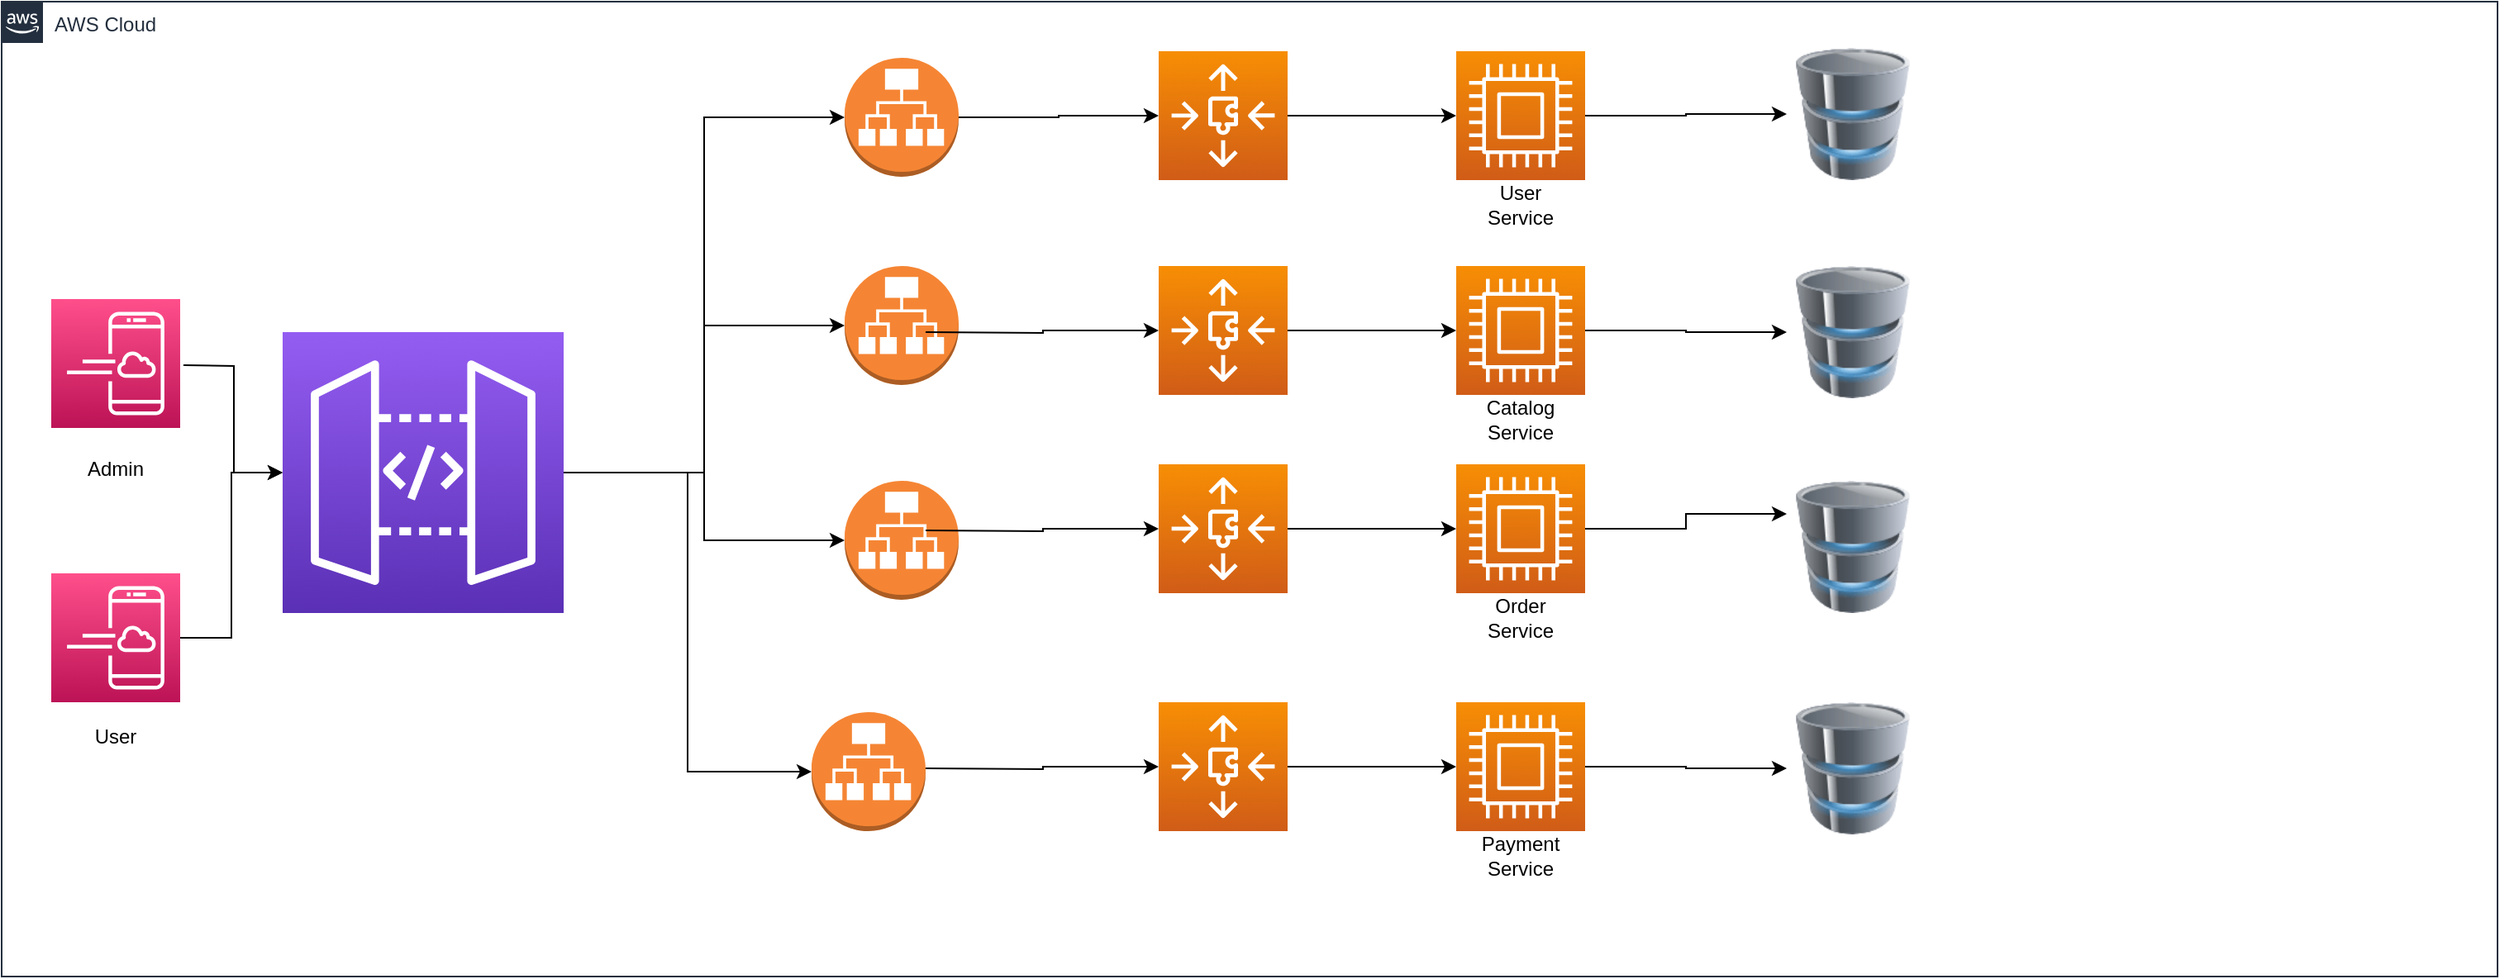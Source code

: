 <mxfile version="21.3.7" type="github" pages="8">
  <diagram name="Level-1" id="EeMCCWi5ozeVrFIkWXVb">
    <mxGraphModel dx="794" dy="430" grid="1" gridSize="10" guides="1" tooltips="1" connect="1" arrows="1" fold="1" page="1" pageScale="1" pageWidth="2400" pageHeight="4800" math="0" shadow="0">
      <root>
        <mxCell id="0" />
        <mxCell id="1" parent="0" />
        <mxCell id="rRRZRKiBs5TybnArk32b-16" style="edgeStyle=orthogonalEdgeStyle;rounded=0;orthogonalLoop=1;jettySize=auto;html=1;fontColor=default;" parent="1" source="rRRZRKiBs5TybnArk32b-9" target="rRRZRKiBs5TybnArk32b-12" edge="1">
          <mxGeometry relative="1" as="geometry" />
        </mxCell>
        <mxCell id="rRRZRKiBs5TybnArk32b-17" style="edgeStyle=orthogonalEdgeStyle;rounded=0;orthogonalLoop=1;jettySize=auto;html=1;entryX=0;entryY=0.5;entryDx=0;entryDy=0;entryPerimeter=0;fontColor=default;" parent="1" source="rRRZRKiBs5TybnArk32b-9" target="rRRZRKiBs5TybnArk32b-13" edge="1">
          <mxGeometry relative="1" as="geometry" />
        </mxCell>
        <mxCell id="rRRZRKiBs5TybnArk32b-22" style="edgeStyle=orthogonalEdgeStyle;rounded=0;orthogonalLoop=1;jettySize=auto;html=1;entryX=0;entryY=0.5;entryDx=0;entryDy=0;entryPerimeter=0;fontColor=default;" parent="1" source="rRRZRKiBs5TybnArk32b-10" target="rRRZRKiBs5TybnArk32b-21" edge="1">
          <mxGeometry relative="1" as="geometry" />
        </mxCell>
        <mxCell id="rRRZRKiBs5TybnArk32b-10" value="" style="outlineConnect=0;dashed=0;verticalLabelPosition=bottom;verticalAlign=top;align=center;html=1;shape=mxgraph.aws3.application_load_balancer;fillColor=#F58534;gradientColor=none;labelBackgroundColor=none;fontColor=default;" parent="1" vertex="1">
          <mxGeometry x="520" y="74" width="69" height="72" as="geometry" />
        </mxCell>
        <mxCell id="rRRZRKiBs5TybnArk32b-12" value="" style="outlineConnect=0;dashed=0;verticalLabelPosition=bottom;verticalAlign=top;align=center;html=1;shape=mxgraph.aws3.application_load_balancer;fillColor=#F58534;gradientColor=none;labelBackgroundColor=none;fontColor=default;" parent="1" vertex="1">
          <mxGeometry x="520" y="200" width="69" height="72" as="geometry" />
        </mxCell>
        <mxCell id="rRRZRKiBs5TybnArk32b-13" value="" style="outlineConnect=0;dashed=0;verticalLabelPosition=bottom;verticalAlign=top;align=center;html=1;shape=mxgraph.aws3.application_load_balancer;fillColor=#F58534;gradientColor=none;labelBackgroundColor=none;fontColor=default;" parent="1" vertex="1">
          <mxGeometry x="520" y="330" width="69" height="72" as="geometry" />
        </mxCell>
        <mxCell id="rRRZRKiBs5TybnArk32b-15" value="AWS Cloud" style="points=[[0,0],[0.25,0],[0.5,0],[0.75,0],[1,0],[1,0.25],[1,0.5],[1,0.75],[1,1],[0.75,1],[0.5,1],[0.25,1],[0,1],[0,0.75],[0,0.5],[0,0.25]];outlineConnect=0;gradientColor=none;html=1;whiteSpace=wrap;fontSize=12;fontStyle=0;container=1;pointerEvents=0;collapsible=0;recursiveResize=0;shape=mxgraph.aws4.group;grIcon=mxgraph.aws4.group_aws_cloud_alt;strokeColor=#232F3E;fillColor=none;verticalAlign=top;align=left;spacingLeft=30;fontColor=#232F3E;dashed=0;labelBackgroundColor=none;" parent="1" vertex="1">
          <mxGeometry x="10" y="40" width="1510" height="590" as="geometry" />
        </mxCell>
        <mxCell id="rRRZRKiBs5TybnArk32b-14" value="" style="outlineConnect=0;dashed=0;verticalLabelPosition=bottom;verticalAlign=top;align=center;html=1;shape=mxgraph.aws3.application_load_balancer;fillColor=#F58534;gradientColor=none;labelBackgroundColor=none;fontColor=default;" parent="rRRZRKiBs5TybnArk32b-15" vertex="1">
          <mxGeometry x="490" y="430" width="69" height="72" as="geometry" />
        </mxCell>
        <mxCell id="rRRZRKiBs5TybnArk32b-9" value="" style="sketch=0;points=[[0,0,0],[0.25,0,0],[0.5,0,0],[0.75,0,0],[1,0,0],[0,1,0],[0.25,1,0],[0.5,1,0],[0.75,1,0],[1,1,0],[0,0.25,0],[0,0.5,0],[0,0.75,0],[1,0.25,0],[1,0.5,0],[1,0.75,0]];outlineConnect=0;fontColor=#232F3E;gradientColor=#945DF2;gradientDirection=north;fillColor=#5A30B5;strokeColor=#ffffff;dashed=0;verticalLabelPosition=bottom;verticalAlign=top;align=center;html=1;fontSize=12;fontStyle=0;aspect=fixed;shape=mxgraph.aws4.resourceIcon;resIcon=mxgraph.aws4.api_gateway;labelBackgroundColor=none;" parent="rRRZRKiBs5TybnArk32b-15" vertex="1">
          <mxGeometry x="170" y="200" width="170" height="170" as="geometry" />
        </mxCell>
        <mxCell id="rRRZRKiBs5TybnArk32b-18" style="edgeStyle=orthogonalEdgeStyle;rounded=0;orthogonalLoop=1;jettySize=auto;html=1;entryX=0;entryY=0.5;entryDx=0;entryDy=0;entryPerimeter=0;fontColor=default;" parent="rRRZRKiBs5TybnArk32b-15" source="rRRZRKiBs5TybnArk32b-9" target="rRRZRKiBs5TybnArk32b-14" edge="1">
          <mxGeometry relative="1" as="geometry" />
        </mxCell>
        <mxCell id="rRRZRKiBs5TybnArk32b-49" style="edgeStyle=orthogonalEdgeStyle;rounded=0;orthogonalLoop=1;jettySize=auto;html=1;fontColor=default;" parent="rRRZRKiBs5TybnArk32b-15" source="rRRZRKiBs5TybnArk32b-20" target="rRRZRKiBs5TybnArk32b-48" edge="1">
          <mxGeometry relative="1" as="geometry" />
        </mxCell>
        <mxCell id="rRRZRKiBs5TybnArk32b-20" value="" style="sketch=0;points=[[0,0,0],[0.25,0,0],[0.5,0,0],[0.75,0,0],[1,0,0],[0,1,0],[0.25,1,0],[0.5,1,0],[0.75,1,0],[1,1,0],[0,0.25,0],[0,0.5,0],[0,0.75,0],[1,0.25,0],[1,0.5,0],[1,0.75,0]];outlineConnect=0;fontColor=#232F3E;gradientColor=#F78E04;gradientDirection=north;fillColor=#D05C17;strokeColor=#ffffff;dashed=0;verticalLabelPosition=bottom;verticalAlign=top;align=center;html=1;fontSize=12;fontStyle=0;aspect=fixed;shape=mxgraph.aws4.resourceIcon;resIcon=mxgraph.aws4.compute;labelBackgroundColor=none;" parent="rRRZRKiBs5TybnArk32b-15" vertex="1">
          <mxGeometry x="880" y="30" width="78" height="78" as="geometry" />
        </mxCell>
        <mxCell id="rRRZRKiBs5TybnArk32b-23" style="edgeStyle=orthogonalEdgeStyle;rounded=0;orthogonalLoop=1;jettySize=auto;html=1;entryX=0;entryY=0.5;entryDx=0;entryDy=0;entryPerimeter=0;fontColor=default;" parent="rRRZRKiBs5TybnArk32b-15" source="rRRZRKiBs5TybnArk32b-21" target="rRRZRKiBs5TybnArk32b-20" edge="1">
          <mxGeometry relative="1" as="geometry" />
        </mxCell>
        <mxCell id="rRRZRKiBs5TybnArk32b-21" value="" style="sketch=0;points=[[0,0,0],[0.25,0,0],[0.5,0,0],[0.75,0,0],[1,0,0],[0,1,0],[0.25,1,0],[0.5,1,0],[0.75,1,0],[1,1,0],[0,0.25,0],[0,0.5,0],[0,0.75,0],[1,0.25,0],[1,0.5,0],[1,0.75,0]];outlineConnect=0;fontColor=#232F3E;gradientColor=#F78E04;gradientDirection=north;fillColor=#D05C17;strokeColor=#ffffff;dashed=0;verticalLabelPosition=bottom;verticalAlign=top;align=center;html=1;fontSize=12;fontStyle=0;aspect=fixed;shape=mxgraph.aws4.resourceIcon;resIcon=mxgraph.aws4.auto_scaling3;labelBackgroundColor=none;" parent="rRRZRKiBs5TybnArk32b-15" vertex="1">
          <mxGeometry x="700" y="30" width="78" height="78" as="geometry" />
        </mxCell>
        <mxCell id="rRRZRKiBs5TybnArk32b-24" style="edgeStyle=orthogonalEdgeStyle;rounded=0;orthogonalLoop=1;jettySize=auto;html=1;entryX=0;entryY=0.5;entryDx=0;entryDy=0;entryPerimeter=0;fontColor=default;" parent="rRRZRKiBs5TybnArk32b-15" target="rRRZRKiBs5TybnArk32b-27" edge="1">
          <mxGeometry relative="1" as="geometry">
            <mxPoint x="559" y="200" as="sourcePoint" />
          </mxGeometry>
        </mxCell>
        <mxCell id="rRRZRKiBs5TybnArk32b-51" style="edgeStyle=orthogonalEdgeStyle;rounded=0;orthogonalLoop=1;jettySize=auto;html=1;fontColor=default;" parent="rRRZRKiBs5TybnArk32b-15" source="rRRZRKiBs5TybnArk32b-25" target="rRRZRKiBs5TybnArk32b-50" edge="1">
          <mxGeometry relative="1" as="geometry" />
        </mxCell>
        <mxCell id="rRRZRKiBs5TybnArk32b-25" value="" style="sketch=0;points=[[0,0,0],[0.25,0,0],[0.5,0,0],[0.75,0,0],[1,0,0],[0,1,0],[0.25,1,0],[0.5,1,0],[0.75,1,0],[1,1,0],[0,0.25,0],[0,0.5,0],[0,0.75,0],[1,0.25,0],[1,0.5,0],[1,0.75,0]];outlineConnect=0;fontColor=#232F3E;gradientColor=#F78E04;gradientDirection=north;fillColor=#D05C17;strokeColor=#ffffff;dashed=0;verticalLabelPosition=bottom;verticalAlign=top;align=center;html=1;fontSize=12;fontStyle=0;aspect=fixed;shape=mxgraph.aws4.resourceIcon;resIcon=mxgraph.aws4.compute;labelBackgroundColor=none;" parent="rRRZRKiBs5TybnArk32b-15" vertex="1">
          <mxGeometry x="880" y="160" width="78" height="78" as="geometry" />
        </mxCell>
        <mxCell id="rRRZRKiBs5TybnArk32b-26" style="edgeStyle=orthogonalEdgeStyle;rounded=0;orthogonalLoop=1;jettySize=auto;html=1;entryX=0;entryY=0.5;entryDx=0;entryDy=0;entryPerimeter=0;fontColor=default;" parent="rRRZRKiBs5TybnArk32b-15" source="rRRZRKiBs5TybnArk32b-27" target="rRRZRKiBs5TybnArk32b-25" edge="1">
          <mxGeometry relative="1" as="geometry" />
        </mxCell>
        <mxCell id="rRRZRKiBs5TybnArk32b-27" value="" style="sketch=0;points=[[0,0,0],[0.25,0,0],[0.5,0,0],[0.75,0,0],[1,0,0],[0,1,0],[0.25,1,0],[0.5,1,0],[0.75,1,0],[1,1,0],[0,0.25,0],[0,0.5,0],[0,0.75,0],[1,0.25,0],[1,0.5,0],[1,0.75,0]];outlineConnect=0;fontColor=#232F3E;gradientColor=#F78E04;gradientDirection=north;fillColor=#D05C17;strokeColor=#ffffff;dashed=0;verticalLabelPosition=bottom;verticalAlign=top;align=center;html=1;fontSize=12;fontStyle=0;aspect=fixed;shape=mxgraph.aws4.resourceIcon;resIcon=mxgraph.aws4.auto_scaling3;labelBackgroundColor=none;" parent="rRRZRKiBs5TybnArk32b-15" vertex="1">
          <mxGeometry x="700" y="160" width="78" height="78" as="geometry" />
        </mxCell>
        <mxCell id="rRRZRKiBs5TybnArk32b-28" style="edgeStyle=orthogonalEdgeStyle;rounded=0;orthogonalLoop=1;jettySize=auto;html=1;entryX=0;entryY=0.5;entryDx=0;entryDy=0;entryPerimeter=0;fontColor=default;" parent="rRRZRKiBs5TybnArk32b-15" target="rRRZRKiBs5TybnArk32b-31" edge="1">
          <mxGeometry relative="1" as="geometry">
            <mxPoint x="559" y="320" as="sourcePoint" />
          </mxGeometry>
        </mxCell>
        <mxCell id="rRRZRKiBs5TybnArk32b-53" style="edgeStyle=orthogonalEdgeStyle;rounded=0;orthogonalLoop=1;jettySize=auto;html=1;entryX=0;entryY=0.25;entryDx=0;entryDy=0;fontColor=default;" parent="rRRZRKiBs5TybnArk32b-15" source="rRRZRKiBs5TybnArk32b-29" target="rRRZRKiBs5TybnArk32b-52" edge="1">
          <mxGeometry relative="1" as="geometry" />
        </mxCell>
        <mxCell id="rRRZRKiBs5TybnArk32b-29" value="" style="sketch=0;points=[[0,0,0],[0.25,0,0],[0.5,0,0],[0.75,0,0],[1,0,0],[0,1,0],[0.25,1,0],[0.5,1,0],[0.75,1,0],[1,1,0],[0,0.25,0],[0,0.5,0],[0,0.75,0],[1,0.25,0],[1,0.5,0],[1,0.75,0]];outlineConnect=0;fontColor=#232F3E;gradientColor=#F78E04;gradientDirection=north;fillColor=#D05C17;strokeColor=#ffffff;dashed=0;verticalLabelPosition=bottom;verticalAlign=top;align=center;html=1;fontSize=12;fontStyle=0;aspect=fixed;shape=mxgraph.aws4.resourceIcon;resIcon=mxgraph.aws4.compute;labelBackgroundColor=none;" parent="rRRZRKiBs5TybnArk32b-15" vertex="1">
          <mxGeometry x="880" y="280" width="78" height="78" as="geometry" />
        </mxCell>
        <mxCell id="rRRZRKiBs5TybnArk32b-30" style="edgeStyle=orthogonalEdgeStyle;rounded=0;orthogonalLoop=1;jettySize=auto;html=1;entryX=0;entryY=0.5;entryDx=0;entryDy=0;entryPerimeter=0;fontColor=default;" parent="rRRZRKiBs5TybnArk32b-15" source="rRRZRKiBs5TybnArk32b-31" target="rRRZRKiBs5TybnArk32b-29" edge="1">
          <mxGeometry relative="1" as="geometry" />
        </mxCell>
        <mxCell id="rRRZRKiBs5TybnArk32b-31" value="" style="sketch=0;points=[[0,0,0],[0.25,0,0],[0.5,0,0],[0.75,0,0],[1,0,0],[0,1,0],[0.25,1,0],[0.5,1,0],[0.75,1,0],[1,1,0],[0,0.25,0],[0,0.5,0],[0,0.75,0],[1,0.25,0],[1,0.5,0],[1,0.75,0]];outlineConnect=0;fontColor=#232F3E;gradientColor=#F78E04;gradientDirection=north;fillColor=#D05C17;strokeColor=#ffffff;dashed=0;verticalLabelPosition=bottom;verticalAlign=top;align=center;html=1;fontSize=12;fontStyle=0;aspect=fixed;shape=mxgraph.aws4.resourceIcon;resIcon=mxgraph.aws4.auto_scaling3;labelBackgroundColor=none;" parent="rRRZRKiBs5TybnArk32b-15" vertex="1">
          <mxGeometry x="700" y="280" width="78" height="78" as="geometry" />
        </mxCell>
        <mxCell id="rRRZRKiBs5TybnArk32b-32" style="edgeStyle=orthogonalEdgeStyle;rounded=0;orthogonalLoop=1;jettySize=auto;html=1;entryX=0;entryY=0.5;entryDx=0;entryDy=0;entryPerimeter=0;fontColor=default;" parent="rRRZRKiBs5TybnArk32b-15" target="rRRZRKiBs5TybnArk32b-35" edge="1">
          <mxGeometry relative="1" as="geometry">
            <mxPoint x="559" y="464" as="sourcePoint" />
          </mxGeometry>
        </mxCell>
        <mxCell id="rRRZRKiBs5TybnArk32b-55" style="edgeStyle=orthogonalEdgeStyle;rounded=0;orthogonalLoop=1;jettySize=auto;html=1;entryX=0;entryY=0.5;entryDx=0;entryDy=0;fontColor=default;" parent="rRRZRKiBs5TybnArk32b-15" source="rRRZRKiBs5TybnArk32b-33" target="rRRZRKiBs5TybnArk32b-54" edge="1">
          <mxGeometry relative="1" as="geometry" />
        </mxCell>
        <mxCell id="rRRZRKiBs5TybnArk32b-33" value="" style="sketch=0;points=[[0,0,0],[0.25,0,0],[0.5,0,0],[0.75,0,0],[1,0,0],[0,1,0],[0.25,1,0],[0.5,1,0],[0.75,1,0],[1,1,0],[0,0.25,0],[0,0.5,0],[0,0.75,0],[1,0.25,0],[1,0.5,0],[1,0.75,0]];outlineConnect=0;fontColor=#232F3E;gradientColor=#F78E04;gradientDirection=north;fillColor=#D05C17;strokeColor=#ffffff;dashed=0;verticalLabelPosition=bottom;verticalAlign=top;align=center;html=1;fontSize=12;fontStyle=0;aspect=fixed;shape=mxgraph.aws4.resourceIcon;resIcon=mxgraph.aws4.compute;labelBackgroundColor=none;" parent="rRRZRKiBs5TybnArk32b-15" vertex="1">
          <mxGeometry x="880" y="424" width="78" height="78" as="geometry" />
        </mxCell>
        <mxCell id="rRRZRKiBs5TybnArk32b-34" style="edgeStyle=orthogonalEdgeStyle;rounded=0;orthogonalLoop=1;jettySize=auto;html=1;entryX=0;entryY=0.5;entryDx=0;entryDy=0;entryPerimeter=0;fontColor=default;" parent="rRRZRKiBs5TybnArk32b-15" source="rRRZRKiBs5TybnArk32b-35" target="rRRZRKiBs5TybnArk32b-33" edge="1">
          <mxGeometry relative="1" as="geometry" />
        </mxCell>
        <mxCell id="rRRZRKiBs5TybnArk32b-35" value="" style="sketch=0;points=[[0,0,0],[0.25,0,0],[0.5,0,0],[0.75,0,0],[1,0,0],[0,1,0],[0.25,1,0],[0.5,1,0],[0.75,1,0],[1,1,0],[0,0.25,0],[0,0.5,0],[0,0.75,0],[1,0.25,0],[1,0.5,0],[1,0.75,0]];outlineConnect=0;fontColor=#232F3E;gradientColor=#F78E04;gradientDirection=north;fillColor=#D05C17;strokeColor=#ffffff;dashed=0;verticalLabelPosition=bottom;verticalAlign=top;align=center;html=1;fontSize=12;fontStyle=0;aspect=fixed;shape=mxgraph.aws4.resourceIcon;resIcon=mxgraph.aws4.auto_scaling3;labelBackgroundColor=none;" parent="rRRZRKiBs5TybnArk32b-15" vertex="1">
          <mxGeometry x="700" y="424" width="78" height="78" as="geometry" />
        </mxCell>
        <mxCell id="rRRZRKiBs5TybnArk32b-36" value="User Service" style="text;html=1;strokeColor=none;fillColor=none;align=center;verticalAlign=middle;whiteSpace=wrap;rounded=0;fontColor=default;" parent="rRRZRKiBs5TybnArk32b-15" vertex="1">
          <mxGeometry x="889" y="108" width="60" height="30" as="geometry" />
        </mxCell>
        <mxCell id="rRRZRKiBs5TybnArk32b-37" value="Catalog Service" style="text;html=1;strokeColor=none;fillColor=none;align=center;verticalAlign=middle;whiteSpace=wrap;rounded=0;fontColor=default;" parent="rRRZRKiBs5TybnArk32b-15" vertex="1">
          <mxGeometry x="889" y="238" width="60" height="30" as="geometry" />
        </mxCell>
        <mxCell id="rRRZRKiBs5TybnArk32b-38" value="Order Service" style="text;html=1;strokeColor=none;fillColor=none;align=center;verticalAlign=middle;whiteSpace=wrap;rounded=0;fontColor=default;" parent="rRRZRKiBs5TybnArk32b-15" vertex="1">
          <mxGeometry x="889" y="358" width="60" height="30" as="geometry" />
        </mxCell>
        <mxCell id="rRRZRKiBs5TybnArk32b-39" value="Payment Service" style="text;html=1;strokeColor=none;fillColor=none;align=center;verticalAlign=middle;whiteSpace=wrap;rounded=0;fontColor=default;" parent="rRRZRKiBs5TybnArk32b-15" vertex="1">
          <mxGeometry x="889" y="502" width="60" height="30" as="geometry" />
        </mxCell>
        <mxCell id="rRRZRKiBs5TybnArk32b-8" style="edgeStyle=orthogonalEdgeStyle;rounded=0;orthogonalLoop=1;jettySize=auto;html=1;fontColor=default;" parent="rRRZRKiBs5TybnArk32b-15" target="rRRZRKiBs5TybnArk32b-9" edge="1">
          <mxGeometry relative="1" as="geometry">
            <mxPoint x="110" y="220" as="sourcePoint" />
            <mxPoint x="170.21" y="73.96" as="targetPoint" />
          </mxGeometry>
        </mxCell>
        <mxCell id="rRRZRKiBs5TybnArk32b-43" value="" style="sketch=0;points=[[0,0,0],[0.25,0,0],[0.5,0,0],[0.75,0,0],[1,0,0],[0,1,0],[0.25,1,0],[0.5,1,0],[0.75,1,0],[1,1,0],[0,0.25,0],[0,0.5,0],[0,0.75,0],[1,0.25,0],[1,0.5,0],[1,0.75,0]];outlineConnect=0;fontColor=#232F3E;gradientColor=#FF4F8B;gradientDirection=north;fillColor=#BC1356;strokeColor=#ffffff;dashed=0;verticalLabelPosition=bottom;verticalAlign=top;align=center;html=1;fontSize=12;fontStyle=0;aspect=fixed;shape=mxgraph.aws4.resourceIcon;resIcon=mxgraph.aws4.mobile_application;labelBackgroundColor=none;" parent="rRRZRKiBs5TybnArk32b-15" vertex="1">
          <mxGeometry x="30" y="180" width="78" height="78" as="geometry" />
        </mxCell>
        <mxCell id="rRRZRKiBs5TybnArk32b-45" style="edgeStyle=orthogonalEdgeStyle;rounded=0;orthogonalLoop=1;jettySize=auto;html=1;fontColor=default;" parent="rRRZRKiBs5TybnArk32b-15" source="rRRZRKiBs5TybnArk32b-44" target="rRRZRKiBs5TybnArk32b-9" edge="1">
          <mxGeometry relative="1" as="geometry" />
        </mxCell>
        <mxCell id="rRRZRKiBs5TybnArk32b-44" value="" style="sketch=0;points=[[0,0,0],[0.25,0,0],[0.5,0,0],[0.75,0,0],[1,0,0],[0,1,0],[0.25,1,0],[0.5,1,0],[0.75,1,0],[1,1,0],[0,0.25,0],[0,0.5,0],[0,0.75,0],[1,0.25,0],[1,0.5,0],[1,0.75,0]];outlineConnect=0;fontColor=#232F3E;gradientColor=#FF4F8B;gradientDirection=north;fillColor=#BC1356;strokeColor=#ffffff;dashed=0;verticalLabelPosition=bottom;verticalAlign=top;align=center;html=1;fontSize=12;fontStyle=0;aspect=fixed;shape=mxgraph.aws4.resourceIcon;resIcon=mxgraph.aws4.mobile_application;labelBackgroundColor=none;" parent="rRRZRKiBs5TybnArk32b-15" vertex="1">
          <mxGeometry x="30" y="346" width="78" height="78" as="geometry" />
        </mxCell>
        <mxCell id="rRRZRKiBs5TybnArk32b-46" value="Admin" style="text;html=1;strokeColor=none;fillColor=none;align=center;verticalAlign=middle;whiteSpace=wrap;rounded=0;fontColor=default;" parent="rRRZRKiBs5TybnArk32b-15" vertex="1">
          <mxGeometry x="39" y="268" width="60" height="30" as="geometry" />
        </mxCell>
        <mxCell id="rRRZRKiBs5TybnArk32b-47" value="User" style="text;html=1;strokeColor=none;fillColor=none;align=center;verticalAlign=middle;whiteSpace=wrap;rounded=0;fontColor=default;" parent="rRRZRKiBs5TybnArk32b-15" vertex="1">
          <mxGeometry x="39" y="430" width="60" height="30" as="geometry" />
        </mxCell>
        <mxCell id="rRRZRKiBs5TybnArk32b-48" value="" style="image;html=1;image=img/lib/clip_art/computers/Database_128x128.png;labelBackgroundColor=none;fontColor=default;fillColor=none;" parent="rRRZRKiBs5TybnArk32b-15" vertex="1">
          <mxGeometry x="1080" y="28" width="80" height="80" as="geometry" />
        </mxCell>
        <mxCell id="rRRZRKiBs5TybnArk32b-50" value="" style="image;html=1;image=img/lib/clip_art/computers/Database_128x128.png;labelBackgroundColor=none;fontColor=default;fillColor=none;" parent="rRRZRKiBs5TybnArk32b-15" vertex="1">
          <mxGeometry x="1080" y="160" width="80" height="80" as="geometry" />
        </mxCell>
        <mxCell id="rRRZRKiBs5TybnArk32b-52" value="" style="image;html=1;image=img/lib/clip_art/computers/Database_128x128.png;labelBackgroundColor=none;fontColor=default;fillColor=none;" parent="rRRZRKiBs5TybnArk32b-15" vertex="1">
          <mxGeometry x="1080" y="290" width="80" height="80" as="geometry" />
        </mxCell>
        <mxCell id="rRRZRKiBs5TybnArk32b-54" value="" style="image;html=1;image=img/lib/clip_art/computers/Database_128x128.png;labelBackgroundColor=none;fontColor=default;fillColor=none;" parent="rRRZRKiBs5TybnArk32b-15" vertex="1">
          <mxGeometry x="1080" y="424" width="80" height="80" as="geometry" />
        </mxCell>
        <mxCell id="rRRZRKiBs5TybnArk32b-19" style="edgeStyle=orthogonalEdgeStyle;rounded=0;orthogonalLoop=1;jettySize=auto;html=1;entryX=0;entryY=0.5;entryDx=0;entryDy=0;entryPerimeter=0;fontColor=default;" parent="1" source="rRRZRKiBs5TybnArk32b-9" target="rRRZRKiBs5TybnArk32b-10" edge="1">
          <mxGeometry relative="1" as="geometry" />
        </mxCell>
      </root>
    </mxGraphModel>
  </diagram>
  <diagram name="Level-2" id="Ue_4RHvAqXz3PQ6tK3NN">
    <mxGraphModel dx="1379" dy="796" grid="1" gridSize="10" guides="1" tooltips="1" connect="1" arrows="1" fold="1" page="1" pageScale="1" pageWidth="2400" pageHeight="4800" math="0" shadow="0">
      <root>
        <mxCell id="zWDd0SAUT6zzluBltbF1-0" />
        <mxCell id="zWDd0SAUT6zzluBltbF1-1" parent="zWDd0SAUT6zzluBltbF1-0" />
        <mxCell id="zWDd0SAUT6zzluBltbF1-2" style="edgeStyle=orthogonalEdgeStyle;rounded=0;orthogonalLoop=1;jettySize=auto;html=1;fontColor=default;" parent="zWDd0SAUT6zzluBltbF1-1" source="zWDd0SAUT6zzluBltbF1-10" target="zWDd0SAUT6zzluBltbF1-6" edge="1">
          <mxGeometry relative="1" as="geometry">
            <Array as="points">
              <mxPoint x="440" y="325" />
              <mxPoint x="440" y="236" />
            </Array>
          </mxGeometry>
        </mxCell>
        <mxCell id="zWDd0SAUT6zzluBltbF1-3" style="edgeStyle=orthogonalEdgeStyle;rounded=0;orthogonalLoop=1;jettySize=auto;html=1;entryX=0;entryY=0.5;entryDx=0;entryDy=0;entryPerimeter=0;fontColor=default;" parent="zWDd0SAUT6zzluBltbF1-1" source="zWDd0SAUT6zzluBltbF1-10" target="zWDd0SAUT6zzluBltbF1-7" edge="1">
          <mxGeometry relative="1" as="geometry">
            <Array as="points">
              <mxPoint x="440" y="325" />
              <mxPoint x="440" y="366" />
            </Array>
          </mxGeometry>
        </mxCell>
        <mxCell id="zWDd0SAUT6zzluBltbF1-4" style="edgeStyle=orthogonalEdgeStyle;rounded=0;orthogonalLoop=1;jettySize=auto;html=1;entryX=0;entryY=0.5;entryDx=0;entryDy=0;entryPerimeter=0;fontColor=default;" parent="zWDd0SAUT6zzluBltbF1-1" source="zWDd0SAUT6zzluBltbF1-5" target="zWDd0SAUT6zzluBltbF1-15" edge="1">
          <mxGeometry relative="1" as="geometry" />
        </mxCell>
        <mxCell id="zWDd0SAUT6zzluBltbF1-5" value="" style="outlineConnect=0;dashed=0;verticalLabelPosition=bottom;verticalAlign=top;align=center;html=1;shape=mxgraph.aws3.application_load_balancer;fillColor=#F58534;gradientColor=none;labelBackgroundColor=none;fontColor=default;" parent="zWDd0SAUT6zzluBltbF1-1" vertex="1">
          <mxGeometry x="520" y="74" width="69" height="72" as="geometry" />
        </mxCell>
        <mxCell id="zWDd0SAUT6zzluBltbF1-6" value="" style="outlineConnect=0;dashed=0;verticalLabelPosition=bottom;verticalAlign=top;align=center;html=1;shape=mxgraph.aws3.application_load_balancer;fillColor=#F58534;gradientColor=none;labelBackgroundColor=none;fontColor=default;" parent="zWDd0SAUT6zzluBltbF1-1" vertex="1">
          <mxGeometry x="520" y="200" width="69" height="72" as="geometry" />
        </mxCell>
        <mxCell id="zWDd0SAUT6zzluBltbF1-7" value="" style="outlineConnect=0;dashed=0;verticalLabelPosition=bottom;verticalAlign=top;align=center;html=1;shape=mxgraph.aws3.application_load_balancer;fillColor=#F58534;gradientColor=none;labelBackgroundColor=none;fontColor=default;" parent="zWDd0SAUT6zzluBltbF1-1" vertex="1">
          <mxGeometry x="520" y="330" width="69" height="72" as="geometry" />
        </mxCell>
        <mxCell id="zWDd0SAUT6zzluBltbF1-8" value="AWS Cloud" style="points=[[0,0],[0.25,0],[0.5,0],[0.75,0],[1,0],[1,0.25],[1,0.5],[1,0.75],[1,1],[0.75,1],[0.5,1],[0.25,1],[0,1],[0,0.75],[0,0.5],[0,0.25]];outlineConnect=0;gradientColor=none;html=1;whiteSpace=wrap;fontSize=12;fontStyle=0;container=1;pointerEvents=0;collapsible=0;recursiveResize=0;shape=mxgraph.aws4.group;grIcon=mxgraph.aws4.group_aws_cloud_alt;strokeColor=#232F3E;fillColor=none;verticalAlign=top;align=left;spacingLeft=30;fontColor=#232F3E;dashed=0;labelBackgroundColor=none;" parent="zWDd0SAUT6zzluBltbF1-1" vertex="1">
          <mxGeometry x="10" y="40" width="1510" height="890" as="geometry" />
        </mxCell>
        <mxCell id="zWDd0SAUT6zzluBltbF1-9" value="" style="outlineConnect=0;dashed=0;verticalLabelPosition=bottom;verticalAlign=top;align=center;html=1;shape=mxgraph.aws3.application_load_balancer;fillColor=#F58534;gradientColor=none;labelBackgroundColor=none;fontColor=default;" parent="zWDd0SAUT6zzluBltbF1-8" vertex="1">
          <mxGeometry x="510" y="576" width="69" height="72" as="geometry" />
        </mxCell>
        <mxCell id="tgOBNUcdg1d-iNlKOO1c-16" style="edgeStyle=orthogonalEdgeStyle;rounded=0;orthogonalLoop=1;jettySize=auto;html=1;entryX=0;entryY=0.5;entryDx=0;entryDy=0;entryPerimeter=0;" parent="zWDd0SAUT6zzluBltbF1-8" source="zWDd0SAUT6zzluBltbF1-10" target="tgOBNUcdg1d-iNlKOO1c-8" edge="1">
          <mxGeometry relative="1" as="geometry">
            <Array as="points">
              <mxPoint x="430" y="285" />
              <mxPoint x="430" y="770" />
            </Array>
          </mxGeometry>
        </mxCell>
        <mxCell id="tgOBNUcdg1d-iNlKOO1c-17" value="Text" style="edgeLabel;html=1;align=center;verticalAlign=middle;resizable=0;points=[];" parent="tgOBNUcdg1d-iNlKOO1c-16" vertex="1" connectable="0">
          <mxGeometry x="0.151" relative="1" as="geometry">
            <mxPoint y="146" as="offset" />
          </mxGeometry>
        </mxCell>
        <mxCell id="zWDd0SAUT6zzluBltbF1-10" value="" style="sketch=0;points=[[0,0,0],[0.25,0,0],[0.5,0,0],[0.75,0,0],[1,0,0],[0,1,0],[0.25,1,0],[0.5,1,0],[0.75,1,0],[1,1,0],[0,0.25,0],[0,0.5,0],[0,0.75,0],[1,0.25,0],[1,0.5,0],[1,0.75,0]];outlineConnect=0;fontColor=#232F3E;gradientColor=#945DF2;gradientDirection=north;fillColor=#5A30B5;strokeColor=#ffffff;dashed=0;verticalLabelPosition=bottom;verticalAlign=top;align=center;html=1;fontSize=12;fontStyle=0;aspect=fixed;shape=mxgraph.aws4.resourceIcon;resIcon=mxgraph.aws4.api_gateway;labelBackgroundColor=none;" parent="zWDd0SAUT6zzluBltbF1-8" vertex="1">
          <mxGeometry x="170" y="200" width="170" height="170" as="geometry" />
        </mxCell>
        <mxCell id="zWDd0SAUT6zzluBltbF1-11" style="edgeStyle=orthogonalEdgeStyle;rounded=0;orthogonalLoop=1;jettySize=auto;html=1;entryX=0;entryY=0.5;entryDx=0;entryDy=0;entryPerimeter=0;fontColor=default;" parent="zWDd0SAUT6zzluBltbF1-8" source="zWDd0SAUT6zzluBltbF1-10" target="zWDd0SAUT6zzluBltbF1-9" edge="1">
          <mxGeometry relative="1" as="geometry">
            <Array as="points">
              <mxPoint x="430" y="285" />
              <mxPoint x="430" y="612" />
            </Array>
          </mxGeometry>
        </mxCell>
        <mxCell id="zWDd0SAUT6zzluBltbF1-12" style="edgeStyle=orthogonalEdgeStyle;rounded=0;orthogonalLoop=1;jettySize=auto;html=1;fontColor=default;" parent="zWDd0SAUT6zzluBltbF1-8" source="zWDd0SAUT6zzluBltbF1-13" target="zWDd0SAUT6zzluBltbF1-41" edge="1">
          <mxGeometry relative="1" as="geometry" />
        </mxCell>
        <mxCell id="zWDd0SAUT6zzluBltbF1-13" value="" style="sketch=0;points=[[0,0,0],[0.25,0,0],[0.5,0,0],[0.75,0,0],[1,0,0],[0,1,0],[0.25,1,0],[0.5,1,0],[0.75,1,0],[1,1,0],[0,0.25,0],[0,0.5,0],[0,0.75,0],[1,0.25,0],[1,0.5,0],[1,0.75,0]];outlineConnect=0;fontColor=#232F3E;gradientColor=#F78E04;gradientDirection=north;fillColor=#D05C17;strokeColor=#ffffff;dashed=0;verticalLabelPosition=bottom;verticalAlign=top;align=center;html=1;fontSize=12;fontStyle=0;aspect=fixed;shape=mxgraph.aws4.resourceIcon;resIcon=mxgraph.aws4.compute;labelBackgroundColor=none;" parent="zWDd0SAUT6zzluBltbF1-8" vertex="1">
          <mxGeometry x="880" y="30" width="78" height="78" as="geometry" />
        </mxCell>
        <mxCell id="zWDd0SAUT6zzluBltbF1-14" style="edgeStyle=orthogonalEdgeStyle;rounded=0;orthogonalLoop=1;jettySize=auto;html=1;entryX=0;entryY=0.5;entryDx=0;entryDy=0;entryPerimeter=0;fontColor=default;" parent="zWDd0SAUT6zzluBltbF1-8" source="zWDd0SAUT6zzluBltbF1-15" target="zWDd0SAUT6zzluBltbF1-13" edge="1">
          <mxGeometry relative="1" as="geometry" />
        </mxCell>
        <mxCell id="zWDd0SAUT6zzluBltbF1-15" value="" style="sketch=0;points=[[0,0,0],[0.25,0,0],[0.5,0,0],[0.75,0,0],[1,0,0],[0,1,0],[0.25,1,0],[0.5,1,0],[0.75,1,0],[1,1,0],[0,0.25,0],[0,0.5,0],[0,0.75,0],[1,0.25,0],[1,0.5,0],[1,0.75,0]];outlineConnect=0;fontColor=#232F3E;gradientColor=#F78E04;gradientDirection=north;fillColor=#D05C17;strokeColor=#ffffff;dashed=0;verticalLabelPosition=bottom;verticalAlign=top;align=center;html=1;fontSize=12;fontStyle=0;aspect=fixed;shape=mxgraph.aws4.resourceIcon;resIcon=mxgraph.aws4.auto_scaling3;labelBackgroundColor=none;" parent="zWDd0SAUT6zzluBltbF1-8" vertex="1">
          <mxGeometry x="700" y="30" width="78" height="78" as="geometry" />
        </mxCell>
        <mxCell id="zWDd0SAUT6zzluBltbF1-16" style="edgeStyle=orthogonalEdgeStyle;rounded=0;orthogonalLoop=1;jettySize=auto;html=1;entryX=0;entryY=0.5;entryDx=0;entryDy=0;entryPerimeter=0;fontColor=default;" parent="zWDd0SAUT6zzluBltbF1-8" target="zWDd0SAUT6zzluBltbF1-20" edge="1">
          <mxGeometry relative="1" as="geometry">
            <mxPoint x="559" y="200" as="sourcePoint" />
          </mxGeometry>
        </mxCell>
        <mxCell id="zWDd0SAUT6zzluBltbF1-17" style="edgeStyle=orthogonalEdgeStyle;rounded=0;orthogonalLoop=1;jettySize=auto;html=1;fontColor=default;" parent="zWDd0SAUT6zzluBltbF1-8" source="zWDd0SAUT6zzluBltbF1-18" target="zWDd0SAUT6zzluBltbF1-42" edge="1">
          <mxGeometry relative="1" as="geometry" />
        </mxCell>
        <mxCell id="zWDd0SAUT6zzluBltbF1-18" value="" style="sketch=0;points=[[0,0,0],[0.25,0,0],[0.5,0,0],[0.75,0,0],[1,0,0],[0,1,0],[0.25,1,0],[0.5,1,0],[0.75,1,0],[1,1,0],[0,0.25,0],[0,0.5,0],[0,0.75,0],[1,0.25,0],[1,0.5,0],[1,0.75,0]];outlineConnect=0;fontColor=#232F3E;gradientColor=#F78E04;gradientDirection=north;fillColor=#D05C17;strokeColor=#ffffff;dashed=0;verticalLabelPosition=bottom;verticalAlign=top;align=center;html=1;fontSize=12;fontStyle=0;aspect=fixed;shape=mxgraph.aws4.resourceIcon;resIcon=mxgraph.aws4.compute;labelBackgroundColor=none;" parent="zWDd0SAUT6zzluBltbF1-8" vertex="1">
          <mxGeometry x="880" y="160" width="78" height="78" as="geometry" />
        </mxCell>
        <mxCell id="zWDd0SAUT6zzluBltbF1-19" style="edgeStyle=orthogonalEdgeStyle;rounded=0;orthogonalLoop=1;jettySize=auto;html=1;entryX=0;entryY=0.5;entryDx=0;entryDy=0;entryPerimeter=0;fontColor=default;" parent="zWDd0SAUT6zzluBltbF1-8" source="zWDd0SAUT6zzluBltbF1-20" target="zWDd0SAUT6zzluBltbF1-18" edge="1">
          <mxGeometry relative="1" as="geometry" />
        </mxCell>
        <mxCell id="zWDd0SAUT6zzluBltbF1-20" value="" style="sketch=0;points=[[0,0,0],[0.25,0,0],[0.5,0,0],[0.75,0,0],[1,0,0],[0,1,0],[0.25,1,0],[0.5,1,0],[0.75,1,0],[1,1,0],[0,0.25,0],[0,0.5,0],[0,0.75,0],[1,0.25,0],[1,0.5,0],[1,0.75,0]];outlineConnect=0;fontColor=#232F3E;gradientColor=#F78E04;gradientDirection=north;fillColor=#D05C17;strokeColor=#ffffff;dashed=0;verticalLabelPosition=bottom;verticalAlign=top;align=center;html=1;fontSize=12;fontStyle=0;aspect=fixed;shape=mxgraph.aws4.resourceIcon;resIcon=mxgraph.aws4.auto_scaling3;labelBackgroundColor=none;" parent="zWDd0SAUT6zzluBltbF1-8" vertex="1">
          <mxGeometry x="700" y="160" width="78" height="78" as="geometry" />
        </mxCell>
        <mxCell id="zWDd0SAUT6zzluBltbF1-21" style="edgeStyle=orthogonalEdgeStyle;rounded=0;orthogonalLoop=1;jettySize=auto;html=1;entryX=0;entryY=0.5;entryDx=0;entryDy=0;entryPerimeter=0;fontColor=default;" parent="zWDd0SAUT6zzluBltbF1-8" target="zWDd0SAUT6zzluBltbF1-25" edge="1">
          <mxGeometry relative="1" as="geometry">
            <mxPoint x="559" y="320" as="sourcePoint" />
          </mxGeometry>
        </mxCell>
        <mxCell id="zWDd0SAUT6zzluBltbF1-22" style="edgeStyle=orthogonalEdgeStyle;rounded=0;orthogonalLoop=1;jettySize=auto;html=1;entryX=0;entryY=0.25;entryDx=0;entryDy=0;fontColor=default;" parent="zWDd0SAUT6zzluBltbF1-8" source="zWDd0SAUT6zzluBltbF1-23" target="zWDd0SAUT6zzluBltbF1-43" edge="1">
          <mxGeometry relative="1" as="geometry">
            <Array as="points">
              <mxPoint x="1080" y="319" />
            </Array>
          </mxGeometry>
        </mxCell>
        <mxCell id="zWDd0SAUT6zzluBltbF1-23" value="" style="sketch=0;points=[[0,0,0],[0.25,0,0],[0.5,0,0],[0.75,0,0],[1,0,0],[0,1,0],[0.25,1,0],[0.5,1,0],[0.75,1,0],[1,1,0],[0,0.25,0],[0,0.5,0],[0,0.75,0],[1,0.25,0],[1,0.5,0],[1,0.75,0]];outlineConnect=0;fontColor=#232F3E;gradientColor=#F78E04;gradientDirection=north;fillColor=#D05C17;strokeColor=#ffffff;dashed=0;verticalLabelPosition=bottom;verticalAlign=top;align=center;html=1;fontSize=12;fontStyle=0;aspect=fixed;shape=mxgraph.aws4.resourceIcon;resIcon=mxgraph.aws4.compute;labelBackgroundColor=none;" parent="zWDd0SAUT6zzluBltbF1-8" vertex="1">
          <mxGeometry x="880" y="280" width="78" height="78" as="geometry" />
        </mxCell>
        <mxCell id="zWDd0SAUT6zzluBltbF1-24" style="edgeStyle=orthogonalEdgeStyle;rounded=0;orthogonalLoop=1;jettySize=auto;html=1;entryX=0;entryY=0.5;entryDx=0;entryDy=0;entryPerimeter=0;fontColor=default;" parent="zWDd0SAUT6zzluBltbF1-8" source="zWDd0SAUT6zzluBltbF1-25" target="zWDd0SAUT6zzluBltbF1-23" edge="1">
          <mxGeometry relative="1" as="geometry" />
        </mxCell>
        <mxCell id="zWDd0SAUT6zzluBltbF1-25" value="" style="sketch=0;points=[[0,0,0],[0.25,0,0],[0.5,0,0],[0.75,0,0],[1,0,0],[0,1,0],[0.25,1,0],[0.5,1,0],[0.75,1,0],[1,1,0],[0,0.25,0],[0,0.5,0],[0,0.75,0],[1,0.25,0],[1,0.5,0],[1,0.75,0]];outlineConnect=0;fontColor=#232F3E;gradientColor=#F78E04;gradientDirection=north;fillColor=#D05C17;strokeColor=#ffffff;dashed=0;verticalLabelPosition=bottom;verticalAlign=top;align=center;html=1;fontSize=12;fontStyle=0;aspect=fixed;shape=mxgraph.aws4.resourceIcon;resIcon=mxgraph.aws4.auto_scaling3;labelBackgroundColor=none;" parent="zWDd0SAUT6zzluBltbF1-8" vertex="1">
          <mxGeometry x="700" y="280" width="78" height="78" as="geometry" />
        </mxCell>
        <mxCell id="zWDd0SAUT6zzluBltbF1-26" style="edgeStyle=orthogonalEdgeStyle;rounded=0;orthogonalLoop=1;jettySize=auto;html=1;entryX=0;entryY=0.5;entryDx=0;entryDy=0;entryPerimeter=0;fontColor=default;" parent="zWDd0SAUT6zzluBltbF1-8" target="zWDd0SAUT6zzluBltbF1-30" edge="1">
          <mxGeometry relative="1" as="geometry">
            <mxPoint x="559" y="610" as="sourcePoint" />
          </mxGeometry>
        </mxCell>
        <mxCell id="zWDd0SAUT6zzluBltbF1-27" style="edgeStyle=orthogonalEdgeStyle;rounded=0;orthogonalLoop=1;jettySize=auto;html=1;entryX=0;entryY=0.5;entryDx=0;entryDy=0;fontColor=default;" parent="zWDd0SAUT6zzluBltbF1-8" source="zWDd0SAUT6zzluBltbF1-28" target="zWDd0SAUT6zzluBltbF1-44" edge="1">
          <mxGeometry relative="1" as="geometry" />
        </mxCell>
        <mxCell id="zWDd0SAUT6zzluBltbF1-28" value="" style="sketch=0;points=[[0,0,0],[0.25,0,0],[0.5,0,0],[0.75,0,0],[1,0,0],[0,1,0],[0.25,1,0],[0.5,1,0],[0.75,1,0],[1,1,0],[0,0.25,0],[0,0.5,0],[0,0.75,0],[1,0.25,0],[1,0.5,0],[1,0.75,0]];outlineConnect=0;fontColor=#232F3E;gradientColor=#F78E04;gradientDirection=north;fillColor=#D05C17;strokeColor=#ffffff;dashed=0;verticalLabelPosition=bottom;verticalAlign=top;align=center;html=1;fontSize=12;fontStyle=0;aspect=fixed;shape=mxgraph.aws4.resourceIcon;resIcon=mxgraph.aws4.compute;labelBackgroundColor=none;" parent="zWDd0SAUT6zzluBltbF1-8" vertex="1">
          <mxGeometry x="880" y="570" width="78" height="78" as="geometry" />
        </mxCell>
        <mxCell id="zWDd0SAUT6zzluBltbF1-29" style="edgeStyle=orthogonalEdgeStyle;rounded=0;orthogonalLoop=1;jettySize=auto;html=1;entryX=0;entryY=0.5;entryDx=0;entryDy=0;entryPerimeter=0;fontColor=default;" parent="zWDd0SAUT6zzluBltbF1-8" source="zWDd0SAUT6zzluBltbF1-30" target="zWDd0SAUT6zzluBltbF1-28" edge="1">
          <mxGeometry relative="1" as="geometry" />
        </mxCell>
        <mxCell id="zWDd0SAUT6zzluBltbF1-30" value="" style="sketch=0;points=[[0,0,0],[0.25,0,0],[0.5,0,0],[0.75,0,0],[1,0,0],[0,1,0],[0.25,1,0],[0.5,1,0],[0.75,1,0],[1,1,0],[0,0.25,0],[0,0.5,0],[0,0.75,0],[1,0.25,0],[1,0.5,0],[1,0.75,0]];outlineConnect=0;fontColor=#232F3E;gradientColor=#F78E04;gradientDirection=north;fillColor=#D05C17;strokeColor=#ffffff;dashed=0;verticalLabelPosition=bottom;verticalAlign=top;align=center;html=1;fontSize=12;fontStyle=0;aspect=fixed;shape=mxgraph.aws4.resourceIcon;resIcon=mxgraph.aws4.auto_scaling3;labelBackgroundColor=none;" parent="zWDd0SAUT6zzluBltbF1-8" vertex="1">
          <mxGeometry x="700" y="570" width="78" height="78" as="geometry" />
        </mxCell>
        <mxCell id="zWDd0SAUT6zzluBltbF1-31" value="User Service" style="text;html=1;strokeColor=none;fillColor=none;align=center;verticalAlign=middle;whiteSpace=wrap;rounded=0;fontColor=default;" parent="zWDd0SAUT6zzluBltbF1-8" vertex="1">
          <mxGeometry x="889" y="108" width="60" height="30" as="geometry" />
        </mxCell>
        <mxCell id="zWDd0SAUT6zzluBltbF1-32" value="Catalog Service" style="text;html=1;strokeColor=none;fillColor=none;align=center;verticalAlign=middle;whiteSpace=wrap;rounded=0;fontColor=default;" parent="zWDd0SAUT6zzluBltbF1-8" vertex="1">
          <mxGeometry x="889" y="238" width="60" height="30" as="geometry" />
        </mxCell>
        <mxCell id="tgOBNUcdg1d-iNlKOO1c-20" style="edgeStyle=orthogonalEdgeStyle;rounded=0;orthogonalLoop=1;jettySize=auto;html=1;startArrow=classic;startFill=1;" parent="zWDd0SAUT6zzluBltbF1-8" source="tgOBNUcdg1d-iNlKOO1c-21" target="zWDd0SAUT6zzluBltbF1-28" edge="1">
          <mxGeometry relative="1" as="geometry" />
        </mxCell>
        <mxCell id="zWDd0SAUT6zzluBltbF1-33" value="Order Service" style="text;html=1;strokeColor=none;fillColor=none;align=center;verticalAlign=middle;whiteSpace=wrap;rounded=0;fontColor=default;" parent="zWDd0SAUT6zzluBltbF1-8" vertex="1">
          <mxGeometry x="889" y="358" width="60" height="30" as="geometry" />
        </mxCell>
        <mxCell id="zWDd0SAUT6zzluBltbF1-34" value="Payment Service" style="text;html=1;strokeColor=none;fillColor=none;align=center;verticalAlign=middle;whiteSpace=wrap;rounded=0;fontColor=default;" parent="zWDd0SAUT6zzluBltbF1-8" vertex="1">
          <mxGeometry x="889" y="648" width="60" height="30" as="geometry" />
        </mxCell>
        <mxCell id="zWDd0SAUT6zzluBltbF1-35" style="edgeStyle=orthogonalEdgeStyle;rounded=0;orthogonalLoop=1;jettySize=auto;html=1;fontColor=default;" parent="zWDd0SAUT6zzluBltbF1-8" target="zWDd0SAUT6zzluBltbF1-10" edge="1">
          <mxGeometry relative="1" as="geometry">
            <mxPoint x="110" y="220" as="sourcePoint" />
            <mxPoint x="170.21" y="73.96" as="targetPoint" />
          </mxGeometry>
        </mxCell>
        <mxCell id="zWDd0SAUT6zzluBltbF1-36" value="" style="sketch=0;points=[[0,0,0],[0.25,0,0],[0.5,0,0],[0.75,0,0],[1,0,0],[0,1,0],[0.25,1,0],[0.5,1,0],[0.75,1,0],[1,1,0],[0,0.25,0],[0,0.5,0],[0,0.75,0],[1,0.25,0],[1,0.5,0],[1,0.75,0]];outlineConnect=0;fontColor=#232F3E;gradientColor=#FF4F8B;gradientDirection=north;fillColor=#BC1356;strokeColor=#ffffff;dashed=0;verticalLabelPosition=bottom;verticalAlign=top;align=center;html=1;fontSize=12;fontStyle=0;aspect=fixed;shape=mxgraph.aws4.resourceIcon;resIcon=mxgraph.aws4.mobile_application;labelBackgroundColor=none;" parent="zWDd0SAUT6zzluBltbF1-8" vertex="1">
          <mxGeometry x="30" y="180" width="78" height="78" as="geometry" />
        </mxCell>
        <mxCell id="zWDd0SAUT6zzluBltbF1-37" style="edgeStyle=orthogonalEdgeStyle;rounded=0;orthogonalLoop=1;jettySize=auto;html=1;fontColor=default;" parent="zWDd0SAUT6zzluBltbF1-8" source="zWDd0SAUT6zzluBltbF1-38" target="zWDd0SAUT6zzluBltbF1-10" edge="1">
          <mxGeometry relative="1" as="geometry" />
        </mxCell>
        <mxCell id="zWDd0SAUT6zzluBltbF1-38" value="" style="sketch=0;points=[[0,0,0],[0.25,0,0],[0.5,0,0],[0.75,0,0],[1,0,0],[0,1,0],[0.25,1,0],[0.5,1,0],[0.75,1,0],[1,1,0],[0,0.25,0],[0,0.5,0],[0,0.75,0],[1,0.25,0],[1,0.5,0],[1,0.75,0]];outlineConnect=0;fontColor=#232F3E;gradientColor=#FF4F8B;gradientDirection=north;fillColor=#BC1356;strokeColor=#ffffff;dashed=0;verticalLabelPosition=bottom;verticalAlign=top;align=center;html=1;fontSize=12;fontStyle=0;aspect=fixed;shape=mxgraph.aws4.resourceIcon;resIcon=mxgraph.aws4.mobile_application;labelBackgroundColor=none;" parent="zWDd0SAUT6zzluBltbF1-8" vertex="1">
          <mxGeometry x="30" y="346" width="78" height="78" as="geometry" />
        </mxCell>
        <mxCell id="zWDd0SAUT6zzluBltbF1-39" value="Admin" style="text;html=1;strokeColor=none;fillColor=none;align=center;verticalAlign=middle;whiteSpace=wrap;rounded=0;fontColor=default;" parent="zWDd0SAUT6zzluBltbF1-8" vertex="1">
          <mxGeometry x="39" y="268" width="60" height="30" as="geometry" />
        </mxCell>
        <mxCell id="zWDd0SAUT6zzluBltbF1-40" value="User" style="text;html=1;strokeColor=none;fillColor=none;align=center;verticalAlign=middle;whiteSpace=wrap;rounded=0;fontColor=default;" parent="zWDd0SAUT6zzluBltbF1-8" vertex="1">
          <mxGeometry x="39" y="430" width="60" height="30" as="geometry" />
        </mxCell>
        <mxCell id="zWDd0SAUT6zzluBltbF1-41" value="" style="image;html=1;image=img/lib/clip_art/computers/Database_128x128.png;labelBackgroundColor=none;fontColor=default;fillColor=none;" parent="zWDd0SAUT6zzluBltbF1-8" vertex="1">
          <mxGeometry x="1080" y="28" width="80" height="80" as="geometry" />
        </mxCell>
        <mxCell id="zWDd0SAUT6zzluBltbF1-42" value="" style="image;html=1;image=img/lib/clip_art/computers/Database_128x128.png;labelBackgroundColor=none;fontColor=default;fillColor=none;" parent="zWDd0SAUT6zzluBltbF1-8" vertex="1">
          <mxGeometry x="1080" y="160" width="80" height="80" as="geometry" />
        </mxCell>
        <mxCell id="zWDd0SAUT6zzluBltbF1-43" value="" style="image;html=1;image=img/lib/clip_art/computers/Database_128x128.png;labelBackgroundColor=none;fontColor=default;fillColor=none;" parent="zWDd0SAUT6zzluBltbF1-8" vertex="1">
          <mxGeometry x="1090" y="298" width="80" height="80" as="geometry" />
        </mxCell>
        <mxCell id="zWDd0SAUT6zzluBltbF1-44" value="" style="image;html=1;image=img/lib/clip_art/computers/Database_128x128.png;labelBackgroundColor=none;fontColor=default;fillColor=none;" parent="zWDd0SAUT6zzluBltbF1-8" vertex="1">
          <mxGeometry x="1080" y="570" width="80" height="80" as="geometry" />
        </mxCell>
        <mxCell id="tgOBNUcdg1d-iNlKOO1c-6" style="edgeStyle=orthogonalEdgeStyle;rounded=0;orthogonalLoop=1;jettySize=auto;html=1;entryX=1;entryY=0.5;entryDx=0;entryDy=0;" parent="zWDd0SAUT6zzluBltbF1-8" source="tgOBNUcdg1d-iNlKOO1c-5" target="zWDd0SAUT6zzluBltbF1-42" edge="1">
          <mxGeometry relative="1" as="geometry" />
        </mxCell>
        <mxCell id="tgOBNUcdg1d-iNlKOO1c-5" value="" style="sketch=0;points=[[0,0,0],[0.25,0,0],[0.5,0,0],[0.75,0,0],[1,0,0],[0,1,0],[0.25,1,0],[0.5,1,0],[0.75,1,0],[1,1,0],[0,0.25,0],[0,0.5,0],[0,0.75,0],[1,0.25,0],[1,0.5,0],[1,0.75,0]];outlineConnect=0;fontColor=#232F3E;gradientColor=#F78E04;gradientDirection=north;fillColor=#D05C17;strokeColor=#ffffff;dashed=0;verticalLabelPosition=bottom;verticalAlign=top;align=center;html=1;fontSize=12;fontStyle=0;aspect=fixed;shape=mxgraph.aws4.resourceIcon;resIcon=mxgraph.aws4.compute;labelBackgroundColor=none;" parent="zWDd0SAUT6zzluBltbF1-8" vertex="1">
          <mxGeometry x="1310" y="160" width="78" height="78" as="geometry" />
        </mxCell>
        <mxCell id="tgOBNUcdg1d-iNlKOO1c-7" value="Inventory Management" style="text;html=1;strokeColor=none;fillColor=none;align=center;verticalAlign=middle;whiteSpace=wrap;rounded=0;fontColor=default;" parent="zWDd0SAUT6zzluBltbF1-8" vertex="1">
          <mxGeometry x="1319" y="250" width="60" height="30" as="geometry" />
        </mxCell>
        <mxCell id="tgOBNUcdg1d-iNlKOO1c-9" style="edgeStyle=orthogonalEdgeStyle;rounded=0;orthogonalLoop=1;jettySize=auto;html=1;entryX=0;entryY=0.5;entryDx=0;entryDy=0;entryPerimeter=0;fontColor=default;" parent="zWDd0SAUT6zzluBltbF1-8" source="tgOBNUcdg1d-iNlKOO1c-8" target="tgOBNUcdg1d-iNlKOO1c-13" edge="1">
          <mxGeometry relative="1" as="geometry">
            <mxPoint x="529" y="772" as="sourcePoint" />
          </mxGeometry>
        </mxCell>
        <mxCell id="tgOBNUcdg1d-iNlKOO1c-18" style="edgeStyle=orthogonalEdgeStyle;rounded=0;orthogonalLoop=1;jettySize=auto;html=1;" parent="zWDd0SAUT6zzluBltbF1-8" source="tgOBNUcdg1d-iNlKOO1c-11" target="tgOBNUcdg1d-iNlKOO1c-14" edge="1">
          <mxGeometry relative="1" as="geometry" />
        </mxCell>
        <mxCell id="tgOBNUcdg1d-iNlKOO1c-11" value="" style="sketch=0;points=[[0,0,0],[0.25,0,0],[0.5,0,0],[0.75,0,0],[1,0,0],[0,1,0],[0.25,1,0],[0.5,1,0],[0.75,1,0],[1,1,0],[0,0.25,0],[0,0.5,0],[0,0.75,0],[1,0.25,0],[1,0.5,0],[1,0.75,0]];outlineConnect=0;fontColor=#232F3E;gradientColor=#F78E04;gradientDirection=north;fillColor=#D05C17;strokeColor=#ffffff;dashed=0;verticalLabelPosition=bottom;verticalAlign=top;align=center;html=1;fontSize=12;fontStyle=0;aspect=fixed;shape=mxgraph.aws4.resourceIcon;resIcon=mxgraph.aws4.compute;labelBackgroundColor=none;" parent="zWDd0SAUT6zzluBltbF1-8" vertex="1">
          <mxGeometry x="870" y="730" width="78" height="78" as="geometry" />
        </mxCell>
        <mxCell id="tgOBNUcdg1d-iNlKOO1c-12" style="edgeStyle=orthogonalEdgeStyle;rounded=0;orthogonalLoop=1;jettySize=auto;html=1;entryX=0;entryY=0.5;entryDx=0;entryDy=0;entryPerimeter=0;fontColor=default;" parent="zWDd0SAUT6zzluBltbF1-8" source="tgOBNUcdg1d-iNlKOO1c-13" target="tgOBNUcdg1d-iNlKOO1c-11" edge="1">
          <mxGeometry relative="1" as="geometry" />
        </mxCell>
        <mxCell id="tgOBNUcdg1d-iNlKOO1c-13" value="" style="sketch=0;points=[[0,0,0],[0.25,0,0],[0.5,0,0],[0.75,0,0],[1,0,0],[0,1,0],[0.25,1,0],[0.5,1,0],[0.75,1,0],[1,1,0],[0,0.25,0],[0,0.5,0],[0,0.75,0],[1,0.25,0],[1,0.5,0],[1,0.75,0]];outlineConnect=0;fontColor=#232F3E;gradientColor=#F78E04;gradientDirection=north;fillColor=#D05C17;strokeColor=#ffffff;dashed=0;verticalLabelPosition=bottom;verticalAlign=top;align=center;html=1;fontSize=12;fontStyle=0;aspect=fixed;shape=mxgraph.aws4.resourceIcon;resIcon=mxgraph.aws4.auto_scaling3;labelBackgroundColor=none;" parent="zWDd0SAUT6zzluBltbF1-8" vertex="1">
          <mxGeometry x="690" y="732" width="78" height="78" as="geometry" />
        </mxCell>
        <mxCell id="tgOBNUcdg1d-iNlKOO1c-14" value="" style="image;html=1;image=img/lib/clip_art/computers/Database_128x128.png;labelBackgroundColor=none;fontColor=default;fillColor=none;" parent="zWDd0SAUT6zzluBltbF1-8" vertex="1">
          <mxGeometry x="1070" y="730" width="80" height="80" as="geometry" />
        </mxCell>
        <mxCell id="tgOBNUcdg1d-iNlKOO1c-15" value="Promotion Service" style="text;html=1;strokeColor=none;fillColor=none;align=center;verticalAlign=middle;whiteSpace=wrap;rounded=0;fontColor=default;" parent="zWDd0SAUT6zzluBltbF1-8" vertex="1">
          <mxGeometry x="859" y="814" width="60" height="30" as="geometry" />
        </mxCell>
        <mxCell id="tgOBNUcdg1d-iNlKOO1c-8" value="" style="outlineConnect=0;dashed=0;verticalLabelPosition=bottom;verticalAlign=top;align=center;html=1;shape=mxgraph.aws3.application_load_balancer;fillColor=#F58534;gradientColor=none;labelBackgroundColor=none;fontColor=default;" parent="zWDd0SAUT6zzluBltbF1-8" vertex="1">
          <mxGeometry x="500" y="734" width="69" height="72" as="geometry" />
        </mxCell>
        <mxCell id="tgOBNUcdg1d-iNlKOO1c-21" value="Service to Service" style="text;html=1;strokeColor=none;fillColor=none;align=center;verticalAlign=middle;whiteSpace=wrap;rounded=0;" parent="zWDd0SAUT6zzluBltbF1-8" vertex="1">
          <mxGeometry x="889" y="460" width="60" height="30" as="geometry" />
        </mxCell>
        <mxCell id="tgOBNUcdg1d-iNlKOO1c-25" value="" style="edgeStyle=orthogonalEdgeStyle;rounded=0;orthogonalLoop=1;jettySize=auto;html=1;startArrow=classic;startFill=1;" parent="zWDd0SAUT6zzluBltbF1-8" source="zWDd0SAUT6zzluBltbF1-33" target="tgOBNUcdg1d-iNlKOO1c-21" edge="1">
          <mxGeometry relative="1" as="geometry">
            <mxPoint x="929" y="428" as="sourcePoint" />
            <mxPoint x="929" y="610" as="targetPoint" />
          </mxGeometry>
        </mxCell>
        <mxCell id="zWDd0SAUT6zzluBltbF1-45" style="edgeStyle=orthogonalEdgeStyle;rounded=0;orthogonalLoop=1;jettySize=auto;html=1;entryX=0;entryY=0.5;entryDx=0;entryDy=0;entryPerimeter=0;fontColor=default;" parent="zWDd0SAUT6zzluBltbF1-1" source="zWDd0SAUT6zzluBltbF1-10" target="zWDd0SAUT6zzluBltbF1-5" edge="1">
          <mxGeometry relative="1" as="geometry">
            <Array as="points">
              <mxPoint x="440" y="325" />
              <mxPoint x="440" y="110" />
            </Array>
          </mxGeometry>
        </mxCell>
        <mxCell id="tgOBNUcdg1d-iNlKOO1c-0" value="External Services" style="fillColor=none;strokeColor=#5A6C86;dashed=1;verticalAlign=top;fontStyle=0;fontColor=#5A6C86;whiteSpace=wrap;html=1;" parent="zWDd0SAUT6zzluBltbF1-1" vertex="1">
          <mxGeometry x="1550" y="40" width="180" height="890" as="geometry" />
        </mxCell>
        <mxCell id="tgOBNUcdg1d-iNlKOO1c-1" value="Payment Gateway" style="shape=cube;whiteSpace=wrap;html=1;boundedLbl=1;backgroundOutline=1;darkOpacity=0.05;darkOpacity2=0.1;" parent="zWDd0SAUT6zzluBltbF1-1" vertex="1">
          <mxGeometry x="1590" y="700" width="120" height="80" as="geometry" />
        </mxCell>
        <mxCell id="tgOBNUcdg1d-iNlKOO1c-2" style="edgeStyle=orthogonalEdgeStyle;rounded=0;orthogonalLoop=1;jettySize=auto;html=1;entryX=0;entryY=0;entryDx=0;entryDy=30;entryPerimeter=0;" parent="zWDd0SAUT6zzluBltbF1-1" source="zWDd0SAUT6zzluBltbF1-34" target="tgOBNUcdg1d-iNlKOO1c-1" edge="1">
          <mxGeometry relative="1" as="geometry">
            <Array as="points">
              <mxPoint x="929" y="730" />
              <mxPoint x="1590" y="730" />
            </Array>
          </mxGeometry>
        </mxCell>
        <mxCell id="tgOBNUcdg1d-iNlKOO1c-3" value="Google / Facebook&lt;br&gt;Login" style="shape=cube;whiteSpace=wrap;html=1;boundedLbl=1;backgroundOutline=1;darkOpacity=0.05;darkOpacity2=0.1;" parent="zWDd0SAUT6zzluBltbF1-1" vertex="1">
          <mxGeometry x="1590" y="74" width="120" height="80" as="geometry" />
        </mxCell>
        <mxCell id="tgOBNUcdg1d-iNlKOO1c-4" style="edgeStyle=orthogonalEdgeStyle;rounded=0;orthogonalLoop=1;jettySize=auto;html=1;" parent="zWDd0SAUT6zzluBltbF1-1" source="zWDd0SAUT6zzluBltbF1-13" target="tgOBNUcdg1d-iNlKOO1c-3" edge="1">
          <mxGeometry relative="1" as="geometry">
            <Array as="points">
              <mxPoint x="929" y="180" />
              <mxPoint x="1540" y="180" />
              <mxPoint x="1540" y="114" />
            </Array>
          </mxGeometry>
        </mxCell>
      </root>
    </mxGraphModel>
  </diagram>
  <diagram name="Level-3" id="m8ZaUysRIsTJqi3vB5GZ">
    <mxGraphModel dx="1735" dy="962" grid="1" gridSize="10" guides="1" tooltips="1" connect="1" arrows="1" fold="1" page="1" pageScale="1" pageWidth="2400" pageHeight="4800" math="0" shadow="0">
      <root>
        <mxCell id="_9D6LDGhKCKMPMUo-ash-0" />
        <mxCell id="_9D6LDGhKCKMPMUo-ash-1" parent="_9D6LDGhKCKMPMUo-ash-0" />
        <mxCell id="_9D6LDGhKCKMPMUo-ash-2" style="edgeStyle=orthogonalEdgeStyle;rounded=0;orthogonalLoop=1;jettySize=auto;html=1;fontColor=default;" parent="_9D6LDGhKCKMPMUo-ash-1" source="_9D6LDGhKCKMPMUo-ash-12" target="_9D6LDGhKCKMPMUo-ash-6" edge="1">
          <mxGeometry relative="1" as="geometry">
            <Array as="points">
              <mxPoint x="440" y="325" />
              <mxPoint x="440" y="236" />
            </Array>
          </mxGeometry>
        </mxCell>
        <mxCell id="_9D6LDGhKCKMPMUo-ash-3" style="edgeStyle=orthogonalEdgeStyle;rounded=0;orthogonalLoop=1;jettySize=auto;html=1;entryX=0;entryY=0.5;entryDx=0;entryDy=0;entryPerimeter=0;fontColor=default;" parent="_9D6LDGhKCKMPMUo-ash-1" source="_9D6LDGhKCKMPMUo-ash-12" target="_9D6LDGhKCKMPMUo-ash-7" edge="1">
          <mxGeometry relative="1" as="geometry">
            <Array as="points">
              <mxPoint x="440" y="325" />
              <mxPoint x="440" y="366" />
            </Array>
          </mxGeometry>
        </mxCell>
        <mxCell id="_9D6LDGhKCKMPMUo-ash-4" style="edgeStyle=orthogonalEdgeStyle;rounded=0;orthogonalLoop=1;jettySize=auto;html=1;entryX=0;entryY=0.5;entryDx=0;entryDy=0;entryPerimeter=0;fontColor=default;" parent="_9D6LDGhKCKMPMUo-ash-1" source="_9D6LDGhKCKMPMUo-ash-5" target="_9D6LDGhKCKMPMUo-ash-17" edge="1">
          <mxGeometry relative="1" as="geometry" />
        </mxCell>
        <mxCell id="_9D6LDGhKCKMPMUo-ash-5" value="" style="outlineConnect=0;dashed=0;verticalLabelPosition=bottom;verticalAlign=top;align=center;html=1;shape=mxgraph.aws3.application_load_balancer;fillColor=#F58534;gradientColor=none;labelBackgroundColor=none;fontColor=default;" parent="_9D6LDGhKCKMPMUo-ash-1" vertex="1">
          <mxGeometry x="520" y="74" width="69" height="72" as="geometry" />
        </mxCell>
        <mxCell id="_9D6LDGhKCKMPMUo-ash-6" value="" style="outlineConnect=0;dashed=0;verticalLabelPosition=bottom;verticalAlign=top;align=center;html=1;shape=mxgraph.aws3.application_load_balancer;fillColor=#F58534;gradientColor=none;labelBackgroundColor=none;fontColor=default;" parent="_9D6LDGhKCKMPMUo-ash-1" vertex="1">
          <mxGeometry x="520" y="200" width="69" height="72" as="geometry" />
        </mxCell>
        <mxCell id="_9D6LDGhKCKMPMUo-ash-7" value="" style="outlineConnect=0;dashed=0;verticalLabelPosition=bottom;verticalAlign=top;align=center;html=1;shape=mxgraph.aws3.application_load_balancer;fillColor=#F58534;gradientColor=none;labelBackgroundColor=none;fontColor=default;" parent="_9D6LDGhKCKMPMUo-ash-1" vertex="1">
          <mxGeometry x="520" y="330" width="69" height="72" as="geometry" />
        </mxCell>
        <mxCell id="_9D6LDGhKCKMPMUo-ash-8" value="AWS Cloud" style="points=[[0,0],[0.25,0],[0.5,0],[0.75,0],[1,0],[1,0.25],[1,0.5],[1,0.75],[1,1],[0.75,1],[0.5,1],[0.25,1],[0,1],[0,0.75],[0,0.5],[0,0.25]];outlineConnect=0;gradientColor=none;html=1;whiteSpace=wrap;fontSize=12;fontStyle=0;container=1;pointerEvents=0;collapsible=0;recursiveResize=0;shape=mxgraph.aws4.group;grIcon=mxgraph.aws4.group_aws_cloud_alt;strokeColor=#232F3E;fillColor=none;verticalAlign=top;align=left;spacingLeft=30;fontColor=#232F3E;dashed=0;labelBackgroundColor=none;" parent="_9D6LDGhKCKMPMUo-ash-1" vertex="1">
          <mxGeometry x="10" y="40" width="1530" height="890" as="geometry" />
        </mxCell>
        <mxCell id="_9D6LDGhKCKMPMUo-ash-9" value="" style="outlineConnect=0;dashed=0;verticalLabelPosition=bottom;verticalAlign=top;align=center;html=1;shape=mxgraph.aws3.application_load_balancer;fillColor=#F58534;gradientColor=none;labelBackgroundColor=none;fontColor=default;" parent="_9D6LDGhKCKMPMUo-ash-8" vertex="1">
          <mxGeometry x="510" y="576" width="69" height="72" as="geometry" />
        </mxCell>
        <mxCell id="_9D6LDGhKCKMPMUo-ash-10" style="edgeStyle=orthogonalEdgeStyle;rounded=0;orthogonalLoop=1;jettySize=auto;html=1;entryX=0;entryY=0.5;entryDx=0;entryDy=0;entryPerimeter=0;" parent="_9D6LDGhKCKMPMUo-ash-8" source="_9D6LDGhKCKMPMUo-ash-12" target="_9D6LDGhKCKMPMUo-ash-58" edge="1">
          <mxGeometry relative="1" as="geometry">
            <Array as="points">
              <mxPoint x="430" y="285" />
              <mxPoint x="430" y="770" />
            </Array>
          </mxGeometry>
        </mxCell>
        <mxCell id="_9D6LDGhKCKMPMUo-ash-11" value="Text" style="edgeLabel;html=1;align=center;verticalAlign=middle;resizable=0;points=[];" parent="_9D6LDGhKCKMPMUo-ash-10" vertex="1" connectable="0">
          <mxGeometry x="0.151" relative="1" as="geometry">
            <mxPoint y="146" as="offset" />
          </mxGeometry>
        </mxCell>
        <mxCell id="_9D6LDGhKCKMPMUo-ash-12" value="" style="sketch=0;points=[[0,0,0],[0.25,0,0],[0.5,0,0],[0.75,0,0],[1,0,0],[0,1,0],[0.25,1,0],[0.5,1,0],[0.75,1,0],[1,1,0],[0,0.25,0],[0,0.5,0],[0,0.75,0],[1,0.25,0],[1,0.5,0],[1,0.75,0]];outlineConnect=0;fontColor=#232F3E;gradientColor=#945DF2;gradientDirection=north;fillColor=#5A30B5;strokeColor=#ffffff;dashed=0;verticalLabelPosition=bottom;verticalAlign=top;align=center;html=1;fontSize=12;fontStyle=0;aspect=fixed;shape=mxgraph.aws4.resourceIcon;resIcon=mxgraph.aws4.api_gateway;labelBackgroundColor=none;" parent="_9D6LDGhKCKMPMUo-ash-8" vertex="1">
          <mxGeometry x="170" y="200" width="170" height="170" as="geometry" />
        </mxCell>
        <mxCell id="_9D6LDGhKCKMPMUo-ash-14" style="edgeStyle=orthogonalEdgeStyle;rounded=0;orthogonalLoop=1;jettySize=auto;html=1;fontColor=default;" parent="_9D6LDGhKCKMPMUo-ash-8" source="_9D6LDGhKCKMPMUo-ash-15" target="_9D6LDGhKCKMPMUo-ash-44" edge="1">
          <mxGeometry relative="1" as="geometry" />
        </mxCell>
        <mxCell id="_9D6LDGhKCKMPMUo-ash-15" value="" style="sketch=0;points=[[0,0,0],[0.25,0,0],[0.5,0,0],[0.75,0,0],[1,0,0],[0,1,0],[0.25,1,0],[0.5,1,0],[0.75,1,0],[1,1,0],[0,0.25,0],[0,0.5,0],[0,0.75,0],[1,0.25,0],[1,0.5,0],[1,0.75,0]];outlineConnect=0;fontColor=#232F3E;gradientColor=#F78E04;gradientDirection=north;fillColor=#D05C17;strokeColor=#ffffff;dashed=0;verticalLabelPosition=bottom;verticalAlign=top;align=center;html=1;fontSize=12;fontStyle=0;aspect=fixed;shape=mxgraph.aws4.resourceIcon;resIcon=mxgraph.aws4.compute;labelBackgroundColor=none;" parent="_9D6LDGhKCKMPMUo-ash-8" vertex="1">
          <mxGeometry x="880" y="30" width="78" height="78" as="geometry" />
        </mxCell>
        <mxCell id="_9D6LDGhKCKMPMUo-ash-16" style="edgeStyle=orthogonalEdgeStyle;rounded=0;orthogonalLoop=1;jettySize=auto;html=1;entryX=0;entryY=0.5;entryDx=0;entryDy=0;entryPerimeter=0;fontColor=default;" parent="_9D6LDGhKCKMPMUo-ash-8" source="_9D6LDGhKCKMPMUo-ash-17" target="_9D6LDGhKCKMPMUo-ash-15" edge="1">
          <mxGeometry relative="1" as="geometry" />
        </mxCell>
        <mxCell id="_9D6LDGhKCKMPMUo-ash-17" value="" style="sketch=0;points=[[0,0,0],[0.25,0,0],[0.5,0,0],[0.75,0,0],[1,0,0],[0,1,0],[0.25,1,0],[0.5,1,0],[0.75,1,0],[1,1,0],[0,0.25,0],[0,0.5,0],[0,0.75,0],[1,0.25,0],[1,0.5,0],[1,0.75,0]];outlineConnect=0;fontColor=#232F3E;gradientColor=#F78E04;gradientDirection=north;fillColor=#D05C17;strokeColor=#ffffff;dashed=0;verticalLabelPosition=bottom;verticalAlign=top;align=center;html=1;fontSize=12;fontStyle=0;aspect=fixed;shape=mxgraph.aws4.resourceIcon;resIcon=mxgraph.aws4.auto_scaling3;labelBackgroundColor=none;" parent="_9D6LDGhKCKMPMUo-ash-8" vertex="1">
          <mxGeometry x="700" y="30" width="78" height="78" as="geometry" />
        </mxCell>
        <mxCell id="_9D6LDGhKCKMPMUo-ash-18" style="edgeStyle=orthogonalEdgeStyle;rounded=0;orthogonalLoop=1;jettySize=auto;html=1;entryX=0;entryY=0.5;entryDx=0;entryDy=0;entryPerimeter=0;fontColor=default;" parent="_9D6LDGhKCKMPMUo-ash-8" target="_9D6LDGhKCKMPMUo-ash-22" edge="1">
          <mxGeometry relative="1" as="geometry">
            <mxPoint x="559" y="200" as="sourcePoint" />
          </mxGeometry>
        </mxCell>
        <mxCell id="_9D6LDGhKCKMPMUo-ash-19" style="edgeStyle=orthogonalEdgeStyle;rounded=0;orthogonalLoop=1;jettySize=auto;html=1;fontColor=default;" parent="_9D6LDGhKCKMPMUo-ash-8" source="_9D6LDGhKCKMPMUo-ash-20" target="_9D6LDGhKCKMPMUo-ash-45" edge="1">
          <mxGeometry relative="1" as="geometry" />
        </mxCell>
        <mxCell id="_9D6LDGhKCKMPMUo-ash-20" value="" style="sketch=0;points=[[0,0,0],[0.25,0,0],[0.5,0,0],[0.75,0,0],[1,0,0],[0,1,0],[0.25,1,0],[0.5,1,0],[0.75,1,0],[1,1,0],[0,0.25,0],[0,0.5,0],[0,0.75,0],[1,0.25,0],[1,0.5,0],[1,0.75,0]];outlineConnect=0;fontColor=#232F3E;gradientColor=#F78E04;gradientDirection=north;fillColor=#D05C17;strokeColor=#ffffff;dashed=0;verticalLabelPosition=bottom;verticalAlign=top;align=center;html=1;fontSize=12;fontStyle=0;aspect=fixed;shape=mxgraph.aws4.resourceIcon;resIcon=mxgraph.aws4.compute;labelBackgroundColor=none;" parent="_9D6LDGhKCKMPMUo-ash-8" vertex="1">
          <mxGeometry x="880" y="160" width="78" height="78" as="geometry" />
        </mxCell>
        <mxCell id="_9D6LDGhKCKMPMUo-ash-21" style="edgeStyle=orthogonalEdgeStyle;rounded=0;orthogonalLoop=1;jettySize=auto;html=1;entryX=0;entryY=0.5;entryDx=0;entryDy=0;entryPerimeter=0;fontColor=default;" parent="_9D6LDGhKCKMPMUo-ash-8" source="_9D6LDGhKCKMPMUo-ash-22" target="_9D6LDGhKCKMPMUo-ash-20" edge="1">
          <mxGeometry relative="1" as="geometry" />
        </mxCell>
        <mxCell id="_9D6LDGhKCKMPMUo-ash-22" value="" style="sketch=0;points=[[0,0,0],[0.25,0,0],[0.5,0,0],[0.75,0,0],[1,0,0],[0,1,0],[0.25,1,0],[0.5,1,0],[0.75,1,0],[1,1,0],[0,0.25,0],[0,0.5,0],[0,0.75,0],[1,0.25,0],[1,0.5,0],[1,0.75,0]];outlineConnect=0;fontColor=#232F3E;gradientColor=#F78E04;gradientDirection=north;fillColor=#D05C17;strokeColor=#ffffff;dashed=0;verticalLabelPosition=bottom;verticalAlign=top;align=center;html=1;fontSize=12;fontStyle=0;aspect=fixed;shape=mxgraph.aws4.resourceIcon;resIcon=mxgraph.aws4.auto_scaling3;labelBackgroundColor=none;" parent="_9D6LDGhKCKMPMUo-ash-8" vertex="1">
          <mxGeometry x="700" y="160" width="78" height="78" as="geometry" />
        </mxCell>
        <mxCell id="_9D6LDGhKCKMPMUo-ash-23" style="edgeStyle=orthogonalEdgeStyle;rounded=0;orthogonalLoop=1;jettySize=auto;html=1;entryX=0;entryY=0.5;entryDx=0;entryDy=0;entryPerimeter=0;fontColor=default;" parent="_9D6LDGhKCKMPMUo-ash-8" target="_9D6LDGhKCKMPMUo-ash-27" edge="1">
          <mxGeometry relative="1" as="geometry">
            <mxPoint x="559" y="320" as="sourcePoint" />
          </mxGeometry>
        </mxCell>
        <mxCell id="_9D6LDGhKCKMPMUo-ash-24" style="edgeStyle=orthogonalEdgeStyle;rounded=0;orthogonalLoop=1;jettySize=auto;html=1;entryX=0;entryY=0.25;entryDx=0;entryDy=0;fontColor=default;" parent="_9D6LDGhKCKMPMUo-ash-8" source="_9D6LDGhKCKMPMUo-ash-25" target="_9D6LDGhKCKMPMUo-ash-46" edge="1">
          <mxGeometry relative="1" as="geometry">
            <Array as="points">
              <mxPoint x="1080" y="319" />
            </Array>
          </mxGeometry>
        </mxCell>
        <mxCell id="_e1euGYEIjmJxFCFogni-4" style="edgeStyle=orthogonalEdgeStyle;rounded=0;orthogonalLoop=1;jettySize=auto;html=1;entryX=1;entryY=0.5;entryDx=0;entryDy=0;entryPerimeter=0;exitX=0;exitY=0.5;exitDx=0;exitDy=0;" parent="_9D6LDGhKCKMPMUo-ash-8" source="_e1euGYEIjmJxFCFogni-6" target="_e1euGYEIjmJxFCFogni-1" edge="1">
          <mxGeometry relative="1" as="geometry">
            <Array as="points">
              <mxPoint x="919" y="465" />
              <mxPoint x="919" y="460" />
            </Array>
          </mxGeometry>
        </mxCell>
        <mxCell id="_e1euGYEIjmJxFCFogni-7" style="edgeStyle=orthogonalEdgeStyle;rounded=0;orthogonalLoop=1;jettySize=auto;html=1;entryX=0.5;entryY=0;entryDx=0;entryDy=0;" parent="_9D6LDGhKCKMPMUo-ash-8" source="_9D6LDGhKCKMPMUo-ash-25" target="_e1euGYEIjmJxFCFogni-6" edge="1">
          <mxGeometry relative="1" as="geometry" />
        </mxCell>
        <mxCell id="_9D6LDGhKCKMPMUo-ash-25" value="" style="sketch=0;points=[[0,0,0],[0.25,0,0],[0.5,0,0],[0.75,0,0],[1,0,0],[0,1,0],[0.25,1,0],[0.5,1,0],[0.75,1,0],[1,1,0],[0,0.25,0],[0,0.5,0],[0,0.75,0],[1,0.25,0],[1,0.5,0],[1,0.75,0]];outlineConnect=0;fontColor=#232F3E;gradientColor=#F78E04;gradientDirection=north;fillColor=#D05C17;strokeColor=#ffffff;dashed=0;verticalLabelPosition=bottom;verticalAlign=top;align=center;html=1;fontSize=12;fontStyle=0;aspect=fixed;shape=mxgraph.aws4.resourceIcon;resIcon=mxgraph.aws4.compute;labelBackgroundColor=none;" parent="_9D6LDGhKCKMPMUo-ash-8" vertex="1">
          <mxGeometry x="880" y="280" width="78" height="78" as="geometry" />
        </mxCell>
        <mxCell id="_9D6LDGhKCKMPMUo-ash-26" style="edgeStyle=orthogonalEdgeStyle;rounded=0;orthogonalLoop=1;jettySize=auto;html=1;entryX=0;entryY=0.5;entryDx=0;entryDy=0;entryPerimeter=0;fontColor=default;" parent="_9D6LDGhKCKMPMUo-ash-8" source="_9D6LDGhKCKMPMUo-ash-27" target="_9D6LDGhKCKMPMUo-ash-25" edge="1">
          <mxGeometry relative="1" as="geometry" />
        </mxCell>
        <mxCell id="_9D6LDGhKCKMPMUo-ash-27" value="" style="sketch=0;points=[[0,0,0],[0.25,0,0],[0.5,0,0],[0.75,0,0],[1,0,0],[0,1,0],[0.25,1,0],[0.5,1,0],[0.75,1,0],[1,1,0],[0,0.25,0],[0,0.5,0],[0,0.75,0],[1,0.25,0],[1,0.5,0],[1,0.75,0]];outlineConnect=0;fontColor=#232F3E;gradientColor=#F78E04;gradientDirection=north;fillColor=#D05C17;strokeColor=#ffffff;dashed=0;verticalLabelPosition=bottom;verticalAlign=top;align=center;html=1;fontSize=12;fontStyle=0;aspect=fixed;shape=mxgraph.aws4.resourceIcon;resIcon=mxgraph.aws4.auto_scaling3;labelBackgroundColor=none;" parent="_9D6LDGhKCKMPMUo-ash-8" vertex="1">
          <mxGeometry x="700" y="280" width="78" height="78" as="geometry" />
        </mxCell>
        <mxCell id="_9D6LDGhKCKMPMUo-ash-28" style="edgeStyle=orthogonalEdgeStyle;rounded=0;orthogonalLoop=1;jettySize=auto;html=1;entryX=0;entryY=0.5;entryDx=0;entryDy=0;entryPerimeter=0;fontColor=default;" parent="_9D6LDGhKCKMPMUo-ash-8" target="_9D6LDGhKCKMPMUo-ash-32" edge="1">
          <mxGeometry relative="1" as="geometry">
            <mxPoint x="559" y="610" as="sourcePoint" />
          </mxGeometry>
        </mxCell>
        <mxCell id="_9D6LDGhKCKMPMUo-ash-29" style="edgeStyle=orthogonalEdgeStyle;rounded=0;orthogonalLoop=1;jettySize=auto;html=1;entryX=0;entryY=0.5;entryDx=0;entryDy=0;fontColor=default;" parent="_9D6LDGhKCKMPMUo-ash-8" source="_9D6LDGhKCKMPMUo-ash-30" target="_9D6LDGhKCKMPMUo-ash-47" edge="1">
          <mxGeometry relative="1" as="geometry" />
        </mxCell>
        <mxCell id="_e1euGYEIjmJxFCFogni-3" style="edgeStyle=orthogonalEdgeStyle;rounded=0;orthogonalLoop=1;jettySize=auto;html=1;" parent="_9D6LDGhKCKMPMUo-ash-8" source="_9D6LDGhKCKMPMUo-ash-30" target="_e1euGYEIjmJxFCFogni-1" edge="1">
          <mxGeometry relative="1" as="geometry">
            <Array as="points">
              <mxPoint x="919" y="490" />
            </Array>
          </mxGeometry>
        </mxCell>
        <mxCell id="_e1euGYEIjmJxFCFogni-8" style="edgeStyle=orthogonalEdgeStyle;rounded=0;orthogonalLoop=1;jettySize=auto;html=1;entryX=0.5;entryY=1;entryDx=0;entryDy=0;" parent="_9D6LDGhKCKMPMUo-ash-8" source="_9D6LDGhKCKMPMUo-ash-30" target="_e1euGYEIjmJxFCFogni-6" edge="1">
          <mxGeometry relative="1" as="geometry" />
        </mxCell>
        <mxCell id="_9D6LDGhKCKMPMUo-ash-30" value="" style="sketch=0;points=[[0,0,0],[0.25,0,0],[0.5,0,0],[0.75,0,0],[1,0,0],[0,1,0],[0.25,1,0],[0.5,1,0],[0.75,1,0],[1,1,0],[0,0.25,0],[0,0.5,0],[0,0.75,0],[1,0.25,0],[1,0.5,0],[1,0.75,0]];outlineConnect=0;fontColor=#232F3E;gradientColor=#F78E04;gradientDirection=north;fillColor=#D05C17;strokeColor=#ffffff;dashed=0;verticalLabelPosition=bottom;verticalAlign=top;align=center;html=1;fontSize=12;fontStyle=0;aspect=fixed;shape=mxgraph.aws4.resourceIcon;resIcon=mxgraph.aws4.compute;labelBackgroundColor=none;" parent="_9D6LDGhKCKMPMUo-ash-8" vertex="1">
          <mxGeometry x="880" y="570" width="78" height="78" as="geometry" />
        </mxCell>
        <mxCell id="_9D6LDGhKCKMPMUo-ash-31" style="edgeStyle=orthogonalEdgeStyle;rounded=0;orthogonalLoop=1;jettySize=auto;html=1;entryX=0;entryY=0.5;entryDx=0;entryDy=0;entryPerimeter=0;fontColor=default;" parent="_9D6LDGhKCKMPMUo-ash-8" source="_9D6LDGhKCKMPMUo-ash-32" target="_9D6LDGhKCKMPMUo-ash-30" edge="1">
          <mxGeometry relative="1" as="geometry" />
        </mxCell>
        <mxCell id="_9D6LDGhKCKMPMUo-ash-32" value="" style="sketch=0;points=[[0,0,0],[0.25,0,0],[0.5,0,0],[0.75,0,0],[1,0,0],[0,1,0],[0.25,1,0],[0.5,1,0],[0.75,1,0],[1,1,0],[0,0.25,0],[0,0.5,0],[0,0.75,0],[1,0.25,0],[1,0.5,0],[1,0.75,0]];outlineConnect=0;fontColor=#232F3E;gradientColor=#F78E04;gradientDirection=north;fillColor=#D05C17;strokeColor=#ffffff;dashed=0;verticalLabelPosition=bottom;verticalAlign=top;align=center;html=1;fontSize=12;fontStyle=0;aspect=fixed;shape=mxgraph.aws4.resourceIcon;resIcon=mxgraph.aws4.auto_scaling3;labelBackgroundColor=none;" parent="_9D6LDGhKCKMPMUo-ash-8" vertex="1">
          <mxGeometry x="700" y="570" width="78" height="78" as="geometry" />
        </mxCell>
        <mxCell id="_9D6LDGhKCKMPMUo-ash-33" value="User Service" style="text;html=1;strokeColor=none;fillColor=none;align=center;verticalAlign=middle;whiteSpace=wrap;rounded=0;fontColor=default;" parent="_9D6LDGhKCKMPMUo-ash-8" vertex="1">
          <mxGeometry x="889" y="108" width="60" height="30" as="geometry" />
        </mxCell>
        <mxCell id="_9D6LDGhKCKMPMUo-ash-34" value="Catalog Service" style="text;html=1;strokeColor=none;fillColor=none;align=center;verticalAlign=middle;whiteSpace=wrap;rounded=0;fontColor=default;" parent="_9D6LDGhKCKMPMUo-ash-8" vertex="1">
          <mxGeometry x="889" y="238" width="60" height="30" as="geometry" />
        </mxCell>
        <mxCell id="_9D6LDGhKCKMPMUo-ash-36" value="Order Service" style="text;html=1;strokeColor=none;fillColor=none;align=center;verticalAlign=middle;whiteSpace=wrap;rounded=0;fontColor=default;" parent="_9D6LDGhKCKMPMUo-ash-8" vertex="1">
          <mxGeometry x="889" y="358" width="60" height="30" as="geometry" />
        </mxCell>
        <mxCell id="_9D6LDGhKCKMPMUo-ash-37" value="Payment Service" style="text;html=1;strokeColor=none;fillColor=none;align=center;verticalAlign=middle;whiteSpace=wrap;rounded=0;fontColor=default;" parent="_9D6LDGhKCKMPMUo-ash-8" vertex="1">
          <mxGeometry x="889" y="648" width="60" height="30" as="geometry" />
        </mxCell>
        <mxCell id="_9D6LDGhKCKMPMUo-ash-38" style="edgeStyle=orthogonalEdgeStyle;rounded=0;orthogonalLoop=1;jettySize=auto;html=1;fontColor=default;" parent="_9D6LDGhKCKMPMUo-ash-8" target="_9D6LDGhKCKMPMUo-ash-12" edge="1">
          <mxGeometry relative="1" as="geometry">
            <mxPoint x="110" y="220" as="sourcePoint" />
            <mxPoint x="170.21" y="73.96" as="targetPoint" />
          </mxGeometry>
        </mxCell>
        <mxCell id="_9D6LDGhKCKMPMUo-ash-39" value="" style="sketch=0;points=[[0,0,0],[0.25,0,0],[0.5,0,0],[0.75,0,0],[1,0,0],[0,1,0],[0.25,1,0],[0.5,1,0],[0.75,1,0],[1,1,0],[0,0.25,0],[0,0.5,0],[0,0.75,0],[1,0.25,0],[1,0.5,0],[1,0.75,0]];outlineConnect=0;fontColor=#232F3E;gradientColor=#FF4F8B;gradientDirection=north;fillColor=#BC1356;strokeColor=#ffffff;dashed=0;verticalLabelPosition=bottom;verticalAlign=top;align=center;html=1;fontSize=12;fontStyle=0;aspect=fixed;shape=mxgraph.aws4.resourceIcon;resIcon=mxgraph.aws4.mobile_application;labelBackgroundColor=none;" parent="_9D6LDGhKCKMPMUo-ash-8" vertex="1">
          <mxGeometry x="30" y="180" width="78" height="78" as="geometry" />
        </mxCell>
        <mxCell id="_9D6LDGhKCKMPMUo-ash-40" style="edgeStyle=orthogonalEdgeStyle;rounded=0;orthogonalLoop=1;jettySize=auto;html=1;fontColor=default;" parent="_9D6LDGhKCKMPMUo-ash-8" source="_9D6LDGhKCKMPMUo-ash-41" target="_9D6LDGhKCKMPMUo-ash-12" edge="1">
          <mxGeometry relative="1" as="geometry" />
        </mxCell>
        <mxCell id="_9D6LDGhKCKMPMUo-ash-41" value="" style="sketch=0;points=[[0,0,0],[0.25,0,0],[0.5,0,0],[0.75,0,0],[1,0,0],[0,1,0],[0.25,1,0],[0.5,1,0],[0.75,1,0],[1,1,0],[0,0.25,0],[0,0.5,0],[0,0.75,0],[1,0.25,0],[1,0.5,0],[1,0.75,0]];outlineConnect=0;fontColor=#232F3E;gradientColor=#FF4F8B;gradientDirection=north;fillColor=#BC1356;strokeColor=#ffffff;dashed=0;verticalLabelPosition=bottom;verticalAlign=top;align=center;html=1;fontSize=12;fontStyle=0;aspect=fixed;shape=mxgraph.aws4.resourceIcon;resIcon=mxgraph.aws4.mobile_application;labelBackgroundColor=none;" parent="_9D6LDGhKCKMPMUo-ash-8" vertex="1">
          <mxGeometry x="30" y="346" width="78" height="78" as="geometry" />
        </mxCell>
        <mxCell id="_9D6LDGhKCKMPMUo-ash-42" value="Admin" style="text;html=1;strokeColor=none;fillColor=none;align=center;verticalAlign=middle;whiteSpace=wrap;rounded=0;fontColor=default;" parent="_9D6LDGhKCKMPMUo-ash-8" vertex="1">
          <mxGeometry x="39" y="268" width="60" height="30" as="geometry" />
        </mxCell>
        <mxCell id="_9D6LDGhKCKMPMUo-ash-43" value="User" style="text;html=1;strokeColor=none;fillColor=none;align=center;verticalAlign=middle;whiteSpace=wrap;rounded=0;fontColor=default;" parent="_9D6LDGhKCKMPMUo-ash-8" vertex="1">
          <mxGeometry x="39" y="430" width="60" height="30" as="geometry" />
        </mxCell>
        <mxCell id="_9D6LDGhKCKMPMUo-ash-44" value="" style="image;html=1;image=img/lib/clip_art/computers/Database_128x128.png;labelBackgroundColor=none;fontColor=default;fillColor=none;" parent="_9D6LDGhKCKMPMUo-ash-8" vertex="1">
          <mxGeometry x="1080" y="28" width="80" height="80" as="geometry" />
        </mxCell>
        <mxCell id="_9D6LDGhKCKMPMUo-ash-45" value="" style="image;html=1;image=img/lib/clip_art/computers/Database_128x128.png;labelBackgroundColor=none;fontColor=default;fillColor=none;" parent="_9D6LDGhKCKMPMUo-ash-8" vertex="1">
          <mxGeometry x="1080" y="160" width="80" height="80" as="geometry" />
        </mxCell>
        <mxCell id="_9D6LDGhKCKMPMUo-ash-46" value="" style="image;html=1;image=img/lib/clip_art/computers/Database_128x128.png;labelBackgroundColor=none;fontColor=default;fillColor=none;" parent="_9D6LDGhKCKMPMUo-ash-8" vertex="1">
          <mxGeometry x="1090" y="298" width="80" height="80" as="geometry" />
        </mxCell>
        <mxCell id="_9D6LDGhKCKMPMUo-ash-47" value="" style="image;html=1;image=img/lib/clip_art/computers/Database_128x128.png;labelBackgroundColor=none;fontColor=default;fillColor=none;" parent="_9D6LDGhKCKMPMUo-ash-8" vertex="1">
          <mxGeometry x="1080" y="570" width="80" height="80" as="geometry" />
        </mxCell>
        <mxCell id="_9D6LDGhKCKMPMUo-ash-48" style="edgeStyle=orthogonalEdgeStyle;rounded=0;orthogonalLoop=1;jettySize=auto;html=1;entryX=1;entryY=0.5;entryDx=0;entryDy=0;" parent="_9D6LDGhKCKMPMUo-ash-8" source="_9D6LDGhKCKMPMUo-ash-49" target="_9D6LDGhKCKMPMUo-ash-45" edge="1">
          <mxGeometry relative="1" as="geometry" />
        </mxCell>
        <mxCell id="_9D6LDGhKCKMPMUo-ash-49" value="" style="sketch=0;points=[[0,0,0],[0.25,0,0],[0.5,0,0],[0.75,0,0],[1,0,0],[0,1,0],[0.25,1,0],[0.5,1,0],[0.75,1,0],[1,1,0],[0,0.25,0],[0,0.5,0],[0,0.75,0],[1,0.25,0],[1,0.5,0],[1,0.75,0]];outlineConnect=0;fontColor=#232F3E;gradientColor=#F78E04;gradientDirection=north;fillColor=#D05C17;strokeColor=#ffffff;dashed=0;verticalLabelPosition=bottom;verticalAlign=top;align=center;html=1;fontSize=12;fontStyle=0;aspect=fixed;shape=mxgraph.aws4.resourceIcon;resIcon=mxgraph.aws4.compute;labelBackgroundColor=none;" parent="_9D6LDGhKCKMPMUo-ash-8" vertex="1">
          <mxGeometry x="1390" y="160" width="78" height="78" as="geometry" />
        </mxCell>
        <mxCell id="_9D6LDGhKCKMPMUo-ash-50" value="Inventory Management" style="text;html=1;strokeColor=none;fillColor=none;align=center;verticalAlign=middle;whiteSpace=wrap;rounded=0;fontColor=default;" parent="_9D6LDGhKCKMPMUo-ash-8" vertex="1">
          <mxGeometry x="1319" y="250" width="60" height="30" as="geometry" />
        </mxCell>
        <mxCell id="_9D6LDGhKCKMPMUo-ash-51" style="edgeStyle=orthogonalEdgeStyle;rounded=0;orthogonalLoop=1;jettySize=auto;html=1;entryX=0;entryY=0.5;entryDx=0;entryDy=0;entryPerimeter=0;fontColor=default;" parent="_9D6LDGhKCKMPMUo-ash-8" source="_9D6LDGhKCKMPMUo-ash-58" target="_9D6LDGhKCKMPMUo-ash-55" edge="1">
          <mxGeometry relative="1" as="geometry">
            <mxPoint x="529" y="772" as="sourcePoint" />
          </mxGeometry>
        </mxCell>
        <mxCell id="_9D6LDGhKCKMPMUo-ash-52" style="edgeStyle=orthogonalEdgeStyle;rounded=0;orthogonalLoop=1;jettySize=auto;html=1;" parent="_9D6LDGhKCKMPMUo-ash-8" source="_9D6LDGhKCKMPMUo-ash-53" target="_9D6LDGhKCKMPMUo-ash-56" edge="1">
          <mxGeometry relative="1" as="geometry" />
        </mxCell>
        <mxCell id="_9D6LDGhKCKMPMUo-ash-53" value="" style="sketch=0;points=[[0,0,0],[0.25,0,0],[0.5,0,0],[0.75,0,0],[1,0,0],[0,1,0],[0.25,1,0],[0.5,1,0],[0.75,1,0],[1,1,0],[0,0.25,0],[0,0.5,0],[0,0.75,0],[1,0.25,0],[1,0.5,0],[1,0.75,0]];outlineConnect=0;fontColor=#232F3E;gradientColor=#F78E04;gradientDirection=north;fillColor=#D05C17;strokeColor=#ffffff;dashed=0;verticalLabelPosition=bottom;verticalAlign=top;align=center;html=1;fontSize=12;fontStyle=0;aspect=fixed;shape=mxgraph.aws4.resourceIcon;resIcon=mxgraph.aws4.compute;labelBackgroundColor=none;" parent="_9D6LDGhKCKMPMUo-ash-8" vertex="1">
          <mxGeometry x="870" y="730" width="78" height="78" as="geometry" />
        </mxCell>
        <mxCell id="_9D6LDGhKCKMPMUo-ash-54" style="edgeStyle=orthogonalEdgeStyle;rounded=0;orthogonalLoop=1;jettySize=auto;html=1;entryX=0;entryY=0.5;entryDx=0;entryDy=0;entryPerimeter=0;fontColor=default;" parent="_9D6LDGhKCKMPMUo-ash-8" source="_9D6LDGhKCKMPMUo-ash-55" target="_9D6LDGhKCKMPMUo-ash-53" edge="1">
          <mxGeometry relative="1" as="geometry" />
        </mxCell>
        <mxCell id="_9D6LDGhKCKMPMUo-ash-55" value="" style="sketch=0;points=[[0,0,0],[0.25,0,0],[0.5,0,0],[0.75,0,0],[1,0,0],[0,1,0],[0.25,1,0],[0.5,1,0],[0.75,1,0],[1,1,0],[0,0.25,0],[0,0.5,0],[0,0.75,0],[1,0.25,0],[1,0.5,0],[1,0.75,0]];outlineConnect=0;fontColor=#232F3E;gradientColor=#F78E04;gradientDirection=north;fillColor=#D05C17;strokeColor=#ffffff;dashed=0;verticalLabelPosition=bottom;verticalAlign=top;align=center;html=1;fontSize=12;fontStyle=0;aspect=fixed;shape=mxgraph.aws4.resourceIcon;resIcon=mxgraph.aws4.auto_scaling3;labelBackgroundColor=none;" parent="_9D6LDGhKCKMPMUo-ash-8" vertex="1">
          <mxGeometry x="690" y="732" width="78" height="78" as="geometry" />
        </mxCell>
        <mxCell id="_9D6LDGhKCKMPMUo-ash-56" value="" style="image;html=1;image=img/lib/clip_art/computers/Database_128x128.png;labelBackgroundColor=none;fontColor=default;fillColor=none;" parent="_9D6LDGhKCKMPMUo-ash-8" vertex="1">
          <mxGeometry x="1070" y="730" width="80" height="80" as="geometry" />
        </mxCell>
        <mxCell id="_9D6LDGhKCKMPMUo-ash-57" value="Promotion Service" style="text;html=1;strokeColor=none;fillColor=none;align=center;verticalAlign=middle;whiteSpace=wrap;rounded=0;fontColor=default;" parent="_9D6LDGhKCKMPMUo-ash-8" vertex="1">
          <mxGeometry x="859" y="814" width="60" height="30" as="geometry" />
        </mxCell>
        <mxCell id="_9D6LDGhKCKMPMUo-ash-58" value="" style="outlineConnect=0;dashed=0;verticalLabelPosition=bottom;verticalAlign=top;align=center;html=1;shape=mxgraph.aws3.application_load_balancer;fillColor=#F58534;gradientColor=none;labelBackgroundColor=none;fontColor=default;" parent="_9D6LDGhKCKMPMUo-ash-8" vertex="1">
          <mxGeometry x="500" y="734" width="69" height="72" as="geometry" />
        </mxCell>
        <mxCell id="_e1euGYEIjmJxFCFogni-1" value="" style="sketch=0;points=[[0,0,0],[0.25,0,0],[0.5,0,0],[0.75,0,0],[1,0,0],[0,1,0],[0.25,1,0],[0.5,1,0],[0.75,1,0],[1,1,0],[0,0.25,0],[0,0.5,0],[0,0.75,0],[1,0.25,0],[1,0.5,0],[1,0.75,0]];outlineConnect=0;fontColor=#232F3E;gradientColor=#FF4F8B;gradientDirection=north;fillColor=#BC1356;strokeColor=#ffffff;dashed=0;verticalLabelPosition=bottom;verticalAlign=top;align=center;html=1;fontSize=12;fontStyle=0;aspect=fixed;shape=mxgraph.aws4.resourceIcon;resIcon=mxgraph.aws4.sqs;" parent="_9D6LDGhKCKMPMUo-ash-8" vertex="1">
          <mxGeometry x="690" y="400" width="120" height="120" as="geometry" />
        </mxCell>
        <mxCell id="_e1euGYEIjmJxFCFogni-5" value="&lt;h1&gt;&lt;br&gt;&lt;/h1&gt;&lt;div&gt;1. Purchase Event&lt;/div&gt;&lt;div&gt;2. Purchase Fail&lt;/div&gt;&lt;div&gt;3. Purchase success&lt;/div&gt;&lt;div&gt;4. Order Placed event&lt;/div&gt;&lt;div&gt;5. Order Failure&lt;/div&gt;" style="text;html=1;strokeColor=none;fillColor=none;spacing=5;spacingTop=-20;whiteSpace=wrap;overflow=hidden;rounded=0;" parent="_9D6LDGhKCKMPMUo-ash-8" vertex="1">
          <mxGeometry x="550" y="388" width="190" height="120" as="geometry" />
        </mxCell>
        <mxCell id="_e1euGYEIjmJxFCFogni-6" value="CDC&lt;br&gt;Change data Capture" style="rhombus;whiteSpace=wrap;html=1;" parent="_9D6LDGhKCKMPMUo-ash-8" vertex="1">
          <mxGeometry x="970" y="420" width="100" height="90" as="geometry" />
        </mxCell>
        <mxCell id="_9D6LDGhKCKMPMUo-ash-61" style="edgeStyle=orthogonalEdgeStyle;rounded=0;orthogonalLoop=1;jettySize=auto;html=1;entryX=0;entryY=0.5;entryDx=0;entryDy=0;entryPerimeter=0;fontColor=default;" parent="_9D6LDGhKCKMPMUo-ash-1" source="_9D6LDGhKCKMPMUo-ash-12" target="_9D6LDGhKCKMPMUo-ash-5" edge="1">
          <mxGeometry relative="1" as="geometry">
            <Array as="points">
              <mxPoint x="440" y="325" />
              <mxPoint x="440" y="110" />
            </Array>
          </mxGeometry>
        </mxCell>
        <mxCell id="_9D6LDGhKCKMPMUo-ash-62" value="External Services" style="fillColor=none;strokeColor=#5A6C86;dashed=1;verticalAlign=top;fontStyle=0;fontColor=#5A6C86;whiteSpace=wrap;html=1;" parent="_9D6LDGhKCKMPMUo-ash-1" vertex="1">
          <mxGeometry x="1550" y="40" width="180" height="890" as="geometry" />
        </mxCell>
        <mxCell id="_9D6LDGhKCKMPMUo-ash-63" value="Payment Gateway" style="shape=cube;whiteSpace=wrap;html=1;boundedLbl=1;backgroundOutline=1;darkOpacity=0.05;darkOpacity2=0.1;" parent="_9D6LDGhKCKMPMUo-ash-1" vertex="1">
          <mxGeometry x="1590" y="700" width="120" height="80" as="geometry" />
        </mxCell>
        <mxCell id="_9D6LDGhKCKMPMUo-ash-64" style="edgeStyle=orthogonalEdgeStyle;rounded=0;orthogonalLoop=1;jettySize=auto;html=1;entryX=0;entryY=0;entryDx=0;entryDy=30;entryPerimeter=0;" parent="_9D6LDGhKCKMPMUo-ash-1" source="_9D6LDGhKCKMPMUo-ash-37" target="_9D6LDGhKCKMPMUo-ash-63" edge="1">
          <mxGeometry relative="1" as="geometry">
            <Array as="points">
              <mxPoint x="929" y="730" />
              <mxPoint x="1590" y="730" />
            </Array>
          </mxGeometry>
        </mxCell>
        <mxCell id="_9D6LDGhKCKMPMUo-ash-65" value="Google / Facebook&lt;br&gt;Login" style="shape=cube;whiteSpace=wrap;html=1;boundedLbl=1;backgroundOutline=1;darkOpacity=0.05;darkOpacity2=0.1;" parent="_9D6LDGhKCKMPMUo-ash-1" vertex="1">
          <mxGeometry x="1590" y="74" width="120" height="80" as="geometry" />
        </mxCell>
        <mxCell id="_9D6LDGhKCKMPMUo-ash-66" style="edgeStyle=orthogonalEdgeStyle;rounded=0;orthogonalLoop=1;jettySize=auto;html=1;" parent="_9D6LDGhKCKMPMUo-ash-1" source="_9D6LDGhKCKMPMUo-ash-15" target="_9D6LDGhKCKMPMUo-ash-65" edge="1">
          <mxGeometry relative="1" as="geometry">
            <Array as="points">
              <mxPoint x="929" y="180" />
              <mxPoint x="1560" y="180" />
              <mxPoint x="1560" y="114" />
            </Array>
          </mxGeometry>
        </mxCell>
        <mxCell id="soU7oWtKICPuD66eWv3p-0" value="Queue" style="text;html=1;align=center;verticalAlign=middle;resizable=0;points=[];autosize=1;strokeColor=none;fillColor=none;" parent="_9D6LDGhKCKMPMUo-ash-1" vertex="1">
          <mxGeometry x="720" y="558" width="60" height="30" as="geometry" />
        </mxCell>
      </root>
    </mxGraphModel>
  </diagram>
  <diagram name="L4(S-1-6-23)" id="lSYMgCUsqRniUm0CrCmW">
    <mxGraphModel dx="3180" dy="1763" grid="1" gridSize="10" guides="1" tooltips="1" connect="1" arrows="1" fold="1" page="1" pageScale="1" pageWidth="2400" pageHeight="4800" math="0" shadow="0">
      <root>
        <mxCell id="zAa8W5VV-ybh0DgIGJgr-0" />
        <mxCell id="zAa8W5VV-ybh0DgIGJgr-1" parent="zAa8W5VV-ybh0DgIGJgr-0" />
        <mxCell id="zAa8W5VV-ybh0DgIGJgr-2" style="edgeStyle=orthogonalEdgeStyle;rounded=0;orthogonalLoop=1;jettySize=auto;html=1;fontColor=default;" parent="zAa8W5VV-ybh0DgIGJgr-1" source="zAa8W5VV-ybh0DgIGJgr-12" target="zAa8W5VV-ybh0DgIGJgr-6" edge="1">
          <mxGeometry relative="1" as="geometry">
            <Array as="points">
              <mxPoint x="440" y="320" />
              <mxPoint x="440" y="218" />
            </Array>
          </mxGeometry>
        </mxCell>
        <mxCell id="zAa8W5VV-ybh0DgIGJgr-3" style="edgeStyle=orthogonalEdgeStyle;rounded=0;orthogonalLoop=1;jettySize=auto;html=1;entryX=0;entryY=0.5;entryDx=0;entryDy=0;entryPerimeter=0;fontColor=default;" parent="zAa8W5VV-ybh0DgIGJgr-1" source="zAa8W5VV-ybh0DgIGJgr-12" target="zAa8W5VV-ybh0DgIGJgr-7" edge="1">
          <mxGeometry relative="1" as="geometry">
            <Array as="points">
              <mxPoint x="440" y="320" />
              <mxPoint x="440" y="366" />
            </Array>
          </mxGeometry>
        </mxCell>
        <mxCell id="zAa8W5VV-ybh0DgIGJgr-4" style="edgeStyle=orthogonalEdgeStyle;rounded=0;orthogonalLoop=1;jettySize=auto;html=1;entryX=0;entryY=0.5;entryDx=0;entryDy=0;entryPerimeter=0;fontColor=default;" parent="zAa8W5VV-ybh0DgIGJgr-1" source="zAa8W5VV-ybh0DgIGJgr-5" target="zAa8W5VV-ybh0DgIGJgr-16" edge="1">
          <mxGeometry relative="1" as="geometry" />
        </mxCell>
        <mxCell id="zAa8W5VV-ybh0DgIGJgr-5" value="" style="outlineConnect=0;dashed=0;verticalLabelPosition=bottom;verticalAlign=top;align=center;html=1;shape=mxgraph.aws3.application_load_balancer;fillColor=#F58534;gradientColor=none;labelBackgroundColor=none;fontColor=default;" parent="zAa8W5VV-ybh0DgIGJgr-1" vertex="1">
          <mxGeometry x="520" y="74" width="69" height="72" as="geometry" />
        </mxCell>
        <mxCell id="zAa8W5VV-ybh0DgIGJgr-6" value="" style="outlineConnect=0;dashed=0;verticalLabelPosition=bottom;verticalAlign=top;align=center;html=1;shape=mxgraph.aws3.application_load_balancer;fillColor=#F58534;gradientColor=none;labelBackgroundColor=none;fontColor=default;" parent="zAa8W5VV-ybh0DgIGJgr-1" vertex="1">
          <mxGeometry x="520" y="182" width="69" height="72" as="geometry" />
        </mxCell>
        <mxCell id="zAa8W5VV-ybh0DgIGJgr-7" value="" style="outlineConnect=0;dashed=0;verticalLabelPosition=bottom;verticalAlign=top;align=center;html=1;shape=mxgraph.aws3.application_load_balancer;fillColor=#F58534;gradientColor=none;labelBackgroundColor=none;fontColor=default;" parent="zAa8W5VV-ybh0DgIGJgr-1" vertex="1">
          <mxGeometry x="520" y="330" width="69" height="72" as="geometry" />
        </mxCell>
        <mxCell id="zAa8W5VV-ybh0DgIGJgr-8" value="AWS Cloud" style="points=[[0,0],[0.25,0],[0.5,0],[0.75,0],[1,0],[1,0.25],[1,0.5],[1,0.75],[1,1],[0.75,1],[0.5,1],[0.25,1],[0,1],[0,0.75],[0,0.5],[0,0.25]];outlineConnect=0;gradientColor=none;html=1;whiteSpace=wrap;fontSize=17;fontStyle=0;container=1;pointerEvents=0;collapsible=0;recursiveResize=0;shape=mxgraph.aws4.group;grIcon=mxgraph.aws4.group_aws_cloud_alt;strokeColor=#232F3E;fillColor=none;verticalAlign=top;align=left;spacingLeft=30;fontColor=#232F3E;dashed=0;labelBackgroundColor=none;" parent="zAa8W5VV-ybh0DgIGJgr-1" vertex="1">
          <mxGeometry x="10" y="22" width="1530" height="890" as="geometry" />
        </mxCell>
        <mxCell id="zAa8W5VV-ybh0DgIGJgr-9" value="" style="outlineConnect=0;dashed=0;verticalLabelPosition=bottom;verticalAlign=top;align=center;html=1;shape=mxgraph.aws3.application_load_balancer;fillColor=#F58534;gradientColor=none;labelBackgroundColor=none;fontColor=default;" parent="zAa8W5VV-ybh0DgIGJgr-8" vertex="1">
          <mxGeometry x="510" y="576" width="69" height="72" as="geometry" />
        </mxCell>
        <mxCell id="zAa8W5VV-ybh0DgIGJgr-10" style="edgeStyle=orthogonalEdgeStyle;rounded=0;orthogonalLoop=1;jettySize=auto;html=1;entryX=0;entryY=0.5;entryDx=0;entryDy=0;entryPerimeter=0;" parent="zAa8W5VV-ybh0DgIGJgr-8" source="zAa8W5VV-ybh0DgIGJgr-12" target="zAa8W5VV-ybh0DgIGJgr-60" edge="1">
          <mxGeometry relative="1" as="geometry">
            <Array as="points">
              <mxPoint x="430" y="298" />
              <mxPoint x="430" y="770" />
            </Array>
          </mxGeometry>
        </mxCell>
        <mxCell id="zAa8W5VV-ybh0DgIGJgr-11" value="Text" style="edgeLabel;html=1;align=center;verticalAlign=middle;resizable=0;points=[];" parent="zAa8W5VV-ybh0DgIGJgr-10" vertex="1" connectable="0">
          <mxGeometry x="0.151" relative="1" as="geometry">
            <mxPoint y="146" as="offset" />
          </mxGeometry>
        </mxCell>
        <mxCell id="N6NEFYRceh8K56Qeamts-1" style="edgeStyle=orthogonalEdgeStyle;rounded=0;orthogonalLoop=1;jettySize=auto;html=1;startArrow=classic;startFill=1;" edge="1" parent="zAa8W5VV-ybh0DgIGJgr-8" source="zAa8W5VV-ybh0DgIGJgr-12" target="N6NEFYRceh8K56Qeamts-0">
          <mxGeometry relative="1" as="geometry" />
        </mxCell>
        <mxCell id="zAa8W5VV-ybh0DgIGJgr-12" value="" style="sketch=0;points=[[0,0,0],[0.25,0,0],[0.5,0,0],[0.75,0,0],[1,0,0],[0,1,0],[0.25,1,0],[0.5,1,0],[0.75,1,0],[1,1,0],[0,0.25,0],[0,0.5,0],[0,0.75,0],[1,0.25,0],[1,0.5,0],[1,0.75,0]];outlineConnect=0;fontColor=#232F3E;gradientColor=#945DF2;gradientDirection=north;fillColor=#5A30B5;strokeColor=#ffffff;dashed=0;verticalLabelPosition=bottom;verticalAlign=top;align=center;html=1;fontSize=12;fontStyle=0;aspect=fixed;shape=mxgraph.aws4.resourceIcon;resIcon=mxgraph.aws4.api_gateway;labelBackgroundColor=none;" parent="zAa8W5VV-ybh0DgIGJgr-8" vertex="1">
          <mxGeometry x="170" y="200" width="170" height="170" as="geometry" />
        </mxCell>
        <mxCell id="zAa8W5VV-ybh0DgIGJgr-13" style="edgeStyle=orthogonalEdgeStyle;rounded=0;orthogonalLoop=1;jettySize=auto;html=1;fontColor=default;" parent="zAa8W5VV-ybh0DgIGJgr-8" source="zAa8W5VV-ybh0DgIGJgr-14" target="zAa8W5VV-ybh0DgIGJgr-46" edge="1">
          <mxGeometry relative="1" as="geometry" />
        </mxCell>
        <mxCell id="zAa8W5VV-ybh0DgIGJgr-15" style="edgeStyle=orthogonalEdgeStyle;rounded=0;orthogonalLoop=1;jettySize=auto;html=1;entryX=0;entryY=0.5;entryDx=0;entryDy=0;entryPerimeter=0;fontColor=default;" parent="zAa8W5VV-ybh0DgIGJgr-8" source="zAa8W5VV-ybh0DgIGJgr-16" target="zAa8W5VV-ybh0DgIGJgr-14" edge="1">
          <mxGeometry relative="1" as="geometry" />
        </mxCell>
        <mxCell id="zAa8W5VV-ybh0DgIGJgr-16" value="" style="sketch=0;points=[[0,0,0],[0.25,0,0],[0.5,0,0],[0.75,0,0],[1,0,0],[0,1,0],[0.25,1,0],[0.5,1,0],[0.75,1,0],[1,1,0],[0,0.25,0],[0,0.5,0],[0,0.75,0],[1,0.25,0],[1,0.5,0],[1,0.75,0]];outlineConnect=0;fontColor=#232F3E;gradientColor=#F78E04;gradientDirection=north;fillColor=#D05C17;strokeColor=#ffffff;dashed=0;verticalLabelPosition=bottom;verticalAlign=top;align=center;html=1;fontSize=12;fontStyle=0;aspect=fixed;shape=mxgraph.aws4.resourceIcon;resIcon=mxgraph.aws4.auto_scaling3;labelBackgroundColor=none;" parent="zAa8W5VV-ybh0DgIGJgr-8" vertex="1">
          <mxGeometry x="700" y="30" width="78" height="78" as="geometry" />
        </mxCell>
        <mxCell id="zAa8W5VV-ybh0DgIGJgr-17" style="edgeStyle=orthogonalEdgeStyle;rounded=0;orthogonalLoop=1;jettySize=auto;html=1;entryX=0;entryY=0.5;entryDx=0;entryDy=0;entryPerimeter=0;fontColor=default;" parent="zAa8W5VV-ybh0DgIGJgr-8" target="zAa8W5VV-ybh0DgIGJgr-21" edge="1">
          <mxGeometry relative="1" as="geometry">
            <mxPoint x="559" y="200" as="sourcePoint" />
          </mxGeometry>
        </mxCell>
        <mxCell id="zAa8W5VV-ybh0DgIGJgr-18" style="edgeStyle=orthogonalEdgeStyle;rounded=0;orthogonalLoop=1;jettySize=auto;html=1;fontColor=default;" parent="zAa8W5VV-ybh0DgIGJgr-8" source="zAa8W5VV-ybh0DgIGJgr-19" target="zAa8W5VV-ybh0DgIGJgr-47" edge="1">
          <mxGeometry relative="1" as="geometry" />
        </mxCell>
        <mxCell id="zAa8W5VV-ybh0DgIGJgr-20" style="edgeStyle=orthogonalEdgeStyle;rounded=0;orthogonalLoop=1;jettySize=auto;html=1;entryX=0;entryY=0.5;entryDx=0;entryDy=0;entryPerimeter=0;fontColor=default;" parent="zAa8W5VV-ybh0DgIGJgr-8" source="zAa8W5VV-ybh0DgIGJgr-21" target="zAa8W5VV-ybh0DgIGJgr-19" edge="1">
          <mxGeometry relative="1" as="geometry" />
        </mxCell>
        <mxCell id="zAa8W5VV-ybh0DgIGJgr-21" value="" style="sketch=0;points=[[0,0,0],[0.25,0,0],[0.5,0,0],[0.75,0,0],[1,0,0],[0,1,0],[0.25,1,0],[0.5,1,0],[0.75,1,0],[1,1,0],[0,0.25,0],[0,0.5,0],[0,0.75,0],[1,0.25,0],[1,0.5,0],[1,0.75,0]];outlineConnect=0;fontColor=#232F3E;gradientColor=#F78E04;gradientDirection=north;fillColor=#D05C17;strokeColor=#ffffff;dashed=0;verticalLabelPosition=bottom;verticalAlign=top;align=center;html=1;fontSize=12;fontStyle=0;aspect=fixed;shape=mxgraph.aws4.resourceIcon;resIcon=mxgraph.aws4.auto_scaling3;labelBackgroundColor=none;" parent="zAa8W5VV-ybh0DgIGJgr-8" vertex="1">
          <mxGeometry x="700" y="160" width="78" height="78" as="geometry" />
        </mxCell>
        <mxCell id="zAa8W5VV-ybh0DgIGJgr-22" style="edgeStyle=orthogonalEdgeStyle;rounded=0;orthogonalLoop=1;jettySize=auto;html=1;entryX=0;entryY=0.5;entryDx=0;entryDy=0;entryPerimeter=0;fontColor=default;" parent="zAa8W5VV-ybh0DgIGJgr-8" target="zAa8W5VV-ybh0DgIGJgr-28" edge="1">
          <mxGeometry relative="1" as="geometry">
            <mxPoint x="559" y="320" as="sourcePoint" />
          </mxGeometry>
        </mxCell>
        <mxCell id="zAa8W5VV-ybh0DgIGJgr-23" style="edgeStyle=orthogonalEdgeStyle;rounded=0;orthogonalLoop=1;jettySize=auto;html=1;entryX=0;entryY=0.25;entryDx=0;entryDy=0;fontColor=default;" parent="zAa8W5VV-ybh0DgIGJgr-8" source="zAa8W5VV-ybh0DgIGJgr-26" target="zAa8W5VV-ybh0DgIGJgr-48" edge="1">
          <mxGeometry relative="1" as="geometry">
            <Array as="points">
              <mxPoint x="1080" y="319" />
            </Array>
          </mxGeometry>
        </mxCell>
        <mxCell id="zAa8W5VV-ybh0DgIGJgr-24" style="edgeStyle=orthogonalEdgeStyle;rounded=0;orthogonalLoop=1;jettySize=auto;html=1;entryX=1;entryY=0.5;entryDx=0;entryDy=0;entryPerimeter=0;exitX=0;exitY=0.5;exitDx=0;exitDy=0;" parent="zAa8W5VV-ybh0DgIGJgr-8" source="zAa8W5VV-ybh0DgIGJgr-63" target="zAa8W5VV-ybh0DgIGJgr-61" edge="1">
          <mxGeometry relative="1" as="geometry">
            <Array as="points">
              <mxPoint x="919" y="465" />
              <mxPoint x="919" y="460" />
            </Array>
          </mxGeometry>
        </mxCell>
        <mxCell id="zAa8W5VV-ybh0DgIGJgr-25" style="edgeStyle=orthogonalEdgeStyle;rounded=0;orthogonalLoop=1;jettySize=auto;html=1;entryX=0.5;entryY=0;entryDx=0;entryDy=0;" parent="zAa8W5VV-ybh0DgIGJgr-8" source="zAa8W5VV-ybh0DgIGJgr-26" target="zAa8W5VV-ybh0DgIGJgr-63" edge="1">
          <mxGeometry relative="1" as="geometry" />
        </mxCell>
        <mxCell id="zAa8W5VV-ybh0DgIGJgr-27" style="edgeStyle=orthogonalEdgeStyle;rounded=0;orthogonalLoop=1;jettySize=auto;html=1;entryX=0;entryY=0.5;entryDx=0;entryDy=0;entryPerimeter=0;fontColor=default;" parent="zAa8W5VV-ybh0DgIGJgr-8" source="zAa8W5VV-ybh0DgIGJgr-28" target="zAa8W5VV-ybh0DgIGJgr-26" edge="1">
          <mxGeometry relative="1" as="geometry" />
        </mxCell>
        <mxCell id="zAa8W5VV-ybh0DgIGJgr-28" value="" style="sketch=0;points=[[0,0,0],[0.25,0,0],[0.5,0,0],[0.75,0,0],[1,0,0],[0,1,0],[0.25,1,0],[0.5,1,0],[0.75,1,0],[1,1,0],[0,0.25,0],[0,0.5,0],[0,0.75,0],[1,0.25,0],[1,0.5,0],[1,0.75,0]];outlineConnect=0;fontColor=#232F3E;gradientColor=#F78E04;gradientDirection=north;fillColor=#D05C17;strokeColor=#ffffff;dashed=0;verticalLabelPosition=bottom;verticalAlign=top;align=center;html=1;fontSize=12;fontStyle=0;aspect=fixed;shape=mxgraph.aws4.resourceIcon;resIcon=mxgraph.aws4.auto_scaling3;labelBackgroundColor=none;" parent="zAa8W5VV-ybh0DgIGJgr-8" vertex="1">
          <mxGeometry x="700" y="280" width="78" height="78" as="geometry" />
        </mxCell>
        <mxCell id="zAa8W5VV-ybh0DgIGJgr-29" style="edgeStyle=orthogonalEdgeStyle;rounded=0;orthogonalLoop=1;jettySize=auto;html=1;entryX=0;entryY=0.5;entryDx=0;entryDy=0;entryPerimeter=0;fontColor=default;" parent="zAa8W5VV-ybh0DgIGJgr-8" target="zAa8W5VV-ybh0DgIGJgr-35" edge="1">
          <mxGeometry relative="1" as="geometry">
            <mxPoint x="559" y="610" as="sourcePoint" />
          </mxGeometry>
        </mxCell>
        <mxCell id="zAa8W5VV-ybh0DgIGJgr-30" style="edgeStyle=orthogonalEdgeStyle;rounded=0;orthogonalLoop=1;jettySize=auto;html=1;entryX=0;entryY=0.5;entryDx=0;entryDy=0;fontColor=default;" parent="zAa8W5VV-ybh0DgIGJgr-8" source="zAa8W5VV-ybh0DgIGJgr-33" target="zAa8W5VV-ybh0DgIGJgr-49" edge="1">
          <mxGeometry relative="1" as="geometry" />
        </mxCell>
        <mxCell id="zAa8W5VV-ybh0DgIGJgr-31" style="edgeStyle=orthogonalEdgeStyle;rounded=0;orthogonalLoop=1;jettySize=auto;html=1;" parent="zAa8W5VV-ybh0DgIGJgr-8" source="zAa8W5VV-ybh0DgIGJgr-33" target="zAa8W5VV-ybh0DgIGJgr-61" edge="1">
          <mxGeometry relative="1" as="geometry">
            <Array as="points">
              <mxPoint x="919" y="490" />
            </Array>
          </mxGeometry>
        </mxCell>
        <mxCell id="zAa8W5VV-ybh0DgIGJgr-32" style="edgeStyle=orthogonalEdgeStyle;rounded=0;orthogonalLoop=1;jettySize=auto;html=1;entryX=0.5;entryY=1;entryDx=0;entryDy=0;" parent="zAa8W5VV-ybh0DgIGJgr-8" source="zAa8W5VV-ybh0DgIGJgr-33" target="zAa8W5VV-ybh0DgIGJgr-63" edge="1">
          <mxGeometry relative="1" as="geometry" />
        </mxCell>
        <mxCell id="zAa8W5VV-ybh0DgIGJgr-33" value="" style="sketch=0;points=[[0,0,0],[0.25,0,0],[0.5,0,0],[0.75,0,0],[1,0,0],[0,1,0],[0.25,1,0],[0.5,1,0],[0.75,1,0],[1,1,0],[0,0.25,0],[0,0.5,0],[0,0.75,0],[1,0.25,0],[1,0.5,0],[1,0.75,0]];outlineConnect=0;fontColor=#232F3E;gradientColor=#F78E04;gradientDirection=north;fillColor=#D05C17;strokeColor=#ffffff;dashed=0;verticalLabelPosition=bottom;verticalAlign=top;align=center;html=1;fontSize=12;fontStyle=0;aspect=fixed;shape=mxgraph.aws4.resourceIcon;resIcon=mxgraph.aws4.compute;labelBackgroundColor=none;" parent="zAa8W5VV-ybh0DgIGJgr-8" vertex="1">
          <mxGeometry x="880" y="570" width="78" height="78" as="geometry" />
        </mxCell>
        <mxCell id="zAa8W5VV-ybh0DgIGJgr-34" style="edgeStyle=orthogonalEdgeStyle;rounded=0;orthogonalLoop=1;jettySize=auto;html=1;fontColor=default;" parent="zAa8W5VV-ybh0DgIGJgr-8" source="zAa8W5VV-ybh0DgIGJgr-35" edge="1">
          <mxGeometry relative="1" as="geometry">
            <mxPoint x="880" y="618" as="targetPoint" />
          </mxGeometry>
        </mxCell>
        <mxCell id="zAa8W5VV-ybh0DgIGJgr-35" value="" style="sketch=0;points=[[0,0,0],[0.25,0,0],[0.5,0,0],[0.75,0,0],[1,0,0],[0,1,0],[0.25,1,0],[0.5,1,0],[0.75,1,0],[1,1,0],[0,0.25,0],[0,0.5,0],[0,0.75,0],[1,0.25,0],[1,0.5,0],[1,0.75,0]];outlineConnect=0;fontColor=#232F3E;gradientColor=#F78E04;gradientDirection=north;fillColor=#D05C17;strokeColor=#ffffff;dashed=0;verticalLabelPosition=bottom;verticalAlign=top;align=center;html=1;fontSize=12;fontStyle=0;aspect=fixed;shape=mxgraph.aws4.resourceIcon;resIcon=mxgraph.aws4.auto_scaling3;labelBackgroundColor=none;" parent="zAa8W5VV-ybh0DgIGJgr-8" vertex="1">
          <mxGeometry x="711" y="572" width="78" height="78" as="geometry" />
        </mxCell>
        <mxCell id="qgI-iGlP3_2ry2SQiDbS-21" style="edgeStyle=orthogonalEdgeStyle;rounded=0;orthogonalLoop=1;jettySize=auto;html=1;exitX=0.75;exitY=0;exitDx=0;exitDy=0;" parent="zAa8W5VV-ybh0DgIGJgr-8" source="zAa8W5VV-ybh0DgIGJgr-39" target="qgI-iGlP3_2ry2SQiDbS-17" edge="1">
          <mxGeometry relative="1" as="geometry" />
        </mxCell>
        <mxCell id="zAa8W5VV-ybh0DgIGJgr-39" value="Payment Service" style="text;html=1;strokeColor=none;fillColor=none;align=center;verticalAlign=middle;whiteSpace=wrap;rounded=0;fontColor=default;" parent="zAa8W5VV-ybh0DgIGJgr-8" vertex="1">
          <mxGeometry x="889" y="648" width="60" height="30" as="geometry" />
        </mxCell>
        <mxCell id="zAa8W5VV-ybh0DgIGJgr-40" style="edgeStyle=orthogonalEdgeStyle;rounded=0;orthogonalLoop=1;jettySize=auto;html=1;fontColor=default;" parent="zAa8W5VV-ybh0DgIGJgr-8" target="zAa8W5VV-ybh0DgIGJgr-12" edge="1">
          <mxGeometry relative="1" as="geometry">
            <mxPoint x="110" y="220" as="sourcePoint" />
            <mxPoint x="170.21" y="73.96" as="targetPoint" />
          </mxGeometry>
        </mxCell>
        <mxCell id="zAa8W5VV-ybh0DgIGJgr-41" value="" style="sketch=0;points=[[0,0,0],[0.25,0,0],[0.5,0,0],[0.75,0,0],[1,0,0],[0,1,0],[0.25,1,0],[0.5,1,0],[0.75,1,0],[1,1,0],[0,0.25,0],[0,0.5,0],[0,0.75,0],[1,0.25,0],[1,0.5,0],[1,0.75,0]];outlineConnect=0;fontColor=#232F3E;gradientColor=#FF4F8B;gradientDirection=north;fillColor=#BC1356;strokeColor=#ffffff;dashed=0;verticalLabelPosition=bottom;verticalAlign=top;align=center;html=1;fontSize=12;fontStyle=0;aspect=fixed;shape=mxgraph.aws4.resourceIcon;resIcon=mxgraph.aws4.mobile_application;labelBackgroundColor=none;" parent="zAa8W5VV-ybh0DgIGJgr-8" vertex="1">
          <mxGeometry x="30" y="180" width="78" height="78" as="geometry" />
        </mxCell>
        <mxCell id="zAa8W5VV-ybh0DgIGJgr-42" style="edgeStyle=orthogonalEdgeStyle;rounded=0;orthogonalLoop=1;jettySize=auto;html=1;fontColor=default;" parent="zAa8W5VV-ybh0DgIGJgr-8" source="zAa8W5VV-ybh0DgIGJgr-43" target="zAa8W5VV-ybh0DgIGJgr-12" edge="1">
          <mxGeometry relative="1" as="geometry" />
        </mxCell>
        <mxCell id="zAa8W5VV-ybh0DgIGJgr-43" value="" style="sketch=0;points=[[0,0,0],[0.25,0,0],[0.5,0,0],[0.75,0,0],[1,0,0],[0,1,0],[0.25,1,0],[0.5,1,0],[0.75,1,0],[1,1,0],[0,0.25,0],[0,0.5,0],[0,0.75,0],[1,0.25,0],[1,0.5,0],[1,0.75,0]];outlineConnect=0;fontColor=#232F3E;gradientColor=#FF4F8B;gradientDirection=north;fillColor=#BC1356;strokeColor=#ffffff;dashed=0;verticalLabelPosition=bottom;verticalAlign=top;align=center;html=1;fontSize=12;fontStyle=0;aspect=fixed;shape=mxgraph.aws4.resourceIcon;resIcon=mxgraph.aws4.mobile_application;labelBackgroundColor=none;" parent="zAa8W5VV-ybh0DgIGJgr-8" vertex="1">
          <mxGeometry x="30" y="346" width="78" height="78" as="geometry" />
        </mxCell>
        <mxCell id="zAa8W5VV-ybh0DgIGJgr-44" value="Admin" style="text;html=1;strokeColor=none;fillColor=none;align=center;verticalAlign=middle;whiteSpace=wrap;rounded=0;fontColor=default;" parent="zAa8W5VV-ybh0DgIGJgr-8" vertex="1">
          <mxGeometry x="39" y="268" width="60" height="30" as="geometry" />
        </mxCell>
        <mxCell id="zAa8W5VV-ybh0DgIGJgr-45" value="User" style="text;html=1;strokeColor=none;fillColor=none;align=center;verticalAlign=middle;whiteSpace=wrap;rounded=0;fontColor=default;" parent="zAa8W5VV-ybh0DgIGJgr-8" vertex="1">
          <mxGeometry x="39" y="430" width="60" height="30" as="geometry" />
        </mxCell>
        <mxCell id="zAa8W5VV-ybh0DgIGJgr-46" value="" style="image;html=1;image=img/lib/clip_art/computers/Database_128x128.png;labelBackgroundColor=none;fontColor=default;fillColor=none;" parent="zAa8W5VV-ybh0DgIGJgr-8" vertex="1">
          <mxGeometry x="1340" y="28" width="80" height="80" as="geometry" />
        </mxCell>
        <mxCell id="zAa8W5VV-ybh0DgIGJgr-47" value="" style="image;html=1;image=img/lib/clip_art/computers/Database_128x128.png;labelBackgroundColor=none;fontColor=default;fillColor=none;" parent="zAa8W5VV-ybh0DgIGJgr-8" vertex="1">
          <mxGeometry x="1260" y="159" width="80" height="80" as="geometry" />
        </mxCell>
        <mxCell id="zAa8W5VV-ybh0DgIGJgr-48" value="" style="image;html=1;image=img/lib/clip_art/computers/Database_128x128.png;labelBackgroundColor=none;fontColor=default;fillColor=none;" parent="zAa8W5VV-ybh0DgIGJgr-8" vertex="1">
          <mxGeometry x="1410" y="298" width="80" height="80" as="geometry" />
        </mxCell>
        <mxCell id="zAa8W5VV-ybh0DgIGJgr-49" value="" style="image;html=1;image=img/lib/clip_art/computers/Database_128x128.png;labelBackgroundColor=none;fontColor=default;fillColor=none;" parent="zAa8W5VV-ybh0DgIGJgr-8" vertex="1">
          <mxGeometry x="1080" y="570" width="80" height="80" as="geometry" />
        </mxCell>
        <mxCell id="zAa8W5VV-ybh0DgIGJgr-50" style="edgeStyle=orthogonalEdgeStyle;rounded=0;orthogonalLoop=1;jettySize=auto;html=1;entryX=1;entryY=0.5;entryDx=0;entryDy=0;" parent="zAa8W5VV-ybh0DgIGJgr-8" source="zAa8W5VV-ybh0DgIGJgr-51" target="zAa8W5VV-ybh0DgIGJgr-47" edge="1">
          <mxGeometry relative="1" as="geometry" />
        </mxCell>
        <mxCell id="zAa8W5VV-ybh0DgIGJgr-53" style="edgeStyle=orthogonalEdgeStyle;rounded=0;orthogonalLoop=1;jettySize=auto;html=1;entryX=0;entryY=0.5;entryDx=0;entryDy=0;entryPerimeter=0;fontColor=default;" parent="zAa8W5VV-ybh0DgIGJgr-8" source="zAa8W5VV-ybh0DgIGJgr-60" target="zAa8W5VV-ybh0DgIGJgr-57" edge="1">
          <mxGeometry relative="1" as="geometry">
            <mxPoint x="529" y="772" as="sourcePoint" />
          </mxGeometry>
        </mxCell>
        <mxCell id="zAa8W5VV-ybh0DgIGJgr-54" style="edgeStyle=orthogonalEdgeStyle;rounded=0;orthogonalLoop=1;jettySize=auto;html=1;" parent="zAa8W5VV-ybh0DgIGJgr-8" source="zAa8W5VV-ybh0DgIGJgr-55" target="zAa8W5VV-ybh0DgIGJgr-58" edge="1">
          <mxGeometry relative="1" as="geometry" />
        </mxCell>
        <mxCell id="qgI-iGlP3_2ry2SQiDbS-46" style="edgeStyle=orthogonalEdgeStyle;rounded=0;orthogonalLoop=1;jettySize=auto;html=1;exitX=0.75;exitY=1;exitDx=0;exitDy=0;exitPerimeter=0;entryX=0.642;entryY=0.273;entryDx=0;entryDy=0;entryPerimeter=0;" parent="zAa8W5VV-ybh0DgIGJgr-8" source="zAa8W5VV-ybh0DgIGJgr-55" target="qgI-iGlP3_2ry2SQiDbS-44" edge="1">
          <mxGeometry relative="1" as="geometry" />
        </mxCell>
        <mxCell id="zAa8W5VV-ybh0DgIGJgr-55" value="" style="sketch=0;points=[[0,0,0],[0.25,0,0],[0.5,0,0],[0.75,0,0],[1,0,0],[0,1,0],[0.25,1,0],[0.5,1,0],[0.75,1,0],[1,1,0],[0,0.25,0],[0,0.5,0],[0,0.75,0],[1,0.25,0],[1,0.5,0],[1,0.75,0]];outlineConnect=0;fontColor=#232F3E;gradientColor=#F78E04;gradientDirection=north;fillColor=#D05C17;strokeColor=#ffffff;dashed=0;verticalLabelPosition=bottom;verticalAlign=top;align=center;html=1;fontSize=12;fontStyle=0;aspect=fixed;shape=mxgraph.aws4.resourceIcon;resIcon=mxgraph.aws4.compute;labelBackgroundColor=none;" parent="zAa8W5VV-ybh0DgIGJgr-8" vertex="1">
          <mxGeometry x="870" y="730" width="78" height="78" as="geometry" />
        </mxCell>
        <mxCell id="zAa8W5VV-ybh0DgIGJgr-56" style="edgeStyle=orthogonalEdgeStyle;rounded=0;orthogonalLoop=1;jettySize=auto;html=1;entryX=0;entryY=0.5;entryDx=0;entryDy=0;entryPerimeter=0;fontColor=default;" parent="zAa8W5VV-ybh0DgIGJgr-8" source="zAa8W5VV-ybh0DgIGJgr-57" target="zAa8W5VV-ybh0DgIGJgr-55" edge="1">
          <mxGeometry relative="1" as="geometry" />
        </mxCell>
        <mxCell id="zAa8W5VV-ybh0DgIGJgr-57" value="" style="sketch=0;points=[[0,0,0],[0.25,0,0],[0.5,0,0],[0.75,0,0],[1,0,0],[0,1,0],[0.25,1,0],[0.5,1,0],[0.75,1,0],[1,1,0],[0,0.25,0],[0,0.5,0],[0,0.75,0],[1,0.25,0],[1,0.5,0],[1,0.75,0]];outlineConnect=0;fontColor=#232F3E;gradientColor=#F78E04;gradientDirection=north;fillColor=#D05C17;strokeColor=#ffffff;dashed=0;verticalLabelPosition=bottom;verticalAlign=top;align=center;html=1;fontSize=12;fontStyle=0;aspect=fixed;shape=mxgraph.aws4.resourceIcon;resIcon=mxgraph.aws4.auto_scaling3;labelBackgroundColor=none;" parent="zAa8W5VV-ybh0DgIGJgr-8" vertex="1">
          <mxGeometry x="690" y="732" width="78" height="78" as="geometry" />
        </mxCell>
        <mxCell id="zAa8W5VV-ybh0DgIGJgr-58" value="" style="image;html=1;image=img/lib/clip_art/computers/Database_128x128.png;labelBackgroundColor=none;fontColor=default;fillColor=none;" parent="zAa8W5VV-ybh0DgIGJgr-8" vertex="1">
          <mxGeometry x="1070" y="730" width="80" height="80" as="geometry" />
        </mxCell>
        <mxCell id="zAa8W5VV-ybh0DgIGJgr-59" value="Promotion Service" style="text;html=1;strokeColor=none;fillColor=none;align=center;verticalAlign=middle;whiteSpace=wrap;rounded=0;fontColor=default;" parent="zAa8W5VV-ybh0DgIGJgr-8" vertex="1">
          <mxGeometry x="859" y="814" width="60" height="30" as="geometry" />
        </mxCell>
        <mxCell id="zAa8W5VV-ybh0DgIGJgr-60" value="" style="outlineConnect=0;dashed=0;verticalLabelPosition=bottom;verticalAlign=top;align=center;html=1;shape=mxgraph.aws3.application_load_balancer;fillColor=#F58534;gradientColor=none;labelBackgroundColor=none;fontColor=default;" parent="zAa8W5VV-ybh0DgIGJgr-8" vertex="1">
          <mxGeometry x="500" y="734" width="69" height="72" as="geometry" />
        </mxCell>
        <mxCell id="zAa8W5VV-ybh0DgIGJgr-61" value="" style="sketch=0;points=[[0,0,0],[0.25,0,0],[0.5,0,0],[0.75,0,0],[1,0,0],[0,1,0],[0.25,1,0],[0.5,1,0],[0.75,1,0],[1,1,0],[0,0.25,0],[0,0.5,0],[0,0.75,0],[1,0.25,0],[1,0.5,0],[1,0.75,0]];outlineConnect=0;fontColor=#232F3E;gradientColor=#FF4F8B;gradientDirection=north;fillColor=#BC1356;strokeColor=#ffffff;dashed=0;verticalLabelPosition=bottom;verticalAlign=top;align=center;html=1;fontSize=12;fontStyle=0;aspect=fixed;shape=mxgraph.aws4.resourceIcon;resIcon=mxgraph.aws4.sqs;" parent="zAa8W5VV-ybh0DgIGJgr-8" vertex="1">
          <mxGeometry x="690" y="400" width="120" height="120" as="geometry" />
        </mxCell>
        <mxCell id="zAa8W5VV-ybh0DgIGJgr-62" value="&lt;h1&gt;&lt;br&gt;&lt;/h1&gt;&lt;div&gt;1. Purchase Event&lt;/div&gt;&lt;div&gt;2. Purchase Fail&lt;/div&gt;&lt;div&gt;3. Purchase success&lt;/div&gt;&lt;div&gt;4. Order Placed event&lt;/div&gt;&lt;div&gt;5. Order Failure&lt;/div&gt;" style="text;html=1;strokeColor=none;fillColor=none;spacing=5;spacingTop=-20;whiteSpace=wrap;overflow=hidden;rounded=0;" parent="zAa8W5VV-ybh0DgIGJgr-8" vertex="1">
          <mxGeometry x="550" y="388" width="190" height="120" as="geometry" />
        </mxCell>
        <mxCell id="zAa8W5VV-ybh0DgIGJgr-63" value="CDC&lt;br&gt;Change data Capture" style="rhombus;whiteSpace=wrap;html=1;" parent="zAa8W5VV-ybh0DgIGJgr-8" vertex="1">
          <mxGeometry x="970" y="420" width="100" height="90" as="geometry" />
        </mxCell>
        <mxCell id="O-n4jwxhWIZyMhy7359m-2" value="" style="group" parent="zAa8W5VV-ybh0DgIGJgr-8" vertex="1" connectable="0">
          <mxGeometry x="985" y="70" width="80" height="68" as="geometry" />
        </mxCell>
        <object label="" id="O-n4jwxhWIZyMhy7359m-0">
          <mxCell style="sketch=0;html=1;dashed=0;whitespace=wrap;fillColor=#2875E2;strokeColor=#ffffff;points=[[0.005,0.63,0],[0.1,0.2,0],[0.9,0.2,0],[0.5,0,0],[0.995,0.63,0],[0.72,0.99,0],[0.5,1,0],[0.28,0.99,0]];verticalLabelPosition=bottom;align=center;verticalAlign=top;shape=mxgraph.kubernetes.icon;prIcon=api" parent="O-n4jwxhWIZyMhy7359m-2" vertex="1">
            <mxGeometry x="10" width="50" height="48" as="geometry" />
          </mxCell>
        </object>
        <mxCell id="O-n4jwxhWIZyMhy7359m-1" value="&lt;font style=&quot;font-size: 9px;&quot;&gt;Change Password&lt;/font&gt;" style="text;html=1;strokeColor=none;fillColor=none;align=center;verticalAlign=middle;whiteSpace=wrap;rounded=0;fontColor=default;" parent="O-n4jwxhWIZyMhy7359m-2" vertex="1">
          <mxGeometry y="40" width="80" height="28" as="geometry" />
        </mxCell>
        <mxCell id="O-n4jwxhWIZyMhy7359m-3" value="" style="group" parent="zAa8W5VV-ybh0DgIGJgr-8" vertex="1" connectable="0">
          <mxGeometry x="880" y="30" width="78" height="108" as="geometry" />
        </mxCell>
        <mxCell id="zAa8W5VV-ybh0DgIGJgr-14" value="" style="sketch=0;points=[[0,0,0],[0.25,0,0],[0.5,0,0],[0.75,0,0],[1,0,0],[0,1,0],[0.25,1,0],[0.5,1,0],[0.75,1,0],[1,1,0],[0,0.25,0],[0,0.5,0],[0,0.75,0],[1,0.25,0],[1,0.5,0],[1,0.75,0]];outlineConnect=0;fontColor=#232F3E;gradientColor=#F78E04;gradientDirection=north;fillColor=#D05C17;strokeColor=#ffffff;dashed=0;verticalLabelPosition=bottom;verticalAlign=top;align=center;html=1;fontSize=12;fontStyle=0;aspect=fixed;shape=mxgraph.aws4.resourceIcon;resIcon=mxgraph.aws4.compute;labelBackgroundColor=none;" parent="O-n4jwxhWIZyMhy7359m-3" vertex="1">
          <mxGeometry width="78" height="78" as="geometry" />
        </mxCell>
        <mxCell id="zAa8W5VV-ybh0DgIGJgr-36" value="User Service" style="text;html=1;strokeColor=none;fillColor=none;align=center;verticalAlign=middle;whiteSpace=wrap;rounded=0;fontColor=default;" parent="O-n4jwxhWIZyMhy7359m-3" vertex="1">
          <mxGeometry x="9" y="78" width="60" height="30" as="geometry" />
        </mxCell>
        <mxCell id="O-n4jwxhWIZyMhy7359m-4" value="" style="group" parent="zAa8W5VV-ybh0DgIGJgr-8" vertex="1" connectable="0">
          <mxGeometry x="880" y="160" width="78" height="108" as="geometry" />
        </mxCell>
        <mxCell id="zAa8W5VV-ybh0DgIGJgr-19" value="" style="sketch=0;points=[[0,0,0],[0.25,0,0],[0.5,0,0],[0.75,0,0],[1,0,0],[0,1,0],[0.25,1,0],[0.5,1,0],[0.75,1,0],[1,1,0],[0,0.25,0],[0,0.5,0],[0,0.75,0],[1,0.25,0],[1,0.5,0],[1,0.75,0]];outlineConnect=0;fontColor=#232F3E;gradientColor=#F78E04;gradientDirection=north;fillColor=#D05C17;strokeColor=#ffffff;dashed=0;verticalLabelPosition=bottom;verticalAlign=top;align=center;html=1;fontSize=12;fontStyle=0;aspect=fixed;shape=mxgraph.aws4.resourceIcon;resIcon=mxgraph.aws4.compute;labelBackgroundColor=none;" parent="O-n4jwxhWIZyMhy7359m-4" vertex="1">
          <mxGeometry width="78" height="78" as="geometry" />
        </mxCell>
        <mxCell id="zAa8W5VV-ybh0DgIGJgr-37" value="Catalog Service" style="text;html=1;strokeColor=none;fillColor=none;align=center;verticalAlign=middle;whiteSpace=wrap;rounded=0;fontColor=default;" parent="O-n4jwxhWIZyMhy7359m-4" vertex="1">
          <mxGeometry x="9" y="78" width="60" height="30" as="geometry" />
        </mxCell>
        <mxCell id="O-n4jwxhWIZyMhy7359m-5" value="" style="group" parent="zAa8W5VV-ybh0DgIGJgr-8" vertex="1" connectable="0">
          <mxGeometry x="880" y="280" width="78" height="108" as="geometry" />
        </mxCell>
        <mxCell id="zAa8W5VV-ybh0DgIGJgr-26" value="" style="sketch=0;points=[[0,0,0],[0.25,0,0],[0.5,0,0],[0.75,0,0],[1,0,0],[0,1,0],[0.25,1,0],[0.5,1,0],[0.75,1,0],[1,1,0],[0,0.25,0],[0,0.5,0],[0,0.75,0],[1,0.25,0],[1,0.5,0],[1,0.75,0]];outlineConnect=0;fontColor=#232F3E;gradientColor=#F78E04;gradientDirection=north;fillColor=#D05C17;strokeColor=#ffffff;dashed=0;verticalLabelPosition=bottom;verticalAlign=top;align=center;html=1;fontSize=12;fontStyle=0;aspect=fixed;shape=mxgraph.aws4.resourceIcon;resIcon=mxgraph.aws4.compute;labelBackgroundColor=none;" parent="O-n4jwxhWIZyMhy7359m-5" vertex="1">
          <mxGeometry width="78" height="78" as="geometry" />
        </mxCell>
        <mxCell id="zAa8W5VV-ybh0DgIGJgr-38" value="Order Service" style="text;html=1;strokeColor=none;fillColor=none;align=center;verticalAlign=middle;whiteSpace=wrap;rounded=0;fontColor=default;" parent="O-n4jwxhWIZyMhy7359m-5" vertex="1">
          <mxGeometry x="9" y="78" width="60" height="30" as="geometry" />
        </mxCell>
        <mxCell id="O-n4jwxhWIZyMhy7359m-6" value="" style="group" parent="zAa8W5VV-ybh0DgIGJgr-8" vertex="1" connectable="0">
          <mxGeometry x="1070" y="2" width="60" height="68" as="geometry" />
        </mxCell>
        <object label="" id="O-n4jwxhWIZyMhy7359m-7">
          <mxCell style="sketch=0;html=1;dashed=0;whitespace=wrap;fillColor=#2875E2;strokeColor=#ffffff;points=[[0.005,0.63,0],[0.1,0.2,0],[0.9,0.2,0],[0.5,0,0],[0.995,0.63,0],[0.72,0.99,0],[0.5,1,0],[0.28,0.99,0]];verticalLabelPosition=bottom;align=center;verticalAlign=top;shape=mxgraph.kubernetes.icon;prIcon=api" parent="O-n4jwxhWIZyMhy7359m-6" vertex="1">
            <mxGeometry x="10" width="50" height="48" as="geometry" />
          </mxCell>
        </object>
        <mxCell id="O-n4jwxhWIZyMhy7359m-8" value="&lt;font style=&quot;&quot;&gt;&lt;font style=&quot;font-size: 9px;&quot;&gt;Login API&lt;/font&gt;&lt;br&gt;&lt;/font&gt;" style="text;html=1;strokeColor=none;fillColor=none;align=center;verticalAlign=middle;whiteSpace=wrap;rounded=0;fontColor=default;" parent="O-n4jwxhWIZyMhy7359m-6" vertex="1">
          <mxGeometry y="40" width="60" height="28" as="geometry" />
        </mxCell>
        <mxCell id="O-n4jwxhWIZyMhy7359m-9" style="edgeStyle=orthogonalEdgeStyle;rounded=0;orthogonalLoop=1;jettySize=auto;html=1;exitX=1;exitY=0.5;exitDx=0;exitDy=0;exitPerimeter=0;entryX=0.005;entryY=0.63;entryDx=0;entryDy=0;entryPerimeter=0;" parent="zAa8W5VV-ybh0DgIGJgr-8" source="zAa8W5VV-ybh0DgIGJgr-14" target="O-n4jwxhWIZyMhy7359m-0" edge="1">
          <mxGeometry relative="1" as="geometry" />
        </mxCell>
        <mxCell id="O-n4jwxhWIZyMhy7359m-10" style="edgeStyle=orthogonalEdgeStyle;rounded=0;orthogonalLoop=1;jettySize=auto;html=1;exitX=1;exitY=0.5;exitDx=0;exitDy=0;exitPerimeter=0;entryX=0.039;entryY=0.524;entryDx=0;entryDy=0;entryPerimeter=0;" parent="zAa8W5VV-ybh0DgIGJgr-8" source="zAa8W5VV-ybh0DgIGJgr-14" target="O-n4jwxhWIZyMhy7359m-7" edge="1">
          <mxGeometry relative="1" as="geometry">
            <mxPoint x="1070" y="97" as="targetPoint" />
            <Array as="points">
              <mxPoint x="1060" y="69" />
              <mxPoint x="1060" y="42" />
              <mxPoint x="1077" y="42" />
              <mxPoint x="1077" y="43" />
            </Array>
          </mxGeometry>
        </mxCell>
        <mxCell id="O-n4jwxhWIZyMhy7359m-11" value="" style="group" parent="zAa8W5VV-ybh0DgIGJgr-8" vertex="1" connectable="0">
          <mxGeometry x="1190" y="68" width="60" height="70" as="geometry" />
        </mxCell>
        <object label="" id="O-n4jwxhWIZyMhy7359m-12">
          <mxCell style="sketch=0;html=1;dashed=0;whitespace=wrap;fillColor=#2875E2;strokeColor=#ffffff;points=[[0.005,0.63,0],[0.1,0.2,0],[0.9,0.2,0],[0.5,0,0],[0.995,0.63,0],[0.72,0.99,0],[0.5,1,0],[0.28,0.99,0]];verticalLabelPosition=bottom;align=center;verticalAlign=top;shape=mxgraph.kubernetes.icon;prIcon=api" parent="O-n4jwxhWIZyMhy7359m-11" vertex="1">
            <mxGeometry x="10" width="50" height="49.412" as="geometry" />
          </mxCell>
        </object>
        <mxCell id="O-n4jwxhWIZyMhy7359m-13" value="&lt;font style=&quot;&quot;&gt;&lt;font style=&quot;font-size: 9px;&quot;&gt;User WishList&lt;/font&gt;&lt;br&gt;&lt;/font&gt;" style="text;html=1;strokeColor=none;fillColor=none;align=center;verticalAlign=middle;whiteSpace=wrap;rounded=0;fontColor=default;" parent="O-n4jwxhWIZyMhy7359m-11" vertex="1">
          <mxGeometry y="41.176" width="60" height="28.824" as="geometry" />
        </mxCell>
        <mxCell id="O-n4jwxhWIZyMhy7359m-15" style="edgeStyle=orthogonalEdgeStyle;rounded=0;orthogonalLoop=1;jettySize=auto;html=1;exitX=1;exitY=0.5;exitDx=0;exitDy=0;exitPerimeter=0;entryX=0;entryY=0.5;entryDx=0;entryDy=0;" parent="zAa8W5VV-ybh0DgIGJgr-8" source="zAa8W5VV-ybh0DgIGJgr-14" target="O-n4jwxhWIZyMhy7359m-13" edge="1">
          <mxGeometry relative="1" as="geometry">
            <Array as="points">
              <mxPoint x="1130" y="69" />
              <mxPoint x="1130" y="124" />
            </Array>
          </mxGeometry>
        </mxCell>
        <mxCell id="qgI-iGlP3_2ry2SQiDbS-0" value="" style="group" parent="zAa8W5VV-ybh0DgIGJgr-8" vertex="1" connectable="0">
          <mxGeometry x="1000" y="212" width="80" height="68" as="geometry" />
        </mxCell>
        <object label="" id="qgI-iGlP3_2ry2SQiDbS-1">
          <mxCell style="sketch=0;html=1;dashed=0;whitespace=wrap;fillColor=#2875E2;strokeColor=#ffffff;points=[[0.005,0.63,0],[0.1,0.2,0],[0.9,0.2,0],[0.5,0,0],[0.995,0.63,0],[0.72,0.99,0],[0.5,1,0],[0.28,0.99,0]];verticalLabelPosition=bottom;align=center;verticalAlign=top;shape=mxgraph.kubernetes.icon;prIcon=api" parent="qgI-iGlP3_2ry2SQiDbS-0" vertex="1">
            <mxGeometry x="10" width="50" height="48" as="geometry" />
          </mxCell>
        </object>
        <mxCell id="qgI-iGlP3_2ry2SQiDbS-2" value="&lt;font style=&quot;font-size: 9px;&quot;&gt;categories&lt;/font&gt;" style="text;html=1;strokeColor=none;fillColor=none;align=center;verticalAlign=middle;whiteSpace=wrap;rounded=0;fontColor=default;" parent="qgI-iGlP3_2ry2SQiDbS-0" vertex="1">
          <mxGeometry y="40" width="80" height="28" as="geometry" />
        </mxCell>
        <mxCell id="qgI-iGlP3_2ry2SQiDbS-13" style="edgeStyle=orthogonalEdgeStyle;rounded=0;orthogonalLoop=1;jettySize=auto;html=1;exitX=1;exitY=0.75;exitDx=0;exitDy=0;exitPerimeter=0;" parent="zAa8W5VV-ybh0DgIGJgr-8" source="zAa8W5VV-ybh0DgIGJgr-19" target="qgI-iGlP3_2ry2SQiDbS-1" edge="1">
          <mxGeometry relative="1" as="geometry" />
        </mxCell>
        <mxCell id="qgI-iGlP3_2ry2SQiDbS-22" style="edgeStyle=orthogonalEdgeStyle;rounded=0;orthogonalLoop=1;jettySize=auto;html=1;exitX=0;exitY=0.25;exitDx=0;exitDy=0;exitPerimeter=0;entryX=1.004;entryY=0.371;entryDx=0;entryDy=0;entryPerimeter=0;" parent="zAa8W5VV-ybh0DgIGJgr-8" source="qgI-iGlP3_2ry2SQiDbS-16" target="zAa8W5VV-ybh0DgIGJgr-49" edge="1">
          <mxGeometry relative="1" as="geometry" />
        </mxCell>
        <mxCell id="qgI-iGlP3_2ry2SQiDbS-42" style="edgeStyle=orthogonalEdgeStyle;rounded=0;orthogonalLoop=1;jettySize=auto;html=1;exitX=1;exitY=0.5;exitDx=0;exitDy=0;exitPerimeter=0;entryX=0.005;entryY=0.63;entryDx=0;entryDy=0;entryPerimeter=0;" parent="zAa8W5VV-ybh0DgIGJgr-8" source="qgI-iGlP3_2ry2SQiDbS-16" target="qgI-iGlP3_2ry2SQiDbS-40" edge="1">
          <mxGeometry relative="1" as="geometry" />
        </mxCell>
        <mxCell id="qgI-iGlP3_2ry2SQiDbS-16" value="" style="sketch=0;points=[[0,0,0],[0.25,0,0],[0.5,0,0],[0.75,0,0],[1,0,0],[0,1,0],[0.25,1,0],[0.5,1,0],[0.75,1,0],[1,1,0],[0,0.25,0],[0,0.5,0],[0,0.75,0],[1,0.25,0],[1,0.5,0],[1,0.75,0]];outlineConnect=0;fontColor=#232F3E;gradientColor=#F78E04;gradientDirection=north;fillColor=#D05C17;strokeColor=#ffffff;dashed=0;verticalLabelPosition=bottom;verticalAlign=top;align=center;html=1;fontSize=12;fontStyle=0;aspect=fixed;shape=mxgraph.aws4.resourceIcon;resIcon=mxgraph.aws4.compute;labelBackgroundColor=none;" parent="zAa8W5VV-ybh0DgIGJgr-8" vertex="1">
          <mxGeometry x="1220" y="572" width="78" height="78" as="geometry" />
        </mxCell>
        <mxCell id="qgI-iGlP3_2ry2SQiDbS-17" value="Shipment service" style="text;html=1;strokeColor=none;fillColor=none;align=center;verticalAlign=middle;whiteSpace=wrap;rounded=0;fontColor=default;" parent="zAa8W5VV-ybh0DgIGJgr-8" vertex="1">
          <mxGeometry x="1229" y="658" width="60" height="30" as="geometry" />
        </mxCell>
        <mxCell id="qgI-iGlP3_2ry2SQiDbS-27" value="" style="group" parent="zAa8W5VV-ybh0DgIGJgr-8" vertex="1" connectable="0">
          <mxGeometry x="1140" y="332" width="80" height="68" as="geometry" />
        </mxCell>
        <object label="" id="qgI-iGlP3_2ry2SQiDbS-28">
          <mxCell style="sketch=0;html=1;dashed=0;whitespace=wrap;fillColor=#2875E2;strokeColor=#ffffff;points=[[0.005,0.63,0],[0.1,0.2,0],[0.9,0.2,0],[0.5,0,0],[0.995,0.63,0],[0.72,0.99,0],[0.5,1,0],[0.28,0.99,0]];verticalLabelPosition=bottom;align=center;verticalAlign=top;shape=mxgraph.kubernetes.icon;prIcon=api" parent="qgI-iGlP3_2ry2SQiDbS-27" vertex="1">
            <mxGeometry x="10" width="50" height="48" as="geometry" />
          </mxCell>
        </object>
        <mxCell id="qgI-iGlP3_2ry2SQiDbS-29" value="&lt;font style=&quot;font-size: 9px;&quot;&gt;reorder&amp;nbsp;&lt;br&gt;&lt;/font&gt;" style="text;html=1;strokeColor=none;fillColor=none;align=center;verticalAlign=middle;whiteSpace=wrap;rounded=0;fontColor=default;" parent="qgI-iGlP3_2ry2SQiDbS-27" vertex="1">
          <mxGeometry y="40" width="80" height="28" as="geometry" />
        </mxCell>
        <mxCell id="qgI-iGlP3_2ry2SQiDbS-31" value="" style="group" parent="zAa8W5VV-ybh0DgIGJgr-8" vertex="1" connectable="0">
          <mxGeometry x="1240" y="332" width="80" height="68" as="geometry" />
        </mxCell>
        <object label="" id="qgI-iGlP3_2ry2SQiDbS-32">
          <mxCell style="sketch=0;html=1;dashed=0;whitespace=wrap;fillColor=#2875E2;strokeColor=#ffffff;points=[[0.005,0.63,0],[0.1,0.2,0],[0.9,0.2,0],[0.5,0,0],[0.995,0.63,0],[0.72,0.99,0],[0.5,1,0],[0.28,0.99,0]];verticalLabelPosition=bottom;align=center;verticalAlign=top;shape=mxgraph.kubernetes.icon;prIcon=api" parent="qgI-iGlP3_2ry2SQiDbS-31" vertex="1">
            <mxGeometry x="10" width="50" height="48" as="geometry" />
          </mxCell>
        </object>
        <mxCell id="qgI-iGlP3_2ry2SQiDbS-33" value="&lt;font style=&quot;font-size: 9px;&quot;&gt;Address Capture&lt;br&gt;&lt;/font&gt;" style="text;html=1;strokeColor=none;fillColor=none;align=center;verticalAlign=middle;whiteSpace=wrap;rounded=0;fontColor=default;" parent="qgI-iGlP3_2ry2SQiDbS-31" vertex="1">
          <mxGeometry y="40" width="80" height="28" as="geometry" />
        </mxCell>
        <mxCell id="qgI-iGlP3_2ry2SQiDbS-34" value="" style="group" parent="zAa8W5VV-ybh0DgIGJgr-8" vertex="1" connectable="0">
          <mxGeometry x="1180" y="2" width="80" height="68" as="geometry" />
        </mxCell>
        <object label="" id="qgI-iGlP3_2ry2SQiDbS-35">
          <mxCell style="sketch=0;html=1;dashed=0;whitespace=wrap;fillColor=#2875E2;strokeColor=#ffffff;points=[[0.005,0.63,0],[0.1,0.2,0],[0.9,0.2,0],[0.5,0,0],[0.995,0.63,0],[0.72,0.99,0],[0.5,1,0],[0.28,0.99,0]];verticalLabelPosition=bottom;align=center;verticalAlign=top;shape=mxgraph.kubernetes.icon;prIcon=api" parent="qgI-iGlP3_2ry2SQiDbS-34" vertex="1">
            <mxGeometry x="10" width="50" height="48" as="geometry" />
          </mxCell>
        </object>
        <mxCell id="qgI-iGlP3_2ry2SQiDbS-36" value="&lt;font style=&quot;font-size: 9px;&quot;&gt;USER Details&lt;br&gt;&lt;/font&gt;" style="text;html=1;strokeColor=none;fillColor=none;align=center;verticalAlign=middle;whiteSpace=wrap;rounded=0;fontColor=default;" parent="qgI-iGlP3_2ry2SQiDbS-34" vertex="1">
          <mxGeometry y="40" width="80" height="28" as="geometry" />
        </mxCell>
        <mxCell id="qgI-iGlP3_2ry2SQiDbS-38" value="" style="group" parent="zAa8W5VV-ybh0DgIGJgr-8" vertex="1" connectable="0">
          <mxGeometry x="1390" y="160" width="78" height="106" as="geometry" />
        </mxCell>
        <mxCell id="zAa8W5VV-ybh0DgIGJgr-51" value="" style="sketch=0;points=[[0,0,0],[0.25,0,0],[0.5,0,0],[0.75,0,0],[1,0,0],[0,1,0],[0.25,1,0],[0.5,1,0],[0.75,1,0],[1,1,0],[0,0.25,0],[0,0.5,0],[0,0.75,0],[1,0.25,0],[1,0.5,0],[1,0.75,0]];outlineConnect=0;fontColor=#232F3E;gradientColor=#F78E04;gradientDirection=north;fillColor=#D05C17;strokeColor=#ffffff;dashed=0;verticalLabelPosition=bottom;verticalAlign=top;align=center;html=1;fontSize=12;fontStyle=0;aspect=fixed;shape=mxgraph.aws4.resourceIcon;resIcon=mxgraph.aws4.compute;labelBackgroundColor=none;" parent="qgI-iGlP3_2ry2SQiDbS-38" vertex="1">
          <mxGeometry width="78" height="78" as="geometry" />
        </mxCell>
        <mxCell id="zAa8W5VV-ybh0DgIGJgr-52" value="Inventory Management" style="text;html=1;strokeColor=none;fillColor=none;align=center;verticalAlign=middle;whiteSpace=wrap;rounded=0;fontColor=default;" parent="qgI-iGlP3_2ry2SQiDbS-38" vertex="1">
          <mxGeometry x="9" y="76" width="60" height="30" as="geometry" />
        </mxCell>
        <mxCell id="qgI-iGlP3_2ry2SQiDbS-39" value="" style="group" parent="zAa8W5VV-ybh0DgIGJgr-8" vertex="1" connectable="0">
          <mxGeometry x="1360" y="580" width="80" height="68" as="geometry" />
        </mxCell>
        <object label="" id="qgI-iGlP3_2ry2SQiDbS-40">
          <mxCell style="sketch=0;html=1;dashed=0;whitespace=wrap;fillColor=#2875E2;strokeColor=#ffffff;points=[[0.005,0.63,0],[0.1,0.2,0],[0.9,0.2,0],[0.5,0,0],[0.995,0.63,0],[0.72,0.99,0],[0.5,1,0],[0.28,0.99,0]];verticalLabelPosition=bottom;align=center;verticalAlign=top;shape=mxgraph.kubernetes.icon;prIcon=api" parent="qgI-iGlP3_2ry2SQiDbS-39" vertex="1">
            <mxGeometry x="10" width="50" height="48" as="geometry" />
          </mxCell>
        </object>
        <mxCell id="qgI-iGlP3_2ry2SQiDbS-41" value="&lt;font style=&quot;font-size: 9px;&quot;&gt;Track Status&lt;br&gt;&lt;/font&gt;" style="text;html=1;strokeColor=none;fillColor=none;align=center;verticalAlign=middle;whiteSpace=wrap;rounded=0;fontColor=default;" parent="qgI-iGlP3_2ry2SQiDbS-39" vertex="1">
          <mxGeometry y="40" width="80" height="28" as="geometry" />
        </mxCell>
        <mxCell id="qgI-iGlP3_2ry2SQiDbS-43" value="" style="group" parent="zAa8W5VV-ybh0DgIGJgr-8" vertex="1" connectable="0">
          <mxGeometry x="1000" y="814" width="80" height="66" as="geometry" />
        </mxCell>
        <object label="" id="qgI-iGlP3_2ry2SQiDbS-44">
          <mxCell style="sketch=0;html=1;dashed=0;whitespace=wrap;fillColor=#2875E2;strokeColor=#ffffff;points=[[0.005,0.63,0],[0.1,0.2,0],[0.9,0.2,0],[0.5,0,0],[0.995,0.63,0],[0.72,0.99,0],[0.5,1,0],[0.28,0.99,0]];verticalLabelPosition=bottom;align=center;verticalAlign=top;shape=mxgraph.kubernetes.icon;prIcon=api" parent="qgI-iGlP3_2ry2SQiDbS-43" vertex="1">
            <mxGeometry x="10" width="50" height="46.588" as="geometry" />
          </mxCell>
        </object>
        <mxCell id="qgI-iGlP3_2ry2SQiDbS-45" value="&lt;font style=&quot;font-size: 9px;&quot;&gt;Adv API&lt;br&gt;&lt;/font&gt;" style="text;html=1;strokeColor=none;fillColor=none;align=center;verticalAlign=middle;whiteSpace=wrap;rounded=0;fontColor=default;" parent="qgI-iGlP3_2ry2SQiDbS-43" vertex="1">
          <mxGeometry y="38.824" width="80" height="27.176" as="geometry" />
        </mxCell>
        <mxCell id="N6NEFYRceh8K56Qeamts-0" value="" style="image;sketch=0;aspect=fixed;html=1;points=[];align=center;fontSize=12;image=img/lib/mscae/Cache_Redis_Product.svg;" vertex="1" parent="zAa8W5VV-ybh0DgIGJgr-8">
          <mxGeometry x="208.57" y="29" width="92.86" height="78" as="geometry" />
        </mxCell>
        <mxCell id="zAa8W5VV-ybh0DgIGJgr-64" style="edgeStyle=orthogonalEdgeStyle;rounded=0;orthogonalLoop=1;jettySize=auto;html=1;entryX=0;entryY=0.5;entryDx=0;entryDy=0;entryPerimeter=0;fontColor=default;" parent="zAa8W5VV-ybh0DgIGJgr-1" source="zAa8W5VV-ybh0DgIGJgr-12" target="zAa8W5VV-ybh0DgIGJgr-5" edge="1">
          <mxGeometry relative="1" as="geometry">
            <Array as="points">
              <mxPoint x="440" y="320" />
              <mxPoint x="440" y="110" />
            </Array>
          </mxGeometry>
        </mxCell>
        <mxCell id="zAa8W5VV-ybh0DgIGJgr-65" value="External Services" style="fillColor=none;strokeColor=#5A6C86;dashed=1;verticalAlign=top;fontStyle=0;fontColor=#5A6C86;whiteSpace=wrap;html=1;" parent="zAa8W5VV-ybh0DgIGJgr-1" vertex="1">
          <mxGeometry x="1550" y="40" width="180" height="890" as="geometry" />
        </mxCell>
        <mxCell id="zAa8W5VV-ybh0DgIGJgr-66" value="Payment Gateway" style="shape=cube;whiteSpace=wrap;html=1;boundedLbl=1;backgroundOutline=1;darkOpacity=0.05;darkOpacity2=0.1;" parent="zAa8W5VV-ybh0DgIGJgr-1" vertex="1">
          <mxGeometry x="1590" y="700" width="120" height="80" as="geometry" />
        </mxCell>
        <mxCell id="zAa8W5VV-ybh0DgIGJgr-67" style="edgeStyle=orthogonalEdgeStyle;rounded=0;orthogonalLoop=1;jettySize=auto;html=1;entryX=0;entryY=0;entryDx=0;entryDy=30;entryPerimeter=0;" parent="zAa8W5VV-ybh0DgIGJgr-1" source="zAa8W5VV-ybh0DgIGJgr-39" target="zAa8W5VV-ybh0DgIGJgr-66" edge="1">
          <mxGeometry relative="1" as="geometry">
            <Array as="points">
              <mxPoint x="929" y="730" />
              <mxPoint x="1590" y="730" />
            </Array>
          </mxGeometry>
        </mxCell>
        <mxCell id="zAa8W5VV-ybh0DgIGJgr-68" value="Google / Facebook&lt;br&gt;Login" style="shape=cube;whiteSpace=wrap;html=1;boundedLbl=1;backgroundOutline=1;darkOpacity=0.05;darkOpacity2=0.1;" parent="zAa8W5VV-ybh0DgIGJgr-1" vertex="1">
          <mxGeometry x="1590" y="74" width="120" height="80" as="geometry" />
        </mxCell>
        <mxCell id="zAa8W5VV-ybh0DgIGJgr-69" style="edgeStyle=orthogonalEdgeStyle;rounded=0;orthogonalLoop=1;jettySize=auto;html=1;" parent="zAa8W5VV-ybh0DgIGJgr-1" source="zAa8W5VV-ybh0DgIGJgr-14" target="zAa8W5VV-ybh0DgIGJgr-68" edge="1">
          <mxGeometry relative="1" as="geometry">
            <Array as="points">
              <mxPoint x="929" y="180" />
              <mxPoint x="1540" y="180" />
              <mxPoint x="1540" y="114" />
            </Array>
          </mxGeometry>
        </mxCell>
        <mxCell id="qgI-iGlP3_2ry2SQiDbS-4" value="" style="group" parent="zAa8W5VV-ybh0DgIGJgr-1" vertex="1" connectable="0">
          <mxGeometry x="1101" y="234" width="80" height="68" as="geometry" />
        </mxCell>
        <object label="" id="qgI-iGlP3_2ry2SQiDbS-5">
          <mxCell style="sketch=0;html=1;dashed=0;whitespace=wrap;fillColor=#2875E2;strokeColor=#ffffff;points=[[0.005,0.63,0],[0.1,0.2,0],[0.9,0.2,0],[0.5,0,0],[0.995,0.63,0],[0.72,0.99,0],[0.5,1,0],[0.28,0.99,0]];verticalLabelPosition=bottom;align=center;verticalAlign=top;shape=mxgraph.kubernetes.icon;prIcon=api" parent="qgI-iGlP3_2ry2SQiDbS-4" vertex="1">
            <mxGeometry x="10" width="50" height="48" as="geometry" />
          </mxCell>
        </object>
        <mxCell id="qgI-iGlP3_2ry2SQiDbS-6" value="&lt;font style=&quot;font-size: 9px;&quot;&gt;Brand Wise&lt;/font&gt;" style="text;html=1;strokeColor=none;fillColor=none;align=center;verticalAlign=middle;whiteSpace=wrap;rounded=0;fontColor=default;" parent="qgI-iGlP3_2ry2SQiDbS-4" vertex="1">
          <mxGeometry y="40" width="80" height="28" as="geometry" />
        </mxCell>
        <mxCell id="qgI-iGlP3_2ry2SQiDbS-7" value="" style="group" parent="zAa8W5VV-ybh0DgIGJgr-1" vertex="1" connectable="0">
          <mxGeometry x="1190" y="234" width="80" height="68" as="geometry" />
        </mxCell>
        <object label="" id="qgI-iGlP3_2ry2SQiDbS-8">
          <mxCell style="sketch=0;html=1;dashed=0;whitespace=wrap;fillColor=#2875E2;strokeColor=#ffffff;points=[[0.005,0.63,0],[0.1,0.2,0],[0.9,0.2,0],[0.5,0,0],[0.995,0.63,0],[0.72,0.99,0],[0.5,1,0],[0.28,0.99,0]];verticalLabelPosition=bottom;align=center;verticalAlign=top;shape=mxgraph.kubernetes.icon;prIcon=api" parent="qgI-iGlP3_2ry2SQiDbS-7" vertex="1">
            <mxGeometry x="10" width="50" height="48" as="geometry" />
          </mxCell>
        </object>
        <mxCell id="qgI-iGlP3_2ry2SQiDbS-9" value="&lt;font style=&quot;font-size: 9px;&quot;&gt;Item Wise&lt;/font&gt;" style="text;html=1;strokeColor=none;fillColor=none;align=center;verticalAlign=middle;whiteSpace=wrap;rounded=0;fontColor=default;" parent="qgI-iGlP3_2ry2SQiDbS-7" vertex="1">
          <mxGeometry y="40" width="80" height="28" as="geometry" />
        </mxCell>
        <mxCell id="qgI-iGlP3_2ry2SQiDbS-14" style="edgeStyle=orthogonalEdgeStyle;rounded=0;orthogonalLoop=1;jettySize=auto;html=1;entryX=0.005;entryY=0.63;entryDx=0;entryDy=0;entryPerimeter=0;" parent="zAa8W5VV-ybh0DgIGJgr-1" source="qgI-iGlP3_2ry2SQiDbS-1" target="qgI-iGlP3_2ry2SQiDbS-5" edge="1">
          <mxGeometry relative="1" as="geometry" />
        </mxCell>
        <mxCell id="qgI-iGlP3_2ry2SQiDbS-15" style="edgeStyle=orthogonalEdgeStyle;rounded=0;orthogonalLoop=1;jettySize=auto;html=1;exitX=0.995;exitY=0.63;exitDx=0;exitDy=0;exitPerimeter=0;" parent="zAa8W5VV-ybh0DgIGJgr-1" source="qgI-iGlP3_2ry2SQiDbS-5" target="qgI-iGlP3_2ry2SQiDbS-8" edge="1">
          <mxGeometry relative="1" as="geometry" />
        </mxCell>
        <mxCell id="qgI-iGlP3_2ry2SQiDbS-23" value="" style="group" parent="zAa8W5VV-ybh0DgIGJgr-1" vertex="1" connectable="0">
          <mxGeometry x="1044" y="352" width="80" height="68" as="geometry" />
        </mxCell>
        <object label="" id="qgI-iGlP3_2ry2SQiDbS-24">
          <mxCell style="sketch=0;html=1;dashed=0;whitespace=wrap;fillColor=#2875E2;strokeColor=#ffffff;points=[[0.005,0.63,0],[0.1,0.2,0],[0.9,0.2,0],[0.5,0,0],[0.995,0.63,0],[0.72,0.99,0],[0.5,1,0],[0.28,0.99,0]];verticalLabelPosition=bottom;align=center;verticalAlign=top;shape=mxgraph.kubernetes.icon;prIcon=api" parent="qgI-iGlP3_2ry2SQiDbS-23" vertex="1">
            <mxGeometry x="10" width="50" height="48" as="geometry" />
          </mxCell>
        </object>
        <mxCell id="qgI-iGlP3_2ry2SQiDbS-25" value="&lt;font style=&quot;font-size: 9px;&quot;&gt;Edit Order&lt;br&gt;&lt;/font&gt;" style="text;html=1;strokeColor=none;fillColor=none;align=center;verticalAlign=middle;whiteSpace=wrap;rounded=0;fontColor=default;" parent="qgI-iGlP3_2ry2SQiDbS-23" vertex="1">
          <mxGeometry y="40" width="80" height="28" as="geometry" />
        </mxCell>
      </root>
    </mxGraphModel>
  </diagram>
  <diagram name="L5(R-4-6-23)" id="rbYBRPgzZHpYC5SAhNSW">
    <mxGraphModel dx="794" dy="430" grid="1" gridSize="10" guides="1" tooltips="1" connect="1" arrows="1" fold="1" page="1" pageScale="1" pageWidth="2400" pageHeight="4800" math="0" shadow="0">
      <root>
        <mxCell id="6SjUOuKEGBnO0CCUAO13-0" />
        <mxCell id="6SjUOuKEGBnO0CCUAO13-1" parent="6SjUOuKEGBnO0CCUAO13-0" />
        <mxCell id="c7cIy3PGp3V7yP0G_NxY-10" value="" style="shape=cylinder3;whiteSpace=wrap;html=1;boundedLbl=1;backgroundOutline=1;size=15;rotation=180;fillColor=#fff2cc;strokeWidth=5;strokeColor=#d6b656;" parent="6SjUOuKEGBnO0CCUAO13-1" vertex="1">
          <mxGeometry x="1970" y="28" width="380" height="1146" as="geometry" />
        </mxCell>
        <mxCell id="6SjUOuKEGBnO0CCUAO13-2" style="edgeStyle=orthogonalEdgeStyle;rounded=0;orthogonalLoop=1;jettySize=auto;html=1;fontColor=default;" parent="6SjUOuKEGBnO0CCUAO13-1" source="6SjUOuKEGBnO0CCUAO13-13" target="6SjUOuKEGBnO0CCUAO13-6" edge="1">
          <mxGeometry relative="1" as="geometry">
            <Array as="points">
              <mxPoint x="440" y="640" />
              <mxPoint x="440" y="218" />
            </Array>
          </mxGeometry>
        </mxCell>
        <mxCell id="6SjUOuKEGBnO0CCUAO13-3" style="edgeStyle=orthogonalEdgeStyle;rounded=0;orthogonalLoop=1;jettySize=auto;html=1;entryX=0;entryY=0.5;entryDx=0;entryDy=0;entryPerimeter=0;fontColor=default;" parent="6SjUOuKEGBnO0CCUAO13-1" source="6SjUOuKEGBnO0CCUAO13-13" target="6SjUOuKEGBnO0CCUAO13-7" edge="1">
          <mxGeometry relative="1" as="geometry">
            <Array as="points">
              <mxPoint x="440" y="640" />
              <mxPoint x="440" y="366" />
            </Array>
          </mxGeometry>
        </mxCell>
        <mxCell id="6SjUOuKEGBnO0CCUAO13-4" style="edgeStyle=orthogonalEdgeStyle;rounded=0;orthogonalLoop=1;jettySize=auto;html=1;entryX=0;entryY=0.5;entryDx=0;entryDy=0;entryPerimeter=0;fontColor=default;" parent="6SjUOuKEGBnO0CCUAO13-1" source="6SjUOuKEGBnO0CCUAO13-5" target="6SjUOuKEGBnO0CCUAO13-16" edge="1">
          <mxGeometry relative="1" as="geometry" />
        </mxCell>
        <mxCell id="6SjUOuKEGBnO0CCUAO13-5" value="" style="outlineConnect=0;dashed=0;verticalLabelPosition=bottom;verticalAlign=top;align=center;html=1;shape=mxgraph.aws3.application_load_balancer;fillColor=#F58534;gradientColor=none;labelBackgroundColor=none;fontColor=default;" parent="6SjUOuKEGBnO0CCUAO13-1" vertex="1">
          <mxGeometry x="520" y="74" width="69" height="72" as="geometry" />
        </mxCell>
        <mxCell id="6SjUOuKEGBnO0CCUAO13-6" value="" style="outlineConnect=0;dashed=0;verticalLabelPosition=bottom;verticalAlign=top;align=center;html=1;shape=mxgraph.aws3.application_load_balancer;fillColor=#F58534;gradientColor=none;labelBackgroundColor=none;fontColor=default;" parent="6SjUOuKEGBnO0CCUAO13-1" vertex="1">
          <mxGeometry x="520" y="182" width="69" height="72" as="geometry" />
        </mxCell>
        <mxCell id="6SjUOuKEGBnO0CCUAO13-7" value="" style="outlineConnect=0;dashed=0;verticalLabelPosition=bottom;verticalAlign=top;align=center;html=1;shape=mxgraph.aws3.application_load_balancer;fillColor=#F58534;gradientColor=none;labelBackgroundColor=none;fontColor=default;" parent="6SjUOuKEGBnO0CCUAO13-1" vertex="1">
          <mxGeometry x="520" y="330" width="69" height="72" as="geometry" />
        </mxCell>
        <mxCell id="6SjUOuKEGBnO0CCUAO13-8" value="AWS Cloud" style="points=[[0,0],[0.25,0],[0.5,0],[0.75,0],[1,0],[1,0.25],[1,0.5],[1,0.75],[1,1],[0.75,1],[0.5,1],[0.25,1],[0,1],[0,0.75],[0,0.5],[0,0.25]];outlineConnect=0;gradientColor=none;html=1;whiteSpace=wrap;fontSize=17;fontStyle=0;container=1;pointerEvents=0;collapsible=0;recursiveResize=0;shape=mxgraph.aws4.group;grIcon=mxgraph.aws4.group_aws_cloud_alt;strokeColor=#232F3E;fillColor=none;verticalAlign=top;align=left;spacingLeft=30;fontColor=#232F3E;dashed=0;labelBackgroundColor=none;strokeWidth=2;" parent="6SjUOuKEGBnO0CCUAO13-1" vertex="1">
          <mxGeometry x="10" y="22" width="1530" height="1158" as="geometry" />
        </mxCell>
        <mxCell id="ULhhmLuy7admkPJpaFV0-4" value="" style="rounded=1;whiteSpace=wrap;html=1;fillColor=#fff2cc;strokeColor=#d6b656;" parent="6SjUOuKEGBnO0CCUAO13-8" vertex="1">
          <mxGeometry x="130" y="488" width="280" height="524" as="geometry" />
        </mxCell>
        <mxCell id="c7cIy3PGp3V7yP0G_NxY-12" value="" style="rounded=1;whiteSpace=wrap;html=1;fillColor=#d5e8d4;strokeColor=#82b366;" parent="6SjUOuKEGBnO0CCUAO13-8" vertex="1">
          <mxGeometry x="1290" y="266" width="210" height="174" as="geometry" />
        </mxCell>
        <mxCell id="c7cIy3PGp3V7yP0G_NxY-26" value="" style="rounded=1;whiteSpace=wrap;html=1;fillColor=#d5e8d4;strokeColor=#82b366;" parent="6SjUOuKEGBnO0CCUAO13-8" vertex="1">
          <mxGeometry x="1280" y="536" width="220" height="164" as="geometry" />
        </mxCell>
        <mxCell id="6SjUOuKEGBnO0CCUAO13-9" value="" style="outlineConnect=0;dashed=0;verticalLabelPosition=bottom;verticalAlign=top;align=center;html=1;shape=mxgraph.aws3.application_load_balancer;fillColor=#F58534;gradientColor=none;labelBackgroundColor=none;fontColor=default;" parent="6SjUOuKEGBnO0CCUAO13-8" vertex="1">
          <mxGeometry x="510" y="576" width="69" height="72" as="geometry" />
        </mxCell>
        <mxCell id="6SjUOuKEGBnO0CCUAO13-10" style="edgeStyle=orthogonalEdgeStyle;rounded=0;orthogonalLoop=1;jettySize=auto;html=1;entryX=0;entryY=0.5;entryDx=0;entryDy=0;entryPerimeter=0;" parent="6SjUOuKEGBnO0CCUAO13-8" source="6SjUOuKEGBnO0CCUAO13-13" target="6SjUOuKEGBnO0CCUAO13-55" edge="1">
          <mxGeometry relative="1" as="geometry">
            <Array as="points">
              <mxPoint x="430" y="618" />
              <mxPoint x="430" y="1005" />
            </Array>
          </mxGeometry>
        </mxCell>
        <mxCell id="6SjUOuKEGBnO0CCUAO13-12" style="edgeStyle=orthogonalEdgeStyle;rounded=0;orthogonalLoop=1;jettySize=auto;html=1;startArrow=classic;startFill=1;" parent="6SjUOuKEGBnO0CCUAO13-8" source="6SjUOuKEGBnO0CCUAO13-13" target="6SjUOuKEGBnO0CCUAO13-106" edge="1">
          <mxGeometry relative="1" as="geometry" />
        </mxCell>
        <mxCell id="c7cIy3PGp3V7yP0G_NxY-23" style="edgeStyle=orthogonalEdgeStyle;rounded=0;orthogonalLoop=1;jettySize=auto;html=1;entryX=0;entryY=0.5;entryDx=0;entryDy=0;entryPerimeter=0;" parent="6SjUOuKEGBnO0CCUAO13-8" source="6SjUOuKEGBnO0CCUAO13-13" target="c7cIy3PGp3V7yP0G_NxY-19" edge="1">
          <mxGeometry relative="1" as="geometry">
            <Array as="points">
              <mxPoint x="430" y="618" />
              <mxPoint x="430" y="827" />
            </Array>
          </mxGeometry>
        </mxCell>
        <mxCell id="6SjUOuKEGBnO0CCUAO13-13" value="" style="sketch=0;points=[[0,0,0],[0.25,0,0],[0.5,0,0],[0.75,0,0],[1,0,0],[0,1,0],[0.25,1,0],[0.5,1,0],[0.75,1,0],[1,1,0],[0,0.25,0],[0,0.5,0],[0,0.75,0],[1,0.25,0],[1,0.5,0],[1,0.75,0]];outlineConnect=0;fontColor=#232F3E;gradientColor=#945DF2;gradientDirection=north;fillColor=#5A30B5;strokeColor=#ffffff;dashed=0;verticalLabelPosition=bottom;verticalAlign=top;align=center;html=1;fontSize=12;fontStyle=0;aspect=fixed;shape=mxgraph.aws4.resourceIcon;resIcon=mxgraph.aws4.api_gateway;labelBackgroundColor=none;" parent="6SjUOuKEGBnO0CCUAO13-8" vertex="1">
          <mxGeometry x="180" y="536" width="170" height="170" as="geometry" />
        </mxCell>
        <mxCell id="6SjUOuKEGBnO0CCUAO13-14" style="edgeStyle=orthogonalEdgeStyle;rounded=0;orthogonalLoop=1;jettySize=auto;html=1;fontColor=default;" parent="6SjUOuKEGBnO0CCUAO13-8" source="6SjUOuKEGBnO0CCUAO13-63" target="6SjUOuKEGBnO0CCUAO13-42" edge="1">
          <mxGeometry relative="1" as="geometry" />
        </mxCell>
        <mxCell id="6SjUOuKEGBnO0CCUAO13-15" style="edgeStyle=orthogonalEdgeStyle;rounded=0;orthogonalLoop=1;jettySize=auto;html=1;entryX=0;entryY=0.5;entryDx=0;entryDy=0;entryPerimeter=0;fontColor=default;" parent="6SjUOuKEGBnO0CCUAO13-8" source="6SjUOuKEGBnO0CCUAO13-16" target="6SjUOuKEGBnO0CCUAO13-63" edge="1">
          <mxGeometry relative="1" as="geometry" />
        </mxCell>
        <mxCell id="6SjUOuKEGBnO0CCUAO13-16" value="" style="sketch=0;points=[[0,0,0],[0.25,0,0],[0.5,0,0],[0.75,0,0],[1,0,0],[0,1,0],[0.25,1,0],[0.5,1,0],[0.75,1,0],[1,1,0],[0,0.25,0],[0,0.5,0],[0,0.75,0],[1,0.25,0],[1,0.5,0],[1,0.75,0]];outlineConnect=0;fontColor=#232F3E;gradientColor=#F78E04;gradientDirection=north;fillColor=#D05C17;strokeColor=#ffffff;dashed=0;verticalLabelPosition=bottom;verticalAlign=top;align=center;html=1;fontSize=12;fontStyle=0;aspect=fixed;shape=mxgraph.aws4.resourceIcon;resIcon=mxgraph.aws4.auto_scaling3;labelBackgroundColor=none;" parent="6SjUOuKEGBnO0CCUAO13-8" vertex="1">
          <mxGeometry x="700" y="30" width="78" height="78" as="geometry" />
        </mxCell>
        <mxCell id="6SjUOuKEGBnO0CCUAO13-17" style="edgeStyle=orthogonalEdgeStyle;rounded=0;orthogonalLoop=1;jettySize=auto;html=1;entryX=0;entryY=0.5;entryDx=0;entryDy=0;entryPerimeter=0;fontColor=default;" parent="6SjUOuKEGBnO0CCUAO13-8" target="6SjUOuKEGBnO0CCUAO13-20" edge="1">
          <mxGeometry relative="1" as="geometry">
            <mxPoint x="559" y="200" as="sourcePoint" />
          </mxGeometry>
        </mxCell>
        <mxCell id="6SjUOuKEGBnO0CCUAO13-18" style="edgeStyle=orthogonalEdgeStyle;rounded=0;orthogonalLoop=1;jettySize=auto;html=1;fontColor=default;" parent="6SjUOuKEGBnO0CCUAO13-8" source="6SjUOuKEGBnO0CCUAO13-66" target="6SjUOuKEGBnO0CCUAO13-43" edge="1">
          <mxGeometry relative="1" as="geometry" />
        </mxCell>
        <mxCell id="6SjUOuKEGBnO0CCUAO13-19" style="edgeStyle=orthogonalEdgeStyle;rounded=0;orthogonalLoop=1;jettySize=auto;html=1;entryX=0;entryY=0.5;entryDx=0;entryDy=0;entryPerimeter=0;fontColor=default;" parent="6SjUOuKEGBnO0CCUAO13-8" source="6SjUOuKEGBnO0CCUAO13-20" target="6SjUOuKEGBnO0CCUAO13-66" edge="1">
          <mxGeometry relative="1" as="geometry" />
        </mxCell>
        <mxCell id="6SjUOuKEGBnO0CCUAO13-20" value="" style="sketch=0;points=[[0,0,0],[0.25,0,0],[0.5,0,0],[0.75,0,0],[1,0,0],[0,1,0],[0.25,1,0],[0.5,1,0],[0.75,1,0],[1,1,0],[0,0.25,0],[0,0.5,0],[0,0.75,0],[1,0.25,0],[1,0.5,0],[1,0.75,0]];outlineConnect=0;fontColor=#232F3E;gradientColor=#F78E04;gradientDirection=north;fillColor=#D05C17;strokeColor=#ffffff;dashed=0;verticalLabelPosition=bottom;verticalAlign=top;align=center;html=1;fontSize=12;fontStyle=0;aspect=fixed;shape=mxgraph.aws4.resourceIcon;resIcon=mxgraph.aws4.auto_scaling3;labelBackgroundColor=none;" parent="6SjUOuKEGBnO0CCUAO13-8" vertex="1">
          <mxGeometry x="700" y="160" width="78" height="78" as="geometry" />
        </mxCell>
        <mxCell id="6SjUOuKEGBnO0CCUAO13-21" style="edgeStyle=orthogonalEdgeStyle;rounded=0;orthogonalLoop=1;jettySize=auto;html=1;entryX=0;entryY=0.5;entryDx=0;entryDy=0;entryPerimeter=0;fontColor=default;" parent="6SjUOuKEGBnO0CCUAO13-8" target="6SjUOuKEGBnO0CCUAO13-26" edge="1">
          <mxGeometry relative="1" as="geometry">
            <mxPoint x="559" y="320" as="sourcePoint" />
          </mxGeometry>
        </mxCell>
        <mxCell id="6SjUOuKEGBnO0CCUAO13-22" style="edgeStyle=orthogonalEdgeStyle;rounded=0;orthogonalLoop=1;jettySize=auto;html=1;fontColor=default;entryX=-0.001;entryY=0.314;entryDx=0;entryDy=0;entryPerimeter=0;" parent="6SjUOuKEGBnO0CCUAO13-8" source="6SjUOuKEGBnO0CCUAO13-69" target="c7cIy3PGp3V7yP0G_NxY-12" edge="1">
          <mxGeometry relative="1" as="geometry">
            <Array as="points" />
            <mxPoint x="1380" y="318" as="targetPoint" />
          </mxGeometry>
        </mxCell>
        <mxCell id="6SjUOuKEGBnO0CCUAO13-25" style="edgeStyle=orthogonalEdgeStyle;rounded=0;orthogonalLoop=1;jettySize=auto;html=1;entryX=0;entryY=0.5;entryDx=0;entryDy=0;entryPerimeter=0;fontColor=default;" parent="6SjUOuKEGBnO0CCUAO13-8" source="6SjUOuKEGBnO0CCUAO13-26" target="6SjUOuKEGBnO0CCUAO13-69" edge="1">
          <mxGeometry relative="1" as="geometry" />
        </mxCell>
        <mxCell id="6SjUOuKEGBnO0CCUAO13-26" value="" style="sketch=0;points=[[0,0,0],[0.25,0,0],[0.5,0,0],[0.75,0,0],[1,0,0],[0,1,0],[0.25,1,0],[0.5,1,0],[0.75,1,0],[1,1,0],[0,0.25,0],[0,0.5,0],[0,0.75,0],[1,0.25,0],[1,0.5,0],[1,0.75,0]];outlineConnect=0;fontColor=#232F3E;gradientColor=#F78E04;gradientDirection=north;fillColor=#D05C17;strokeColor=#ffffff;dashed=0;verticalLabelPosition=bottom;verticalAlign=top;align=center;html=1;fontSize=12;fontStyle=0;aspect=fixed;shape=mxgraph.aws4.resourceIcon;resIcon=mxgraph.aws4.auto_scaling3;labelBackgroundColor=none;" parent="6SjUOuKEGBnO0CCUAO13-8" vertex="1">
          <mxGeometry x="700" y="280" width="78" height="78" as="geometry" />
        </mxCell>
        <mxCell id="6SjUOuKEGBnO0CCUAO13-27" style="edgeStyle=orthogonalEdgeStyle;rounded=0;orthogonalLoop=1;jettySize=auto;html=1;entryX=0;entryY=0.5;entryDx=0;entryDy=0;entryPerimeter=0;fontColor=default;" parent="6SjUOuKEGBnO0CCUAO13-8" target="6SjUOuKEGBnO0CCUAO13-33" edge="1">
          <mxGeometry relative="1" as="geometry">
            <mxPoint x="559" y="610" as="sourcePoint" />
          </mxGeometry>
        </mxCell>
        <mxCell id="c7cIy3PGp3V7yP0G_NxY-30" style="edgeStyle=orthogonalEdgeStyle;rounded=0;orthogonalLoop=1;jettySize=auto;html=1;entryX=0;entryY=0.445;entryDx=0;entryDy=0;entryPerimeter=0;" parent="6SjUOuKEGBnO0CCUAO13-8" source="6SjUOuKEGBnO0CCUAO13-31" target="c7cIy3PGp3V7yP0G_NxY-26" edge="1">
          <mxGeometry relative="1" as="geometry" />
        </mxCell>
        <mxCell id="6SjUOuKEGBnO0CCUAO13-31" value="" style="sketch=0;points=[[0,0,0],[0.25,0,0],[0.5,0,0],[0.75,0,0],[1,0,0],[0,1,0],[0.25,1,0],[0.5,1,0],[0.75,1,0],[1,1,0],[0,0.25,0],[0,0.5,0],[0,0.75,0],[1,0.25,0],[1,0.5,0],[1,0.75,0]];outlineConnect=0;fontColor=#232F3E;gradientColor=#F78E04;gradientDirection=north;fillColor=#D05C17;strokeColor=#ffffff;dashed=0;verticalLabelPosition=bottom;verticalAlign=top;align=center;html=1;fontSize=12;fontStyle=0;aspect=fixed;shape=mxgraph.aws4.resourceIcon;resIcon=mxgraph.aws4.compute;labelBackgroundColor=none;" parent="6SjUOuKEGBnO0CCUAO13-8" vertex="1">
          <mxGeometry x="880" y="570" width="78" height="78" as="geometry" />
        </mxCell>
        <mxCell id="6SjUOuKEGBnO0CCUAO13-32" style="edgeStyle=orthogonalEdgeStyle;rounded=0;orthogonalLoop=1;jettySize=auto;html=1;fontColor=default;" parent="6SjUOuKEGBnO0CCUAO13-8" source="6SjUOuKEGBnO0CCUAO13-33" edge="1">
          <mxGeometry relative="1" as="geometry">
            <mxPoint x="880" y="618" as="targetPoint" />
          </mxGeometry>
        </mxCell>
        <mxCell id="6SjUOuKEGBnO0CCUAO13-33" value="" style="sketch=0;points=[[0,0,0],[0.25,0,0],[0.5,0,0],[0.75,0,0],[1,0,0],[0,1,0],[0.25,1,0],[0.5,1,0],[0.75,1,0],[1,1,0],[0,0.25,0],[0,0.5,0],[0,0.75,0],[1,0.25,0],[1,0.5,0],[1,0.75,0]];outlineConnect=0;fontColor=#232F3E;gradientColor=#F78E04;gradientDirection=north;fillColor=#D05C17;strokeColor=#ffffff;dashed=0;verticalLabelPosition=bottom;verticalAlign=top;align=center;html=1;fontSize=12;fontStyle=0;aspect=fixed;shape=mxgraph.aws4.resourceIcon;resIcon=mxgraph.aws4.auto_scaling3;labelBackgroundColor=none;" parent="6SjUOuKEGBnO0CCUAO13-8" vertex="1">
          <mxGeometry x="711" y="572" width="78" height="78" as="geometry" />
        </mxCell>
        <mxCell id="6SjUOuKEGBnO0CCUAO13-35" value="Payment Service" style="text;html=1;strokeColor=none;fillColor=none;align=center;verticalAlign=middle;whiteSpace=wrap;rounded=0;fontColor=default;" parent="6SjUOuKEGBnO0CCUAO13-8" vertex="1">
          <mxGeometry x="889" y="648" width="60" height="30" as="geometry" />
        </mxCell>
        <mxCell id="6SjUOuKEGBnO0CCUAO13-36" style="edgeStyle=orthogonalEdgeStyle;rounded=0;orthogonalLoop=1;jettySize=auto;html=1;fontColor=default;" parent="6SjUOuKEGBnO0CCUAO13-8" target="6SjUOuKEGBnO0CCUAO13-13" edge="1">
          <mxGeometry relative="1" as="geometry">
            <mxPoint x="110" y="546" as="sourcePoint" />
            <mxPoint x="170.21" y="399.96" as="targetPoint" />
          </mxGeometry>
        </mxCell>
        <mxCell id="6SjUOuKEGBnO0CCUAO13-37" value="" style="sketch=0;points=[[0,0,0],[0.25,0,0],[0.5,0,0],[0.75,0,0],[1,0,0],[0,1,0],[0.25,1,0],[0.5,1,0],[0.75,1,0],[1,1,0],[0,0.25,0],[0,0.5,0],[0,0.75,0],[1,0.25,0],[1,0.5,0],[1,0.75,0]];outlineConnect=0;fontColor=#232F3E;gradientColor=#FF4F8B;gradientDirection=north;fillColor=#BC1356;strokeColor=#ffffff;dashed=0;verticalLabelPosition=bottom;verticalAlign=top;align=center;html=1;fontSize=12;fontStyle=0;aspect=fixed;shape=mxgraph.aws4.resourceIcon;resIcon=mxgraph.aws4.mobile_application;labelBackgroundColor=none;" parent="6SjUOuKEGBnO0CCUAO13-8" vertex="1">
          <mxGeometry x="30" y="506" width="78" height="78" as="geometry" />
        </mxCell>
        <mxCell id="6SjUOuKEGBnO0CCUAO13-38" style="edgeStyle=orthogonalEdgeStyle;rounded=0;orthogonalLoop=1;jettySize=auto;html=1;fontColor=default;" parent="6SjUOuKEGBnO0CCUAO13-8" source="6SjUOuKEGBnO0CCUAO13-39" target="6SjUOuKEGBnO0CCUAO13-13" edge="1">
          <mxGeometry relative="1" as="geometry" />
        </mxCell>
        <mxCell id="6SjUOuKEGBnO0CCUAO13-39" value="" style="sketch=0;points=[[0,0,0],[0.25,0,0],[0.5,0,0],[0.75,0,0],[1,0,0],[0,1,0],[0.25,1,0],[0.5,1,0],[0.75,1,0],[1,1,0],[0,0.25,0],[0,0.5,0],[0,0.75,0],[1,0.25,0],[1,0.5,0],[1,0.75,0]];outlineConnect=0;fontColor=#232F3E;gradientColor=#FF4F8B;gradientDirection=north;fillColor=#BC1356;strokeColor=#ffffff;dashed=0;verticalLabelPosition=bottom;verticalAlign=top;align=center;html=1;fontSize=12;fontStyle=0;aspect=fixed;shape=mxgraph.aws4.resourceIcon;resIcon=mxgraph.aws4.mobile_application;labelBackgroundColor=none;" parent="6SjUOuKEGBnO0CCUAO13-8" vertex="1">
          <mxGeometry x="30" y="672" width="78" height="78" as="geometry" />
        </mxCell>
        <mxCell id="6SjUOuKEGBnO0CCUAO13-40" value="Admin" style="text;html=1;strokeColor=none;fillColor=none;align=center;verticalAlign=middle;whiteSpace=wrap;rounded=0;fontColor=default;" parent="6SjUOuKEGBnO0CCUAO13-8" vertex="1">
          <mxGeometry x="39" y="594" width="60" height="30" as="geometry" />
        </mxCell>
        <mxCell id="6SjUOuKEGBnO0CCUAO13-41" value="User" style="text;html=1;strokeColor=none;fillColor=none;align=center;verticalAlign=middle;whiteSpace=wrap;rounded=0;fontColor=default;" parent="6SjUOuKEGBnO0CCUAO13-8" vertex="1">
          <mxGeometry x="39" y="756" width="60" height="30" as="geometry" />
        </mxCell>
        <mxCell id="6SjUOuKEGBnO0CCUAO13-42" value="" style="image;html=1;image=img/lib/clip_art/computers/Database_128x128.png;labelBackgroundColor=none;fontColor=default;fillColor=none;" parent="6SjUOuKEGBnO0CCUAO13-8" vertex="1">
          <mxGeometry x="1340" y="28" width="80" height="80" as="geometry" />
        </mxCell>
        <mxCell id="6SjUOuKEGBnO0CCUAO13-43" value="" style="image;html=1;image=img/lib/clip_art/computers/Database_128x128.png;labelBackgroundColor=none;fontColor=default;fillColor=none;" parent="6SjUOuKEGBnO0CCUAO13-8" vertex="1">
          <mxGeometry x="1260" y="159" width="80" height="80" as="geometry" />
        </mxCell>
        <mxCell id="6SjUOuKEGBnO0CCUAO13-44" value="" style="image;html=1;image=img/lib/clip_art/computers/Database_128x128.png;labelBackgroundColor=none;fontColor=default;fillColor=none;" parent="6SjUOuKEGBnO0CCUAO13-8" vertex="1">
          <mxGeometry x="1300" y="308" width="80" height="80" as="geometry" />
        </mxCell>
        <mxCell id="6SjUOuKEGBnO0CCUAO13-46" style="edgeStyle=orthogonalEdgeStyle;rounded=0;orthogonalLoop=1;jettySize=auto;html=1;entryX=1;entryY=0.5;entryDx=0;entryDy=0;" parent="6SjUOuKEGBnO0CCUAO13-8" source="6SjUOuKEGBnO0CCUAO13-98" target="6SjUOuKEGBnO0CCUAO13-43" edge="1">
          <mxGeometry relative="1" as="geometry" />
        </mxCell>
        <mxCell id="6SjUOuKEGBnO0CCUAO13-47" style="edgeStyle=orthogonalEdgeStyle;rounded=0;orthogonalLoop=1;jettySize=auto;html=1;entryX=0;entryY=0.5;entryDx=0;entryDy=0;entryPerimeter=0;fontColor=default;" parent="6SjUOuKEGBnO0CCUAO13-8" source="6SjUOuKEGBnO0CCUAO13-55" target="6SjUOuKEGBnO0CCUAO13-52" edge="1">
          <mxGeometry relative="1" as="geometry">
            <mxPoint x="539" y="1007.08" as="sourcePoint" />
          </mxGeometry>
        </mxCell>
        <mxCell id="6SjUOuKEGBnO0CCUAO13-48" style="edgeStyle=orthogonalEdgeStyle;rounded=0;orthogonalLoop=1;jettySize=auto;html=1;" parent="6SjUOuKEGBnO0CCUAO13-8" source="6SjUOuKEGBnO0CCUAO13-50" target="6SjUOuKEGBnO0CCUAO13-53" edge="1">
          <mxGeometry relative="1" as="geometry" />
        </mxCell>
        <mxCell id="6SjUOuKEGBnO0CCUAO13-49" style="edgeStyle=orthogonalEdgeStyle;rounded=0;orthogonalLoop=1;jettySize=auto;html=1;exitX=0.75;exitY=1;exitDx=0;exitDy=0;exitPerimeter=0;entryX=0.642;entryY=0.273;entryDx=0;entryDy=0;entryPerimeter=0;" parent="6SjUOuKEGBnO0CCUAO13-8" source="6SjUOuKEGBnO0CCUAO13-50" target="6SjUOuKEGBnO0CCUAO13-104" edge="1">
          <mxGeometry relative="1" as="geometry" />
        </mxCell>
        <mxCell id="6SjUOuKEGBnO0CCUAO13-50" value="" style="sketch=0;points=[[0,0,0],[0.25,0,0],[0.5,0,0],[0.75,0,0],[1,0,0],[0,1,0],[0.25,1,0],[0.5,1,0],[0.75,1,0],[1,1,0],[0,0.25,0],[0,0.5,0],[0,0.75,0],[1,0.25,0],[1,0.5,0],[1,0.75,0]];outlineConnect=0;fontColor=#232F3E;gradientColor=#F78E04;gradientDirection=north;fillColor=#D05C17;strokeColor=#ffffff;dashed=0;verticalLabelPosition=bottom;verticalAlign=top;align=center;html=1;fontSize=12;fontStyle=0;aspect=fixed;shape=mxgraph.aws4.resourceIcon;resIcon=mxgraph.aws4.compute;labelBackgroundColor=none;" parent="6SjUOuKEGBnO0CCUAO13-8" vertex="1">
          <mxGeometry x="880" y="965.08" width="78" height="78" as="geometry" />
        </mxCell>
        <mxCell id="6SjUOuKEGBnO0CCUAO13-51" style="edgeStyle=orthogonalEdgeStyle;rounded=0;orthogonalLoop=1;jettySize=auto;html=1;entryX=0;entryY=0.5;entryDx=0;entryDy=0;entryPerimeter=0;fontColor=default;" parent="6SjUOuKEGBnO0CCUAO13-8" source="6SjUOuKEGBnO0CCUAO13-52" target="6SjUOuKEGBnO0CCUAO13-50" edge="1">
          <mxGeometry relative="1" as="geometry" />
        </mxCell>
        <mxCell id="6SjUOuKEGBnO0CCUAO13-52" value="" style="sketch=0;points=[[0,0,0],[0.25,0,0],[0.5,0,0],[0.75,0,0],[1,0,0],[0,1,0],[0.25,1,0],[0.5,1,0],[0.75,1,0],[1,1,0],[0,0.25,0],[0,0.5,0],[0,0.75,0],[1,0.25,0],[1,0.5,0],[1,0.75,0]];outlineConnect=0;fontColor=#232F3E;gradientColor=#F78E04;gradientDirection=north;fillColor=#D05C17;strokeColor=#ffffff;dashed=0;verticalLabelPosition=bottom;verticalAlign=top;align=center;html=1;fontSize=12;fontStyle=0;aspect=fixed;shape=mxgraph.aws4.resourceIcon;resIcon=mxgraph.aws4.auto_scaling3;labelBackgroundColor=none;" parent="6SjUOuKEGBnO0CCUAO13-8" vertex="1">
          <mxGeometry x="700" y="967.08" width="78" height="78" as="geometry" />
        </mxCell>
        <mxCell id="6SjUOuKEGBnO0CCUAO13-53" value="" style="image;html=1;image=img/lib/clip_art/computers/Database_128x128.png;labelBackgroundColor=none;fontColor=default;fillColor=none;" parent="6SjUOuKEGBnO0CCUAO13-8" vertex="1">
          <mxGeometry x="1080" y="965.08" width="80" height="80" as="geometry" />
        </mxCell>
        <mxCell id="6SjUOuKEGBnO0CCUAO13-54" value="Promotion Service" style="text;html=1;strokeColor=none;fillColor=none;align=center;verticalAlign=middle;whiteSpace=wrap;rounded=0;fontColor=default;" parent="6SjUOuKEGBnO0CCUAO13-8" vertex="1">
          <mxGeometry x="869" y="1049.08" width="60" height="30" as="geometry" />
        </mxCell>
        <mxCell id="6SjUOuKEGBnO0CCUAO13-55" value="" style="outlineConnect=0;dashed=0;verticalLabelPosition=bottom;verticalAlign=top;align=center;html=1;shape=mxgraph.aws3.application_load_balancer;fillColor=#F58534;gradientColor=none;labelBackgroundColor=none;fontColor=default;" parent="6SjUOuKEGBnO0CCUAO13-8" vertex="1">
          <mxGeometry x="510" y="969.08" width="69" height="72" as="geometry" />
        </mxCell>
        <mxCell id="6SjUOuKEGBnO0CCUAO13-59" value="" style="group" parent="6SjUOuKEGBnO0CCUAO13-8" vertex="1" connectable="0">
          <mxGeometry x="985" y="70" width="80" height="68" as="geometry" />
        </mxCell>
        <object label="" id="6SjUOuKEGBnO0CCUAO13-60">
          <mxCell style="sketch=0;html=1;dashed=0;whitespace=wrap;fillColor=#2875E2;strokeColor=#ffffff;points=[[0.005,0.63,0],[0.1,0.2,0],[0.9,0.2,0],[0.5,0,0],[0.995,0.63,0],[0.72,0.99,0],[0.5,1,0],[0.28,0.99,0]];verticalLabelPosition=bottom;align=center;verticalAlign=top;shape=mxgraph.kubernetes.icon;prIcon=api" parent="6SjUOuKEGBnO0CCUAO13-59" vertex="1">
            <mxGeometry x="10" width="50" height="48" as="geometry" />
          </mxCell>
        </object>
        <mxCell id="6SjUOuKEGBnO0CCUAO13-61" value="&lt;font style=&quot;font-size: 9px;&quot;&gt;Change Password&lt;/font&gt;" style="text;html=1;strokeColor=none;fillColor=none;align=center;verticalAlign=middle;whiteSpace=wrap;rounded=0;fontColor=default;" parent="6SjUOuKEGBnO0CCUAO13-59" vertex="1">
          <mxGeometry y="40" width="80" height="28" as="geometry" />
        </mxCell>
        <mxCell id="6SjUOuKEGBnO0CCUAO13-62" value="" style="group" parent="6SjUOuKEGBnO0CCUAO13-8" vertex="1" connectable="0">
          <mxGeometry x="880" y="30" width="78" height="108" as="geometry" />
        </mxCell>
        <mxCell id="6SjUOuKEGBnO0CCUAO13-63" value="" style="sketch=0;points=[[0,0,0],[0.25,0,0],[0.5,0,0],[0.75,0,0],[1,0,0],[0,1,0],[0.25,1,0],[0.5,1,0],[0.75,1,0],[1,1,0],[0,0.25,0],[0,0.5,0],[0,0.75,0],[1,0.25,0],[1,0.5,0],[1,0.75,0]];outlineConnect=0;fontColor=#232F3E;gradientColor=#F78E04;gradientDirection=north;fillColor=#D05C17;strokeColor=#ffffff;dashed=0;verticalLabelPosition=bottom;verticalAlign=top;align=center;html=1;fontSize=12;fontStyle=0;aspect=fixed;shape=mxgraph.aws4.resourceIcon;resIcon=mxgraph.aws4.compute;labelBackgroundColor=none;" parent="6SjUOuKEGBnO0CCUAO13-62" vertex="1">
          <mxGeometry width="78" height="78" as="geometry" />
        </mxCell>
        <mxCell id="6SjUOuKEGBnO0CCUAO13-64" value="User Service" style="text;html=1;strokeColor=none;fillColor=none;align=center;verticalAlign=middle;whiteSpace=wrap;rounded=0;fontColor=default;" parent="6SjUOuKEGBnO0CCUAO13-62" vertex="1">
          <mxGeometry x="9" y="78" width="60" height="30" as="geometry" />
        </mxCell>
        <mxCell id="6SjUOuKEGBnO0CCUAO13-65" value="" style="group" parent="6SjUOuKEGBnO0CCUAO13-8" vertex="1" connectable="0">
          <mxGeometry x="880" y="160" width="78" height="108" as="geometry" />
        </mxCell>
        <mxCell id="6SjUOuKEGBnO0CCUAO13-66" value="" style="sketch=0;points=[[0,0,0],[0.25,0,0],[0.5,0,0],[0.75,0,0],[1,0,0],[0,1,0],[0.25,1,0],[0.5,1,0],[0.75,1,0],[1,1,0],[0,0.25,0],[0,0.5,0],[0,0.75,0],[1,0.25,0],[1,0.5,0],[1,0.75,0]];outlineConnect=0;fontColor=#232F3E;gradientColor=#F78E04;gradientDirection=north;fillColor=#D05C17;strokeColor=#ffffff;dashed=0;verticalLabelPosition=bottom;verticalAlign=top;align=center;html=1;fontSize=12;fontStyle=0;aspect=fixed;shape=mxgraph.aws4.resourceIcon;resIcon=mxgraph.aws4.compute;labelBackgroundColor=none;" parent="6SjUOuKEGBnO0CCUAO13-65" vertex="1">
          <mxGeometry width="78" height="78" as="geometry" />
        </mxCell>
        <mxCell id="6SjUOuKEGBnO0CCUAO13-67" value="Catalog Service" style="text;html=1;strokeColor=none;fillColor=none;align=center;verticalAlign=middle;whiteSpace=wrap;rounded=0;fontColor=default;" parent="6SjUOuKEGBnO0CCUAO13-65" vertex="1">
          <mxGeometry x="9" y="78" width="60" height="30" as="geometry" />
        </mxCell>
        <mxCell id="6SjUOuKEGBnO0CCUAO13-68" value="" style="group" parent="6SjUOuKEGBnO0CCUAO13-8" vertex="1" connectable="0">
          <mxGeometry x="880" y="280" width="78" height="108" as="geometry" />
        </mxCell>
        <mxCell id="6SjUOuKEGBnO0CCUAO13-69" value="" style="sketch=0;points=[[0,0,0],[0.25,0,0],[0.5,0,0],[0.75,0,0],[1,0,0],[0,1,0],[0.25,1,0],[0.5,1,0],[0.75,1,0],[1,1,0],[0,0.25,0],[0,0.5,0],[0,0.75,0],[1,0.25,0],[1,0.5,0],[1,0.75,0]];outlineConnect=0;fontColor=#232F3E;gradientColor=#F78E04;gradientDirection=north;fillColor=#D05C17;strokeColor=#ffffff;dashed=0;verticalLabelPosition=bottom;verticalAlign=top;align=center;html=1;fontSize=12;fontStyle=0;aspect=fixed;shape=mxgraph.aws4.resourceIcon;resIcon=mxgraph.aws4.compute;labelBackgroundColor=none;" parent="6SjUOuKEGBnO0CCUAO13-68" vertex="1">
          <mxGeometry width="78" height="78" as="geometry" />
        </mxCell>
        <mxCell id="6SjUOuKEGBnO0CCUAO13-70" value="Order Service" style="text;html=1;strokeColor=none;fillColor=none;align=center;verticalAlign=middle;whiteSpace=wrap;rounded=0;fontColor=default;" parent="6SjUOuKEGBnO0CCUAO13-68" vertex="1">
          <mxGeometry x="9" y="78" width="60" height="30" as="geometry" />
        </mxCell>
        <mxCell id="6SjUOuKEGBnO0CCUAO13-71" value="" style="group" parent="6SjUOuKEGBnO0CCUAO13-8" vertex="1" connectable="0">
          <mxGeometry x="1070" y="2" width="60" height="68" as="geometry" />
        </mxCell>
        <object label="" id="6SjUOuKEGBnO0CCUAO13-72">
          <mxCell style="sketch=0;html=1;dashed=0;whitespace=wrap;fillColor=#2875E2;strokeColor=#ffffff;points=[[0.005,0.63,0],[0.1,0.2,0],[0.9,0.2,0],[0.5,0,0],[0.995,0.63,0],[0.72,0.99,0],[0.5,1,0],[0.28,0.99,0]];verticalLabelPosition=bottom;align=center;verticalAlign=top;shape=mxgraph.kubernetes.icon;prIcon=api" parent="6SjUOuKEGBnO0CCUAO13-71" vertex="1">
            <mxGeometry x="10" width="50" height="48" as="geometry" />
          </mxCell>
        </object>
        <mxCell id="6SjUOuKEGBnO0CCUAO13-73" value="&lt;font style=&quot;&quot;&gt;&lt;font style=&quot;font-size: 9px;&quot;&gt;Login API&lt;/font&gt;&lt;br&gt;&lt;/font&gt;" style="text;html=1;strokeColor=none;fillColor=none;align=center;verticalAlign=middle;whiteSpace=wrap;rounded=0;fontColor=default;" parent="6SjUOuKEGBnO0CCUAO13-71" vertex="1">
          <mxGeometry y="40" width="60" height="28" as="geometry" />
        </mxCell>
        <mxCell id="6SjUOuKEGBnO0CCUAO13-74" style="edgeStyle=orthogonalEdgeStyle;rounded=0;orthogonalLoop=1;jettySize=auto;html=1;exitX=1;exitY=0.5;exitDx=0;exitDy=0;exitPerimeter=0;entryX=0.005;entryY=0.63;entryDx=0;entryDy=0;entryPerimeter=0;" parent="6SjUOuKEGBnO0CCUAO13-8" source="6SjUOuKEGBnO0CCUAO13-63" target="6SjUOuKEGBnO0CCUAO13-60" edge="1">
          <mxGeometry relative="1" as="geometry" />
        </mxCell>
        <mxCell id="6SjUOuKEGBnO0CCUAO13-75" style="edgeStyle=orthogonalEdgeStyle;rounded=0;orthogonalLoop=1;jettySize=auto;html=1;exitX=1;exitY=0.5;exitDx=0;exitDy=0;exitPerimeter=0;entryX=0.039;entryY=0.524;entryDx=0;entryDy=0;entryPerimeter=0;" parent="6SjUOuKEGBnO0CCUAO13-8" source="6SjUOuKEGBnO0CCUAO13-63" target="6SjUOuKEGBnO0CCUAO13-72" edge="1">
          <mxGeometry relative="1" as="geometry">
            <mxPoint x="1070" y="97" as="targetPoint" />
            <Array as="points">
              <mxPoint x="1060" y="69" />
              <mxPoint x="1060" y="42" />
              <mxPoint x="1077" y="42" />
              <mxPoint x="1077" y="43" />
            </Array>
          </mxGeometry>
        </mxCell>
        <mxCell id="6SjUOuKEGBnO0CCUAO13-76" value="" style="group" parent="6SjUOuKEGBnO0CCUAO13-8" vertex="1" connectable="0">
          <mxGeometry x="1190" y="68" width="60" height="70" as="geometry" />
        </mxCell>
        <object label="" id="6SjUOuKEGBnO0CCUAO13-77">
          <mxCell style="sketch=0;html=1;dashed=0;whitespace=wrap;fillColor=#2875E2;strokeColor=#ffffff;points=[[0.005,0.63,0],[0.1,0.2,0],[0.9,0.2,0],[0.5,0,0],[0.995,0.63,0],[0.72,0.99,0],[0.5,1,0],[0.28,0.99,0]];verticalLabelPosition=bottom;align=center;verticalAlign=top;shape=mxgraph.kubernetes.icon;prIcon=api" parent="6SjUOuKEGBnO0CCUAO13-76" vertex="1">
            <mxGeometry x="10" width="50" height="49.412" as="geometry" />
          </mxCell>
        </object>
        <mxCell id="6SjUOuKEGBnO0CCUAO13-78" value="&lt;font style=&quot;&quot;&gt;&lt;font style=&quot;font-size: 9px;&quot;&gt;User WishList&lt;/font&gt;&lt;br&gt;&lt;/font&gt;" style="text;html=1;strokeColor=none;fillColor=none;align=center;verticalAlign=middle;whiteSpace=wrap;rounded=0;fontColor=default;" parent="6SjUOuKEGBnO0CCUAO13-76" vertex="1">
          <mxGeometry y="41.176" width="60" height="28.824" as="geometry" />
        </mxCell>
        <mxCell id="6SjUOuKEGBnO0CCUAO13-79" style="edgeStyle=orthogonalEdgeStyle;rounded=0;orthogonalLoop=1;jettySize=auto;html=1;exitX=1;exitY=0.5;exitDx=0;exitDy=0;exitPerimeter=0;entryX=0;entryY=0.5;entryDx=0;entryDy=0;" parent="6SjUOuKEGBnO0CCUAO13-8" source="6SjUOuKEGBnO0CCUAO13-63" target="6SjUOuKEGBnO0CCUAO13-78" edge="1">
          <mxGeometry relative="1" as="geometry">
            <Array as="points">
              <mxPoint x="1130" y="69" />
              <mxPoint x="1130" y="124" />
            </Array>
          </mxGeometry>
        </mxCell>
        <mxCell id="6SjUOuKEGBnO0CCUAO13-80" value="" style="group" parent="6SjUOuKEGBnO0CCUAO13-8" vertex="1" connectable="0">
          <mxGeometry x="1000" y="212" width="80" height="68" as="geometry" />
        </mxCell>
        <object label="" id="6SjUOuKEGBnO0CCUAO13-81">
          <mxCell style="sketch=0;html=1;dashed=0;whitespace=wrap;fillColor=#2875E2;strokeColor=#ffffff;points=[[0.005,0.63,0],[0.1,0.2,0],[0.9,0.2,0],[0.5,0,0],[0.995,0.63,0],[0.72,0.99,0],[0.5,1,0],[0.28,0.99,0]];verticalLabelPosition=bottom;align=center;verticalAlign=top;shape=mxgraph.kubernetes.icon;prIcon=api" parent="6SjUOuKEGBnO0CCUAO13-80" vertex="1">
            <mxGeometry x="10" width="50" height="48" as="geometry" />
          </mxCell>
        </object>
        <mxCell id="6SjUOuKEGBnO0CCUAO13-82" value="&lt;font style=&quot;font-size: 9px;&quot;&gt;categories&lt;/font&gt;" style="text;html=1;strokeColor=none;fillColor=none;align=center;verticalAlign=middle;whiteSpace=wrap;rounded=0;fontColor=default;" parent="6SjUOuKEGBnO0CCUAO13-80" vertex="1">
          <mxGeometry y="40" width="80" height="28" as="geometry" />
        </mxCell>
        <mxCell id="6SjUOuKEGBnO0CCUAO13-83" style="edgeStyle=orthogonalEdgeStyle;rounded=0;orthogonalLoop=1;jettySize=auto;html=1;exitX=1;exitY=0.75;exitDx=0;exitDy=0;exitPerimeter=0;" parent="6SjUOuKEGBnO0CCUAO13-8" source="6SjUOuKEGBnO0CCUAO13-66" target="6SjUOuKEGBnO0CCUAO13-81" edge="1">
          <mxGeometry relative="1" as="geometry" />
        </mxCell>
        <mxCell id="6SjUOuKEGBnO0CCUAO13-85" style="edgeStyle=orthogonalEdgeStyle;rounded=0;orthogonalLoop=1;jettySize=auto;html=1;exitX=1;exitY=0.5;exitDx=0;exitDy=0;exitPerimeter=0;entryX=0.005;entryY=0.63;entryDx=0;entryDy=0;entryPerimeter=0;" parent="6SjUOuKEGBnO0CCUAO13-8" source="6SjUOuKEGBnO0CCUAO13-86" target="6SjUOuKEGBnO0CCUAO13-101" edge="1">
          <mxGeometry relative="1" as="geometry" />
        </mxCell>
        <mxCell id="c7cIy3PGp3V7yP0G_NxY-4" style="edgeStyle=orthogonalEdgeStyle;rounded=0;orthogonalLoop=1;jettySize=auto;html=1;entryX=-0.015;entryY=0.424;entryDx=0;entryDy=0;entryPerimeter=0;" parent="6SjUOuKEGBnO0CCUAO13-8" source="6SjUOuKEGBnO0CCUAO13-86" target="c7cIy3PGp3V7yP0G_NxY-34" edge="1">
          <mxGeometry relative="1" as="geometry">
            <mxPoint x="1229" y="828.0" as="targetPoint" />
          </mxGeometry>
        </mxCell>
        <mxCell id="6SjUOuKEGBnO0CCUAO13-86" value="" style="sketch=0;points=[[0,0,0],[0.25,0,0],[0.5,0,0],[0.75,0,0],[1,0,0],[0,1,0],[0.25,1,0],[0.5,1,0],[0.75,1,0],[1,1,0],[0,0.25,0],[0,0.5,0],[0,0.75,0],[1,0.25,0],[1,0.5,0],[1,0.75,0]];outlineConnect=0;fontColor=#232F3E;gradientColor=#F78E04;gradientDirection=north;fillColor=#D05C17;strokeColor=#ffffff;dashed=0;verticalLabelPosition=bottom;verticalAlign=top;align=center;html=1;fontSize=12;fontStyle=0;aspect=fixed;shape=mxgraph.aws4.resourceIcon;resIcon=mxgraph.aws4.compute;labelBackgroundColor=none;" parent="6SjUOuKEGBnO0CCUAO13-8" vertex="1">
          <mxGeometry x="880" y="788" width="78" height="78" as="geometry" />
        </mxCell>
        <mxCell id="6SjUOuKEGBnO0CCUAO13-94" value="" style="group" parent="6SjUOuKEGBnO0CCUAO13-8" vertex="1" connectable="0">
          <mxGeometry x="1180" y="2" width="80" height="68" as="geometry" />
        </mxCell>
        <object label="" id="6SjUOuKEGBnO0CCUAO13-95">
          <mxCell style="sketch=0;html=1;dashed=0;whitespace=wrap;fillColor=#2875E2;strokeColor=#ffffff;points=[[0.005,0.63,0],[0.1,0.2,0],[0.9,0.2,0],[0.5,0,0],[0.995,0.63,0],[0.72,0.99,0],[0.5,1,0],[0.28,0.99,0]];verticalLabelPosition=bottom;align=center;verticalAlign=top;shape=mxgraph.kubernetes.icon;prIcon=api" parent="6SjUOuKEGBnO0CCUAO13-94" vertex="1">
            <mxGeometry x="10" width="50" height="48" as="geometry" />
          </mxCell>
        </object>
        <mxCell id="6SjUOuKEGBnO0CCUAO13-96" value="&lt;font style=&quot;font-size: 9px;&quot;&gt;USER Details&lt;br&gt;&lt;/font&gt;" style="text;html=1;strokeColor=none;fillColor=none;align=center;verticalAlign=middle;whiteSpace=wrap;rounded=0;fontColor=default;" parent="6SjUOuKEGBnO0CCUAO13-94" vertex="1">
          <mxGeometry y="40" width="80" height="28" as="geometry" />
        </mxCell>
        <mxCell id="6SjUOuKEGBnO0CCUAO13-97" value="" style="group" parent="6SjUOuKEGBnO0CCUAO13-8" vertex="1" connectable="0">
          <mxGeometry x="1390" y="160" width="78" height="106" as="geometry" />
        </mxCell>
        <mxCell id="6SjUOuKEGBnO0CCUAO13-98" value="" style="sketch=0;points=[[0,0,0],[0.25,0,0],[0.5,0,0],[0.75,0,0],[1,0,0],[0,1,0],[0.25,1,0],[0.5,1,0],[0.75,1,0],[1,1,0],[0,0.25,0],[0,0.5,0],[0,0.75,0],[1,0.25,0],[1,0.5,0],[1,0.75,0]];outlineConnect=0;fontColor=#232F3E;gradientColor=#F78E04;gradientDirection=north;fillColor=#D05C17;strokeColor=#ffffff;dashed=0;verticalLabelPosition=bottom;verticalAlign=top;align=center;html=1;fontSize=12;fontStyle=0;aspect=fixed;shape=mxgraph.aws4.resourceIcon;resIcon=mxgraph.aws4.compute;labelBackgroundColor=none;" parent="6SjUOuKEGBnO0CCUAO13-97" vertex="1">
          <mxGeometry width="78" height="78" as="geometry" />
        </mxCell>
        <mxCell id="6SjUOuKEGBnO0CCUAO13-99" value="Inventory Management" style="text;html=1;strokeColor=none;fillColor=none;align=center;verticalAlign=middle;whiteSpace=wrap;rounded=0;fontColor=default;" parent="6SjUOuKEGBnO0CCUAO13-97" vertex="1">
          <mxGeometry x="9" y="76" width="60" height="30" as="geometry" />
        </mxCell>
        <mxCell id="6SjUOuKEGBnO0CCUAO13-100" value="" style="group" parent="6SjUOuKEGBnO0CCUAO13-8" vertex="1" connectable="0">
          <mxGeometry x="1120" y="840" width="80" height="68" as="geometry" />
        </mxCell>
        <object label="" id="6SjUOuKEGBnO0CCUAO13-101">
          <mxCell style="sketch=0;html=1;dashed=0;whitespace=wrap;fillColor=#2875E2;strokeColor=#ffffff;points=[[0.005,0.63,0],[0.1,0.2,0],[0.9,0.2,0],[0.5,0,0],[0.995,0.63,0],[0.72,0.99,0],[0.5,1,0],[0.28,0.99,0]];verticalLabelPosition=bottom;align=center;verticalAlign=top;shape=mxgraph.kubernetes.icon;prIcon=api" parent="6SjUOuKEGBnO0CCUAO13-100" vertex="1">
            <mxGeometry x="10" width="50" height="48" as="geometry" />
          </mxCell>
        </object>
        <mxCell id="6SjUOuKEGBnO0CCUAO13-102" value="&lt;font style=&quot;font-size: 9px;&quot;&gt;Track Status&lt;br&gt;&lt;/font&gt;" style="text;html=1;strokeColor=none;fillColor=none;align=center;verticalAlign=middle;whiteSpace=wrap;rounded=0;fontColor=default;" parent="6SjUOuKEGBnO0CCUAO13-100" vertex="1">
          <mxGeometry y="40" width="80" height="28" as="geometry" />
        </mxCell>
        <mxCell id="6SjUOuKEGBnO0CCUAO13-103" value="" style="group" parent="6SjUOuKEGBnO0CCUAO13-8" vertex="1" connectable="0">
          <mxGeometry x="1010" y="1049.08" width="80" height="66" as="geometry" />
        </mxCell>
        <object label="" id="6SjUOuKEGBnO0CCUAO13-104">
          <mxCell style="sketch=0;html=1;dashed=0;whitespace=wrap;fillColor=#2875E2;strokeColor=#ffffff;points=[[0.005,0.63,0],[0.1,0.2,0],[0.9,0.2,0],[0.5,0,0],[0.995,0.63,0],[0.72,0.99,0],[0.5,1,0],[0.28,0.99,0]];verticalLabelPosition=bottom;align=center;verticalAlign=top;shape=mxgraph.kubernetes.icon;prIcon=api" parent="6SjUOuKEGBnO0CCUAO13-103" vertex="1">
            <mxGeometry x="10" width="50" height="46.588" as="geometry" />
          </mxCell>
        </object>
        <mxCell id="6SjUOuKEGBnO0CCUAO13-105" value="&lt;font style=&quot;font-size: 9px;&quot;&gt;Adv API&lt;br&gt;&lt;/font&gt;" style="text;html=1;strokeColor=none;fillColor=none;align=center;verticalAlign=middle;whiteSpace=wrap;rounded=0;fontColor=default;" parent="6SjUOuKEGBnO0CCUAO13-103" vertex="1">
          <mxGeometry y="38.824" width="80" height="27.176" as="geometry" />
        </mxCell>
        <mxCell id="6SjUOuKEGBnO0CCUAO13-106" value="" style="image;sketch=0;aspect=fixed;html=1;points=[];align=center;fontSize=12;image=img/lib/mscae/Cache_Redis_Product.svg;" parent="6SjUOuKEGBnO0CCUAO13-8" vertex="1">
          <mxGeometry x="208.57" y="355" width="92.86" height="78" as="geometry" />
        </mxCell>
        <mxCell id="6SjUOuKEGBnO0CCUAO13-88" value="" style="group" parent="6SjUOuKEGBnO0CCUAO13-8" vertex="1" connectable="0">
          <mxGeometry x="1146" y="270" width="80" height="68" as="geometry" />
        </mxCell>
        <object label="" id="6SjUOuKEGBnO0CCUAO13-89">
          <mxCell style="sketch=0;html=1;dashed=0;whitespace=wrap;fillColor=#2875E2;strokeColor=#ffffff;points=[[0.005,0.63,0],[0.1,0.2,0],[0.9,0.2,0],[0.5,0,0],[0.995,0.63,0],[0.72,0.99,0],[0.5,1,0],[0.28,0.99,0]];verticalLabelPosition=bottom;align=center;verticalAlign=top;shape=mxgraph.kubernetes.icon;prIcon=api" parent="6SjUOuKEGBnO0CCUAO13-88" vertex="1">
            <mxGeometry x="10" width="50" height="48" as="geometry" />
          </mxCell>
        </object>
        <mxCell id="6SjUOuKEGBnO0CCUAO13-90" value="&lt;font style=&quot;font-size: 9px;&quot;&gt;reorder&amp;nbsp;&lt;br&gt;&lt;/font&gt;" style="text;html=1;strokeColor=none;fillColor=none;align=center;verticalAlign=middle;whiteSpace=wrap;rounded=0;fontColor=default;" parent="6SjUOuKEGBnO0CCUAO13-88" vertex="1">
          <mxGeometry y="40" width="80" height="28" as="geometry" />
        </mxCell>
        <mxCell id="6SjUOuKEGBnO0CCUAO13-91" value="" style="group" parent="6SjUOuKEGBnO0CCUAO13-8" vertex="1" connectable="0">
          <mxGeometry x="1130" y="340" width="80" height="68" as="geometry" />
        </mxCell>
        <object label="" id="6SjUOuKEGBnO0CCUAO13-92">
          <mxCell style="sketch=0;html=1;dashed=0;whitespace=wrap;fillColor=#2875E2;strokeColor=#ffffff;points=[[0.005,0.63,0],[0.1,0.2,0],[0.9,0.2,0],[0.5,0,0],[0.995,0.63,0],[0.72,0.99,0],[0.5,1,0],[0.28,0.99,0]];verticalLabelPosition=bottom;align=center;verticalAlign=top;shape=mxgraph.kubernetes.icon;prIcon=api" parent="6SjUOuKEGBnO0CCUAO13-91" vertex="1">
            <mxGeometry x="10" width="50" height="48" as="geometry" />
          </mxCell>
        </object>
        <mxCell id="6SjUOuKEGBnO0CCUAO13-93" value="&lt;font style=&quot;font-size: 9px;&quot;&gt;Address Capture&lt;br&gt;&lt;/font&gt;" style="text;html=1;strokeColor=none;fillColor=none;align=center;verticalAlign=middle;whiteSpace=wrap;rounded=0;fontColor=default;" parent="6SjUOuKEGBnO0CCUAO13-91" vertex="1">
          <mxGeometry y="40" width="80" height="28" as="geometry" />
        </mxCell>
        <object label="" id="6SjUOuKEGBnO0CCUAO13-122">
          <mxCell style="sketch=0;html=1;dashed=0;whitespace=wrap;fillColor=#2875E2;strokeColor=#ffffff;points=[[0.005,0.63,0],[0.1,0.2,0],[0.9,0.2,0],[0.5,0,0],[0.995,0.63,0],[0.72,0.99,0],[0.5,1,0],[0.28,0.99,0]];verticalLabelPosition=bottom;align=center;verticalAlign=top;shape=mxgraph.kubernetes.icon;prIcon=api" parent="6SjUOuKEGBnO0CCUAO13-8" vertex="1">
            <mxGeometry x="1050" y="268" width="50" height="48" as="geometry" />
          </mxCell>
        </object>
        <mxCell id="c7cIy3PGp3V7yP0G_NxY-0" value="Shipment&amp;nbsp;&lt;br&gt;Service&lt;br&gt;" style="text;html=1;strokeColor=none;fillColor=none;align=center;verticalAlign=middle;whiteSpace=wrap;rounded=0;fontColor=default;" parent="6SjUOuKEGBnO0CCUAO13-8" vertex="1">
          <mxGeometry x="889" y="878" width="60" height="30" as="geometry" />
        </mxCell>
        <mxCell id="c7cIy3PGp3V7yP0G_NxY-11" value="" style="image;html=1;image=img/lib/clip_art/computers/Database_128x128.png;labelBackgroundColor=none;fontColor=default;fillColor=none;" parent="6SjUOuKEGBnO0CCUAO13-8" vertex="1">
          <mxGeometry x="1410" y="308" width="80" height="80" as="geometry" />
        </mxCell>
        <mxCell id="c7cIy3PGp3V7yP0G_NxY-13" value="&lt;font style=&quot;font-size: 9px;&quot;&gt;Order Table&lt;br&gt;&lt;/font&gt;" style="text;html=1;strokeColor=none;fillColor=none;align=center;verticalAlign=middle;whiteSpace=wrap;rounded=0;fontColor=default;" parent="6SjUOuKEGBnO0CCUAO13-8" vertex="1">
          <mxGeometry x="1300" y="396" width="80" height="28" as="geometry" />
        </mxCell>
        <mxCell id="c7cIy3PGp3V7yP0G_NxY-14" value="&lt;font style=&quot;font-size: 9px;&quot;&gt;Outbox Table&lt;br&gt;&lt;/font&gt;" style="text;html=1;strokeColor=none;fillColor=none;align=center;verticalAlign=middle;whiteSpace=wrap;rounded=0;fontColor=default;" parent="6SjUOuKEGBnO0CCUAO13-8" vertex="1">
          <mxGeometry x="1410" y="396" width="80" height="28" as="geometry" />
        </mxCell>
        <mxCell id="c7cIy3PGp3V7yP0G_NxY-15" value="&lt;font style=&quot;font-size: 9px;&quot;&gt;Transaction Outbox Pattern&lt;br&gt;&lt;/font&gt;" style="text;html=1;strokeColor=none;fillColor=none;align=center;verticalAlign=middle;whiteSpace=wrap;rounded=0;fontColor=default;" parent="6SjUOuKEGBnO0CCUAO13-8" vertex="1">
          <mxGeometry x="1340" y="266" width="115" height="28" as="geometry" />
        </mxCell>
        <mxCell id="c7cIy3PGp3V7yP0G_NxY-21" style="edgeStyle=orthogonalEdgeStyle;rounded=0;orthogonalLoop=1;jettySize=auto;html=1;entryX=0;entryY=0.5;entryDx=0;entryDy=0;entryPerimeter=0;" parent="6SjUOuKEGBnO0CCUAO13-8" source="c7cIy3PGp3V7yP0G_NxY-19" target="c7cIy3PGp3V7yP0G_NxY-20" edge="1">
          <mxGeometry relative="1" as="geometry" />
        </mxCell>
        <mxCell id="c7cIy3PGp3V7yP0G_NxY-19" value="" style="outlineConnect=0;dashed=0;verticalLabelPosition=bottom;verticalAlign=top;align=center;html=1;shape=mxgraph.aws3.application_load_balancer;fillColor=#F58534;gradientColor=none;labelBackgroundColor=none;fontColor=default;" parent="6SjUOuKEGBnO0CCUAO13-8" vertex="1">
          <mxGeometry x="510" y="791" width="69" height="72" as="geometry" />
        </mxCell>
        <mxCell id="c7cIy3PGp3V7yP0G_NxY-22" style="edgeStyle=orthogonalEdgeStyle;rounded=0;orthogonalLoop=1;jettySize=auto;html=1;entryX=0;entryY=0.5;entryDx=0;entryDy=0;entryPerimeter=0;" parent="6SjUOuKEGBnO0CCUAO13-8" source="c7cIy3PGp3V7yP0G_NxY-20" target="6SjUOuKEGBnO0CCUAO13-86" edge="1">
          <mxGeometry relative="1" as="geometry" />
        </mxCell>
        <mxCell id="c7cIy3PGp3V7yP0G_NxY-20" value="" style="sketch=0;points=[[0,0,0],[0.25,0,0],[0.5,0,0],[0.75,0,0],[1,0,0],[0,1,0],[0.25,1,0],[0.5,1,0],[0.75,1,0],[1,1,0],[0,0.25,0],[0,0.5,0],[0,0.75,0],[1,0.25,0],[1,0.5,0],[1,0.75,0]];outlineConnect=0;fontColor=#232F3E;gradientColor=#F78E04;gradientDirection=north;fillColor=#D05C17;strokeColor=#ffffff;dashed=0;verticalLabelPosition=bottom;verticalAlign=top;align=center;html=1;fontSize=12;fontStyle=0;aspect=fixed;shape=mxgraph.aws4.resourceIcon;resIcon=mxgraph.aws4.auto_scaling3;labelBackgroundColor=none;" parent="6SjUOuKEGBnO0CCUAO13-8" vertex="1">
          <mxGeometry x="711" y="788" width="78" height="78" as="geometry" />
        </mxCell>
        <mxCell id="c7cIy3PGp3V7yP0G_NxY-24" value="" style="image;html=1;image=img/lib/clip_art/computers/Database_128x128.png;labelBackgroundColor=none;fontColor=default;fillColor=none;" parent="6SjUOuKEGBnO0CCUAO13-8" vertex="1">
          <mxGeometry x="1300" y="576" width="80" height="80" as="geometry" />
        </mxCell>
        <mxCell id="c7cIy3PGp3V7yP0G_NxY-25" value="" style="image;html=1;image=img/lib/clip_art/computers/Database_128x128.png;labelBackgroundColor=none;fontColor=default;fillColor=none;" parent="6SjUOuKEGBnO0CCUAO13-8" vertex="1">
          <mxGeometry x="1400" y="576" width="80" height="80" as="geometry" />
        </mxCell>
        <mxCell id="c7cIy3PGp3V7yP0G_NxY-27" value="&lt;font style=&quot;font-size: 9px;&quot;&gt;Payment Table&lt;br&gt;&lt;/font&gt;" style="text;html=1;strokeColor=none;fillColor=none;align=center;verticalAlign=middle;whiteSpace=wrap;rounded=0;fontColor=default;" parent="6SjUOuKEGBnO0CCUAO13-8" vertex="1">
          <mxGeometry x="1300" y="656" width="80" height="28" as="geometry" />
        </mxCell>
        <mxCell id="c7cIy3PGp3V7yP0G_NxY-28" value="&lt;font style=&quot;font-size: 9px;&quot;&gt;Outbox Table&lt;br&gt;&lt;/font&gt;" style="text;html=1;strokeColor=none;fillColor=none;align=center;verticalAlign=middle;whiteSpace=wrap;rounded=0;fontColor=default;" parent="6SjUOuKEGBnO0CCUAO13-8" vertex="1">
          <mxGeometry x="1400" y="656" width="80" height="28" as="geometry" />
        </mxCell>
        <mxCell id="c7cIy3PGp3V7yP0G_NxY-29" value="&lt;font style=&quot;font-size: 9px;&quot;&gt;Transaction Outbox Pattern&lt;br&gt;&lt;/font&gt;" style="text;html=1;strokeColor=none;fillColor=none;align=center;verticalAlign=middle;whiteSpace=wrap;rounded=0;fontColor=default;" parent="6SjUOuKEGBnO0CCUAO13-8" vertex="1">
          <mxGeometry x="1320" y="536" width="140" height="28" as="geometry" />
        </mxCell>
        <mxCell id="c7cIy3PGp3V7yP0G_NxY-34" value="" style="rounded=1;whiteSpace=wrap;html=1;fillColor=#d5e8d4;strokeColor=#82b366;" parent="6SjUOuKEGBnO0CCUAO13-8" vertex="1">
          <mxGeometry x="1280" y="758" width="220" height="162.92" as="geometry" />
        </mxCell>
        <mxCell id="c7cIy3PGp3V7yP0G_NxY-35" value="" style="image;html=1;image=img/lib/clip_art/computers/Database_128x128.png;labelBackgroundColor=none;fontColor=default;fillColor=none;" parent="6SjUOuKEGBnO0CCUAO13-8" vertex="1">
          <mxGeometry x="1290" y="798" width="80" height="80" as="geometry" />
        </mxCell>
        <mxCell id="c7cIy3PGp3V7yP0G_NxY-36" value="" style="image;html=1;image=img/lib/clip_art/computers/Database_128x128.png;labelBackgroundColor=none;fontColor=default;fillColor=none;" parent="6SjUOuKEGBnO0CCUAO13-8" vertex="1">
          <mxGeometry x="1400" y="798.92" width="80" height="80" as="geometry" />
        </mxCell>
        <mxCell id="c7cIy3PGp3V7yP0G_NxY-37" value="&lt;font style=&quot;font-size: 9px;&quot;&gt;Shipment Table&lt;br&gt;&lt;/font&gt;" style="text;html=1;strokeColor=none;fillColor=none;align=center;verticalAlign=middle;whiteSpace=wrap;rounded=0;fontColor=default;" parent="6SjUOuKEGBnO0CCUAO13-8" vertex="1">
          <mxGeometry x="1290" y="888.92" width="80" height="28" as="geometry" />
        </mxCell>
        <mxCell id="c7cIy3PGp3V7yP0G_NxY-38" value="&lt;font style=&quot;font-size: 9px;&quot;&gt;Outbox Table&lt;br&gt;&lt;/font&gt;" style="text;html=1;strokeColor=none;fillColor=none;align=center;verticalAlign=middle;whiteSpace=wrap;rounded=0;fontColor=default;" parent="6SjUOuKEGBnO0CCUAO13-8" vertex="1">
          <mxGeometry x="1400" y="888.92" width="80" height="28" as="geometry" />
        </mxCell>
        <mxCell id="c7cIy3PGp3V7yP0G_NxY-39" value="&lt;font style=&quot;font-size: 9px;&quot;&gt;Transaction Outbox Pattern&lt;br&gt;&lt;/font&gt;" style="text;html=1;strokeColor=none;fillColor=none;align=center;verticalAlign=middle;whiteSpace=wrap;rounded=0;fontColor=default;" parent="6SjUOuKEGBnO0CCUAO13-8" vertex="1">
          <mxGeometry x="1300" y="758" width="160" height="28" as="geometry" />
        </mxCell>
        <mxCell id="ULhhmLuy7admkPJpaFV0-1" style="edgeStyle=orthogonalEdgeStyle;rounded=0;orthogonalLoop=1;jettySize=auto;html=1;entryX=0.25;entryY=1;entryDx=0;entryDy=0;entryPerimeter=0;startArrow=classic;startFill=1;" parent="6SjUOuKEGBnO0CCUAO13-8" source="ULhhmLuy7admkPJpaFV0-0" target="6SjUOuKEGBnO0CCUAO13-13" edge="1">
          <mxGeometry relative="1" as="geometry" />
        </mxCell>
        <mxCell id="ULhhmLuy7admkPJpaFV0-0" value="AGGREGATOR" style="rounded=1;whiteSpace=wrap;html=1;fillColor=#f8cecc;strokeColor=#b85450;" parent="6SjUOuKEGBnO0CCUAO13-8" vertex="1">
          <mxGeometry x="140" y="833.46" width="120" height="81.08" as="geometry" />
        </mxCell>
        <mxCell id="ULhhmLuy7admkPJpaFV0-3" style="edgeStyle=orthogonalEdgeStyle;rounded=0;orthogonalLoop=1;jettySize=auto;html=1;startArrow=classic;startFill=1;" parent="6SjUOuKEGBnO0CCUAO13-8" source="ULhhmLuy7admkPJpaFV0-2" target="6SjUOuKEGBnO0CCUAO13-13" edge="1">
          <mxGeometry relative="1" as="geometry" />
        </mxCell>
        <mxCell id="ULhhmLuy7admkPJpaFV0-2" value="SERVICE DISCOVERY" style="rounded=1;whiteSpace=wrap;html=1;fillColor=#f8cecc;strokeColor=#b85450;" parent="6SjUOuKEGBnO0CCUAO13-8" vertex="1">
          <mxGeometry x="280" y="830" width="120" height="84.54" as="geometry" />
        </mxCell>
        <mxCell id="6SjUOuKEGBnO0CCUAO13-107" style="edgeStyle=orthogonalEdgeStyle;rounded=0;orthogonalLoop=1;jettySize=auto;html=1;entryX=0;entryY=0.5;entryDx=0;entryDy=0;entryPerimeter=0;fontColor=default;" parent="6SjUOuKEGBnO0CCUAO13-1" source="6SjUOuKEGBnO0CCUAO13-13" target="6SjUOuKEGBnO0CCUAO13-5" edge="1">
          <mxGeometry relative="1" as="geometry">
            <Array as="points">
              <mxPoint x="440" y="640" />
              <mxPoint x="440" y="110" />
            </Array>
          </mxGeometry>
        </mxCell>
        <mxCell id="6SjUOuKEGBnO0CCUAO13-108" value="External Services" style="fillColor=#dae8fc;strokeColor=#6c8ebf;dashed=1;verticalAlign=top;fontStyle=0;whiteSpace=wrap;html=1;strokeWidth=3;" parent="6SjUOuKEGBnO0CCUAO13-1" vertex="1">
          <mxGeometry x="1630" y="34" width="180" height="1140" as="geometry" />
        </mxCell>
        <mxCell id="6SjUOuKEGBnO0CCUAO13-109" value="Payment Gateway" style="shape=cube;whiteSpace=wrap;html=1;boundedLbl=1;backgroundOutline=1;darkOpacity=0.05;darkOpacity2=0.1;fillColor=#e1d5e7;strokeColor=#9673a6;" parent="6SjUOuKEGBnO0CCUAO13-1" vertex="1">
          <mxGeometry x="1670" y="480" width="120" height="80" as="geometry" />
        </mxCell>
        <mxCell id="6SjUOuKEGBnO0CCUAO13-110" style="edgeStyle=orthogonalEdgeStyle;rounded=0;orthogonalLoop=1;jettySize=auto;html=1;entryX=0;entryY=0;entryDx=0;entryDy=30;entryPerimeter=0;" parent="6SjUOuKEGBnO0CCUAO13-1" target="6SjUOuKEGBnO0CCUAO13-109" edge="1">
          <mxGeometry relative="1" as="geometry">
            <Array as="points">
              <mxPoint x="929" y="510" />
            </Array>
            <mxPoint x="929" y="590" as="sourcePoint" />
          </mxGeometry>
        </mxCell>
        <mxCell id="6SjUOuKEGBnO0CCUAO13-111" value="Google / Facebook&lt;br&gt;Login" style="shape=cube;whiteSpace=wrap;html=1;boundedLbl=1;backgroundOutline=1;darkOpacity=0.05;darkOpacity2=0.1;fillColor=#e1d5e7;strokeColor=#9673a6;" parent="6SjUOuKEGBnO0CCUAO13-1" vertex="1">
          <mxGeometry x="1670" y="68" width="120" height="80" as="geometry" />
        </mxCell>
        <mxCell id="6SjUOuKEGBnO0CCUAO13-112" style="edgeStyle=orthogonalEdgeStyle;rounded=0;orthogonalLoop=1;jettySize=auto;html=1;" parent="6SjUOuKEGBnO0CCUAO13-1" source="6SjUOuKEGBnO0CCUAO13-63" target="6SjUOuKEGBnO0CCUAO13-111" edge="1">
          <mxGeometry relative="1" as="geometry">
            <Array as="points">
              <mxPoint x="929" y="170" />
              <mxPoint x="1520" y="170" />
              <mxPoint x="1520" y="114" />
            </Array>
          </mxGeometry>
        </mxCell>
        <mxCell id="6SjUOuKEGBnO0CCUAO13-113" value="" style="group" parent="6SjUOuKEGBnO0CCUAO13-1" vertex="1" connectable="0">
          <mxGeometry x="1101" y="234" width="80" height="68" as="geometry" />
        </mxCell>
        <object label="" id="6SjUOuKEGBnO0CCUAO13-114">
          <mxCell style="sketch=0;html=1;dashed=0;whitespace=wrap;fillColor=#2875E2;strokeColor=#ffffff;points=[[0.005,0.63,0],[0.1,0.2,0],[0.9,0.2,0],[0.5,0,0],[0.995,0.63,0],[0.72,0.99,0],[0.5,1,0],[0.28,0.99,0]];verticalLabelPosition=bottom;align=center;verticalAlign=top;shape=mxgraph.kubernetes.icon;prIcon=api" parent="6SjUOuKEGBnO0CCUAO13-113" vertex="1">
            <mxGeometry x="10" width="50" height="48" as="geometry" />
          </mxCell>
        </object>
        <mxCell id="6SjUOuKEGBnO0CCUAO13-115" value="&lt;font style=&quot;font-size: 9px;&quot;&gt;Brand Wise&lt;/font&gt;" style="text;html=1;strokeColor=none;fillColor=none;align=center;verticalAlign=middle;whiteSpace=wrap;rounded=0;fontColor=default;" parent="6SjUOuKEGBnO0CCUAO13-113" vertex="1">
          <mxGeometry y="40" width="80" height="28" as="geometry" />
        </mxCell>
        <mxCell id="6SjUOuKEGBnO0CCUAO13-116" value="" style="group" parent="6SjUOuKEGBnO0CCUAO13-1" vertex="1" connectable="0">
          <mxGeometry x="1190" y="234" width="80" height="68" as="geometry" />
        </mxCell>
        <object label="" id="6SjUOuKEGBnO0CCUAO13-117">
          <mxCell style="sketch=0;html=1;dashed=0;whitespace=wrap;fillColor=#2875E2;strokeColor=#ffffff;points=[[0.005,0.63,0],[0.1,0.2,0],[0.9,0.2,0],[0.5,0,0],[0.995,0.63,0],[0.72,0.99,0],[0.5,1,0],[0.28,0.99,0]];verticalLabelPosition=bottom;align=center;verticalAlign=top;shape=mxgraph.kubernetes.icon;prIcon=api" parent="6SjUOuKEGBnO0CCUAO13-116" vertex="1">
            <mxGeometry x="10" width="50" height="48" as="geometry" />
          </mxCell>
        </object>
        <mxCell id="6SjUOuKEGBnO0CCUAO13-118" value="&lt;font style=&quot;font-size: 9px;&quot;&gt;Item Wise&lt;/font&gt;" style="text;html=1;strokeColor=none;fillColor=none;align=center;verticalAlign=middle;whiteSpace=wrap;rounded=0;fontColor=default;" parent="6SjUOuKEGBnO0CCUAO13-116" vertex="1">
          <mxGeometry y="40" width="80" height="28" as="geometry" />
        </mxCell>
        <mxCell id="6SjUOuKEGBnO0CCUAO13-119" style="edgeStyle=orthogonalEdgeStyle;rounded=0;orthogonalLoop=1;jettySize=auto;html=1;entryX=0.005;entryY=0.63;entryDx=0;entryDy=0;entryPerimeter=0;" parent="6SjUOuKEGBnO0CCUAO13-1" source="6SjUOuKEGBnO0CCUAO13-81" target="6SjUOuKEGBnO0CCUAO13-114" edge="1">
          <mxGeometry relative="1" as="geometry" />
        </mxCell>
        <mxCell id="6SjUOuKEGBnO0CCUAO13-120" style="edgeStyle=orthogonalEdgeStyle;rounded=0;orthogonalLoop=1;jettySize=auto;html=1;exitX=0.995;exitY=0.63;exitDx=0;exitDy=0;exitPerimeter=0;" parent="6SjUOuKEGBnO0CCUAO13-1" source="6SjUOuKEGBnO0CCUAO13-114" target="6SjUOuKEGBnO0CCUAO13-117" edge="1">
          <mxGeometry relative="1" as="geometry" />
        </mxCell>
        <mxCell id="6SjUOuKEGBnO0CCUAO13-121" value="" style="group" parent="6SjUOuKEGBnO0CCUAO13-1" vertex="1" connectable="0">
          <mxGeometry x="1044" y="352" width="80" height="68" as="geometry" />
        </mxCell>
        <mxCell id="6SjUOuKEGBnO0CCUAO13-123" value="&lt;font style=&quot;font-size: 9px;&quot;&gt;Edit Order&lt;br&gt;&lt;/font&gt;" style="text;html=1;strokeColor=none;fillColor=none;align=center;verticalAlign=middle;whiteSpace=wrap;rounded=0;fontColor=default;" parent="6SjUOuKEGBnO0CCUAO13-121" vertex="1">
          <mxGeometry y="40" width="80" height="28" as="geometry" />
        </mxCell>
        <mxCell id="6SjUOuKEGBnO0CCUAO13-56" value="" style="sketch=0;points=[[0,0,0],[0.25,0,0],[0.5,0,0],[0.75,0,0],[1,0,0],[0,1,0],[0.25,1,0],[0.5,1,0],[0.75,1,0],[1,1,0],[0,0.25,0],[0,0.5,0],[0,0.75,0],[1,0.25,0],[1,0.5,0],[1,0.75,0]];outlineConnect=0;fontColor=#232F3E;gradientColor=#FF4F8B;gradientDirection=north;fillColor=#BC1356;strokeColor=#ffffff;dashed=0;verticalLabelPosition=bottom;verticalAlign=top;align=center;html=1;fontSize=12;fontStyle=0;aspect=fixed;shape=mxgraph.aws4.resourceIcon;resIcon=mxgraph.aws4.sqs;" parent="6SjUOuKEGBnO0CCUAO13-1" vertex="1">
          <mxGeometry x="2060" y="420" width="120" height="120" as="geometry" />
        </mxCell>
        <mxCell id="6SjUOuKEGBnO0CCUAO13-57" value="&lt;h1&gt;&lt;br&gt;&lt;/h1&gt;&lt;div&gt;1. Purchase Event&lt;/div&gt;&lt;div&gt;2. Purchase Fail&lt;/div&gt;&lt;div&gt;3. Purchase success&lt;/div&gt;&lt;div&gt;4. Order Placed event&lt;/div&gt;&lt;div&gt;5. Order Failure&lt;/div&gt;" style="text;html=1;strokeColor=none;fillColor=none;spacing=5;spacingTop=-20;whiteSpace=wrap;overflow=hidden;rounded=0;" parent="6SjUOuKEGBnO0CCUAO13-1" vertex="1">
          <mxGeometry x="2200" y="405" width="190" height="120" as="geometry" />
        </mxCell>
        <mxCell id="c7cIy3PGp3V7yP0G_NxY-16" style="edgeStyle=orthogonalEdgeStyle;rounded=0;orthogonalLoop=1;jettySize=auto;html=1;entryX=1.015;entryY=0.698;entryDx=0;entryDy=0;entryPerimeter=0;dashed=1;strokeWidth=1;" parent="6SjUOuKEGBnO0CCUAO13-1" source="c7cIy3PGp3V7yP0G_NxY-12" target="c7cIy3PGp3V7yP0G_NxY-10" edge="1">
          <mxGeometry relative="1" as="geometry" />
        </mxCell>
        <mxCell id="c7cIy3PGp3V7yP0G_NxY-17" value="Publish Event" style="text;html=1;align=center;verticalAlign=middle;resizable=0;points=[];autosize=1;strokeColor=none;fillColor=none;" parent="6SjUOuKEGBnO0CCUAO13-1" vertex="1">
          <mxGeometry x="1850" y="410" width="100" height="30" as="geometry" />
        </mxCell>
        <mxCell id="c7cIy3PGp3V7yP0G_NxY-32" style="edgeStyle=orthogonalEdgeStyle;rounded=0;orthogonalLoop=1;jettySize=auto;html=1;entryX=1.009;entryY=0.466;entryDx=0;entryDy=0;entryPerimeter=0;dashed=1;" parent="6SjUOuKEGBnO0CCUAO13-1" source="c7cIy3PGp3V7yP0G_NxY-26" target="c7cIy3PGp3V7yP0G_NxY-10" edge="1">
          <mxGeometry relative="1" as="geometry" />
        </mxCell>
        <mxCell id="c7cIy3PGp3V7yP0G_NxY-33" value="Publish Payment&lt;br&gt;Success or Failure Event" style="text;html=1;align=center;verticalAlign=middle;resizable=0;points=[];autosize=1;strokeColor=none;fillColor=none;" parent="6SjUOuKEGBnO0CCUAO13-1" vertex="1">
          <mxGeometry x="1810" y="600" width="160" height="40" as="geometry" />
        </mxCell>
        <mxCell id="c7cIy3PGp3V7yP0G_NxY-40" style="edgeStyle=orthogonalEdgeStyle;rounded=0;orthogonalLoop=1;jettySize=auto;html=1;dashed=1;" parent="6SjUOuKEGBnO0CCUAO13-1" source="c7cIy3PGp3V7yP0G_NxY-34" edge="1">
          <mxGeometry relative="1" as="geometry">
            <mxPoint x="1960" y="861" as="targetPoint" />
          </mxGeometry>
        </mxCell>
        <mxCell id="c7cIy3PGp3V7yP0G_NxY-41" value="Ship Status Event" style="text;html=1;align=center;verticalAlign=middle;resizable=0;points=[];autosize=1;strokeColor=none;fillColor=none;" parent="6SjUOuKEGBnO0CCUAO13-1" vertex="1">
          <mxGeometry x="1840" y="830" width="120" height="30" as="geometry" />
        </mxCell>
      </root>
    </mxGraphModel>
  </diagram>
  <diagram name="L6(R-5-6-23)" id="MXgi2GBrwdJK8_EJO5Dd">
    <mxGraphModel dx="3176" dy="6520" grid="1" gridSize="10" guides="1" tooltips="1" connect="1" arrows="1" fold="1" page="1" pageScale="1" pageWidth="2400" pageHeight="4800" math="0" shadow="0">
      <root>
        <mxCell id="xMLCzmb1yoGTauWfNNDP-0" />
        <mxCell id="xMLCzmb1yoGTauWfNNDP-1" parent="xMLCzmb1yoGTauWfNNDP-0" />
        <mxCell id="p0MDCsQMyEO44XixNUJT-35" value="" style="rounded=1;whiteSpace=wrap;html=1;gradientColor=none;strokeColor=#FFB366;fillColor=none;strokeWidth=5;" parent="xMLCzmb1yoGTauWfNNDP-1" vertex="1">
          <mxGeometry x="878.85" y="-210" width="120" height="1360" as="geometry" />
        </mxCell>
        <mxCell id="xMLCzmb1yoGTauWfNNDP-2" value="" style="shape=cylinder3;whiteSpace=wrap;html=1;boundedLbl=1;backgroundOutline=1;size=15;rotation=180;fillColor=#fff2cc;strokeWidth=5;strokeColor=#d6b656;" parent="xMLCzmb1yoGTauWfNNDP-1" vertex="1">
          <mxGeometry x="1970" y="28" width="380" height="1146" as="geometry" />
        </mxCell>
        <mxCell id="xMLCzmb1yoGTauWfNNDP-3" style="edgeStyle=orthogonalEdgeStyle;rounded=0;orthogonalLoop=1;jettySize=auto;html=1;fontColor=default;strokeWidth=3;" parent="xMLCzmb1yoGTauWfNNDP-1" source="xMLCzmb1yoGTauWfNNDP-17" target="xMLCzmb1yoGTauWfNNDP-7" edge="1">
          <mxGeometry relative="1" as="geometry">
            <Array as="points">
              <mxPoint x="440" y="640" />
              <mxPoint x="440" y="218" />
            </Array>
          </mxGeometry>
        </mxCell>
        <mxCell id="xMLCzmb1yoGTauWfNNDP-4" style="edgeStyle=orthogonalEdgeStyle;rounded=0;orthogonalLoop=1;jettySize=auto;html=1;entryX=0;entryY=0.5;entryDx=0;entryDy=0;entryPerimeter=0;fontColor=default;strokeWidth=3;" parent="xMLCzmb1yoGTauWfNNDP-1" source="xMLCzmb1yoGTauWfNNDP-17" target="xMLCzmb1yoGTauWfNNDP-8" edge="1">
          <mxGeometry relative="1" as="geometry">
            <Array as="points">
              <mxPoint x="440" y="640" />
              <mxPoint x="440" y="366" />
            </Array>
          </mxGeometry>
        </mxCell>
        <mxCell id="xMLCzmb1yoGTauWfNNDP-5" style="edgeStyle=orthogonalEdgeStyle;rounded=0;orthogonalLoop=1;jettySize=auto;html=1;entryX=0;entryY=0.5;entryDx=0;entryDy=0;entryPerimeter=0;fontColor=default;strokeWidth=3;" parent="xMLCzmb1yoGTauWfNNDP-1" source="xMLCzmb1yoGTauWfNNDP-6" target="xMLCzmb1yoGTauWfNNDP-20" edge="1">
          <mxGeometry relative="1" as="geometry" />
        </mxCell>
        <mxCell id="xMLCzmb1yoGTauWfNNDP-6" value="" style="outlineConnect=0;dashed=0;verticalLabelPosition=bottom;verticalAlign=top;align=center;html=1;shape=mxgraph.aws3.application_load_balancer;fillColor=#F58534;gradientColor=none;labelBackgroundColor=none;fontColor=default;" parent="xMLCzmb1yoGTauWfNNDP-1" vertex="1">
          <mxGeometry x="520" y="74" width="69" height="72" as="geometry" />
        </mxCell>
        <mxCell id="v313wtNeWxOUYYDenFsP-6" style="edgeStyle=orthogonalEdgeStyle;rounded=0;orthogonalLoop=1;jettySize=auto;html=1;strokeWidth=3;" edge="1" parent="xMLCzmb1yoGTauWfNNDP-1" source="xMLCzmb1yoGTauWfNNDP-7" target="xMLCzmb1yoGTauWfNNDP-24">
          <mxGeometry relative="1" as="geometry" />
        </mxCell>
        <mxCell id="xMLCzmb1yoGTauWfNNDP-7" value="" style="outlineConnect=0;dashed=0;verticalLabelPosition=bottom;verticalAlign=top;align=center;html=1;shape=mxgraph.aws3.application_load_balancer;fillColor=#F58534;gradientColor=none;labelBackgroundColor=none;fontColor=default;" parent="xMLCzmb1yoGTauWfNNDP-1" vertex="1">
          <mxGeometry x="520" y="182" width="69" height="72" as="geometry" />
        </mxCell>
        <mxCell id="v313wtNeWxOUYYDenFsP-7" style="edgeStyle=orthogonalEdgeStyle;rounded=0;orthogonalLoop=1;jettySize=auto;html=1;strokeWidth=3;" edge="1" parent="xMLCzmb1yoGTauWfNNDP-1" source="xMLCzmb1yoGTauWfNNDP-8" target="xMLCzmb1yoGTauWfNNDP-28">
          <mxGeometry relative="1" as="geometry" />
        </mxCell>
        <mxCell id="xMLCzmb1yoGTauWfNNDP-8" value="" style="outlineConnect=0;dashed=0;verticalLabelPosition=bottom;verticalAlign=top;align=center;html=1;shape=mxgraph.aws3.application_load_balancer;fillColor=#F58534;gradientColor=none;labelBackgroundColor=none;fontColor=default;" parent="xMLCzmb1yoGTauWfNNDP-1" vertex="1">
          <mxGeometry x="520" y="330" width="69" height="72" as="geometry" />
        </mxCell>
        <mxCell id="xMLCzmb1yoGTauWfNNDP-9" value="AWS Cloud" style="points=[[0,0],[0.25,0],[0.5,0],[0.75,0],[1,0],[1,0.25],[1,0.5],[1,0.75],[1,1],[0.75,1],[0.5,1],[0.25,1],[0,1],[0,0.75],[0,0.5],[0,0.25]];outlineConnect=0;html=1;whiteSpace=wrap;fontSize=17;fontStyle=0;container=1;pointerEvents=0;collapsible=0;recursiveResize=0;shape=mxgraph.aws4.group;grIcon=mxgraph.aws4.group_aws_cloud_alt;strokeColor=#d79b00;fillColor=none;verticalAlign=top;align=left;spacingLeft=30;dashed=0;labelBackgroundColor=none;strokeWidth=2;" parent="xMLCzmb1yoGTauWfNNDP-1" vertex="1">
          <mxGeometry x="10" y="22" width="1530" height="1158" as="geometry" />
        </mxCell>
        <mxCell id="xMLCzmb1yoGTauWfNNDP-10" value="" style="rounded=1;whiteSpace=wrap;html=1;fillColor=#fff2cc;strokeColor=#d6b656;" parent="xMLCzmb1yoGTauWfNNDP-9" vertex="1">
          <mxGeometry x="130" y="488" width="280" height="524" as="geometry" />
        </mxCell>
        <mxCell id="xMLCzmb1yoGTauWfNNDP-11" value="" style="rounded=1;whiteSpace=wrap;html=1;fillColor=#d5e8d4;strokeColor=#82b366;" parent="xMLCzmb1yoGTauWfNNDP-9" vertex="1">
          <mxGeometry x="1290" y="266" width="210" height="174" as="geometry" />
        </mxCell>
        <mxCell id="xMLCzmb1yoGTauWfNNDP-12" value="" style="rounded=1;whiteSpace=wrap;html=1;fillColor=#d5e8d4;strokeColor=#82b366;" parent="xMLCzmb1yoGTauWfNNDP-9" vertex="1">
          <mxGeometry x="1280" y="536" width="220" height="164" as="geometry" />
        </mxCell>
        <mxCell id="v313wtNeWxOUYYDenFsP-5" style="edgeStyle=orthogonalEdgeStyle;rounded=0;orthogonalLoop=1;jettySize=auto;html=1;strokeWidth=3;" edge="1" parent="xMLCzmb1yoGTauWfNNDP-9" source="xMLCzmb1yoGTauWfNNDP-13" target="xMLCzmb1yoGTauWfNNDP-33">
          <mxGeometry relative="1" as="geometry" />
        </mxCell>
        <mxCell id="xMLCzmb1yoGTauWfNNDP-13" value="" style="outlineConnect=0;dashed=0;verticalLabelPosition=bottom;verticalAlign=top;align=center;html=1;shape=mxgraph.aws3.application_load_balancer;fillColor=#F58534;gradientColor=none;labelBackgroundColor=none;fontColor=default;" parent="xMLCzmb1yoGTauWfNNDP-9" vertex="1">
          <mxGeometry x="510" y="576" width="69" height="72" as="geometry" />
        </mxCell>
        <mxCell id="xMLCzmb1yoGTauWfNNDP-14" style="edgeStyle=orthogonalEdgeStyle;rounded=0;orthogonalLoop=1;jettySize=auto;html=1;entryX=0;entryY=0.5;entryDx=0;entryDy=0;entryPerimeter=0;strokeWidth=3;" parent="xMLCzmb1yoGTauWfNNDP-9" source="xMLCzmb1yoGTauWfNNDP-17" target="xMLCzmb1yoGTauWfNNDP-53" edge="1">
          <mxGeometry relative="1" as="geometry">
            <Array as="points">
              <mxPoint x="430" y="618" />
              <mxPoint x="430" y="1005" />
            </Array>
          </mxGeometry>
        </mxCell>
        <mxCell id="xMLCzmb1yoGTauWfNNDP-15" style="edgeStyle=orthogonalEdgeStyle;rounded=0;orthogonalLoop=1;jettySize=auto;html=1;startArrow=classic;startFill=1;" parent="xMLCzmb1yoGTauWfNNDP-9" source="xMLCzmb1yoGTauWfNNDP-17" target="xMLCzmb1yoGTauWfNNDP-94" edge="1">
          <mxGeometry relative="1" as="geometry" />
        </mxCell>
        <mxCell id="xMLCzmb1yoGTauWfNNDP-16" style="edgeStyle=orthogonalEdgeStyle;rounded=0;orthogonalLoop=1;jettySize=auto;html=1;entryX=0;entryY=0.5;entryDx=0;entryDy=0;entryPerimeter=0;strokeWidth=3;" parent="xMLCzmb1yoGTauWfNNDP-9" source="xMLCzmb1yoGTauWfNNDP-17" target="xMLCzmb1yoGTauWfNNDP-108" edge="1">
          <mxGeometry relative="1" as="geometry">
            <Array as="points">
              <mxPoint x="430" y="618" />
              <mxPoint x="430" y="827" />
            </Array>
          </mxGeometry>
        </mxCell>
        <mxCell id="xMLCzmb1yoGTauWfNNDP-17" value="" style="sketch=0;points=[[0,0,0],[0.25,0,0],[0.5,0,0],[0.75,0,0],[1,0,0],[0,1,0],[0.25,1,0],[0.5,1,0],[0.75,1,0],[1,1,0],[0,0.25,0],[0,0.5,0],[0,0.75,0],[1,0.25,0],[1,0.5,0],[1,0.75,0]];outlineConnect=0;fontColor=#232F3E;gradientColor=#945DF2;gradientDirection=north;fillColor=#5A30B5;strokeColor=#ffffff;dashed=0;verticalLabelPosition=bottom;verticalAlign=top;align=center;html=1;fontSize=12;fontStyle=0;aspect=fixed;shape=mxgraph.aws4.resourceIcon;resIcon=mxgraph.aws4.api_gateway;labelBackgroundColor=none;" parent="xMLCzmb1yoGTauWfNNDP-9" vertex="1">
          <mxGeometry x="180" y="536" width="170" height="170" as="geometry" />
        </mxCell>
        <mxCell id="xMLCzmb1yoGTauWfNNDP-18" style="edgeStyle=orthogonalEdgeStyle;rounded=0;orthogonalLoop=1;jettySize=auto;html=1;fontColor=default;strokeWidth=3;" parent="xMLCzmb1yoGTauWfNNDP-9" source="xMLCzmb1yoGTauWfNNDP-58" target="xMLCzmb1yoGTauWfNNDP-41" edge="1">
          <mxGeometry relative="1" as="geometry" />
        </mxCell>
        <mxCell id="xMLCzmb1yoGTauWfNNDP-19" style="edgeStyle=orthogonalEdgeStyle;rounded=0;orthogonalLoop=1;jettySize=auto;html=1;entryX=0;entryY=0.5;entryDx=0;entryDy=0;entryPerimeter=0;fontColor=default;strokeWidth=3;" parent="xMLCzmb1yoGTauWfNNDP-9" source="xMLCzmb1yoGTauWfNNDP-20" target="xMLCzmb1yoGTauWfNNDP-58" edge="1">
          <mxGeometry relative="1" as="geometry" />
        </mxCell>
        <mxCell id="xMLCzmb1yoGTauWfNNDP-20" value="" style="sketch=0;points=[[0,0,0],[0.25,0,0],[0.5,0,0],[0.75,0,0],[1,0,0],[0,1,0],[0.25,1,0],[0.5,1,0],[0.75,1,0],[1,1,0],[0,0.25,0],[0,0.5,0],[0,0.75,0],[1,0.25,0],[1,0.5,0],[1,0.75,0]];outlineConnect=0;fontColor=#232F3E;gradientColor=#F78E04;gradientDirection=north;fillColor=#D05C17;strokeColor=#ffffff;dashed=0;verticalLabelPosition=bottom;verticalAlign=top;align=center;html=1;fontSize=12;fontStyle=0;aspect=fixed;shape=mxgraph.aws4.resourceIcon;resIcon=mxgraph.aws4.auto_scaling3;labelBackgroundColor=none;" parent="xMLCzmb1yoGTauWfNNDP-9" vertex="1">
          <mxGeometry x="700" y="30" width="78" height="78" as="geometry" />
        </mxCell>
        <mxCell id="xMLCzmb1yoGTauWfNNDP-22" style="edgeStyle=orthogonalEdgeStyle;rounded=0;orthogonalLoop=1;jettySize=auto;html=1;fontColor=default;strokeWidth=3;" parent="xMLCzmb1yoGTauWfNNDP-9" source="xMLCzmb1yoGTauWfNNDP-61" target="xMLCzmb1yoGTauWfNNDP-42" edge="1">
          <mxGeometry relative="1" as="geometry" />
        </mxCell>
        <mxCell id="xMLCzmb1yoGTauWfNNDP-23" style="edgeStyle=orthogonalEdgeStyle;rounded=0;orthogonalLoop=1;jettySize=auto;html=1;entryX=0;entryY=0.5;entryDx=0;entryDy=0;entryPerimeter=0;fontColor=default;strokeWidth=3;" parent="xMLCzmb1yoGTauWfNNDP-9" source="xMLCzmb1yoGTauWfNNDP-24" target="xMLCzmb1yoGTauWfNNDP-61" edge="1">
          <mxGeometry relative="1" as="geometry" />
        </mxCell>
        <mxCell id="xMLCzmb1yoGTauWfNNDP-24" value="" style="sketch=0;points=[[0,0,0],[0.25,0,0],[0.5,0,0],[0.75,0,0],[1,0,0],[0,1,0],[0.25,1,0],[0.5,1,0],[0.75,1,0],[1,1,0],[0,0.25,0],[0,0.5,0],[0,0.75,0],[1,0.25,0],[1,0.5,0],[1,0.75,0]];outlineConnect=0;fontColor=#232F3E;gradientColor=#F78E04;gradientDirection=north;fillColor=#D05C17;strokeColor=#ffffff;dashed=0;verticalLabelPosition=bottom;verticalAlign=top;align=center;html=1;fontSize=12;fontStyle=0;aspect=fixed;shape=mxgraph.aws4.resourceIcon;resIcon=mxgraph.aws4.auto_scaling3;labelBackgroundColor=none;" parent="xMLCzmb1yoGTauWfNNDP-9" vertex="1">
          <mxGeometry x="700" y="160" width="78" height="78" as="geometry" />
        </mxCell>
        <mxCell id="xMLCzmb1yoGTauWfNNDP-26" style="edgeStyle=orthogonalEdgeStyle;rounded=0;orthogonalLoop=1;jettySize=auto;html=1;fontColor=default;entryX=-0.001;entryY=0.314;entryDx=0;entryDy=0;entryPerimeter=0;strokeWidth=3;" parent="xMLCzmb1yoGTauWfNNDP-9" source="xMLCzmb1yoGTauWfNNDP-64" target="xMLCzmb1yoGTauWfNNDP-11" edge="1">
          <mxGeometry relative="1" as="geometry">
            <Array as="points" />
            <mxPoint x="1380" y="318" as="targetPoint" />
          </mxGeometry>
        </mxCell>
        <mxCell id="v313wtNeWxOUYYDenFsP-8" style="edgeStyle=orthogonalEdgeStyle;rounded=0;orthogonalLoop=1;jettySize=auto;html=1;strokeWidth=3;" edge="1" parent="xMLCzmb1yoGTauWfNNDP-9" source="xMLCzmb1yoGTauWfNNDP-28" target="xMLCzmb1yoGTauWfNNDP-64">
          <mxGeometry relative="1" as="geometry" />
        </mxCell>
        <mxCell id="xMLCzmb1yoGTauWfNNDP-28" value="" style="sketch=0;points=[[0,0,0],[0.25,0,0],[0.5,0,0],[0.75,0,0],[1,0,0],[0,1,0],[0.25,1,0],[0.5,1,0],[0.75,1,0],[1,1,0],[0,0.25,0],[0,0.5,0],[0,0.75,0],[1,0.25,0],[1,0.5,0],[1,0.75,0]];outlineConnect=0;fontColor=#232F3E;gradientColor=#F78E04;gradientDirection=north;fillColor=#D05C17;strokeColor=#ffffff;dashed=0;verticalLabelPosition=bottom;verticalAlign=top;align=center;html=1;fontSize=12;fontStyle=0;aspect=fixed;shape=mxgraph.aws4.resourceIcon;resIcon=mxgraph.aws4.auto_scaling3;labelBackgroundColor=none;" parent="xMLCzmb1yoGTauWfNNDP-9" vertex="1">
          <mxGeometry x="700" y="306" width="78" height="78" as="geometry" />
        </mxCell>
        <mxCell id="xMLCzmb1yoGTauWfNNDP-30" style="edgeStyle=orthogonalEdgeStyle;rounded=0;orthogonalLoop=1;jettySize=auto;html=1;entryX=0;entryY=0.445;entryDx=0;entryDy=0;entryPerimeter=0;strokeWidth=3;" parent="xMLCzmb1yoGTauWfNNDP-9" source="xMLCzmb1yoGTauWfNNDP-31" target="xMLCzmb1yoGTauWfNNDP-12" edge="1">
          <mxGeometry relative="1" as="geometry" />
        </mxCell>
        <mxCell id="xMLCzmb1yoGTauWfNNDP-31" value="" style="sketch=0;points=[[0,0,0],[0.25,0,0],[0.5,0,0],[0.75,0,0],[1,0,0],[0,1,0],[0.25,1,0],[0.5,1,0],[0.75,1,0],[1,1,0],[0,0.25,0],[0,0.5,0],[0,0.75,0],[1,0.25,0],[1,0.5,0],[1,0.75,0]];outlineConnect=0;fontColor=#232F3E;gradientColor=#F78E04;gradientDirection=north;fillColor=#D05C17;strokeColor=#ffffff;dashed=0;verticalLabelPosition=bottom;verticalAlign=top;align=center;html=1;fontSize=12;fontStyle=0;aspect=fixed;shape=mxgraph.aws4.resourceIcon;resIcon=mxgraph.aws4.compute;labelBackgroundColor=none;" parent="xMLCzmb1yoGTauWfNNDP-9" vertex="1">
          <mxGeometry x="880" y="570" width="78" height="78" as="geometry" />
        </mxCell>
        <mxCell id="xMLCzmb1yoGTauWfNNDP-32" style="edgeStyle=orthogonalEdgeStyle;rounded=0;orthogonalLoop=1;jettySize=auto;html=1;fontColor=default;strokeWidth=3;" parent="xMLCzmb1yoGTauWfNNDP-9" source="xMLCzmb1yoGTauWfNNDP-33" edge="1">
          <mxGeometry relative="1" as="geometry">
            <mxPoint x="880" y="618" as="targetPoint" />
          </mxGeometry>
        </mxCell>
        <mxCell id="xMLCzmb1yoGTauWfNNDP-33" value="" style="sketch=0;points=[[0,0,0],[0.25,0,0],[0.5,0,0],[0.75,0,0],[1,0,0],[0,1,0],[0.25,1,0],[0.5,1,0],[0.75,1,0],[1,1,0],[0,0.25,0],[0,0.5,0],[0,0.75,0],[1,0.25,0],[1,0.5,0],[1,0.75,0]];outlineConnect=0;fontColor=#232F3E;gradientColor=#F78E04;gradientDirection=north;fillColor=#D05C17;strokeColor=#ffffff;dashed=0;verticalLabelPosition=bottom;verticalAlign=top;align=center;html=1;fontSize=12;fontStyle=0;aspect=fixed;shape=mxgraph.aws4.resourceIcon;resIcon=mxgraph.aws4.auto_scaling3;labelBackgroundColor=none;" parent="xMLCzmb1yoGTauWfNNDP-9" vertex="1">
          <mxGeometry x="711" y="572" width="78" height="78" as="geometry" />
        </mxCell>
        <mxCell id="xMLCzmb1yoGTauWfNNDP-34" value="Payment Service" style="text;html=1;strokeColor=none;fillColor=none;align=center;verticalAlign=middle;whiteSpace=wrap;rounded=0;fontColor=default;" parent="xMLCzmb1yoGTauWfNNDP-9" vertex="1">
          <mxGeometry x="889" y="648" width="60" height="30" as="geometry" />
        </mxCell>
        <mxCell id="xMLCzmb1yoGTauWfNNDP-35" style="edgeStyle=orthogonalEdgeStyle;rounded=0;orthogonalLoop=1;jettySize=auto;html=1;fontColor=default;" parent="xMLCzmb1yoGTauWfNNDP-9" target="xMLCzmb1yoGTauWfNNDP-17" edge="1">
          <mxGeometry relative="1" as="geometry">
            <mxPoint x="110" y="546" as="sourcePoint" />
            <mxPoint x="170.21" y="399.96" as="targetPoint" />
          </mxGeometry>
        </mxCell>
        <mxCell id="xMLCzmb1yoGTauWfNNDP-36" value="" style="sketch=0;points=[[0,0,0],[0.25,0,0],[0.5,0,0],[0.75,0,0],[1,0,0],[0,1,0],[0.25,1,0],[0.5,1,0],[0.75,1,0],[1,1,0],[0,0.25,0],[0,0.5,0],[0,0.75,0],[1,0.25,0],[1,0.5,0],[1,0.75,0]];outlineConnect=0;fontColor=#232F3E;gradientColor=#FF4F8B;gradientDirection=north;fillColor=#BC1356;strokeColor=#ffffff;dashed=0;verticalLabelPosition=bottom;verticalAlign=top;align=center;html=1;fontSize=12;fontStyle=0;aspect=fixed;shape=mxgraph.aws4.resourceIcon;resIcon=mxgraph.aws4.mobile_application;labelBackgroundColor=none;" parent="xMLCzmb1yoGTauWfNNDP-9" vertex="1">
          <mxGeometry x="30" y="506" width="78" height="78" as="geometry" />
        </mxCell>
        <mxCell id="xMLCzmb1yoGTauWfNNDP-37" style="edgeStyle=orthogonalEdgeStyle;rounded=0;orthogonalLoop=1;jettySize=auto;html=1;fontColor=default;" parent="xMLCzmb1yoGTauWfNNDP-9" source="xMLCzmb1yoGTauWfNNDP-38" target="xMLCzmb1yoGTauWfNNDP-17" edge="1">
          <mxGeometry relative="1" as="geometry" />
        </mxCell>
        <mxCell id="xMLCzmb1yoGTauWfNNDP-38" value="" style="sketch=0;points=[[0,0,0],[0.25,0,0],[0.5,0,0],[0.75,0,0],[1,0,0],[0,1,0],[0.25,1,0],[0.5,1,0],[0.75,1,0],[1,1,0],[0,0.25,0],[0,0.5,0],[0,0.75,0],[1,0.25,0],[1,0.5,0],[1,0.75,0]];outlineConnect=0;fontColor=#232F3E;gradientColor=#FF4F8B;gradientDirection=north;fillColor=#BC1356;strokeColor=#ffffff;dashed=0;verticalLabelPosition=bottom;verticalAlign=top;align=center;html=1;fontSize=12;fontStyle=0;aspect=fixed;shape=mxgraph.aws4.resourceIcon;resIcon=mxgraph.aws4.mobile_application;labelBackgroundColor=none;" parent="xMLCzmb1yoGTauWfNNDP-9" vertex="1">
          <mxGeometry x="30" y="672" width="78" height="78" as="geometry" />
        </mxCell>
        <mxCell id="xMLCzmb1yoGTauWfNNDP-39" value="Admin" style="text;html=1;strokeColor=none;fillColor=none;align=center;verticalAlign=middle;whiteSpace=wrap;rounded=0;fontColor=default;" parent="xMLCzmb1yoGTauWfNNDP-9" vertex="1">
          <mxGeometry x="39" y="594" width="60" height="30" as="geometry" />
        </mxCell>
        <mxCell id="xMLCzmb1yoGTauWfNNDP-40" value="User" style="text;html=1;strokeColor=none;fillColor=none;align=center;verticalAlign=middle;whiteSpace=wrap;rounded=0;fontColor=default;" parent="xMLCzmb1yoGTauWfNNDP-9" vertex="1">
          <mxGeometry x="39" y="756" width="60" height="30" as="geometry" />
        </mxCell>
        <mxCell id="xMLCzmb1yoGTauWfNNDP-41" value="" style="image;html=1;image=img/lib/clip_art/computers/Database_128x128.png;labelBackgroundColor=none;fontColor=default;fillColor=none;" parent="xMLCzmb1yoGTauWfNNDP-9" vertex="1">
          <mxGeometry x="1350" y="29" width="80" height="80" as="geometry" />
        </mxCell>
        <mxCell id="xMLCzmb1yoGTauWfNNDP-42" value="" style="image;html=1;image=img/lib/clip_art/computers/Database_128x128.png;labelBackgroundColor=none;fontColor=default;fillColor=none;" parent="xMLCzmb1yoGTauWfNNDP-9" vertex="1">
          <mxGeometry x="1350" y="159.54" width="80" height="80" as="geometry" />
        </mxCell>
        <mxCell id="xMLCzmb1yoGTauWfNNDP-43" value="" style="image;html=1;image=img/lib/clip_art/computers/Database_128x128.png;labelBackgroundColor=none;fontColor=default;fillColor=none;" parent="xMLCzmb1yoGTauWfNNDP-9" vertex="1">
          <mxGeometry x="1300" y="308" width="80" height="80" as="geometry" />
        </mxCell>
        <mxCell id="xMLCzmb1yoGTauWfNNDP-45" style="edgeStyle=orthogonalEdgeStyle;rounded=0;orthogonalLoop=1;jettySize=auto;html=1;entryX=0;entryY=0.5;entryDx=0;entryDy=0;entryPerimeter=0;fontColor=default;strokeWidth=3;" parent="xMLCzmb1yoGTauWfNNDP-9" source="xMLCzmb1yoGTauWfNNDP-53" target="xMLCzmb1yoGTauWfNNDP-50" edge="1">
          <mxGeometry relative="1" as="geometry">
            <mxPoint x="539" y="1007.08" as="sourcePoint" />
          </mxGeometry>
        </mxCell>
        <mxCell id="xMLCzmb1yoGTauWfNNDP-46" style="edgeStyle=orthogonalEdgeStyle;rounded=0;orthogonalLoop=1;jettySize=auto;html=1;strokeWidth=3;" parent="xMLCzmb1yoGTauWfNNDP-9" source="xMLCzmb1yoGTauWfNNDP-48" target="xMLCzmb1yoGTauWfNNDP-51" edge="1">
          <mxGeometry relative="1" as="geometry" />
        </mxCell>
        <mxCell id="xMLCzmb1yoGTauWfNNDP-48" value="" style="sketch=0;points=[[0,0,0],[0.25,0,0],[0.5,0,0],[0.75,0,0],[1,0,0],[0,1,0],[0.25,1,0],[0.5,1,0],[0.75,1,0],[1,1,0],[0,0.25,0],[0,0.5,0],[0,0.75,0],[1,0.25,0],[1,0.5,0],[1,0.75,0]];outlineConnect=0;fontColor=#232F3E;gradientColor=#F78E04;gradientDirection=north;fillColor=#D05C17;strokeColor=#ffffff;dashed=0;verticalLabelPosition=bottom;verticalAlign=top;align=center;html=1;fontSize=12;fontStyle=0;aspect=fixed;shape=mxgraph.aws4.resourceIcon;resIcon=mxgraph.aws4.compute;labelBackgroundColor=none;" parent="xMLCzmb1yoGTauWfNNDP-9" vertex="1">
          <mxGeometry x="880" y="965.08" width="78" height="78" as="geometry" />
        </mxCell>
        <mxCell id="xMLCzmb1yoGTauWfNNDP-49" style="edgeStyle=orthogonalEdgeStyle;rounded=0;orthogonalLoop=1;jettySize=auto;html=1;entryX=0;entryY=0.5;entryDx=0;entryDy=0;entryPerimeter=0;fontColor=default;strokeWidth=3;" parent="xMLCzmb1yoGTauWfNNDP-9" source="xMLCzmb1yoGTauWfNNDP-50" target="xMLCzmb1yoGTauWfNNDP-48" edge="1">
          <mxGeometry relative="1" as="geometry" />
        </mxCell>
        <mxCell id="xMLCzmb1yoGTauWfNNDP-50" value="" style="sketch=0;points=[[0,0,0],[0.25,0,0],[0.5,0,0],[0.75,0,0],[1,0,0],[0,1,0],[0.25,1,0],[0.5,1,0],[0.75,1,0],[1,1,0],[0,0.25,0],[0,0.5,0],[0,0.75,0],[1,0.25,0],[1,0.5,0],[1,0.75,0]];outlineConnect=0;fontColor=#232F3E;gradientColor=#F78E04;gradientDirection=north;fillColor=#D05C17;strokeColor=#ffffff;dashed=0;verticalLabelPosition=bottom;verticalAlign=top;align=center;html=1;fontSize=12;fontStyle=0;aspect=fixed;shape=mxgraph.aws4.resourceIcon;resIcon=mxgraph.aws4.auto_scaling3;labelBackgroundColor=none;" parent="xMLCzmb1yoGTauWfNNDP-9" vertex="1">
          <mxGeometry x="700" y="967.08" width="78" height="78" as="geometry" />
        </mxCell>
        <mxCell id="xMLCzmb1yoGTauWfNNDP-51" value="" style="image;html=1;image=img/lib/clip_art/computers/Database_128x128.png;labelBackgroundColor=none;fontColor=default;fillColor=none;" parent="xMLCzmb1yoGTauWfNNDP-9" vertex="1">
          <mxGeometry x="1080" y="965.08" width="80" height="80" as="geometry" />
        </mxCell>
        <mxCell id="xMLCzmb1yoGTauWfNNDP-53" value="" style="outlineConnect=0;dashed=0;verticalLabelPosition=bottom;verticalAlign=top;align=center;html=1;shape=mxgraph.aws3.application_load_balancer;fillColor=#F58534;gradientColor=none;labelBackgroundColor=none;fontColor=default;" parent="xMLCzmb1yoGTauWfNNDP-9" vertex="1">
          <mxGeometry x="510" y="969.08" width="69" height="72" as="geometry" />
        </mxCell>
        <mxCell id="xMLCzmb1yoGTauWfNNDP-57" value="" style="group;strokeWidth=5;" parent="xMLCzmb1yoGTauWfNNDP-9" vertex="1" connectable="0">
          <mxGeometry x="870" y="30" width="140" height="1100" as="geometry" />
        </mxCell>
        <mxCell id="xMLCzmb1yoGTauWfNNDP-58" value="" style="sketch=0;points=[[0,0,0],[0.25,0,0],[0.5,0,0],[0.75,0,0],[1,0,0],[0,1,0],[0.25,1,0],[0.5,1,0],[0.75,1,0],[1,1,0],[0,0.25,0],[0,0.5,0],[0,0.75,0],[1,0.25,0],[1,0.5,0],[1,0.75,0]];outlineConnect=0;fontColor=#232F3E;gradientColor=#F78E04;gradientDirection=north;fillColor=#D05C17;strokeColor=#ffffff;dashed=0;verticalLabelPosition=bottom;verticalAlign=top;align=center;html=1;fontSize=12;fontStyle=0;aspect=fixed;shape=mxgraph.aws4.resourceIcon;resIcon=mxgraph.aws4.compute;labelBackgroundColor=none;" parent="xMLCzmb1yoGTauWfNNDP-57" vertex="1">
          <mxGeometry x="32.77" y="4.87" width="68.25" height="68.25" as="geometry" />
        </mxCell>
        <mxCell id="xMLCzmb1yoGTauWfNNDP-59" value="User Service" style="text;html=1;strokeColor=none;fillColor=none;align=center;verticalAlign=middle;whiteSpace=wrap;rounded=0;fontColor=default;" parent="xMLCzmb1yoGTauWfNNDP-57" vertex="1">
          <mxGeometry x="33.232" y="73.12" width="64.615" height="30" as="geometry" />
        </mxCell>
        <mxCell id="p0MDCsQMyEO44XixNUJT-13" value="" style="shape=image;html=1;verticalLabelPosition=bottom;verticalAlign=top;imageAspect=1;aspect=fixed;image=img/clipart/Gear_128x128.png" parent="xMLCzmb1yoGTauWfNNDP-57" vertex="1">
          <mxGeometry x="9.69" y="525.47" width="23.08" height="27.07" as="geometry" />
        </mxCell>
        <mxCell id="p0MDCsQMyEO44XixNUJT-17" value="" style="shape=image;html=1;verticalLabelPosition=bottom;verticalAlign=top;imageAspect=1;aspect=fixed;image=img/clipart/Gear_128x128.png" parent="xMLCzmb1yoGTauWfNNDP-57" vertex="1">
          <mxGeometry x="20.0" y="-12.0" width="23.08" height="27.07" as="geometry" />
        </mxCell>
        <mxCell id="p0MDCsQMyEO44XixNUJT-19" value="" style="shape=image;html=1;verticalLabelPosition=bottom;verticalAlign=top;imageAspect=1;aspect=fixed;image=img/clipart/Gear_128x128.png" parent="xMLCzmb1yoGTauWfNNDP-57" vertex="1">
          <mxGeometry y="919.0" width="23.08" height="27.07" as="geometry" />
        </mxCell>
        <mxCell id="p0MDCsQMyEO44XixNUJT-24" value="Feign" style="text;html=1;align=center;verticalAlign=middle;resizable=0;points=[];autosize=1;strokeColor=none;fillColor=none;" parent="xMLCzmb1yoGTauWfNNDP-57" vertex="1">
          <mxGeometry x="-3.77" y="899" width="50" height="30" as="geometry" />
        </mxCell>
        <mxCell id="p0MDCsQMyEO44XixNUJT-23" value="Feign" style="text;html=1;align=center;verticalAlign=middle;resizable=0;points=[];autosize=1;strokeColor=none;fillColor=none;" parent="xMLCzmb1yoGTauWfNNDP-57" vertex="1">
          <mxGeometry x="-6.92" y="729" width="50" height="30" as="geometry" />
        </mxCell>
        <mxCell id="p0MDCsQMyEO44XixNUJT-22" value="Feign" style="text;html=1;align=center;verticalAlign=middle;resizable=0;points=[];autosize=1;strokeColor=none;fillColor=none;" parent="xMLCzmb1yoGTauWfNNDP-57" vertex="1">
          <mxGeometry y="509" width="50" height="30" as="geometry" />
        </mxCell>
        <mxCell id="xMLCzmb1yoGTauWfNNDP-64" value="" style="sketch=0;points=[[0,0,0],[0.25,0,0],[0.5,0,0],[0.75,0,0],[1,0,0],[0,1,0],[0.25,1,0],[0.5,1,0],[0.75,1,0],[1,1,0],[0,0.25,0],[0,0.5,0],[0,0.75,0],[1,0.25,0],[1,0.5,0],[1,0.75,0]];outlineConnect=0;fontColor=#232F3E;gradientColor=#F78E04;gradientDirection=north;fillColor=#D05C17;strokeColor=#ffffff;dashed=0;verticalLabelPosition=bottom;verticalAlign=top;align=center;html=1;fontSize=12;fontStyle=0;aspect=fixed;shape=mxgraph.aws4.resourceIcon;resIcon=mxgraph.aws4.compute;labelBackgroundColor=none;" parent="xMLCzmb1yoGTauWfNNDP-57" vertex="1">
          <mxGeometry x="23.08" y="276" width="78" height="78" as="geometry" />
        </mxCell>
        <mxCell id="p0MDCsQMyEO44XixNUJT-2" value="&lt;font style=&quot;font-size: 7px;&quot;&gt;Circuit Breaker&lt;/font&gt;" style="rounded=1;whiteSpace=wrap;html=1;fontSize=10;fillColor=#d5e8d4;gradientColor=#97d077;strokeColor=#82b366;" parent="xMLCzmb1yoGTauWfNNDP-57" vertex="1">
          <mxGeometry x="58" y="260.27" width="50" height="22" as="geometry" />
        </mxCell>
        <mxCell id="xMLCzmb1yoGTauWfNNDP-65" value="Order Service" style="text;html=1;strokeColor=none;fillColor=none;align=center;verticalAlign=middle;whiteSpace=wrap;rounded=0;fontColor=default;" parent="xMLCzmb1yoGTauWfNNDP-57" vertex="1">
          <mxGeometry x="29" y="354" width="60" height="30" as="geometry" />
        </mxCell>
        <mxCell id="p0MDCsQMyEO44XixNUJT-21" value="Feign" style="text;html=1;align=center;verticalAlign=middle;resizable=0;points=[];autosize=1;strokeColor=none;fillColor=none;" parent="xMLCzmb1yoGTauWfNNDP-57" vertex="1">
          <mxGeometry y="246" width="50" height="30" as="geometry" />
        </mxCell>
        <mxCell id="xMLCzmb1yoGTauWfNNDP-60" value="" style="group" parent="xMLCzmb1yoGTauWfNNDP-57" vertex="1" connectable="0">
          <mxGeometry x="9.85" y="118" width="88" height="224" as="geometry" />
        </mxCell>
        <mxCell id="xMLCzmb1yoGTauWfNNDP-61" value="" style="sketch=0;points=[[0,0,0],[0.25,0,0],[0.5,0,0],[0.75,0,0],[1,0,0],[0,1,0],[0.25,1,0],[0.5,1,0],[0.75,1,0],[1,1,0],[0,0.25,0],[0,0.5,0],[0,0.75,0],[1,0.25,0],[1,0.5,0],[1,0.75,0]];outlineConnect=0;fontColor=#232F3E;gradientColor=#F78E04;gradientDirection=north;fillColor=#D05C17;strokeColor=#ffffff;dashed=0;verticalLabelPosition=bottom;verticalAlign=top;align=center;html=1;fontSize=12;fontStyle=0;aspect=fixed;shape=mxgraph.aws4.resourceIcon;resIcon=mxgraph.aws4.compute;labelBackgroundColor=none;" parent="xMLCzmb1yoGTauWfNNDP-60" vertex="1">
          <mxGeometry x="21.15" y="12.54" width="78" height="78" as="geometry" />
        </mxCell>
        <mxCell id="xMLCzmb1yoGTauWfNNDP-62" value="Catalog Service" style="text;html=1;strokeColor=none;fillColor=none;align=center;verticalAlign=middle;whiteSpace=wrap;rounded=0;fontColor=default;" parent="xMLCzmb1yoGTauWfNNDP-60" vertex="1">
          <mxGeometry x="28" y="90.54" width="60" height="30" as="geometry" />
        </mxCell>
        <mxCell id="p0MDCsQMyEO44XixNUJT-1" value="&lt;font style=&quot;font-size: 7px;&quot;&gt;Circuit Breaker&lt;/font&gt;" style="rounded=1;whiteSpace=wrap;html=1;fontSize=10;fillColor=#d5e8d4;gradientColor=#97d077;strokeColor=#82b366;" parent="xMLCzmb1yoGTauWfNNDP-60" vertex="1">
          <mxGeometry x="61.15" width="50" height="22" as="geometry" />
        </mxCell>
        <mxCell id="p0MDCsQMyEO44XixNUJT-18" value="" style="shape=image;html=1;verticalLabelPosition=bottom;verticalAlign=top;imageAspect=1;aspect=fixed;image=img/clipart/Gear_128x128.png" parent="xMLCzmb1yoGTauWfNNDP-60" vertex="1">
          <mxGeometry x="9.0" y="-2.54" width="23.08" height="27.07" as="geometry" />
        </mxCell>
        <mxCell id="p0MDCsQMyEO44XixNUJT-14" value="" style="shape=image;html=1;verticalLabelPosition=bottom;verticalAlign=top;imageAspect=1;aspect=fixed;image=img/clipart/Gear_128x128.png" parent="xMLCzmb1yoGTauWfNNDP-57" vertex="1">
          <mxGeometry x="13.46" y="269.0" width="23.08" height="27.07" as="geometry" />
        </mxCell>
        <mxCell id="xMLCzmb1yoGTauWfNNDP-52" value="Promotion Service" style="text;html=1;strokeColor=none;fillColor=none;align=center;verticalAlign=middle;whiteSpace=wrap;rounded=0;fontColor=default;" parent="xMLCzmb1yoGTauWfNNDP-57" vertex="1">
          <mxGeometry x="13.46" y="1008" width="60" height="30" as="geometry" />
        </mxCell>
        <mxCell id="xMLCzmb1yoGTauWfNNDP-80" style="edgeStyle=orthogonalEdgeStyle;rounded=0;orthogonalLoop=1;jettySize=auto;html=1;entryX=-0.015;entryY=0.424;entryDx=0;entryDy=0;entryPerimeter=0;strokeWidth=3;" parent="xMLCzmb1yoGTauWfNNDP-9" source="xMLCzmb1yoGTauWfNNDP-81" target="xMLCzmb1yoGTauWfNNDP-116" edge="1">
          <mxGeometry relative="1" as="geometry">
            <mxPoint x="1229" y="828.0" as="targetPoint" />
          </mxGeometry>
        </mxCell>
        <mxCell id="xMLCzmb1yoGTauWfNNDP-81" value="" style="sketch=0;points=[[0,0,0],[0.25,0,0],[0.5,0,0],[0.75,0,0],[1,0,0],[0,1,0],[0.25,1,0],[0.5,1,0],[0.75,1,0],[1,1,0],[0,0.25,0],[0,0.5,0],[0,0.75,0],[1,0.25,0],[1,0.5,0],[1,0.75,0]];outlineConnect=0;fontColor=#232F3E;gradientColor=#F78E04;gradientDirection=north;fillColor=#D05C17;strokeColor=#ffffff;dashed=0;verticalLabelPosition=bottom;verticalAlign=top;align=center;html=1;fontSize=12;fontStyle=0;aspect=fixed;shape=mxgraph.aws4.resourceIcon;resIcon=mxgraph.aws4.compute;labelBackgroundColor=none;" parent="xMLCzmb1yoGTauWfNNDP-9" vertex="1">
          <mxGeometry x="880" y="788" width="78" height="78" as="geometry" />
        </mxCell>
        <mxCell id="xMLCzmb1yoGTauWfNNDP-94" value="" style="image;sketch=0;aspect=fixed;html=1;points=[];align=center;fontSize=12;image=img/lib/mscae/Cache_Redis_Product.svg;" parent="xMLCzmb1yoGTauWfNNDP-9" vertex="1">
          <mxGeometry x="208.57" y="355" width="92.86" height="78" as="geometry" />
        </mxCell>
        <mxCell id="xMLCzmb1yoGTauWfNNDP-102" value="Shipment&amp;nbsp;&lt;br&gt;Service&lt;br&gt;" style="text;html=1;strokeColor=none;fillColor=none;align=center;verticalAlign=middle;whiteSpace=wrap;rounded=0;fontColor=default;" parent="xMLCzmb1yoGTauWfNNDP-9" vertex="1">
          <mxGeometry x="889" y="878" width="60" height="30" as="geometry" />
        </mxCell>
        <mxCell id="xMLCzmb1yoGTauWfNNDP-103" value="" style="image;html=1;image=img/lib/clip_art/computers/Database_128x128.png;labelBackgroundColor=none;fontColor=default;fillColor=none;" parent="xMLCzmb1yoGTauWfNNDP-9" vertex="1">
          <mxGeometry x="1410" y="308" width="80" height="80" as="geometry" />
        </mxCell>
        <mxCell id="xMLCzmb1yoGTauWfNNDP-104" value="&lt;font style=&quot;font-size: 9px;&quot;&gt;Order Table&lt;br&gt;&lt;/font&gt;" style="text;html=1;strokeColor=none;fillColor=none;align=center;verticalAlign=middle;whiteSpace=wrap;rounded=0;fontColor=default;" parent="xMLCzmb1yoGTauWfNNDP-9" vertex="1">
          <mxGeometry x="1300" y="396" width="80" height="28" as="geometry" />
        </mxCell>
        <mxCell id="xMLCzmb1yoGTauWfNNDP-105" value="&lt;font style=&quot;font-size: 9px;&quot;&gt;Outbox Table&lt;br&gt;&lt;/font&gt;" style="text;html=1;strokeColor=none;fillColor=none;align=center;verticalAlign=middle;whiteSpace=wrap;rounded=0;fontColor=default;" parent="xMLCzmb1yoGTauWfNNDP-9" vertex="1">
          <mxGeometry x="1410" y="396" width="80" height="28" as="geometry" />
        </mxCell>
        <mxCell id="xMLCzmb1yoGTauWfNNDP-106" value="&lt;font style=&quot;font-size: 9px;&quot;&gt;Transaction Outbox Pattern&lt;br&gt;&lt;/font&gt;" style="text;html=1;strokeColor=none;fillColor=none;align=center;verticalAlign=middle;whiteSpace=wrap;rounded=0;fontColor=default;" parent="xMLCzmb1yoGTauWfNNDP-9" vertex="1">
          <mxGeometry x="1340" y="266" width="115" height="28" as="geometry" />
        </mxCell>
        <mxCell id="xMLCzmb1yoGTauWfNNDP-107" style="edgeStyle=orthogonalEdgeStyle;rounded=0;orthogonalLoop=1;jettySize=auto;html=1;entryX=0;entryY=0.5;entryDx=0;entryDy=0;entryPerimeter=0;strokeWidth=3;" parent="xMLCzmb1yoGTauWfNNDP-9" source="xMLCzmb1yoGTauWfNNDP-108" target="xMLCzmb1yoGTauWfNNDP-110" edge="1">
          <mxGeometry relative="1" as="geometry" />
        </mxCell>
        <mxCell id="xMLCzmb1yoGTauWfNNDP-108" value="" style="outlineConnect=0;dashed=0;verticalLabelPosition=bottom;verticalAlign=top;align=center;html=1;shape=mxgraph.aws3.application_load_balancer;fillColor=#F58534;gradientColor=none;labelBackgroundColor=none;fontColor=default;" parent="xMLCzmb1yoGTauWfNNDP-9" vertex="1">
          <mxGeometry x="510" y="791" width="69" height="72" as="geometry" />
        </mxCell>
        <mxCell id="xMLCzmb1yoGTauWfNNDP-109" style="edgeStyle=orthogonalEdgeStyle;rounded=0;orthogonalLoop=1;jettySize=auto;html=1;entryX=0;entryY=0.5;entryDx=0;entryDy=0;entryPerimeter=0;strokeWidth=3;" parent="xMLCzmb1yoGTauWfNNDP-9" source="xMLCzmb1yoGTauWfNNDP-110" target="xMLCzmb1yoGTauWfNNDP-81" edge="1">
          <mxGeometry relative="1" as="geometry" />
        </mxCell>
        <mxCell id="xMLCzmb1yoGTauWfNNDP-110" value="" style="sketch=0;points=[[0,0,0],[0.25,0,0],[0.5,0,0],[0.75,0,0],[1,0,0],[0,1,0],[0.25,1,0],[0.5,1,0],[0.75,1,0],[1,1,0],[0,0.25,0],[0,0.5,0],[0,0.75,0],[1,0.25,0],[1,0.5,0],[1,0.75,0]];outlineConnect=0;fontColor=#232F3E;gradientColor=#F78E04;gradientDirection=north;fillColor=#D05C17;strokeColor=#ffffff;dashed=0;verticalLabelPosition=bottom;verticalAlign=top;align=center;html=1;fontSize=12;fontStyle=0;aspect=fixed;shape=mxgraph.aws4.resourceIcon;resIcon=mxgraph.aws4.auto_scaling3;labelBackgroundColor=none;" parent="xMLCzmb1yoGTauWfNNDP-9" vertex="1">
          <mxGeometry x="711" y="788" width="78" height="78" as="geometry" />
        </mxCell>
        <mxCell id="xMLCzmb1yoGTauWfNNDP-111" value="" style="image;html=1;image=img/lib/clip_art/computers/Database_128x128.png;labelBackgroundColor=none;fontColor=default;fillColor=none;" parent="xMLCzmb1yoGTauWfNNDP-9" vertex="1">
          <mxGeometry x="1300" y="576" width="80" height="80" as="geometry" />
        </mxCell>
        <mxCell id="xMLCzmb1yoGTauWfNNDP-112" value="" style="image;html=1;image=img/lib/clip_art/computers/Database_128x128.png;labelBackgroundColor=none;fontColor=default;fillColor=none;" parent="xMLCzmb1yoGTauWfNNDP-9" vertex="1">
          <mxGeometry x="1400" y="576" width="80" height="80" as="geometry" />
        </mxCell>
        <mxCell id="xMLCzmb1yoGTauWfNNDP-113" value="&lt;font style=&quot;font-size: 9px;&quot;&gt;Payment Table&lt;br&gt;&lt;/font&gt;" style="text;html=1;strokeColor=none;fillColor=none;align=center;verticalAlign=middle;whiteSpace=wrap;rounded=0;fontColor=default;" parent="xMLCzmb1yoGTauWfNNDP-9" vertex="1">
          <mxGeometry x="1300" y="656" width="80" height="28" as="geometry" />
        </mxCell>
        <mxCell id="xMLCzmb1yoGTauWfNNDP-114" value="&lt;font style=&quot;font-size: 9px;&quot;&gt;Outbox Table&lt;br&gt;&lt;/font&gt;" style="text;html=1;strokeColor=none;fillColor=none;align=center;verticalAlign=middle;whiteSpace=wrap;rounded=0;fontColor=default;" parent="xMLCzmb1yoGTauWfNNDP-9" vertex="1">
          <mxGeometry x="1400" y="656" width="80" height="28" as="geometry" />
        </mxCell>
        <mxCell id="xMLCzmb1yoGTauWfNNDP-115" value="&lt;font style=&quot;font-size: 9px;&quot;&gt;Transaction Outbox Pattern&lt;br&gt;&lt;/font&gt;" style="text;html=1;strokeColor=none;fillColor=none;align=center;verticalAlign=middle;whiteSpace=wrap;rounded=0;fontColor=default;" parent="xMLCzmb1yoGTauWfNNDP-9" vertex="1">
          <mxGeometry x="1320" y="536" width="140" height="28" as="geometry" />
        </mxCell>
        <mxCell id="xMLCzmb1yoGTauWfNNDP-116" value="" style="rounded=1;whiteSpace=wrap;html=1;fillColor=#d5e8d4;strokeColor=#82b366;" parent="xMLCzmb1yoGTauWfNNDP-9" vertex="1">
          <mxGeometry x="1280" y="758" width="220" height="162.92" as="geometry" />
        </mxCell>
        <mxCell id="xMLCzmb1yoGTauWfNNDP-117" value="" style="image;html=1;image=img/lib/clip_art/computers/Database_128x128.png;labelBackgroundColor=none;fontColor=default;fillColor=none;" parent="xMLCzmb1yoGTauWfNNDP-9" vertex="1">
          <mxGeometry x="1290" y="798" width="80" height="80" as="geometry" />
        </mxCell>
        <mxCell id="xMLCzmb1yoGTauWfNNDP-118" value="" style="image;html=1;image=img/lib/clip_art/computers/Database_128x128.png;labelBackgroundColor=none;fontColor=default;fillColor=none;" parent="xMLCzmb1yoGTauWfNNDP-9" vertex="1">
          <mxGeometry x="1400" y="798.92" width="80" height="80" as="geometry" />
        </mxCell>
        <mxCell id="xMLCzmb1yoGTauWfNNDP-119" value="&lt;font style=&quot;font-size: 9px;&quot;&gt;Shipment Table&lt;br&gt;&lt;/font&gt;" style="text;html=1;strokeColor=none;fillColor=none;align=center;verticalAlign=middle;whiteSpace=wrap;rounded=0;fontColor=default;" parent="xMLCzmb1yoGTauWfNNDP-9" vertex="1">
          <mxGeometry x="1290" y="888.92" width="80" height="28" as="geometry" />
        </mxCell>
        <mxCell id="xMLCzmb1yoGTauWfNNDP-120" value="&lt;font style=&quot;font-size: 9px;&quot;&gt;Outbox Table&lt;br&gt;&lt;/font&gt;" style="text;html=1;strokeColor=none;fillColor=none;align=center;verticalAlign=middle;whiteSpace=wrap;rounded=0;fontColor=default;" parent="xMLCzmb1yoGTauWfNNDP-9" vertex="1">
          <mxGeometry x="1400" y="888.92" width="80" height="28" as="geometry" />
        </mxCell>
        <mxCell id="xMLCzmb1yoGTauWfNNDP-121" value="&lt;font style=&quot;font-size: 9px;&quot;&gt;Transaction Outbox Pattern&lt;br&gt;&lt;/font&gt;" style="text;html=1;strokeColor=none;fillColor=none;align=center;verticalAlign=middle;whiteSpace=wrap;rounded=0;fontColor=default;" parent="xMLCzmb1yoGTauWfNNDP-9" vertex="1">
          <mxGeometry x="1300" y="758" width="160" height="28" as="geometry" />
        </mxCell>
        <mxCell id="xMLCzmb1yoGTauWfNNDP-122" style="edgeStyle=orthogonalEdgeStyle;rounded=0;orthogonalLoop=1;jettySize=auto;html=1;entryX=0.25;entryY=1;entryDx=0;entryDy=0;entryPerimeter=0;startArrow=classic;startFill=1;" parent="xMLCzmb1yoGTauWfNNDP-9" source="xMLCzmb1yoGTauWfNNDP-123" target="xMLCzmb1yoGTauWfNNDP-17" edge="1">
          <mxGeometry relative="1" as="geometry" />
        </mxCell>
        <mxCell id="xMLCzmb1yoGTauWfNNDP-123" value="AGGREGATOR" style="rounded=1;whiteSpace=wrap;html=1;fillColor=#f8cecc;strokeColor=#b85450;" parent="xMLCzmb1yoGTauWfNNDP-9" vertex="1">
          <mxGeometry x="140" y="833.46" width="120" height="81.08" as="geometry" />
        </mxCell>
        <mxCell id="xMLCzmb1yoGTauWfNNDP-124" style="edgeStyle=orthogonalEdgeStyle;rounded=0;orthogonalLoop=1;jettySize=auto;html=1;startArrow=classic;startFill=1;" parent="xMLCzmb1yoGTauWfNNDP-9" source="xMLCzmb1yoGTauWfNNDP-125" target="xMLCzmb1yoGTauWfNNDP-17" edge="1">
          <mxGeometry relative="1" as="geometry" />
        </mxCell>
        <mxCell id="xMLCzmb1yoGTauWfNNDP-125" value="SERVICE DISCOVERY" style="rounded=1;whiteSpace=wrap;html=1;fillColor=#f8cecc;strokeColor=#b85450;" parent="xMLCzmb1yoGTauWfNNDP-9" vertex="1">
          <mxGeometry x="280" y="830" width="120" height="84.54" as="geometry" />
        </mxCell>
        <mxCell id="p0MDCsQMyEO44XixNUJT-3" value="&lt;font style=&quot;font-size: 7px;&quot;&gt;Circuit Breaker&lt;/font&gt;" style="rounded=1;whiteSpace=wrap;html=1;fontSize=10;fillColor=#d5e8d4;gradientColor=#97d077;strokeColor=#82b366;" parent="xMLCzmb1yoGTauWfNNDP-9" vertex="1">
          <mxGeometry x="918" y="562" width="50" height="22" as="geometry" />
        </mxCell>
        <mxCell id="p0MDCsQMyEO44XixNUJT-4" value="&lt;font style=&quot;font-size: 7px;&quot;&gt;Circuit Breaker&lt;/font&gt;" style="rounded=1;whiteSpace=wrap;html=1;fontSize=10;fillColor=#d5e8d4;gradientColor=#97d077;strokeColor=#82b366;" parent="xMLCzmb1yoGTauWfNNDP-9" vertex="1">
          <mxGeometry x="910" y="776.92" width="50" height="22" as="geometry" />
        </mxCell>
        <mxCell id="p0MDCsQMyEO44XixNUJT-5" value="&lt;font style=&quot;font-size: 7px;&quot;&gt;Circuit Breaker&lt;/font&gt;" style="rounded=1;whiteSpace=wrap;html=1;fontSize=10;fillColor=#d5e8d4;gradientColor=#97d077;strokeColor=#82b366;" parent="xMLCzmb1yoGTauWfNNDP-9" vertex="1">
          <mxGeometry x="918" y="958" width="50" height="22" as="geometry" />
        </mxCell>
        <mxCell id="p0MDCsQMyEO44XixNUJT-16" value="" style="shape=image;html=1;verticalLabelPosition=bottom;verticalAlign=top;imageAspect=1;aspect=fixed;image=img/clipart/Gear_128x128.png" parent="xMLCzmb1yoGTauWfNNDP-9" vertex="1">
          <mxGeometry x="870" y="776.92" width="23.08" height="27.07" as="geometry" />
        </mxCell>
        <mxCell id="v313wtNeWxOUYYDenFsP-1" value="Catalog" style="text;html=1;align=center;verticalAlign=middle;resizable=0;points=[];autosize=1;strokeColor=none;fillColor=none;" vertex="1" parent="xMLCzmb1yoGTauWfNNDP-9">
          <mxGeometry x="1360" y="236" width="60" height="30" as="geometry" />
        </mxCell>
        <mxCell id="xMLCzmb1yoGTauWfNNDP-126" style="edgeStyle=orthogonalEdgeStyle;rounded=0;orthogonalLoop=1;jettySize=auto;html=1;entryX=0;entryY=0.5;entryDx=0;entryDy=0;entryPerimeter=0;fontColor=default;strokeWidth=3;" parent="xMLCzmb1yoGTauWfNNDP-1" source="xMLCzmb1yoGTauWfNNDP-17" target="xMLCzmb1yoGTauWfNNDP-6" edge="1">
          <mxGeometry relative="1" as="geometry">
            <Array as="points">
              <mxPoint x="440" y="640" />
              <mxPoint x="440" y="110" />
            </Array>
          </mxGeometry>
        </mxCell>
        <mxCell id="xMLCzmb1yoGTauWfNNDP-127" value="External Services" style="fillColor=#dae8fc;strokeColor=#6c8ebf;dashed=1;verticalAlign=top;fontStyle=0;whiteSpace=wrap;html=1;strokeWidth=3;" parent="xMLCzmb1yoGTauWfNNDP-1" vertex="1">
          <mxGeometry x="1630" y="34" width="180" height="1140" as="geometry" />
        </mxCell>
        <mxCell id="xMLCzmb1yoGTauWfNNDP-128" value="Payment Gateway" style="shape=cube;whiteSpace=wrap;html=1;boundedLbl=1;backgroundOutline=1;darkOpacity=0.05;darkOpacity2=0.1;fillColor=#e1d5e7;strokeColor=#9673a6;" parent="xMLCzmb1yoGTauWfNNDP-1" vertex="1">
          <mxGeometry x="1670" y="480" width="120" height="80" as="geometry" />
        </mxCell>
        <mxCell id="xMLCzmb1yoGTauWfNNDP-129" style="edgeStyle=orthogonalEdgeStyle;rounded=0;orthogonalLoop=1;jettySize=auto;html=1;entryX=0;entryY=0;entryDx=0;entryDy=30;entryPerimeter=0;strokeWidth=3;" parent="xMLCzmb1yoGTauWfNNDP-1" target="xMLCzmb1yoGTauWfNNDP-128" edge="1">
          <mxGeometry relative="1" as="geometry">
            <Array as="points">
              <mxPoint x="929" y="510" />
            </Array>
            <mxPoint x="929" y="590" as="sourcePoint" />
          </mxGeometry>
        </mxCell>
        <mxCell id="xMLCzmb1yoGTauWfNNDP-130" value="Google / Facebook&lt;br&gt;Login" style="shape=cube;whiteSpace=wrap;html=1;boundedLbl=1;backgroundOutline=1;darkOpacity=0.05;darkOpacity2=0.1;fillColor=#e1d5e7;strokeColor=#9673a6;" parent="xMLCzmb1yoGTauWfNNDP-1" vertex="1">
          <mxGeometry x="1670" y="68" width="120" height="80" as="geometry" />
        </mxCell>
        <mxCell id="xMLCzmb1yoGTauWfNNDP-142" value="" style="sketch=0;points=[[0,0,0],[0.25,0,0],[0.5,0,0],[0.75,0,0],[1,0,0],[0,1,0],[0.25,1,0],[0.5,1,0],[0.75,1,0],[1,1,0],[0,0.25,0],[0,0.5,0],[0,0.75,0],[1,0.25,0],[1,0.5,0],[1,0.75,0]];outlineConnect=0;fontColor=#232F3E;gradientColor=#FF4F8B;gradientDirection=north;fillColor=#BC1356;strokeColor=#ffffff;dashed=0;verticalLabelPosition=bottom;verticalAlign=top;align=center;html=1;fontSize=12;fontStyle=0;aspect=fixed;shape=mxgraph.aws4.resourceIcon;resIcon=mxgraph.aws4.sqs;" parent="xMLCzmb1yoGTauWfNNDP-1" vertex="1">
          <mxGeometry x="2060" y="420" width="120" height="120" as="geometry" />
        </mxCell>
        <mxCell id="xMLCzmb1yoGTauWfNNDP-143" value="&lt;h1&gt;&lt;br&gt;&lt;/h1&gt;&lt;div&gt;1. Purchase Event&lt;/div&gt;&lt;div&gt;2. Purchase Fail&lt;/div&gt;&lt;div&gt;3. Purchase success&lt;/div&gt;&lt;div&gt;4. Order Placed event&lt;/div&gt;&lt;div&gt;5. Order Failure&lt;/div&gt;" style="text;html=1;strokeColor=none;fillColor=none;spacing=5;spacingTop=-20;whiteSpace=wrap;overflow=hidden;rounded=0;" parent="xMLCzmb1yoGTauWfNNDP-1" vertex="1">
          <mxGeometry x="2200" y="405" width="190" height="120" as="geometry" />
        </mxCell>
        <mxCell id="xMLCzmb1yoGTauWfNNDP-144" style="edgeStyle=orthogonalEdgeStyle;rounded=0;orthogonalLoop=1;jettySize=auto;html=1;entryX=1.015;entryY=0.698;entryDx=0;entryDy=0;entryPerimeter=0;dashed=1;strokeWidth=3;" parent="xMLCzmb1yoGTauWfNNDP-1" source="xMLCzmb1yoGTauWfNNDP-11" target="xMLCzmb1yoGTauWfNNDP-2" edge="1">
          <mxGeometry relative="1" as="geometry" />
        </mxCell>
        <mxCell id="xMLCzmb1yoGTauWfNNDP-145" value="Publish Event" style="text;html=1;align=center;verticalAlign=middle;resizable=0;points=[];autosize=1;strokeColor=none;fillColor=none;" parent="xMLCzmb1yoGTauWfNNDP-1" vertex="1">
          <mxGeometry x="1850" y="410" width="100" height="30" as="geometry" />
        </mxCell>
        <mxCell id="xMLCzmb1yoGTauWfNNDP-146" style="edgeStyle=orthogonalEdgeStyle;rounded=0;orthogonalLoop=1;jettySize=auto;html=1;entryX=1.009;entryY=0.466;entryDx=0;entryDy=0;entryPerimeter=0;dashed=1;strokeWidth=3;" parent="xMLCzmb1yoGTauWfNNDP-1" source="xMLCzmb1yoGTauWfNNDP-12" target="xMLCzmb1yoGTauWfNNDP-2" edge="1">
          <mxGeometry relative="1" as="geometry" />
        </mxCell>
        <mxCell id="xMLCzmb1yoGTauWfNNDP-147" value="Publish Payment&lt;br&gt;Success or Failure Event" style="text;html=1;align=center;verticalAlign=middle;resizable=0;points=[];autosize=1;strokeColor=none;fillColor=none;" parent="xMLCzmb1yoGTauWfNNDP-1" vertex="1">
          <mxGeometry x="1810" y="600" width="160" height="40" as="geometry" />
        </mxCell>
        <mxCell id="xMLCzmb1yoGTauWfNNDP-148" style="edgeStyle=orthogonalEdgeStyle;rounded=0;orthogonalLoop=1;jettySize=auto;html=1;dashed=1;strokeWidth=3;" parent="xMLCzmb1yoGTauWfNNDP-1" source="xMLCzmb1yoGTauWfNNDP-116" edge="1">
          <mxGeometry relative="1" as="geometry">
            <mxPoint x="1960" y="861" as="targetPoint" />
          </mxGeometry>
        </mxCell>
        <mxCell id="xMLCzmb1yoGTauWfNNDP-149" value="Ship Status Event" style="text;html=1;align=center;verticalAlign=middle;resizable=0;points=[];autosize=1;strokeColor=none;fillColor=none;" parent="xMLCzmb1yoGTauWfNNDP-1" vertex="1">
          <mxGeometry x="1840" y="830" width="120" height="30" as="geometry" />
        </mxCell>
        <mxCell id="p0MDCsQMyEO44XixNUJT-7" value="" style="sketch=0;points=[[0,0,0],[0.25,0,0],[0.5,0,0],[0.75,0,0],[1,0,0],[0,1,0],[0.25,1,0],[0.5,1,0],[0.75,1,0],[1,1,0],[0,0.25,0],[0,0.5,0],[0,0.75,0],[1,0.25,0],[1,0.5,0],[1,0.75,0]];points=[[0,0,0],[0.25,0,0],[0.5,0,0],[0.75,0,0],[1,0,0],[0,1,0],[0.25,1,0],[0.5,1,0],[0.75,1,0],[1,1,0],[0,0.25,0],[0,0.5,0],[0,0.75,0],[1,0.25,0],[1,0.5,0],[1,0.75,0]];outlineConnect=0;fontColor=#232F3E;gradientColor=#F34482;gradientDirection=north;fillColor=#BC1356;strokeColor=#ffffff;dashed=0;verticalLabelPosition=bottom;verticalAlign=top;align=center;html=1;fontSize=12;fontStyle=0;aspect=fixed;shape=mxgraph.aws4.resourceIcon;resIcon=mxgraph.aws4.cloudwatch_2;" parent="xMLCzmb1yoGTauWfNNDP-1" vertex="1">
          <mxGeometry x="894.85" y="1240" width="78" height="78" as="geometry" />
        </mxCell>
        <mxCell id="p0MDCsQMyEO44XixNUJT-8" value="&lt;font style=&quot;font-size: 21px;&quot;&gt;Distrubuted &lt;br&gt;Tracing&lt;/font&gt;" style="text;html=1;align=center;verticalAlign=middle;resizable=0;points=[];autosize=1;strokeColor=none;fillColor=none;strokeWidth=6;" parent="xMLCzmb1yoGTauWfNNDP-1" vertex="1">
          <mxGeometry x="868.85" y="1318" width="130" height="60" as="geometry" />
        </mxCell>
        <mxCell id="p0MDCsQMyEO44XixNUJT-9" style="edgeStyle=orthogonalEdgeStyle;rounded=0;orthogonalLoop=1;jettySize=auto;html=1;endSize=6;strokeWidth=3;" parent="xMLCzmb1yoGTauWfNNDP-1" target="p0MDCsQMyEO44XixNUJT-7" edge="1">
          <mxGeometry relative="1" as="geometry">
            <mxPoint x="933.8" y="1151" as="sourcePoint" />
          </mxGeometry>
        </mxCell>
        <mxCell id="p0MDCsQMyEO44XixNUJT-10" value="" style="sketch=0;points=[[0,0,0],[0.25,0,0],[0.5,0,0],[0.75,0,0],[1,0,0],[0,1,0],[0.25,1,0],[0.5,1,0],[0.75,1,0],[1,1,0],[0,0.25,0],[0,0.5,0],[0,0.75,0],[1,0.25,0],[1,0.5,0],[1,0.75,0]];points=[[0,0,0],[0.25,0,0],[0.5,0,0],[0.75,0,0],[1,0,0],[0,1,0],[0.25,1,0],[0.5,1,0],[0.75,1,0],[1,1,0],[0,0.25,0],[0,0.5,0],[0,0.75,0],[1,0.25,0],[1,0.5,0],[1,0.75,0]];outlineConnect=0;fontColor=#232F3E;gradientColor=#F34482;gradientDirection=north;fillColor=#BC1356;strokeColor=#ffffff;dashed=0;verticalLabelPosition=bottom;verticalAlign=top;align=center;html=1;fontSize=12;fontStyle=0;aspect=fixed;shape=mxgraph.aws4.resourceIcon;resIcon=mxgraph.aws4.app_config;" parent="xMLCzmb1yoGTauWfNNDP-1" vertex="1">
          <mxGeometry x="780" y="1240" width="78" height="78" as="geometry" />
        </mxCell>
        <mxCell id="p0MDCsQMyEO44XixNUJT-11" value="&lt;span style=&quot;font-size: 21px;&quot;&gt;Config&lt;/span&gt;" style="text;html=1;align=center;verticalAlign=middle;resizable=0;points=[];autosize=1;strokeColor=none;fillColor=none;strokeWidth=6;" parent="xMLCzmb1yoGTauWfNNDP-1" vertex="1">
          <mxGeometry x="738" y="1318" width="80" height="40" as="geometry" />
        </mxCell>
        <mxCell id="p0MDCsQMyEO44XixNUJT-12" style="edgeStyle=orthogonalEdgeStyle;rounded=0;orthogonalLoop=1;jettySize=auto;html=1;entryX=0.5;entryY=0;entryDx=0;entryDy=0;entryPerimeter=0;strokeWidth=3;" parent="xMLCzmb1yoGTauWfNNDP-1" target="p0MDCsQMyEO44XixNUJT-10" edge="1">
          <mxGeometry relative="1" as="geometry">
            <mxPoint x="933.8" y="1151" as="sourcePoint" />
            <Array as="points">
              <mxPoint x="934" y="1200" />
              <mxPoint x="819" y="1200" />
            </Array>
          </mxGeometry>
        </mxCell>
        <mxCell id="p0MDCsQMyEO44XixNUJT-20" value="Feign" style="text;html=1;align=center;verticalAlign=middle;resizable=0;points=[];autosize=1;strokeColor=none;fillColor=none;" parent="xMLCzmb1yoGTauWfNNDP-1" vertex="1">
          <mxGeometry x="785" y="958" width="50" height="30" as="geometry" />
        </mxCell>
        <mxCell id="xMLCzmb1yoGTauWfNNDP-85" value="" style="group" parent="xMLCzmb1yoGTauWfNNDP-1" vertex="1" connectable="0">
          <mxGeometry x="906.89" y="-130" width="78.01" height="106" as="geometry" />
        </mxCell>
        <mxCell id="xMLCzmb1yoGTauWfNNDP-87" value="Inventory Management" style="text;html=1;strokeColor=none;fillColor=none;align=center;verticalAlign=middle;whiteSpace=wrap;rounded=0;fontColor=default;" parent="xMLCzmb1yoGTauWfNNDP-85" vertex="1">
          <mxGeometry x="9" y="76" width="60" height="30" as="geometry" />
        </mxCell>
        <mxCell id="xMLCzmb1yoGTauWfNNDP-86" value="" style="sketch=0;points=[[0,0,0],[0.25,0,0],[0.5,0,0],[0.75,0,0],[1,0,0],[0,1,0],[0.25,1,0],[0.5,1,0],[0.75,1,0],[1,1,0],[0,0.25,0],[0,0.5,0],[0,0.75,0],[1,0.25,0],[1,0.5,0],[1,0.75,0]];outlineConnect=0;fontColor=#232F3E;gradientColor=#F78E04;gradientDirection=north;fillColor=#D05C17;strokeColor=#ffffff;dashed=0;verticalLabelPosition=bottom;verticalAlign=top;align=center;html=1;fontSize=12;fontStyle=0;aspect=fixed;shape=mxgraph.aws4.resourceIcon;resIcon=mxgraph.aws4.compute;labelBackgroundColor=none;" parent="xMLCzmb1yoGTauWfNNDP-85" vertex="1">
          <mxGeometry x="0.01" width="78" height="78" as="geometry" />
        </mxCell>
        <mxCell id="p0MDCsQMyEO44XixNUJT-0" value="&lt;font style=&quot;font-size: 7px;&quot;&gt;Circuit Breaker&lt;/font&gt;" style="rounded=1;whiteSpace=wrap;html=1;fontSize=10;fillColor=#d5e8d4;gradientColor=#97d077;strokeColor=#82b366;" parent="xMLCzmb1yoGTauWfNNDP-1" vertex="1">
          <mxGeometry x="936.997" y="39" width="53.846" height="22" as="geometry" />
        </mxCell>
        <mxCell id="p0MDCsQMyEO44XixNUJT-32" value="" style="edgeStyle=orthogonalEdgeStyle;rounded=0;orthogonalLoop=1;jettySize=auto;html=1;entryX=0;entryY=0.5;entryDx=0;entryDy=0;strokeWidth=3;" parent="xMLCzmb1yoGTauWfNNDP-1" source="xMLCzmb1yoGTauWfNNDP-86" target="p0MDCsQMyEO44XixNUJT-31" edge="1">
          <mxGeometry relative="1" as="geometry">
            <mxPoint x="959" y="-91" as="sourcePoint" />
            <mxPoint x="1440" y="292" as="targetPoint" />
          </mxGeometry>
        </mxCell>
        <mxCell id="p0MDCsQMyEO44XixNUJT-31" value="" style="image;html=1;image=img/lib/clip_art/computers/Database_128x128.png;labelBackgroundColor=none;fontColor=default;fillColor=none;" parent="xMLCzmb1yoGTauWfNNDP-1" vertex="1">
          <mxGeometry x="1370" y="-130.0" width="80" height="80" as="geometry" />
        </mxCell>
        <mxCell id="p0MDCsQMyEO44XixNUJT-33" style="edgeStyle=orthogonalEdgeStyle;rounded=0;orthogonalLoop=1;jettySize=auto;html=1;entryX=1;entryY=0.5;entryDx=0;entryDy=0;startArrow=classic;startFill=1;strokeWidth=3;" parent="xMLCzmb1yoGTauWfNNDP-1" source="xMLCzmb1yoGTauWfNNDP-42" target="p0MDCsQMyEO44XixNUJT-31" edge="1">
          <mxGeometry relative="1" as="geometry">
            <Array as="points">
              <mxPoint x="1468" y="222" />
              <mxPoint x="1468" y="-90" />
            </Array>
          </mxGeometry>
        </mxCell>
        <mxCell id="v313wtNeWxOUYYDenFsP-0" value="User" style="text;html=1;align=center;verticalAlign=middle;resizable=0;points=[];autosize=1;strokeColor=none;fillColor=none;" vertex="1" parent="xMLCzmb1yoGTauWfNNDP-1">
          <mxGeometry x="1375" y="128" width="50" height="30" as="geometry" />
        </mxCell>
        <mxCell id="v313wtNeWxOUYYDenFsP-2" value="Inventory" style="text;html=1;align=center;verticalAlign=middle;resizable=0;points=[];autosize=1;strokeColor=none;fillColor=none;" vertex="1" parent="xMLCzmb1yoGTauWfNNDP-1">
          <mxGeometry x="1375" y="-50" width="70" height="30" as="geometry" />
        </mxCell>
        <mxCell id="v313wtNeWxOUYYDenFsP-3" style="edgeStyle=orthogonalEdgeStyle;rounded=0;orthogonalLoop=1;jettySize=auto;html=1;entryX=1;entryY=0;entryDx=0;entryDy=852;entryPerimeter=0;dashed=1;strokeWidth=3;startArrow=classic;startFill=1;" edge="1" parent="xMLCzmb1yoGTauWfNNDP-1" target="xMLCzmb1yoGTauWfNNDP-2">
          <mxGeometry relative="1" as="geometry">
            <mxPoint x="1445" y="-109" as="sourcePoint" />
            <mxPoint x="1899" y="-110" as="targetPoint" />
            <Array as="points">
              <mxPoint x="1910" y="-108" />
              <mxPoint x="1910" y="322" />
            </Array>
          </mxGeometry>
        </mxCell>
      </root>
    </mxGraphModel>
  </diagram>
  <diagram id="E0ki7Ody2F71XmQt834u" name="L5(R-2023-06-02) Use case">
    <mxGraphModel dx="794" dy="430" grid="1" gridSize="10" guides="1" tooltips="1" connect="1" arrows="1" fold="1" page="1" pageScale="1" pageWidth="850" pageHeight="1100" math="0" shadow="0">
      <root>
        <mxCell id="0" />
        <mxCell id="1" parent="0" />
        <mxCell id="SrOVR_gGXNINzlTVxzMa-1" value="&lt;h1&gt;Use Cases&lt;/h1&gt;" style="text;html=1;strokeColor=none;fillColor=none;spacing=5;spacingTop=-20;whiteSpace=wrap;overflow=hidden;rounded=0;" parent="1" vertex="1">
          <mxGeometry x="30" y="20" width="190" height="50" as="geometry" />
        </mxCell>
        <mxCell id="SrOVR_gGXNINzlTVxzMa-2" value="&lt;h1&gt;User Login&lt;/h1&gt;&lt;div&gt;User should be able to Login using email/password or user choose to user mobile number for login.&lt;/div&gt;&lt;div&gt;User should be able to login using social media login Facebook/Gmail&lt;/div&gt;" style="text;html=1;strokeColor=none;fillColor=none;spacing=5;spacingTop=-20;whiteSpace=wrap;overflow=hidden;rounded=0;" parent="1" vertex="1">
          <mxGeometry x="30" y="120" width="190" height="140" as="geometry" />
        </mxCell>
        <mxCell id="SrOVR_gGXNINzlTVxzMa-3" value="&lt;h1&gt;User Registration&lt;/h1&gt;&lt;div&gt;User should be able to register using email/password or using mobile phone number.&lt;/div&gt;&lt;div&gt;Verify users credentials using one time password.&lt;/div&gt;" style="text;html=1;strokeColor=none;fillColor=none;spacing=5;spacingTop=-20;whiteSpace=wrap;overflow=hidden;rounded=0;" parent="1" vertex="1">
          <mxGeometry x="30" y="270" width="210" height="130" as="geometry" />
        </mxCell>
        <mxCell id="SrOVR_gGXNINzlTVxzMa-4" value="&lt;h1&gt;User Subsystem&lt;/h1&gt;" style="text;html=1;strokeColor=none;fillColor=none;spacing=5;spacingTop=-20;whiteSpace=wrap;overflow=hidden;rounded=0;" parent="1" vertex="1">
          <mxGeometry x="30" y="70" width="230" height="50" as="geometry" />
        </mxCell>
        <mxCell id="SrOVR_gGXNINzlTVxzMa-5" value="&lt;h1&gt;User Demographics&amp;nbsp;&lt;/h1&gt;&lt;div&gt;User should be able to provide demographics information like first name, last name, DOB, Gender, Marital status, Date of Marriage, any special occasion date etc.&lt;br&gt;&lt;/div&gt;&lt;div&gt;&lt;br&gt;&lt;/div&gt;&lt;div&gt;User should be able to provide Address information Home address, office address, Other address.&lt;/div&gt;&lt;div&gt;&lt;br&gt;&lt;/div&gt;" style="text;html=1;strokeColor=none;fillColor=none;spacing=5;spacingTop=-20;whiteSpace=wrap;overflow=hidden;rounded=0;" parent="1" vertex="1">
          <mxGeometry x="30" y="410" width="260" height="200" as="geometry" />
        </mxCell>
        <mxCell id="SrOVR_gGXNINzlTVxzMa-6" value="&lt;h1&gt;Order Place&lt;/h1&gt;&lt;div&gt;User should be able to Buy/Add product/item to their cart.&lt;br&gt;&lt;/div&gt;&lt;div&gt;User should be allowed to review the cart before starting Checkout process.&lt;/div&gt;&lt;div&gt;User can add product to their wishlist.&lt;/div&gt;&lt;div&gt;User can pick product from wishlist and add to cart for checkout.&lt;/div&gt;&lt;div&gt;User should be able to review the order previously placed.&lt;/div&gt;" style="text;html=1;strokeColor=none;fillColor=none;spacing=5;spacingTop=-20;whiteSpace=wrap;overflow=hidden;rounded=0;" parent="1" vertex="1">
          <mxGeometry x="480" y="120" width="190" height="240" as="geometry" />
        </mxCell>
        <mxCell id="SrOVR_gGXNINzlTVxzMa-7" value="&lt;h1&gt;Checkout&lt;/h1&gt;&lt;div&gt;User will be allowed to review the Cart information.&lt;/div&gt;&lt;div&gt;Single order can have multiple product and quantity, which user can modify at checkout process&lt;/div&gt;&lt;div&gt;Display Subtotal and order total for items added to the cart.&lt;/div&gt;&lt;div&gt;User will be allowed to add new address or select existing address during checkout process.&lt;/div&gt;&lt;div&gt;User can decide the payment option during checkout process&lt;/div&gt;&lt;div&gt;Any promotion/Coupon can be applied at checkout process and total will be updated.&lt;/div&gt;" style="text;html=1;strokeColor=none;fillColor=none;spacing=5;spacingTop=-20;whiteSpace=wrap;overflow=hidden;rounded=0;" parent="1" vertex="1">
          <mxGeometry x="480" y="390" width="210" height="270" as="geometry" />
        </mxCell>
        <mxCell id="SrOVR_gGXNINzlTVxzMa-8" value="&lt;h1&gt;Order Subsystem&lt;/h1&gt;" style="text;html=1;strokeColor=none;fillColor=none;spacing=5;spacingTop=-20;whiteSpace=wrap;overflow=hidden;rounded=0;" parent="1" vertex="1">
          <mxGeometry x="480" y="70" width="230" height="50" as="geometry" />
        </mxCell>
        <mxCell id="SrOVR_gGXNINzlTVxzMa-9" value="&lt;h1&gt;Payment&amp;nbsp;&lt;/h1&gt;&lt;div&gt;Allow user to direct to payment gateway to complete payment information.&lt;/div&gt;&lt;div&gt;Due to PCI compliance, system will not hold any payment related information like card, expiry or cvv number or any other information.&lt;/div&gt;&lt;div&gt;Every time user has to enter information before checkout.&lt;/div&gt;&lt;div&gt;&lt;br&gt;&lt;/div&gt;" style="text;html=1;strokeColor=none;fillColor=none;spacing=5;spacingTop=-20;whiteSpace=wrap;overflow=hidden;rounded=0;" parent="1" vertex="1">
          <mxGeometry x="480" y="720" width="260" height="170" as="geometry" />
        </mxCell>
        <mxCell id="SrOVR_gGXNINzlTVxzMa-10" value="" style="endArrow=none;dashed=1;html=1;dashPattern=1 3;strokeWidth=2;rounded=0;" parent="1" edge="1">
          <mxGeometry width="50" height="50" relative="1" as="geometry">
            <mxPoint x="400" y="1042.667" as="sourcePoint" />
            <mxPoint x="400" y="80" as="targetPoint" />
          </mxGeometry>
        </mxCell>
        <mxCell id="9YIT4iiV18_NEJyb0_77-1" value="&lt;h1&gt;Order Placed&lt;/h1&gt;&lt;div&gt;After Payment completed successfully, user will be directed to Order completed page where user can review order details along with expected delivery day or time.&lt;/div&gt;&lt;div&gt;User can manually select to redirect either to home or any other view of application.&lt;/div&gt;" style="text;html=1;strokeColor=none;fillColor=none;spacing=5;spacingTop=-20;whiteSpace=wrap;overflow=hidden;rounded=0;" parent="1" vertex="1">
          <mxGeometry x="480" y="880" width="260" height="170" as="geometry" />
        </mxCell>
        <mxCell id="9YIT4iiV18_NEJyb0_77-2" value="" style="endArrow=none;dashed=1;html=1;dashPattern=1 3;strokeWidth=2;rounded=0;" parent="1" edge="1">
          <mxGeometry width="50" height="50" relative="1" as="geometry">
            <mxPoint x="800" y="1042.667" as="sourcePoint" />
            <mxPoint x="800" y="80" as="targetPoint" />
          </mxGeometry>
        </mxCell>
        <mxCell id="9YIT4iiV18_NEJyb0_77-3" value="&lt;h1&gt;Product Listing&lt;/h1&gt;&lt;div&gt;Allow user to View various categories available for the products and any sub categories.&lt;/div&gt;&lt;div&gt;&lt;br&gt;&lt;/div&gt;&lt;div&gt;Allow user to View list of product in specific category or sub category.&lt;/div&gt;&lt;div&gt;&lt;br&gt;&lt;/div&gt;&lt;div&gt;Allow user to filter product based upon price, category, brands.&lt;/div&gt;&lt;div&gt;&lt;br&gt;&lt;/div&gt;&lt;div&gt;Allow user to search products.&lt;/div&gt;&lt;div&gt;&lt;br&gt;&lt;/div&gt;&lt;div&gt;Allow User to compare between products of same category.&lt;/div&gt;&lt;div&gt;&lt;br&gt;&lt;/div&gt;&lt;div&gt;** Suggest User about recommended product from that category based on purchase experience.&lt;/div&gt;&lt;div&gt;&lt;br&gt;&lt;/div&gt;&lt;div&gt;&lt;br&gt;&lt;/div&gt;" style="text;html=1;strokeColor=none;fillColor=none;spacing=5;spacingTop=-20;whiteSpace=wrap;overflow=hidden;rounded=0;" parent="1" vertex="1">
          <mxGeometry x="880" y="130" width="190" height="360" as="geometry" />
        </mxCell>
        <mxCell id="9YIT4iiV18_NEJyb0_77-4" value="&lt;h1&gt;Catalog Subsystem&lt;/h1&gt;" style="text;html=1;strokeColor=none;fillColor=none;spacing=5;spacingTop=-20;whiteSpace=wrap;overflow=hidden;rounded=0;" parent="1" vertex="1">
          <mxGeometry x="880" y="80" width="280" height="50" as="geometry" />
        </mxCell>
        <mxCell id="9YIT4iiV18_NEJyb0_77-5" value="&lt;h1&gt;Product Details&lt;/h1&gt;&lt;div&gt;Display Product Images and thumbnails on Product Details Page.&lt;/div&gt;&lt;div&gt;&lt;br&gt;&lt;/div&gt;&lt;div&gt;Allow user to hover and review bigger image.&lt;/div&gt;&lt;div&gt;&lt;br&gt;&lt;/div&gt;&lt;div&gt;Allow user to review different SKUs of the product.&lt;/div&gt;&lt;div&gt;&lt;br&gt;&lt;/div&gt;&lt;div&gt;Allow User to Add Product to Cart, or Buy directly without adding to cart.&lt;/div&gt;&lt;div&gt;&lt;br&gt;&lt;/div&gt;&lt;div&gt;Allow user to review product availability based upon the Pincode and estimated delivery time.&lt;/div&gt;&lt;div&gt;&lt;br&gt;&lt;/div&gt;&lt;div&gt;Allow user to review description and specification of the product.&lt;/div&gt;&lt;div&gt;&lt;br&gt;&lt;/div&gt;&lt;div&gt;Recommend similar product from different brand to user&lt;/div&gt;&lt;div&gt;&lt;br&gt;&lt;/div&gt;&lt;div&gt;Add single or bulk projects&lt;/div&gt;" style="text;html=1;strokeColor=none;fillColor=none;spacing=5;spacingTop=-20;whiteSpace=wrap;overflow=hidden;rounded=0;" parent="1" vertex="1">
          <mxGeometry x="890" y="510" width="190" height="450" as="geometry" />
        </mxCell>
        <mxCell id="qqlp-UehYLI_-b0TaQFV-1" value="" style="endArrow=none;dashed=1;html=1;dashPattern=1 3;strokeWidth=2;rounded=0;" parent="1" edge="1">
          <mxGeometry width="50" height="50" relative="1" as="geometry">
            <mxPoint x="1180" y="1042.667" as="sourcePoint" />
            <mxPoint x="1180" y="80" as="targetPoint" />
          </mxGeometry>
        </mxCell>
      </root>
    </mxGraphModel>
  </diagram>
  <diagram id="FFukbboG1anS1YBM5KfR" name="2023-06-02(Integration)">
    <mxGraphModel dx="3497" dy="2533" grid="1" gridSize="10" guides="1" tooltips="1" connect="1" arrows="1" fold="1" page="1" pageScale="1" pageWidth="850" pageHeight="1100" math="0" shadow="0">
      <root>
        <mxCell id="0" />
        <mxCell id="1" parent="0" />
        <mxCell id="kfKDRyX-XnjghvHxqIeW-2" value="v" style="rounded=0;whiteSpace=wrap;html=1;fontSize=12;fontColor=#FFFFFF;fillColor=#F2F2F2;strokeWidth=1;" parent="1" vertex="1">
          <mxGeometry x="-360" y="138" width="3400" height="1322" as="geometry" />
        </mxCell>
        <mxCell id="kfKDRyX-XnjghvHxqIeW-45" value="" style="rounded=0;whiteSpace=wrap;html=1;shadow=1;fontSize=17;fillColor=#b0e3e6;strokeColor=#0e8088;" parent="1" vertex="1">
          <mxGeometry x="-350" y="1080" width="3310" height="303" as="geometry" />
        </mxCell>
        <mxCell id="kfKDRyX-XnjghvHxqIeW-37" value="" style="rounded=0;whiteSpace=wrap;html=1;shadow=1;fontSize=17;fillColor=#b0e3e6;strokeColor=#0e8088;" parent="1" vertex="1">
          <mxGeometry x="-350" y="767" width="3310" height="303" as="geometry" />
        </mxCell>
        <mxCell id="kfKDRyX-XnjghvHxqIeW-39" value="" style="rounded=1;whiteSpace=wrap;html=1;shadow=1;fillColor=#d5e8d4;strokeColor=#82b366;" parent="1" vertex="1">
          <mxGeometry x="-220" y="777" width="570" height="283" as="geometry" />
        </mxCell>
        <mxCell id="kfKDRyX-XnjghvHxqIeW-1" value="&lt;p style=&quot;margin-top: 0pt ; margin-bottom: 0pt ; margin-left: 0in ; text-align: left ; direction: ltr ; unicode-bidi: embed ; word-break: normal ; font-size: 20px&quot;&gt;&lt;span style=&quot;font-family: arial;&quot;&gt;Proposed design&lt;/span&gt;&lt;/p&gt;" style="rounded=1;whiteSpace=wrap;html=1;fontColor=#FFFFFF;fillColor=#00007D;fontStyle=1" parent="1" vertex="1">
          <mxGeometry x="-510" y="84" width="3550" height="40" as="geometry" />
        </mxCell>
        <mxCell id="kfKDRyX-XnjghvHxqIeW-3" value="&lt;b&gt;&lt;font color=&quot;#3333ff&quot; style=&quot;font-size: 18px;&quot;&gt;&lt;i&gt;API Gateway&lt;/i&gt;&lt;/font&gt;&lt;/b&gt;" style="rounded=1;whiteSpace=wrap;html=1;fontSize=14;fillColor=#fff2cc;strokeColor=#d6b656;" parent="1" vertex="1">
          <mxGeometry x="-350" y="248" width="3310" height="25" as="geometry" />
        </mxCell>
        <mxCell id="kfKDRyX-XnjghvHxqIeW-4" value="" style="rounded=0;whiteSpace=wrap;html=1;shadow=1;fontSize=17;fillColor=#b0e3e6;strokeColor=#0e8088;" parent="1" vertex="1">
          <mxGeometry x="-350" y="276" width="3310" height="484" as="geometry" />
        </mxCell>
        <mxCell id="kfKDRyX-XnjghvHxqIeW-5" value="&lt;b style=&quot;font-size: 23px&quot;&gt;&lt;i&gt;I&lt;br&gt;N&lt;br&gt;T&lt;br&gt;E&lt;br&gt;G&lt;br&gt;R&lt;br&gt;A&lt;br&gt;T&lt;br&gt;I&lt;br&gt;O&lt;br&gt;N&lt;/i&gt;&lt;/b&gt;" style="text;html=1;strokeColor=none;fillColor=none;align=center;verticalAlign=middle;whiteSpace=wrap;rounded=0;shadow=1;fontSize=17;fontColor=#0000ED;" parent="1" vertex="1">
          <mxGeometry x="-400" y="495" width="150" height="46" as="geometry" />
        </mxCell>
        <mxCell id="kfKDRyX-XnjghvHxqIeW-6" value="" style="rounded=1;whiteSpace=wrap;html=1;shadow=1;fillColor=#d5e8d4;strokeColor=#82b366;" parent="1" vertex="1">
          <mxGeometry x="-300" y="281" width="660" height="469" as="geometry" />
        </mxCell>
        <mxCell id="kfKDRyX-XnjghvHxqIeW-7" value="" style="outlineConnect=0;dashed=0;verticalLabelPosition=bottom;verticalAlign=top;align=center;html=1;shape=mxgraph.aws3.api_gateway;fillColor=#D9A741;gradientColor=none;fontSize=14;fontColor=#0000CC;" parent="1" vertex="1">
          <mxGeometry x="-230" y="236" width="50" height="53" as="geometry" />
        </mxCell>
        <mxCell id="kfKDRyX-XnjghvHxqIeW-8" value="" style="rounded=1;whiteSpace=wrap;html=1;fontSize=13;" parent="1" vertex="1">
          <mxGeometry x="-250" y="289" width="410" height="70" as="geometry" />
        </mxCell>
        <mxCell id="kfKDRyX-XnjghvHxqIeW-9" value="Update Profile" style="rounded=0;whiteSpace=wrap;html=1;fillColor=#99CCFF;fontSize=15;" parent="1" vertex="1">
          <mxGeometry x="-140" y="307" width="54" height="40" as="geometry" />
        </mxCell>
        <mxCell id="kfKDRyX-XnjghvHxqIeW-10" value="Login" style="rounded=0;whiteSpace=wrap;html=1;fillColor=#99CCFF;fontSize=15;" parent="1" vertex="1">
          <mxGeometry x="5" y="307" width="50" height="40" as="geometry" />
        </mxCell>
        <mxCell id="kfKDRyX-XnjghvHxqIeW-11" value="Register" style="rounded=0;whiteSpace=wrap;html=1;fillColor=#99CCFF;fontSize=15;" parent="1" vertex="1">
          <mxGeometry x="-74.5" y="307" width="59" height="40" as="geometry" />
        </mxCell>
        <mxCell id="kfKDRyX-XnjghvHxqIeW-12" value="Forgot Pwd" style="rounded=0;whiteSpace=wrap;html=1;fillColor=#99CCFF;fontSize=15;" parent="1" vertex="1">
          <mxGeometry x="70" y="307" width="59" height="40" as="geometry" />
        </mxCell>
        <mxCell id="kfKDRyX-XnjghvHxqIeW-52" style="edgeStyle=orthogonalEdgeStyle;rounded=0;orthogonalLoop=1;jettySize=auto;html=1;entryX=1;entryY=0.5;entryDx=0;entryDy=0;entryPerimeter=0;dashed=1;" parent="1" source="kfKDRyX-XnjghvHxqIeW-13" target="kfKDRyX-XnjghvHxqIeW-19" edge="1">
          <mxGeometry relative="1" as="geometry">
            <Array as="points">
              <mxPoint y="654" />
            </Array>
          </mxGeometry>
        </mxCell>
        <mxCell id="kfKDRyX-XnjghvHxqIeW-13" value="User Auth. Process API" style="rounded=0;whiteSpace=wrap;html=1;fillColor=#99CCFF;fontSize=15;" parent="1" vertex="1">
          <mxGeometry x="-35" y="418" width="90" height="40" as="geometry" />
        </mxCell>
        <mxCell id="kfKDRyX-XnjghvHxqIeW-51" style="edgeStyle=orthogonalEdgeStyle;rounded=0;orthogonalLoop=1;jettySize=auto;html=1;entryX=0.5;entryY=0.155;entryDx=0;entryDy=0;entryPerimeter=0;dashed=1;" parent="1" source="kfKDRyX-XnjghvHxqIeW-14" target="kfKDRyX-XnjghvHxqIeW-19" edge="1">
          <mxGeometry relative="1" as="geometry">
            <Array as="points">
              <mxPoint x="-220" y="510" />
              <mxPoint x="-220" y="510" />
            </Array>
          </mxGeometry>
        </mxCell>
        <mxCell id="kfKDRyX-XnjghvHxqIeW-14" value="Update Profile&lt;br&gt;Sys API" style="rounded=0;whiteSpace=wrap;html=1;fillColor=#99CCFF;fontSize=15;" parent="1" vertex="1">
          <mxGeometry x="-240" y="418" width="100" height="40" as="geometry" />
        </mxCell>
        <mxCell id="kfKDRyX-XnjghvHxqIeW-15" value="User Reg. Process API" style="rounded=0;whiteSpace=wrap;html=1;fillColor=#99CCFF;fontSize=15;" parent="1" vertex="1">
          <mxGeometry x="-130.0" y="418" width="90" height="40" as="geometry" />
        </mxCell>
        <mxCell id="kfKDRyX-XnjghvHxqIeW-16" value="Forgot Pwd Process API" style="rounded=0;whiteSpace=wrap;html=1;fillColor=#99CCFF;fontSize=15;" parent="1" vertex="1">
          <mxGeometry x="70" y="418" width="91" height="40" as="geometry" />
        </mxCell>
        <mxCell id="kfKDRyX-XnjghvHxqIeW-44" style="edgeStyle=orthogonalEdgeStyle;rounded=1;orthogonalLoop=1;jettySize=auto;html=1;entryX=0.5;entryY=0;entryDx=0;entryDy=0;" parent="1" source="kfKDRyX-XnjghvHxqIeW-17" target="kfKDRyX-XnjghvHxqIeW-38" edge="1">
          <mxGeometry relative="1" as="geometry" />
        </mxCell>
        <mxCell id="kfKDRyX-XnjghvHxqIeW-17" value="User Sys API" style="rounded=0;whiteSpace=wrap;html=1;fillColor=#99CCFF;fontSize=15;" parent="1" vertex="1">
          <mxGeometry x="-115" y="560" width="80" height="40" as="geometry" />
        </mxCell>
        <mxCell id="kfKDRyX-XnjghvHxqIeW-19" value="" style="outlineConnect=0;dashed=0;verticalLabelPosition=bottom;verticalAlign=top;align=center;html=1;shape=mxgraph.aws3.email;fillColor=#D9A741;gradientColor=none;" parent="1" vertex="1">
          <mxGeometry x="-250" y="630" width="60" height="48.75" as="geometry" />
        </mxCell>
        <mxCell id="kfKDRyX-XnjghvHxqIeW-21" style="edgeStyle=orthogonalEdgeStyle;orthogonalLoop=1;jettySize=auto;html=1;startArrow=classic;startFill=1;jumpStyle=arc;rounded=1;exitX=0.5;exitY=1;exitDx=0;exitDy=0;" parent="1" source="kfKDRyX-XnjghvHxqIeW-14" edge="1">
          <mxGeometry relative="1" as="geometry">
            <mxPoint x="-80" y="560" as="targetPoint" />
            <Array as="points">
              <mxPoint x="-190" y="520" />
              <mxPoint x="-80" y="520" />
            </Array>
            <mxPoint x="-180" y="468" as="sourcePoint" />
          </mxGeometry>
        </mxCell>
        <mxCell id="kfKDRyX-XnjghvHxqIeW-25" style="edgeStyle=orthogonalEdgeStyle;orthogonalLoop=1;jettySize=auto;html=1;startArrow=classic;startFill=1;jumpStyle=arc;rounded=1;entryX=0.5;entryY=0;entryDx=0;entryDy=0;" parent="1" edge="1">
          <mxGeometry relative="1" as="geometry">
            <mxPoint x="-190" y="417" as="targetPoint" />
            <Array as="points">
              <mxPoint x="-100" y="399" />
              <mxPoint x="-190" y="399" />
            </Array>
            <mxPoint x="-100" y="346" as="sourcePoint" />
          </mxGeometry>
        </mxCell>
        <mxCell id="kfKDRyX-XnjghvHxqIeW-27" style="edgeStyle=orthogonalEdgeStyle;orthogonalLoop=1;jettySize=auto;html=1;startArrow=classic;startFill=1;jumpStyle=arc;rounded=1;entryX=0.5;entryY=0;entryDx=0;entryDy=0;" parent="1" source="kfKDRyX-XnjghvHxqIeW-10" target="kfKDRyX-XnjghvHxqIeW-13" edge="1">
          <mxGeometry relative="1" as="geometry">
            <mxPoint x="138.96" y="449" as="targetPoint" />
            <Array as="points">
              <mxPoint x="29" y="380" />
              <mxPoint x="10" y="380" />
            </Array>
            <mxPoint x="28.96" y="347" as="sourcePoint" />
          </mxGeometry>
        </mxCell>
        <mxCell id="kfKDRyX-XnjghvHxqIeW-29" style="edgeStyle=orthogonalEdgeStyle;orthogonalLoop=1;jettySize=auto;html=1;startArrow=classic;startFill=1;jumpStyle=arc;rounded=1;entryX=0.5;entryY=0;entryDx=0;entryDy=0;exitX=0.5;exitY=1;exitDx=0;exitDy=0;" parent="1" source="kfKDRyX-XnjghvHxqIeW-11" target="kfKDRyX-XnjghvHxqIeW-15" edge="1">
          <mxGeometry relative="1" as="geometry">
            <mxPoint x="135" y="428" as="targetPoint" />
            <Array as="points">
              <mxPoint x="-45" y="390" />
              <mxPoint x="-85" y="390" />
            </Array>
            <mxPoint x="39" y="357" as="sourcePoint" />
          </mxGeometry>
        </mxCell>
        <mxCell id="kfKDRyX-XnjghvHxqIeW-30" style="edgeStyle=orthogonalEdgeStyle;orthogonalLoop=1;jettySize=auto;html=1;startArrow=classic;startFill=1;jumpStyle=arc;rounded=1;" parent="1" source="kfKDRyX-XnjghvHxqIeW-15" edge="1">
          <mxGeometry relative="1" as="geometry">
            <mxPoint x="-70" y="560" as="targetPoint" />
            <Array as="points">
              <mxPoint x="-70" y="500" />
              <mxPoint x="-70" y="500" />
            </Array>
            <mxPoint x="-180" y="468" as="sourcePoint" />
          </mxGeometry>
        </mxCell>
        <mxCell id="kfKDRyX-XnjghvHxqIeW-31" style="edgeStyle=orthogonalEdgeStyle;orthogonalLoop=1;jettySize=auto;html=1;startArrow=classic;startFill=1;jumpStyle=arc;rounded=1;exitX=0.5;exitY=1;exitDx=0;exitDy=0;" parent="1" source="kfKDRyX-XnjghvHxqIeW-13" edge="1">
          <mxGeometry relative="1" as="geometry">
            <mxPoint x="-60" y="560" as="targetPoint" />
            <Array as="points">
              <mxPoint x="10" y="510" />
              <mxPoint x="-60" y="510" />
            </Array>
            <mxPoint x="-60" y="468" as="sourcePoint" />
          </mxGeometry>
        </mxCell>
        <mxCell id="kfKDRyX-XnjghvHxqIeW-32" style="edgeStyle=orthogonalEdgeStyle;orthogonalLoop=1;jettySize=auto;html=1;startArrow=classic;startFill=1;jumpStyle=arc;rounded=1;exitX=0.5;exitY=1;exitDx=0;exitDy=0;" parent="1" source="kfKDRyX-XnjghvHxqIeW-16" edge="1">
          <mxGeometry relative="1" as="geometry">
            <mxPoint x="-50" y="560" as="targetPoint" />
            <Array as="points">
              <mxPoint x="116" y="520" />
              <mxPoint x="-50" y="520" />
            </Array>
            <mxPoint x="20" y="468" as="sourcePoint" />
          </mxGeometry>
        </mxCell>
        <mxCell id="kfKDRyX-XnjghvHxqIeW-33" style="edgeStyle=orthogonalEdgeStyle;orthogonalLoop=1;jettySize=auto;html=1;startArrow=classic;startFill=1;jumpStyle=arc;rounded=1;entryX=0.5;entryY=0;entryDx=0;entryDy=0;exitX=0.5;exitY=1;exitDx=0;exitDy=0;" parent="1" source="kfKDRyX-XnjghvHxqIeW-12" target="kfKDRyX-XnjghvHxqIeW-16" edge="1">
          <mxGeometry relative="1" as="geometry">
            <mxPoint x="20" y="428" as="targetPoint" />
            <Array as="points">
              <mxPoint x="100" y="390" />
              <mxPoint x="116" y="390" />
            </Array>
            <mxPoint x="39" y="357" as="sourcePoint" />
          </mxGeometry>
        </mxCell>
        <mxCell id="kfKDRyX-XnjghvHxqIeW-34" value="Social Login" style="rounded=0;whiteSpace=wrap;html=1;fillColor=#dae8fc;fontSize=15;dashed=1;strokeColor=#6c8ebf;" parent="1" vertex="1">
          <mxGeometry x="59.5" y="560" width="80" height="40" as="geometry" />
        </mxCell>
        <mxCell id="kfKDRyX-XnjghvHxqIeW-35" style="edgeStyle=orthogonalEdgeStyle;orthogonalLoop=1;jettySize=auto;html=1;startArrow=classic;startFill=1;jumpStyle=arc;rounded=1;entryX=0.5;entryY=0;entryDx=0;entryDy=0;" parent="1" source="kfKDRyX-XnjghvHxqIeW-13" target="kfKDRyX-XnjghvHxqIeW-34" edge="1">
          <mxGeometry relative="1" as="geometry">
            <mxPoint x="-50" y="570" as="targetPoint" />
            <Array as="points">
              <mxPoint x="20" y="510" />
              <mxPoint x="100" y="510" />
            </Array>
            <mxPoint x="20" y="468" as="sourcePoint" />
          </mxGeometry>
        </mxCell>
        <mxCell id="kfKDRyX-XnjghvHxqIeW-36" style="edgeStyle=orthogonalEdgeStyle;orthogonalLoop=1;jettySize=auto;html=1;startArrow=classic;startFill=1;jumpStyle=arc;rounded=1;entryX=0.75;entryY=0;entryDx=0;entryDy=0;exitX=0.75;exitY=1;exitDx=0;exitDy=0;" parent="1" source="kfKDRyX-XnjghvHxqIeW-16" target="kfKDRyX-XnjghvHxqIeW-34" edge="1">
          <mxGeometry relative="1" as="geometry">
            <mxPoint x="110" y="570" as="targetPoint" />
            <Array as="points">
              <mxPoint x="138" y="520" />
              <mxPoint x="120" y="520" />
              <mxPoint x="120" y="560" />
            </Array>
            <mxPoint x="30" y="468" as="sourcePoint" />
          </mxGeometry>
        </mxCell>
        <mxCell id="kfKDRyX-XnjghvHxqIeW-38" value="Profile&#xa;and&#xa;Authorization" style="shape=module;align=left;spacingLeft=20;align=center;verticalAlign=top;fillColor=#fff2cc;strokeColor=#d6b656;" parent="1" vertex="1">
          <mxGeometry x="-35" y="812" width="100" height="50" as="geometry" />
        </mxCell>
        <mxCell id="kfKDRyX-XnjghvHxqIeW-40" value="&lt;span style=&quot;font-size: 23px;&quot;&gt;&lt;b&gt;&lt;i&gt;Service Capabilities&lt;br&gt;&lt;/i&gt;&lt;/b&gt;&lt;/span&gt;" style="text;html=1;strokeColor=none;fillColor=none;align=center;verticalAlign=middle;whiteSpace=wrap;rounded=0;shadow=1;fontSize=17;fontColor=#0000ED;" parent="1" vertex="1">
          <mxGeometry x="-360" y="786" width="150" height="26" as="geometry" />
        </mxCell>
        <mxCell id="kfKDRyX-XnjghvHxqIeW-42" style="edgeStyle=orthogonalEdgeStyle;rounded=0;orthogonalLoop=1;jettySize=auto;html=1;exitX=0.5;exitY=1;exitDx=0;exitDy=0;" parent="1" source="kfKDRyX-XnjghvHxqIeW-40" target="kfKDRyX-XnjghvHxqIeW-40" edge="1">
          <mxGeometry relative="1" as="geometry" />
        </mxCell>
        <mxCell id="kfKDRyX-XnjghvHxqIeW-43" value="&lt;span style=&quot;font-size: 23px;&quot;&gt;&lt;b&gt;&lt;i&gt;User Managment&lt;br&gt;&lt;/i&gt;&lt;/b&gt;&lt;/span&gt;" style="text;html=1;strokeColor=none;fillColor=none;align=center;verticalAlign=middle;whiteSpace=wrap;rounded=0;shadow=1;fontSize=17;fontColor=#0000ED;" parent="1" vertex="1">
          <mxGeometry x="-210" y="804" width="150" height="26" as="geometry" />
        </mxCell>
        <mxCell id="kfKDRyX-XnjghvHxqIeW-46" value="&lt;span style=&quot;font-size: 23px;&quot;&gt;&lt;b&gt;&lt;i&gt;Database&lt;br&gt;&lt;/i&gt;&lt;/b&gt;&lt;/span&gt;" style="text;html=1;strokeColor=none;fillColor=none;align=center;verticalAlign=middle;whiteSpace=wrap;rounded=0;shadow=1;fontSize=17;fontColor=#0000ED;" parent="1" vertex="1">
          <mxGeometry x="-350" y="1100" width="150" height="26" as="geometry" />
        </mxCell>
        <mxCell id="kfKDRyX-XnjghvHxqIeW-49" value="" style="rounded=1;whiteSpace=wrap;html=1;shadow=1;fillColor=#d5e8d4;strokeColor=#82b366;" parent="1" vertex="1">
          <mxGeometry x="-210" y="1090" width="570" height="283" as="geometry" />
        </mxCell>
        <mxCell id="kfKDRyX-XnjghvHxqIeW-47" value="" style="image;html=1;image=img/lib/clip_art/computers/Database_128x128.png" parent="1" vertex="1">
          <mxGeometry x="-25" y="1200" width="80" height="80" as="geometry" />
        </mxCell>
        <mxCell id="kfKDRyX-XnjghvHxqIeW-48" style="edgeStyle=orthogonalEdgeStyle;rounded=0;orthogonalLoop=1;jettySize=auto;html=1;entryX=0.5;entryY=0;entryDx=0;entryDy=0;" parent="1" source="kfKDRyX-XnjghvHxqIeW-38" target="kfKDRyX-XnjghvHxqIeW-47" edge="1">
          <mxGeometry relative="1" as="geometry" />
        </mxCell>
        <mxCell id="kfKDRyX-XnjghvHxqIeW-50" value="&lt;font style=&quot;font-size: 17px&quot; color=&quot;#0000ed&quot;&gt;&lt;b&gt;&lt;i&gt;Integration: Authentication Services&lt;/i&gt;&lt;/b&gt;&lt;/font&gt;" style="text;html=1;strokeColor=none;fillColor=none;align=center;verticalAlign=middle;whiteSpace=wrap;rounded=0;shadow=1;" parent="1" vertex="1">
          <mxGeometry x="240" y="329" width="82.25" height="30" as="geometry" />
        </mxCell>
        <mxCell id="kfKDRyX-XnjghvHxqIeW-53" style="edgeStyle=orthogonalEdgeStyle;rounded=0;orthogonalLoop=1;jettySize=auto;html=1;entryX=1;entryY=0.5;entryDx=0;entryDy=0;entryPerimeter=0;dashed=1;exitX=0.136;exitY=0.998;exitDx=0;exitDy=0;exitPerimeter=0;" parent="1" source="kfKDRyX-XnjghvHxqIeW-15" edge="1">
          <mxGeometry relative="1" as="geometry">
            <mxPoint x="-25" y="470" as="sourcePoint" />
            <mxPoint x="-190" y="668.75" as="targetPoint" />
            <Array as="points">
              <mxPoint x="-120" y="458" />
              <mxPoint x="-120" y="669" />
            </Array>
          </mxGeometry>
        </mxCell>
        <mxCell id="kfKDRyX-XnjghvHxqIeW-54" value="" style="rounded=1;whiteSpace=wrap;html=1;shadow=1;fontSize=17;fillColor=#f8cecc;strokeColor=#b85450;" parent="1" vertex="1">
          <mxGeometry x="370" y="280" width="1650" height="470" as="geometry" />
        </mxCell>
        <mxCell id="kfKDRyX-XnjghvHxqIeW-55" value="" style="rounded=1;whiteSpace=wrap;html=1;fontSize=13;" parent="1" vertex="1">
          <mxGeometry x="420" y="290" width="340" height="72" as="geometry" />
        </mxCell>
        <mxCell id="kfKDRyX-XnjghvHxqIeW-56" value="Order" style="text;html=1;strokeColor=none;fillColor=none;align=center;verticalAlign=middle;whiteSpace=wrap;rounded=0;fontSize=17;fontColor=#0000CC;fontStyle=3" parent="1" vertex="1">
          <mxGeometry x="474.02" y="292" width="110" height="20" as="geometry" />
        </mxCell>
        <mxCell id="wSZx2cNiur-Finheoygd-198" style="edgeStyle=orthogonalEdgeStyle;rounded=0;orthogonalLoop=1;jettySize=auto;html=1;" edge="1" parent="1" source="kfKDRyX-XnjghvHxqIeW-57" target="wSZx2cNiur-Finheoygd-137">
          <mxGeometry relative="1" as="geometry">
            <Array as="points">
              <mxPoint x="479" y="390" />
              <mxPoint x="445" y="390" />
            </Array>
          </mxGeometry>
        </mxCell>
        <mxCell id="kfKDRyX-XnjghvHxqIeW-57" value="Add Consumer Order" style="rounded=0;whiteSpace=wrap;html=1;fillColor=#99CCFF;fontSize=15;" parent="1" vertex="1">
          <mxGeometry x="424.02" y="311.62" width="110" height="40" as="geometry" />
        </mxCell>
        <mxCell id="wSZx2cNiur-Finheoygd-199" style="edgeStyle=orthogonalEdgeStyle;rounded=0;orthogonalLoop=1;jettySize=auto;html=1;" edge="1" parent="1" source="kfKDRyX-XnjghvHxqIeW-58" target="wSZx2cNiur-Finheoygd-135">
          <mxGeometry relative="1" as="geometry">
            <Array as="points">
              <mxPoint x="585" y="410" />
              <mxPoint x="585" y="410" />
            </Array>
          </mxGeometry>
        </mxCell>
        <mxCell id="kfKDRyX-XnjghvHxqIeW-58" value="Fetch Order History" style="rounded=0;whiteSpace=wrap;html=1;fillColor=#99CCFF;fontSize=15;" parent="1" vertex="1">
          <mxGeometry x="539.02" y="310.31" width="91" height="40" as="geometry" />
        </mxCell>
        <mxCell id="kfKDRyX-XnjghvHxqIeW-59" value="" style="rounded=1;whiteSpace=wrap;html=1;fontSize=13;" parent="1" vertex="1">
          <mxGeometry x="1216" y="284.31" width="650" height="70" as="geometry" />
        </mxCell>
        <mxCell id="kfKDRyX-XnjghvHxqIeW-60" value="Payment" style="text;html=1;strokeColor=none;fillColor=none;align=center;verticalAlign=middle;whiteSpace=wrap;rounded=0;fontSize=17;fontColor=#0000CC;fontStyle=3" parent="1" vertex="1">
          <mxGeometry x="1695.5" y="284.31" width="248" height="20" as="geometry" />
        </mxCell>
        <mxCell id="wSZx2cNiur-Finheoygd-186" value="" style="edgeStyle=orthogonalEdgeStyle;rounded=0;orthogonalLoop=1;jettySize=auto;html=1;" edge="1" parent="1" source="kfKDRyX-XnjghvHxqIeW-61" target="wSZx2cNiur-Finheoygd-141">
          <mxGeometry relative="1" as="geometry" />
        </mxCell>
        <mxCell id="kfKDRyX-XnjghvHxqIeW-61" value="Update Payment Status API" style="rounded=0;whiteSpace=wrap;html=1;fillColor=#99CCFF;fontSize=15;" parent="1" vertex="1">
          <mxGeometry x="1220" y="305.31" width="125" height="40" as="geometry" />
        </mxCell>
        <mxCell id="wSZx2cNiur-Finheoygd-189" style="edgeStyle=orthogonalEdgeStyle;rounded=0;orthogonalLoop=1;jettySize=auto;html=1;" edge="1" parent="1" source="kfKDRyX-XnjghvHxqIeW-62" target="wSZx2cNiur-Finheoygd-143">
          <mxGeometry relative="1" as="geometry">
            <Array as="points">
              <mxPoint x="1400" y="390" />
              <mxPoint x="1660" y="390" />
            </Array>
          </mxGeometry>
        </mxCell>
        <mxCell id="kfKDRyX-XnjghvHxqIeW-62" value="Cancel Payment API" style="rounded=0;whiteSpace=wrap;html=1;fillColor=#99CCFF;fontSize=15;" parent="1" vertex="1">
          <mxGeometry x="1353" y="305.31" width="94" height="34.69" as="geometry" />
        </mxCell>
        <mxCell id="wSZx2cNiur-Finheoygd-188" style="edgeStyle=orthogonalEdgeStyle;rounded=0;orthogonalLoop=1;jettySize=auto;html=1;entryX=0.5;entryY=0;entryDx=0;entryDy=0;" edge="1" parent="1" source="kfKDRyX-XnjghvHxqIeW-63" target="wSZx2cNiur-Finheoygd-139">
          <mxGeometry relative="1" as="geometry">
            <Array as="points">
              <mxPoint x="1506" y="380" />
              <mxPoint x="1380" y="380" />
            </Array>
          </mxGeometry>
        </mxCell>
        <mxCell id="wSZx2cNiur-Finheoygd-192" style="edgeStyle=orthogonalEdgeStyle;rounded=0;orthogonalLoop=1;jettySize=auto;html=1;" edge="1" parent="1" source="kfKDRyX-XnjghvHxqIeW-63" target="wSZx2cNiur-Finheoygd-145">
          <mxGeometry relative="1" as="geometry">
            <Array as="points">
              <mxPoint x="1506" y="380" />
              <mxPoint x="1800" y="380" />
            </Array>
          </mxGeometry>
        </mxCell>
        <mxCell id="kfKDRyX-XnjghvHxqIeW-63" value="Complete Payment API" style="rounded=0;whiteSpace=wrap;html=1;fillColor=#99CCFF;fontSize=15;" parent="1" vertex="1">
          <mxGeometry x="1458" y="305.31" width="96" height="40" as="geometry" />
        </mxCell>
        <mxCell id="wSZx2cNiur-Finheoygd-194" style="edgeStyle=orthogonalEdgeStyle;rounded=0;orthogonalLoop=1;jettySize=auto;html=1;entryX=0.5;entryY=0;entryDx=0;entryDy=0;" edge="1" parent="1" source="kfKDRyX-XnjghvHxqIeW-64" target="wSZx2cNiur-Finheoygd-147">
          <mxGeometry relative="1" as="geometry">
            <Array as="points">
              <mxPoint x="1625" y="370" />
              <mxPoint x="1940" y="370" />
            </Array>
          </mxGeometry>
        </mxCell>
        <mxCell id="kfKDRyX-XnjghvHxqIeW-64" value="Check Payment Status API" style="rounded=0;whiteSpace=wrap;html=1;fillColor=#99CCFF;fontSize=15;" parent="1" vertex="1">
          <mxGeometry x="1568" y="305.31" width="113" height="40" as="geometry" />
        </mxCell>
        <mxCell id="wSZx2cNiur-Finheoygd-68" value="" style="rounded=0;whiteSpace=wrap;html=1;fillColor=#dae8fc;strokeColor=#6c8ebf;" vertex="1" parent="1">
          <mxGeometry x="850" y="-700" width="830" height="600" as="geometry" />
        </mxCell>
        <mxCell id="wSZx2cNiur-Finheoygd-69" value="" style="rounded=1;whiteSpace=wrap;html=1;fontSize=18;fillColor=#B0E3E6;strokeColor=#10739e;" vertex="1" parent="1">
          <mxGeometry x="880" y="-650" width="780" height="330" as="geometry" />
        </mxCell>
        <mxCell id="wSZx2cNiur-Finheoygd-70" style="edgeStyle=none;rounded=0;orthogonalLoop=1;jettySize=auto;html=1;entryX=0.011;entryY=0.125;entryDx=0;entryDy=0;entryPerimeter=0;fontSize=15;fontColor=#080808;startArrow=classic;startFill=1;endArrow=classic;endFill=1;exitX=0.998;exitY=0.411;exitDx=0;exitDy=0;exitPerimeter=0;" edge="1" parent="1" source="wSZx2cNiur-Finheoygd-71" target="wSZx2cNiur-Finheoygd-108">
          <mxGeometry relative="1" as="geometry" />
        </mxCell>
        <mxCell id="wSZx2cNiur-Finheoygd-71" value="" style="rounded=1;whiteSpace=wrap;html=1;fillColor=#D5E8D4;strokeColor=#82B366;" vertex="1" parent="1">
          <mxGeometry x="940" y="-630" width="430" height="100" as="geometry" />
        </mxCell>
        <mxCell id="wSZx2cNiur-Finheoygd-72" style="edgeStyle=none;rounded=0;orthogonalLoop=1;jettySize=auto;html=1;fontSize=15;fontColor=#080808;startArrow=classic;startFill=1;endArrow=classic;endFill=1;" edge="1" parent="1" source="wSZx2cNiur-Finheoygd-73" target="wSZx2cNiur-Finheoygd-108">
          <mxGeometry relative="1" as="geometry" />
        </mxCell>
        <mxCell id="wSZx2cNiur-Finheoygd-73" value="" style="rounded=1;whiteSpace=wrap;html=1;fillColor=#F8CECC;strokeColor=#B85450;" vertex="1" parent="1">
          <mxGeometry x="940" y="-510" width="430" height="60" as="geometry" />
        </mxCell>
        <mxCell id="wSZx2cNiur-Finheoygd-134" style="edgeStyle=orthogonalEdgeStyle;rounded=0;orthogonalLoop=1;jettySize=auto;html=1;entryX=0.002;entryY=0.83;entryDx=0;entryDy=0;entryPerimeter=0;startArrow=classic;startFill=1;" edge="1" parent="1" source="wSZx2cNiur-Finheoygd-75" target="wSZx2cNiur-Finheoygd-108">
          <mxGeometry relative="1" as="geometry" />
        </mxCell>
        <mxCell id="wSZx2cNiur-Finheoygd-75" value="" style="rounded=1;whiteSpace=wrap;html=1;fillColor=#FFE6CC;strokeColor=#D79B00;" vertex="1" parent="1">
          <mxGeometry x="940" y="-430" width="430" height="90" as="geometry" />
        </mxCell>
        <mxCell id="wSZx2cNiur-Finheoygd-76" value="&lt;font size=&quot;1&quot; style=&quot;&quot;&gt;&lt;b style=&quot;font-size: 12px;&quot;&gt;PRESENTATION&lt;/b&gt;&lt;/font&gt;" style="text;html=1;strokeColor=none;fillColor=none;align=center;verticalAlign=middle;whiteSpace=wrap;rounded=0;" vertex="1" parent="1">
          <mxGeometry x="970" y="-620" width="50" height="20" as="geometry" />
        </mxCell>
        <mxCell id="wSZx2cNiur-Finheoygd-77" value="&lt;font style=&quot;font-size: 12px;&quot;&gt;Presentation(Dumb)&lt;br&gt;&amp;nbsp;component&lt;/font&gt;" style="rounded=0;whiteSpace=wrap;html=1;fontSize=9;" vertex="1" parent="1">
          <mxGeometry x="1143" y="-620" width="210" height="30" as="geometry" />
        </mxCell>
        <mxCell id="wSZx2cNiur-Finheoygd-78" value="&lt;font style=&quot;font-size: 12px;&quot;&gt;Smart Component&lt;/font&gt;" style="rounded=0;whiteSpace=wrap;html=1;fontSize=9;" vertex="1" parent="1">
          <mxGeometry x="1143" y="-580" width="207" height="30" as="geometry" />
        </mxCell>
        <mxCell id="wSZx2cNiur-Finheoygd-79" value="&lt;font size=&quot;1&quot;&gt;&lt;b style=&quot;font-size: 12px;&quot;&gt;BUSINESS&lt;/b&gt;&lt;/font&gt;" style="text;html=1;strokeColor=none;fillColor=none;align=center;verticalAlign=middle;whiteSpace=wrap;rounded=0;" vertex="1" parent="1">
          <mxGeometry x="950" y="-505" width="50" height="20" as="geometry" />
        </mxCell>
        <mxCell id="wSZx2cNiur-Finheoygd-80" value="&lt;font style=&quot;font-size: 12px;&quot;&gt;Smart Facade&lt;/font&gt;" style="rounded=0;whiteSpace=wrap;html=1;fontSize=9;" vertex="1" parent="1">
          <mxGeometry x="1150" y="-505" width="210" height="20" as="geometry" />
        </mxCell>
        <mxCell id="wSZx2cNiur-Finheoygd-81" value="&lt;font style=&quot;font-size: 12px;&quot;&gt;Store Facade&lt;/font&gt;" style="rounded=0;whiteSpace=wrap;html=1;fontSize=9;" vertex="1" parent="1">
          <mxGeometry x="1150" y="-475" width="210" height="20" as="geometry" />
        </mxCell>
        <mxCell id="wSZx2cNiur-Finheoygd-82" value="&lt;font style=&quot;font-size: 12px;&quot;&gt;State Management&lt;/font&gt;" style="rounded=0;whiteSpace=wrap;html=1;fontSize=9;" vertex="1" parent="1">
          <mxGeometry x="1010" y="-380" width="90" height="30" as="geometry" />
        </mxCell>
        <mxCell id="wSZx2cNiur-Finheoygd-83" value="&lt;font style=&quot;font-size: 11px;&quot;&gt;Store Management&lt;/font&gt;" style="rounded=0;whiteSpace=wrap;html=1;fontSize=9;" vertex="1" parent="1">
          <mxGeometry x="1010" y="-420" width="90" height="30" as="geometry" />
        </mxCell>
        <mxCell id="wSZx2cNiur-Finheoygd-84" value="&lt;font style=&quot;font-size: 12px;&quot;&gt;REST Services&lt;/font&gt;" style="rounded=0;whiteSpace=wrap;html=1;fontSize=9;" vertex="1" parent="1">
          <mxGeometry x="1127.06" y="-420" width="100" height="30" as="geometry" />
        </mxCell>
        <mxCell id="wSZx2cNiur-Finheoygd-85" value="&lt;font style=&quot;font-size: 12px;&quot;&gt;Common Services&lt;/font&gt;" style="rounded=0;whiteSpace=wrap;html=1;fontSize=9;" vertex="1" parent="1">
          <mxGeometry x="1127.06" y="-380" width="100" height="30" as="geometry" />
        </mxCell>
        <mxCell id="wSZx2cNiur-Finheoygd-86" value="&lt;font style=&quot;font-size: 12px;&quot;&gt;Service Tools&lt;/font&gt;" style="rounded=0;whiteSpace=wrap;html=1;fontSize=9;" vertex="1" parent="1">
          <mxGeometry x="1250" y="-410" width="100" height="20" as="geometry" />
        </mxCell>
        <mxCell id="wSZx2cNiur-Finheoygd-87" value="" style="rounded=1;whiteSpace=wrap;html=1;fillColor=#B0E3E6;strokeColor=#10739E;" vertex="1" parent="1">
          <mxGeometry x="960" y="-300" width="640" height="160" as="geometry" />
        </mxCell>
        <mxCell id="wSZx2cNiur-Finheoygd-88" value="&lt;font size=&quot;1&quot;&gt;&lt;b style=&quot;font-size: 14px;&quot;&gt;PWA&lt;/b&gt;&lt;/font&gt;" style="text;html=1;strokeColor=none;fillColor=none;align=center;verticalAlign=middle;whiteSpace=wrap;rounded=0;" vertex="1" parent="1">
          <mxGeometry x="970" y="-260" width="50" height="20" as="geometry" />
        </mxCell>
        <mxCell id="wSZx2cNiur-Finheoygd-89" value="&lt;font size=&quot;1&quot;&gt;&lt;b&gt;SERVICES&lt;/b&gt;&lt;/font&gt;" style="text;html=1;strokeColor=none;fillColor=none;align=center;verticalAlign=middle;whiteSpace=wrap;rounded=0;" vertex="1" parent="1">
          <mxGeometry x="950" y="-425" width="50" height="20" as="geometry" />
        </mxCell>
        <mxCell id="wSZx2cNiur-Finheoygd-129" style="edgeStyle=orthogonalEdgeStyle;rounded=0;orthogonalLoop=1;jettySize=auto;html=1;entryX=0;entryY=0.5;entryDx=0;entryDy=0;startArrow=classic;startFill=1;" edge="1" parent="1" source="wSZx2cNiur-Finheoygd-97" target="wSZx2cNiur-Finheoygd-98">
          <mxGeometry relative="1" as="geometry" />
        </mxCell>
        <mxCell id="wSZx2cNiur-Finheoygd-130" style="edgeStyle=orthogonalEdgeStyle;rounded=0;orthogonalLoop=1;jettySize=auto;html=1;entryX=0;entryY=0.5;entryDx=0;entryDy=0;" edge="1" parent="1" source="wSZx2cNiur-Finheoygd-97" target="wSZx2cNiur-Finheoygd-103">
          <mxGeometry relative="1" as="geometry">
            <Array as="points">
              <mxPoint x="1055" y="-275" />
            </Array>
          </mxGeometry>
        </mxCell>
        <mxCell id="wSZx2cNiur-Finheoygd-132" style="edgeStyle=orthogonalEdgeStyle;rounded=0;orthogonalLoop=1;jettySize=auto;html=1;" edge="1" parent="1" source="wSZx2cNiur-Finheoygd-97">
          <mxGeometry relative="1" as="geometry">
            <mxPoint x="1055" y="80" as="targetPoint" />
          </mxGeometry>
        </mxCell>
        <mxCell id="wSZx2cNiur-Finheoygd-133" style="edgeStyle=orthogonalEdgeStyle;rounded=0;orthogonalLoop=1;jettySize=auto;html=1;entryX=0.5;entryY=1;entryDx=0;entryDy=0;" edge="1" parent="1" source="wSZx2cNiur-Finheoygd-97" target="wSZx2cNiur-Finheoygd-75">
          <mxGeometry relative="1" as="geometry">
            <Array as="points">
              <mxPoint x="1055" y="-330" />
              <mxPoint x="1155" y="-330" />
            </Array>
          </mxGeometry>
        </mxCell>
        <mxCell id="wSZx2cNiur-Finheoygd-97" value="&lt;font style=&quot;font-size: 9px&quot;&gt;SW&lt;/font&gt;" style="rhombus;whiteSpace=wrap;html=1;" vertex="1" parent="1">
          <mxGeometry x="1020" y="-225" width="70" height="60" as="geometry" />
        </mxCell>
        <mxCell id="wSZx2cNiur-Finheoygd-98" value="" style="whiteSpace=wrap;html=1;" vertex="1" parent="1">
          <mxGeometry x="1152.5" y="-240" width="160" height="90" as="geometry" />
        </mxCell>
        <mxCell id="wSZx2cNiur-Finheoygd-99" value="&lt;b&gt;&lt;font style=&quot;font-size: 14px;&quot; color=&quot;#7ea6e0&quot;&gt;Service Worker Layer&lt;/font&gt;&lt;/b&gt;" style="text;html=1;strokeColor=none;fillColor=none;align=center;verticalAlign=middle;whiteSpace=wrap;rounded=0;fontSize=9;" vertex="1" parent="1">
          <mxGeometry x="1146.25" y="-240" width="172.5" height="15" as="geometry" />
        </mxCell>
        <mxCell id="wSZx2cNiur-Finheoygd-100" value="" style="shape=image;html=1;verticalLabelPosition=bottom;verticalAlign=top;imageAspect=1;aspect=fixed;image=img/clipart/Gear_128x128.png;fontSize=9;fontColor=#7EA6E0;" vertex="1" parent="1">
          <mxGeometry x="1160" y="-210" width="34.12" height="40" as="geometry" />
        </mxCell>
        <mxCell id="wSZx2cNiur-Finheoygd-126" style="edgeStyle=orthogonalEdgeStyle;rounded=0;orthogonalLoop=1;jettySize=auto;html=1;entryX=0.5;entryY=0;entryDx=0;entryDy=0;" edge="1" parent="1" source="wSZx2cNiur-Finheoygd-103" target="wSZx2cNiur-Finheoygd-105">
          <mxGeometry relative="1" as="geometry" />
        </mxCell>
        <mxCell id="wSZx2cNiur-Finheoygd-103" value="&lt;font color=&quot;#080808&quot; style=&quot;font-size: 12px;&quot;&gt;Register SW&lt;/font&gt;" style="rounded=1;whiteSpace=wrap;html=1;fontSize=9;fontColor=#7EA6E0;" vertex="1" parent="1">
          <mxGeometry x="1335" y="-290" width="95" height="30" as="geometry" />
        </mxCell>
        <mxCell id="wSZx2cNiur-Finheoygd-127" value="" style="edgeStyle=orthogonalEdgeStyle;rounded=0;orthogonalLoop=1;jettySize=auto;html=1;" edge="1" parent="1" source="wSZx2cNiur-Finheoygd-105" target="wSZx2cNiur-Finheoygd-107">
          <mxGeometry relative="1" as="geometry" />
        </mxCell>
        <mxCell id="wSZx2cNiur-Finheoygd-105" value="&lt;font color=&quot;#080808&quot; style=&quot;font-size: 12px;&quot;&gt;Cache App Shell&lt;/font&gt;" style="rounded=1;whiteSpace=wrap;html=1;fontSize=9;fontColor=#7EA6E0;" vertex="1" parent="1">
          <mxGeometry x="1440" y="-255" width="100" height="30" as="geometry" />
        </mxCell>
        <mxCell id="wSZx2cNiur-Finheoygd-120" style="edgeStyle=orthogonalEdgeStyle;rounded=0;orthogonalLoop=1;jettySize=auto;html=1;entryX=1.015;entryY=0.6;entryDx=0;entryDy=0;entryPerimeter=0;" edge="1" parent="1" source="wSZx2cNiur-Finheoygd-107" target="wSZx2cNiur-Finheoygd-98">
          <mxGeometry relative="1" as="geometry" />
        </mxCell>
        <mxCell id="wSZx2cNiur-Finheoygd-107" value="&lt;font color=&quot;#080808&quot; style=&quot;font-size: 12px;&quot;&gt;SW Active&lt;/font&gt;" style="rounded=1;whiteSpace=wrap;html=1;fontSize=9;fontColor=#7EA6E0;" vertex="1" parent="1">
          <mxGeometry x="1440" y="-197.5" width="100" height="25" as="geometry" />
        </mxCell>
        <mxCell id="wSZx2cNiur-Finheoygd-108" value="" style="rounded=1;whiteSpace=wrap;html=1;fontSize=6;fontColor=#080808;fillColor=#D5E8D4;strokeColor=#82B366;" vertex="1" parent="1">
          <mxGeometry x="1400" y="-630" width="120" height="290" as="geometry" />
        </mxCell>
        <mxCell id="wSZx2cNiur-Finheoygd-109" value="&lt;font style=&quot;font-size: 12px&quot;&gt;Common&amp;nbsp;&lt;/font&gt;" style="text;html=1;strokeColor=none;fillColor=none;align=center;verticalAlign=middle;whiteSpace=wrap;rounded=0;fontSize=6;fontColor=#080808;" vertex="1" parent="1">
          <mxGeometry x="1430" y="-620" width="60" height="30" as="geometry" />
        </mxCell>
        <mxCell id="wSZx2cNiur-Finheoygd-110" value="Configuration" style="rounded=1;whiteSpace=wrap;html=1;fontSize=12;fontColor=#080808;" vertex="1" parent="1">
          <mxGeometry x="1420" y="-550" width="80" height="30" as="geometry" />
        </mxCell>
        <mxCell id="wSZx2cNiur-Finheoygd-111" value="Security" style="rounded=1;whiteSpace=wrap;html=1;fontSize=12;fontColor=#080808;" vertex="1" parent="1">
          <mxGeometry x="1420" y="-495" width="80" height="30" as="geometry" />
        </mxCell>
        <mxCell id="wSZx2cNiur-Finheoygd-131" style="edgeStyle=orthogonalEdgeStyle;rounded=0;orthogonalLoop=1;jettySize=auto;html=1;entryX=0.491;entryY=-0.017;entryDx=0;entryDy=0;entryPerimeter=0;" edge="1" parent="1" source="wSZx2cNiur-Finheoygd-112" target="kfKDRyX-XnjghvHxqIeW-1">
          <mxGeometry relative="1" as="geometry">
            <mxPoint x="1233" y="10" as="targetPoint" />
          </mxGeometry>
        </mxCell>
        <mxCell id="wSZx2cNiur-Finheoygd-112" value="&lt;font style=&quot;font-size: 9px&quot;&gt;Cache&lt;/font&gt;" style="strokeWidth=2;html=1;shape=mxgraph.flowchart.database;whiteSpace=wrap;fontSize=12;fontColor=#080808;" vertex="1" parent="1">
          <mxGeometry x="1210" y="-210" width="45" height="50" as="geometry" />
        </mxCell>
        <mxCell id="wSZx2cNiur-Finheoygd-113" value="&lt;b&gt;&lt;i&gt;&lt;font style=&quot;font-size: 18px&quot;&gt;Architecture:&amp;nbsp;&lt;/font&gt;&lt;/i&gt;&lt;/b&gt;&lt;b&gt;&lt;i&gt;&lt;font style=&quot;font-size: 18px&quot;&gt;Web Front end with PWA&lt;/font&gt;&lt;/i&gt;&lt;/b&gt;" style="text;html=1;strokeColor=none;fillColor=none;align=center;verticalAlign=middle;whiteSpace=wrap;rounded=0;fontSize=15;fontColor=#080808;" vertex="1" parent="1">
          <mxGeometry x="1102.5" y="-680" width="395" height="30" as="geometry" />
        </mxCell>
        <mxCell id="wSZx2cNiur-Finheoygd-114" value="&lt;b&gt;Front-End&lt;/b&gt;" style="text;html=1;strokeColor=none;fillColor=none;align=center;verticalAlign=middle;whiteSpace=wrap;rounded=0;fontSize=18;fontColor=#080808;" vertex="1" parent="1">
          <mxGeometry x="1250" y="-650" width="110" height="30" as="geometry" />
        </mxCell>
        <mxCell id="wSZx2cNiur-Finheoygd-204" value="" style="edgeStyle=orthogonalEdgeStyle;rounded=0;orthogonalLoop=1;jettySize=auto;html=1;" edge="1" parent="1" source="wSZx2cNiur-Finheoygd-135" target="wSZx2cNiur-Finheoygd-136">
          <mxGeometry relative="1" as="geometry" />
        </mxCell>
        <mxCell id="wSZx2cNiur-Finheoygd-135" value="Fetch Order&lt;br&gt;History Process API" style="rounded=0;whiteSpace=wrap;html=1;fillColor=#99CCFF;fontSize=15;" vertex="1" parent="1">
          <mxGeometry x="530" y="418" width="91" height="53.75" as="geometry" />
        </mxCell>
        <mxCell id="wSZx2cNiur-Finheoygd-136" value="Fetch Order&lt;br&gt;History Sys API" style="rounded=0;whiteSpace=wrap;html=1;fillColor=#99CCFF;fontSize=15;" vertex="1" parent="1">
          <mxGeometry x="520.5" y="557" width="110" height="51" as="geometry" />
        </mxCell>
        <mxCell id="wSZx2cNiur-Finheoygd-203" value="" style="edgeStyle=orthogonalEdgeStyle;rounded=0;orthogonalLoop=1;jettySize=auto;html=1;" edge="1" parent="1" source="wSZx2cNiur-Finheoygd-137" target="wSZx2cNiur-Finheoygd-138">
          <mxGeometry relative="1" as="geometry" />
        </mxCell>
        <mxCell id="wSZx2cNiur-Finheoygd-137" value="Add Consumer Order Process API" style="rounded=0;whiteSpace=wrap;html=1;fillColor=#99CCFF;fontSize=15;" vertex="1" parent="1">
          <mxGeometry x="390" y="418" width="110" height="54.25" as="geometry" />
        </mxCell>
        <mxCell id="wSZx2cNiur-Finheoygd-138" value="Add Consumer&lt;br&gt;Order Sys API" style="rounded=0;whiteSpace=wrap;html=1;fillColor=#99CCFF;fontSize=15;direction=south;" vertex="1" parent="1">
          <mxGeometry x="380" y="555" width="130" height="55" as="geometry" />
        </mxCell>
        <mxCell id="wSZx2cNiur-Finheoygd-195" style="edgeStyle=orthogonalEdgeStyle;rounded=0;orthogonalLoop=1;jettySize=auto;html=1;entryX=0.25;entryY=0;entryDx=0;entryDy=0;" edge="1" parent="1" source="wSZx2cNiur-Finheoygd-139" target="wSZx2cNiur-Finheoygd-140">
          <mxGeometry relative="1" as="geometry" />
        </mxCell>
        <mxCell id="wSZx2cNiur-Finheoygd-139" value="Authorize Payment API" style="rounded=0;whiteSpace=wrap;html=1;fillColor=#99CCFF;fontSize=15;" vertex="1" parent="1">
          <mxGeometry x="1335" y="403.25" width="90" height="40" as="geometry" />
        </mxCell>
        <mxCell id="wSZx2cNiur-Finheoygd-196" style="edgeStyle=orthogonalEdgeStyle;rounded=0;orthogonalLoop=1;jettySize=auto;html=1;entryX=0.5;entryY=0;entryDx=0;entryDy=0;" edge="1" parent="1" source="wSZx2cNiur-Finheoygd-140" target="wSZx2cNiur-Finheoygd-184">
          <mxGeometry relative="1" as="geometry" />
        </mxCell>
        <mxCell id="wSZx2cNiur-Finheoygd-140" value="Authorize Payment Sys API" style="rounded=0;whiteSpace=wrap;html=1;fillColor=#99CCFF;fontSize=15;" vertex="1" parent="1">
          <mxGeometry x="1350" y="521" width="120" height="40" as="geometry" />
        </mxCell>
        <mxCell id="wSZx2cNiur-Finheoygd-187" value="" style="edgeStyle=orthogonalEdgeStyle;rounded=0;orthogonalLoop=1;jettySize=auto;html=1;" edge="1" parent="1" source="wSZx2cNiur-Finheoygd-141" target="wSZx2cNiur-Finheoygd-142">
          <mxGeometry relative="1" as="geometry" />
        </mxCell>
        <mxCell id="wSZx2cNiur-Finheoygd-141" value="Update Payment Status Process API" style="rounded=0;whiteSpace=wrap;html=1;fillColor=#99CCFF;fontSize=15;" vertex="1" parent="1">
          <mxGeometry x="1212" y="403" width="117" height="58" as="geometry" />
        </mxCell>
        <mxCell id="wSZx2cNiur-Finheoygd-197" style="edgeStyle=orthogonalEdgeStyle;rounded=0;orthogonalLoop=1;jettySize=auto;html=1;entryX=0.5;entryY=0;entryDx=0;entryDy=0;" edge="1" parent="1" source="wSZx2cNiur-Finheoygd-142" target="wSZx2cNiur-Finheoygd-184">
          <mxGeometry relative="1" as="geometry">
            <Array as="points">
              <mxPoint x="1280" y="710" />
              <mxPoint x="1685" y="710" />
            </Array>
          </mxGeometry>
        </mxCell>
        <mxCell id="wSZx2cNiur-Finheoygd-142" value="Update Payment Status Sys API" style="rounded=0;whiteSpace=wrap;html=1;fillColor=#99CCFF;fontSize=15;" vertex="1" parent="1">
          <mxGeometry x="1221" y="521" width="117" height="40" as="geometry" />
        </mxCell>
        <mxCell id="wSZx2cNiur-Finheoygd-191" style="edgeStyle=orthogonalEdgeStyle;rounded=0;orthogonalLoop=1;jettySize=auto;html=1;" edge="1" parent="1" source="wSZx2cNiur-Finheoygd-143" target="wSZx2cNiur-Finheoygd-144">
          <mxGeometry relative="1" as="geometry" />
        </mxCell>
        <mxCell id="wSZx2cNiur-Finheoygd-143" value="Cancel Payment Process API" style="rounded=0;whiteSpace=wrap;html=1;fillColor=#99CCFF;fontSize=15;" vertex="1" parent="1">
          <mxGeometry x="1600" y="403.25" width="120" height="40" as="geometry" />
        </mxCell>
        <mxCell id="wSZx2cNiur-Finheoygd-144" value="Cancel Payment Sys API" style="rounded=0;whiteSpace=wrap;html=1;fillColor=#99CCFF;fontSize=15;" vertex="1" parent="1">
          <mxGeometry x="1610" y="521" width="120" height="40" as="geometry" />
        </mxCell>
        <mxCell id="wSZx2cNiur-Finheoygd-193" style="edgeStyle=orthogonalEdgeStyle;rounded=0;orthogonalLoop=1;jettySize=auto;html=1;" edge="1" parent="1" source="wSZx2cNiur-Finheoygd-145" target="wSZx2cNiur-Finheoygd-146">
          <mxGeometry relative="1" as="geometry" />
        </mxCell>
        <mxCell id="wSZx2cNiur-Finheoygd-145" value="Complete Payment Process API" style="rounded=0;whiteSpace=wrap;html=1;fillColor=#99CCFF;fontSize=15;" vertex="1" parent="1">
          <mxGeometry x="1730" y="403.25" width="140" height="40" as="geometry" />
        </mxCell>
        <mxCell id="wSZx2cNiur-Finheoygd-146" value="Complete Payment Sys API" style="rounded=0;whiteSpace=wrap;html=1;fillColor=#99CCFF;fontSize=15;" vertex="1" parent="1">
          <mxGeometry x="1740" y="521" width="120" height="40" as="geometry" />
        </mxCell>
        <mxCell id="wSZx2cNiur-Finheoygd-147" value="Check Payment Status Sys API" style="rounded=0;whiteSpace=wrap;html=1;fillColor=#99CCFF;fontSize=15;" vertex="1" parent="1">
          <mxGeometry x="1880" y="521" width="120" height="40" as="geometry" />
        </mxCell>
        <mxCell id="wSZx2cNiur-Finheoygd-148" value="" style="rounded=1;whiteSpace=wrap;html=1;fontSize=13;" vertex="1" parent="1">
          <mxGeometry x="810" y="284.31" width="370" height="70" as="geometry" />
        </mxCell>
        <mxCell id="wSZx2cNiur-Finheoygd-164" value="Fetch Wishlist &amp;amp; Items" style="rounded=0;whiteSpace=wrap;html=1;fillColor=#99CCFF;fontSize=15;" vertex="1" parent="1">
          <mxGeometry x="943" y="307" width="104.01" height="40" as="geometry" />
        </mxCell>
        <mxCell id="wSZx2cNiur-Finheoygd-165" value="Wishlist" style="text;html=1;strokeColor=none;fillColor=none;align=center;verticalAlign=middle;whiteSpace=wrap;rounded=0;fontSize=17;fontColor=#0000CC;fontStyle=3" vertex="1" parent="1">
          <mxGeometry x="937" y="287" width="110" height="20" as="geometry" />
        </mxCell>
        <mxCell id="wSZx2cNiur-Finheoygd-167" value="Add Product to Wishlist" style="rounded=0;whiteSpace=wrap;html=1;fillColor=#99CCFF;fontSize=15;" vertex="1" parent="1">
          <mxGeometry x="1050" y="307" width="123.01" height="40" as="geometry" />
        </mxCell>
        <mxCell id="wSZx2cNiur-Finheoygd-169" value="Create Consumer Wishlist" style="rounded=0;whiteSpace=wrap;html=1;fillColor=#99CCFF;fontSize=15;" vertex="1" parent="1">
          <mxGeometry x="816.99" y="307" width="123.01" height="40" as="geometry" />
        </mxCell>
        <mxCell id="wSZx2cNiur-Finheoygd-200" style="edgeStyle=orthogonalEdgeStyle;rounded=0;orthogonalLoop=1;jettySize=auto;html=1;entryX=0.5;entryY=0;entryDx=0;entryDy=0;" edge="1" parent="1" source="wSZx2cNiur-Finheoygd-171" target="wSZx2cNiur-Finheoygd-137">
          <mxGeometry relative="1" as="geometry">
            <Array as="points">
              <mxPoint x="695" y="390" />
              <mxPoint x="445" y="390" />
            </Array>
          </mxGeometry>
        </mxCell>
        <mxCell id="wSZx2cNiur-Finheoygd-171" value="Add Item to Cart" style="rounded=0;whiteSpace=wrap;html=1;fillColor=#99CCFF;fontSize=15;" vertex="1" parent="1">
          <mxGeometry x="640" y="310.31" width="110" height="40" as="geometry" />
        </mxCell>
        <mxCell id="wSZx2cNiur-Finheoygd-173" value="" style="rounded=1;whiteSpace=wrap;html=1;shadow=1;fontSize=17;fillColor=#f8cecc;strokeColor=#b85450;" vertex="1" parent="1">
          <mxGeometry x="2030" y="287" width="920" height="450" as="geometry" />
        </mxCell>
        <mxCell id="wSZx2cNiur-Finheoygd-174" value="Catalog" style="text;html=1;strokeColor=none;fillColor=none;align=center;verticalAlign=middle;whiteSpace=wrap;rounded=0;fontSize=17;fontColor=#0000CC;fontStyle=3" vertex="1" parent="1">
          <mxGeometry x="1980" y="292" width="248" height="20" as="geometry" />
        </mxCell>
        <mxCell id="wSZx2cNiur-Finheoygd-175" value="Product List" style="rounded=0;whiteSpace=wrap;html=1;fillColor=#99CCFF;fontSize=15;" vertex="1" parent="1">
          <mxGeometry x="2080" y="322" width="125" height="28" as="geometry" />
        </mxCell>
        <mxCell id="wSZx2cNiur-Finheoygd-176" value="Search Category" style="rounded=0;whiteSpace=wrap;html=1;fillColor=#99CCFF;fontSize=15;" vertex="1" parent="1">
          <mxGeometry x="2210" y="322" width="90" height="38" as="geometry" />
        </mxCell>
        <mxCell id="wSZx2cNiur-Finheoygd-177" value="Category/ Sub-Category List" style="rounded=0;whiteSpace=wrap;html=1;fillColor=#99CCFF;fontSize=15;" vertex="1" parent="1">
          <mxGeometry x="2310" y="322" width="110" height="38" as="geometry" />
        </mxCell>
        <mxCell id="wSZx2cNiur-Finheoygd-178" value="Product Details" style="rounded=0;whiteSpace=wrap;html=1;fillColor=#99CCFF;fontSize=15;" vertex="1" parent="1">
          <mxGeometry x="2425" y="322" width="125" height="28" as="geometry" />
        </mxCell>
        <mxCell id="wSZx2cNiur-Finheoygd-179" value="Product Inventory" style="rounded=0;whiteSpace=wrap;html=1;fillColor=#99CCFF;fontSize=15;" vertex="1" parent="1">
          <mxGeometry x="2560" y="322" width="125" height="28" as="geometry" />
        </mxCell>
        <mxCell id="wSZx2cNiur-Finheoygd-180" value="Product Review" style="rounded=0;whiteSpace=wrap;html=1;fillColor=#99CCFF;fontSize=15;" vertex="1" parent="1">
          <mxGeometry x="2690" y="322" width="125" height="28" as="geometry" />
        </mxCell>
        <mxCell id="wSZx2cNiur-Finheoygd-181" value="" style="rounded=1;whiteSpace=wrap;html=1;shadow=1;fillColor=#d5e8d4;strokeColor=#82b366;" vertex="1" parent="1">
          <mxGeometry x="400" y="787" width="930" height="273" as="geometry" />
        </mxCell>
        <mxCell id="wSZx2cNiur-Finheoygd-182" value="" style="rounded=1;whiteSpace=wrap;html=1;shadow=1;fillColor=#d5e8d4;strokeColor=#82b366;" vertex="1" parent="1">
          <mxGeometry x="2030" y="777" width="570" height="283" as="geometry" />
        </mxCell>
        <mxCell id="wSZx2cNiur-Finheoygd-183" value="&lt;span style=&quot;font-size: 23px;&quot;&gt;&lt;b&gt;&lt;i&gt;Order Management&lt;br&gt;&lt;/i&gt;&lt;/b&gt;&lt;/span&gt;" style="text;html=1;strokeColor=none;fillColor=none;align=center;verticalAlign=middle;whiteSpace=wrap;rounded=0;shadow=1;fontSize=17;fontColor=#0000ED;" vertex="1" parent="1">
          <mxGeometry x="420" y="824" width="150" height="26" as="geometry" />
        </mxCell>
        <mxCell id="wSZx2cNiur-Finheoygd-184" value="" style="rounded=1;whiteSpace=wrap;html=1;shadow=1;fillColor=#d5e8d4;strokeColor=#82b366;" vertex="1" parent="1">
          <mxGeometry x="1400" y="777" width="570" height="283" as="geometry" />
        </mxCell>
        <mxCell id="wSZx2cNiur-Finheoygd-185" value="&lt;span style=&quot;font-size: 23px;&quot;&gt;&lt;b&gt;&lt;i&gt;Payment Management&lt;br&gt;&lt;/i&gt;&lt;/b&gt;&lt;/span&gt;" style="text;html=1;strokeColor=none;fillColor=none;align=center;verticalAlign=middle;whiteSpace=wrap;rounded=0;shadow=1;fontSize=17;fontColor=#0000ED;" vertex="1" parent="1">
          <mxGeometry x="1440" y="804" width="150" height="26" as="geometry" />
        </mxCell>
      </root>
    </mxGraphModel>
  </diagram>
</mxfile>

